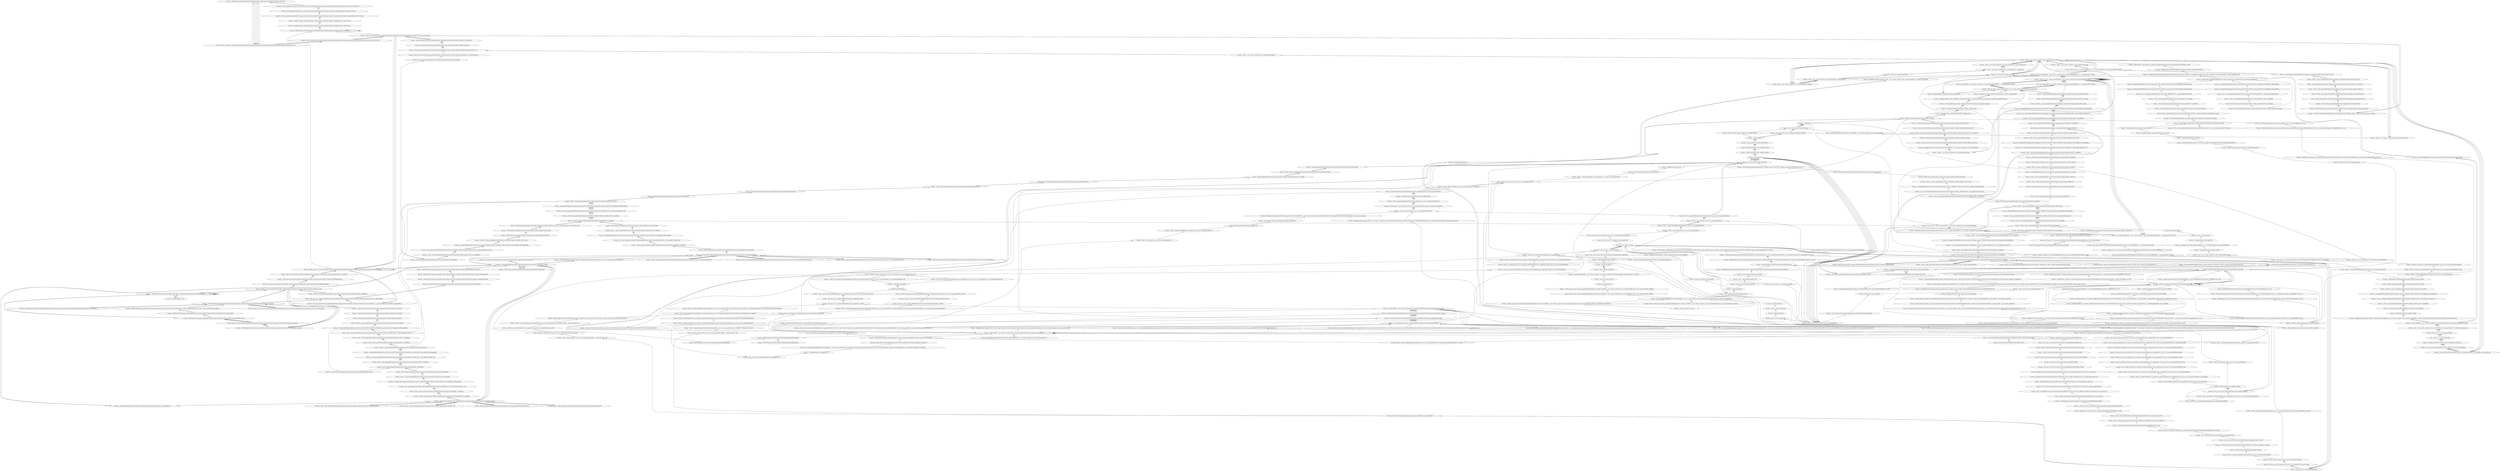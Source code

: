digraph {
	"Function- _ZNSt13move_iteratorIPSt10unique_ptrIN6spdlog7details14flag_formatterESt14default_deleteIS3_EEEC2ES7_"
	"Function- _ZSt32__make_move_if_noexcept_iteratorISt10unique_ptrIN6spdlog7details14flag_formatterESt14default_deleteIS3_EESt13move_iteratorIPS6_EET0_PT_"
	"Function- _ZSt32__make_move_if_noexcept_iteratorISt10unique_ptrIN6spdlog7details14flag_formatterESt14default_deleteIS3_EESt13move_iteratorIPS6_EET0_PT_" -> "Function- _ZNSt13move_iteratorIPSt10unique_ptrIN6spdlog7details14flag_formatterESt14default_deleteIS3_EEEC2ES7_" [dir=back]
	"Function- _ZSt34__uninitialized_move_if_noexcept_aIPSt10unique_ptrIN6spdlog7details14flag_formatterESt14default_deleteIS3_EES7_SaIS6_EET0_T_SA_S9_RT1_"
	"Function- _ZSt34__uninitialized_move_if_noexcept_aIPSt10unique_ptrIN6spdlog7details14flag_formatterESt14default_deleteIS3_EES7_SaIS6_EET0_T_SA_S9_RT1_" -> "Function- _ZSt32__make_move_if_noexcept_iteratorISt10unique_ptrIN6spdlog7details14flag_formatterESt14default_deleteIS3_EESt13move_iteratorIPS6_EET0_PT_" [dir=back]
	"Function- _ZNSt12_Vector_baseISt10unique_ptrIN6spdlog7details14flag_formatterESt14default_deleteIS3_EESaIS6_EE19_M_get_Tp_allocatorEv"
	"Function- _ZNSt12_Vector_baseISt10unique_ptrIN6spdlog7details14flag_formatterESt14default_deleteIS3_EESaIS6_EE19_M_get_Tp_allocatorEv" -> "Function- _ZSt34__uninitialized_move_if_noexcept_aIPSt10unique_ptrIN6spdlog7details14flag_formatterESt14default_deleteIS3_EES7_SaIS6_EET0_T_SA_S9_RT1_" [dir=back]
	"Function- _ZNK9__gnu_cxx17__normal_iteratorIPSt10unique_ptrIN6spdlog7details14flag_formatterESt14default_deleteIS4_EESt6vectorIS7_SaIS7_EEE4baseEv"
	"Function- _ZNK9__gnu_cxx17__normal_iteratorIPSt10unique_ptrIN6spdlog7details14flag_formatterESt14default_deleteIS4_EESt6vectorIS7_SaIS7_EEE4baseEv" -> "Function- _ZNSt12_Vector_baseISt10unique_ptrIN6spdlog7details14flag_formatterESt14default_deleteIS3_EESaIS6_EE19_M_get_Tp_allocatorEv" [dir=back]
	"Function- _ZSt7forwardIRPN6spdlog7details14flag_formatterEEOT_RNSt16remove_referenceIS5_E4typeE"
	"Function- _ZSt7forwardIRPN6spdlog7details14flag_formatterEEOT_RNSt16remove_referenceIS5_E4typeE" -> "Function- _ZNK9__gnu_cxx17__normal_iteratorIPSt10unique_ptrIN6spdlog7details14flag_formatterESt14default_deleteIS4_EESt6vectorIS7_SaIS7_EEE4baseEv" [dir=back]
	"Function- _ZNSt10_Head_baseILj0EPN6spdlog7details14flag_formatterELb0EEC2IRS3_EEOT_"
	"Function- _ZNSt10_Head_baseILj0EPN6spdlog7details14flag_formatterELb0EEC2IRS3_EEOT_" -> "Function- _ZSt7forwardIRPN6spdlog7details14flag_formatterEEOT_RNSt16remove_referenceIS5_E4typeE" [dir=back]
	"Function- _ZSt7forwardIRPN6spdlog7details14flag_formatterEEOT_RNSt16remove_referenceIS5_E4typeE"
	"Function- _ZSt7forwardIRPN6spdlog7details14flag_formatterEEOT_RNSt16remove_referenceIS5_E4typeE" -> "Function- _ZNSt10_Head_baseILj0EPN6spdlog7details14flag_formatterELb0EEC2IRS3_EEOT_" [dir=back]
	"Function- _ZSt7forwardISt14default_deleteIN6spdlog7details14flag_formatterEEEOT_RNSt16remove_referenceIS5_E4typeE"
	"Function- _ZSt7forwardISt14default_deleteIN6spdlog7details14flag_formatterEEEOT_RNSt16remove_referenceIS5_E4typeE" -> "Function- _ZSt7forwardIRPN6spdlog7details14flag_formatterEEOT_RNSt16remove_referenceIS5_E4typeE" [dir=back]
	"Function- _ZNSt10_Head_baseILj1ESt14default_deleteIN6spdlog7details14flag_formatterEELb1EEC2IS4_EEOT_"
	"Function- _ZNSt10_Head_baseILj1ESt14default_deleteIN6spdlog7details14flag_formatterEELb1EEC2IS4_EEOT_" -> "Function- _ZSt7forwardISt14default_deleteIN6spdlog7details14flag_formatterEEEOT_RNSt16remove_referenceIS5_E4typeE" [dir=back]
	"Function- _ZSt7forwardISt14default_deleteIN6spdlog7details14flag_formatterEEEOT_RNSt16remove_referenceIS5_E4typeE"
	"Function- _ZSt7forwardISt14default_deleteIN6spdlog7details14flag_formatterEEEOT_RNSt16remove_referenceIS5_E4typeE" -> "Function- _ZNSt10_Head_baseILj1ESt14default_deleteIN6spdlog7details14flag_formatterEELb1EEC2IS4_EEOT_" [dir=back]
	"Function- _ZNSt11_Tuple_implILj1EJSt14default_deleteIN6spdlog7details14flag_formatterEEEEC2IS4_EEOT_"
	"Function- _ZNSt11_Tuple_implILj1EJSt14default_deleteIN6spdlog7details14flag_formatterEEEEC2IS4_EEOT_" -> "Function- _ZSt7forwardISt14default_deleteIN6spdlog7details14flag_formatterEEEOT_RNSt16remove_referenceIS5_E4typeE" [dir=back]
	"Function- _ZSt7forwardISt14default_deleteIN6spdlog7details14flag_formatterEEEOT_RNSt16remove_referenceIS5_E4typeE"
	"Function- _ZSt7forwardISt14default_deleteIN6spdlog7details14flag_formatterEEEOT_RNSt16remove_referenceIS5_E4typeE" -> "Function- _ZNSt11_Tuple_implILj1EJSt14default_deleteIN6spdlog7details14flag_formatterEEEEC2IS4_EEOT_" [dir=back]
	"Function- _ZNSt11_Tuple_implILj0EJPN6spdlog7details14flag_formatterESt14default_deleteIS2_EEEC2IRS3_JS5_EvEEOT_DpOT0_"
	"Function- _ZNSt11_Tuple_implILj0EJPN6spdlog7details14flag_formatterESt14default_deleteIS2_EEEC2IRS3_JS5_EvEEOT_DpOT0_" -> "Function- _ZSt7forwardISt14default_deleteIN6spdlog7details14flag_formatterEEEOT_RNSt16remove_referenceIS5_E4typeE" [dir=back]
	"Function- _ZSt7forwardISt14default_deleteIN6spdlog7details14flag_formatterEEEOT_RNSt16remove_referenceIS5_E4typeE"
	"Function- _ZSt7forwardISt14default_deleteIN6spdlog7details14flag_formatterEEEOT_RNSt16remove_referenceIS5_E4typeE" -> "Function- _ZNSt11_Tuple_implILj0EJPN6spdlog7details14flag_formatterESt14default_deleteIS2_EEEC2IRS3_JS5_EvEEOT_DpOT0_" [dir=back]
	"Function- _ZSt7forwardIRPN6spdlog7details14flag_formatterEEOT_RNSt16remove_referenceIS5_E4typeE"
	"Function- _ZSt7forwardIRPN6spdlog7details14flag_formatterEEOT_RNSt16remove_referenceIS5_E4typeE" -> "Function- _ZSt7forwardISt14default_deleteIN6spdlog7details14flag_formatterEEEOT_RNSt16remove_referenceIS5_E4typeE" [dir=back]
	"Function- _ZNSt5tupleIJPN6spdlog7details14flag_formatterESt14default_deleteIS2_EEEC2IRS3_S5_Lb1EEEOT_OT0_"
	"Function- _ZNSt5tupleIJPN6spdlog7details14flag_formatterESt14default_deleteIS2_EEEC2IRS3_S5_Lb1EEEOT_OT0_" -> "Function- _ZSt7forwardIRPN6spdlog7details14flag_formatterEEOT_RNSt16remove_referenceIS5_E4typeE" [dir=back]
	"Function- _ZSt7forwardISt14default_deleteIN6spdlog7details14flag_formatterEEEOT_RNSt16remove_referenceIS5_E4typeE"
	"Function- _ZSt7forwardISt14default_deleteIN6spdlog7details14flag_formatterEEEOT_RNSt16remove_referenceIS5_E4typeE" -> "Function- _ZNSt5tupleIJPN6spdlog7details14flag_formatterESt14default_deleteIS2_EEEC2IRS3_S5_Lb1EEEOT_OT0_" [dir=back]
	"Function- _ZNSt15__uniq_ptr_implIN6spdlog7details14flag_formatterESt14default_deleteIS2_EEC2IS4_EEPS2_OT_"
	"Function- _ZNSt15__uniq_ptr_implIN6spdlog7details14flag_formatterESt14default_deleteIS2_EEC2IS4_EEPS2_OT_" -> "Function- _ZSt7forwardISt14default_deleteIN6spdlog7details14flag_formatterEEEOT_RNSt16remove_referenceIS5_E4typeE" [dir=back]
	"Function- _ZSt7forwardISt14default_deleteIN6spdlog7details14flag_formatterEEEOT_RNSt16remove_referenceIS5_E4typeE"
	"Function- _ZSt7forwardISt14default_deleteIN6spdlog7details14flag_formatterEEEOT_RNSt16remove_referenceIS5_E4typeE" -> "Function- _ZNSt15__uniq_ptr_implIN6spdlog7details14flag_formatterESt14default_deleteIS2_EEC2IS4_EEPS2_OT_" [dir=back]
	"Function- _ZNSt10_Head_baseILj1ESt14default_deleteIN6spdlog7details14flag_formatterEELb1EE7_M_headERS5_"
	"Function- _ZNSt10_Head_baseILj1ESt14default_deleteIN6spdlog7details14flag_formatterEELb1EE7_M_headERS5_" -> "Function- _ZSt7forwardISt14default_deleteIN6spdlog7details14flag_formatterEEEOT_RNSt16remove_referenceIS5_E4typeE" [dir=back]
	"Function- _ZNSt11_Tuple_implILj1EJSt14default_deleteIN6spdlog7details14flag_formatterEEEE7_M_headERS5_"
	"Function- _ZNSt11_Tuple_implILj1EJSt14default_deleteIN6spdlog7details14flag_formatterEEEE7_M_headERS5_" -> "Function- _ZNSt10_Head_baseILj1ESt14default_deleteIN6spdlog7details14flag_formatterEELb1EE7_M_headERS5_" [dir=back]
	"Function- _ZSt12__get_helperILj1ESt14default_deleteIN6spdlog7details14flag_formatterEEJEERT0_RSt11_Tuple_implIXT_EJS5_DpT1_EE"
	"Function- _ZSt12__get_helperILj1ESt14default_deleteIN6spdlog7details14flag_formatterEEJEERT0_RSt11_Tuple_implIXT_EJS5_DpT1_EE" -> "Function- _ZNSt11_Tuple_implILj1EJSt14default_deleteIN6spdlog7details14flag_formatterEEEE7_M_headERS5_" [dir=back]
	"Function- _ZSt3getILj1EJPN6spdlog7details14flag_formatterESt14default_deleteIS2_EEERNSt13tuple_elementIXT_ESt5tupleIJDpT0_EEE4typeERSA_"
	"Function- _ZSt3getILj1EJPN6spdlog7details14flag_formatterESt14default_deleteIS2_EEERNSt13tuple_elementIXT_ESt5tupleIJDpT0_EEE4typeERSA_" -> "Function- _ZSt12__get_helperILj1ESt14default_deleteIN6spdlog7details14flag_formatterEEJEERT0_RSt11_Tuple_implIXT_EJS5_DpT1_EE" [dir=back]
	"Function- _ZNSt15__uniq_ptr_implIN6spdlog7details14flag_formatterESt14default_deleteIS2_EE10_M_deleterEv"
	"Function- _ZNSt15__uniq_ptr_implIN6spdlog7details14flag_formatterESt14default_deleteIS2_EE10_M_deleterEv" -> "Function- _ZSt3getILj1EJPN6spdlog7details14flag_formatterESt14default_deleteIS2_EEERNSt13tuple_elementIXT_ESt5tupleIJDpT0_EEE4typeERSA_" [dir=back]
	"Function- _ZNSt10unique_ptrIN6spdlog7details14flag_formatterESt14default_deleteIS2_EE11get_deleterEv"
	"Function- _ZNSt10unique_ptrIN6spdlog7details14flag_formatterESt14default_deleteIS2_EE11get_deleterEv" -> "Function- _ZNSt15__uniq_ptr_implIN6spdlog7details14flag_formatterESt14default_deleteIS2_EE10_M_deleterEv" [dir=back]
	"Function- _ZNSt10_Head_baseILj0EPN6spdlog7details14flag_formatterELb0EE7_M_headERS4_"
	"Function- _ZNSt10_Head_baseILj0EPN6spdlog7details14flag_formatterELb0EE7_M_headERS4_" -> "Function- _ZNSt10unique_ptrIN6spdlog7details14flag_formatterESt14default_deleteIS2_EE11get_deleterEv" [dir=back]
	"Function- _ZNSt11_Tuple_implILj0EJPN6spdlog7details14flag_formatterESt14default_deleteIS2_EEE7_M_headERS6_"
	"Function- _ZNSt11_Tuple_implILj0EJPN6spdlog7details14flag_formatterESt14default_deleteIS2_EEE7_M_headERS6_" -> "Function- _ZNSt10_Head_baseILj0EPN6spdlog7details14flag_formatterELb0EE7_M_headERS4_" [dir=back]
	"Function- _ZSt12__get_helperILj0EPN6spdlog7details14flag_formatterEJSt14default_deleteIS2_EEERT0_RSt11_Tuple_implIXT_EJS6_DpT1_EE"
	"Function- _ZSt12__get_helperILj0EPN6spdlog7details14flag_formatterEJSt14default_deleteIS2_EEERT0_RSt11_Tuple_implIXT_EJS6_DpT1_EE" -> "Function- _ZNSt11_Tuple_implILj0EJPN6spdlog7details14flag_formatterESt14default_deleteIS2_EEE7_M_headERS6_" [dir=back]
	"Function- _ZSt3getILj0EJPN6spdlog7details14flag_formatterESt14default_deleteIS2_EEERNSt13tuple_elementIXT_ESt5tupleIJDpT0_EEE4typeERSA_"
	"Function- _ZSt3getILj0EJPN6spdlog7details14flag_formatterESt14default_deleteIS2_EEERNSt13tuple_elementIXT_ESt5tupleIJDpT0_EEE4typeERSA_" -> "Function- _ZSt12__get_helperILj0EPN6spdlog7details14flag_formatterEJSt14default_deleteIS2_EEERT0_RSt11_Tuple_implIXT_EJS6_DpT1_EE" [dir=back]
	"Function- _ZNSt15__uniq_ptr_implIN6spdlog7details14flag_formatterESt14default_deleteIS2_EE6_M_ptrEv"
	"Function- _ZNSt15__uniq_ptr_implIN6spdlog7details14flag_formatterESt14default_deleteIS2_EE6_M_ptrEv" -> "Function- _ZSt3getILj0EJPN6spdlog7details14flag_formatterESt14default_deleteIS2_EEERNSt13tuple_elementIXT_ESt5tupleIJDpT0_EEE4typeERSA_" [dir=back]
	"Function- _ZNSt10_Head_baseILj0EPN6spdlog7details14flag_formatterELb0EE7_M_headERKS4_"
	"Function- _ZNSt10_Head_baseILj0EPN6spdlog7details14flag_formatterELb0EE7_M_headERKS4_" -> "Function- _ZNSt15__uniq_ptr_implIN6spdlog7details14flag_formatterESt14default_deleteIS2_EE6_M_ptrEv" [dir=back]
	"Function- _ZNSt11_Tuple_implILj0EJPN6spdlog7details14flag_formatterESt14default_deleteIS2_EEE7_M_headERKS6_"
	"Function- _ZNSt11_Tuple_implILj0EJPN6spdlog7details14flag_formatterESt14default_deleteIS2_EEE7_M_headERKS6_" -> "Function- _ZNSt10_Head_baseILj0EPN6spdlog7details14flag_formatterELb0EE7_M_headERKS4_" [dir=back]
	"Function- _ZSt12__get_helperILj0EPN6spdlog7details14flag_formatterEJSt14default_deleteIS2_EEERKT0_RKSt11_Tuple_implIXT_EJS6_DpT1_EE"
	"Function- _ZSt12__get_helperILj0EPN6spdlog7details14flag_formatterEJSt14default_deleteIS2_EEERKT0_RKSt11_Tuple_implIXT_EJS6_DpT1_EE" -> "Function- _ZNSt11_Tuple_implILj0EJPN6spdlog7details14flag_formatterESt14default_deleteIS2_EEE7_M_headERKS6_" [dir=back]
	"Function- _ZSt3getILj0EJPN6spdlog7details14flag_formatterESt14default_deleteIS2_EEERKNSt13tuple_elementIXT_ESt5tupleIJDpT0_EEE4typeERKSA_"
	"Function- _ZSt3getILj0EJPN6spdlog7details14flag_formatterESt14default_deleteIS2_EEERKNSt13tuple_elementIXT_ESt5tupleIJDpT0_EEE4typeERKSA_" -> "Function- _ZSt12__get_helperILj0EPN6spdlog7details14flag_formatterEJSt14default_deleteIS2_EEERKT0_RKSt11_Tuple_implIXT_EJS6_DpT1_EE" [dir=back]
	"Function- _ZNKSt15__uniq_ptr_implIN6spdlog7details14flag_formatterESt14default_deleteIS2_EE6_M_ptrEv"
	"Function- _ZNKSt15__uniq_ptr_implIN6spdlog7details14flag_formatterESt14default_deleteIS2_EE6_M_ptrEv" -> "Function- _ZSt3getILj0EJPN6spdlog7details14flag_formatterESt14default_deleteIS2_EEERKNSt13tuple_elementIXT_ESt5tupleIJDpT0_EEE4typeERKSA_" [dir=back]
	"Function- _ZNKSt10unique_ptrIN6spdlog7details14flag_formatterESt14default_deleteIS2_EE3getEv"
	"Function- _ZNKSt10unique_ptrIN6spdlog7details14flag_formatterESt14default_deleteIS2_EE3getEv" -> "Function- _ZNKSt15__uniq_ptr_implIN6spdlog7details14flag_formatterESt14default_deleteIS2_EE6_M_ptrEv" [dir=back]
	"Function- _ZNSt10unique_ptrIN6spdlog7details14flag_formatterESt14default_deleteIS2_EE7releaseEv"
	"Function- _ZNSt10unique_ptrIN6spdlog7details14flag_formatterESt14default_deleteIS2_EE7releaseEv" -> "Function- _ZNKSt10unique_ptrIN6spdlog7details14flag_formatterESt14default_deleteIS2_EE3getEv" [dir=back]
	"Function- _ZNSt10unique_ptrIN6spdlog7details14flag_formatterESt14default_deleteIS2_EEC2EOS5_"
	"Function- _ZNSt10unique_ptrIN6spdlog7details14flag_formatterESt14default_deleteIS2_EEC2EOS5_" -> "Function- _ZNSt10unique_ptrIN6spdlog7details14flag_formatterESt14default_deleteIS2_EE7releaseEv" [dir=back]
	"Function- _ZSt7forwardISt10unique_ptrIN6spdlog7details14flag_formatterESt14default_deleteIS3_EEEOT_RNSt16remove_referenceIS7_E4typeE"
	"Function- _ZSt7forwardISt10unique_ptrIN6spdlog7details14flag_formatterESt14default_deleteIS3_EEEOT_RNSt16remove_referenceIS7_E4typeE" -> "Function- _ZNSt10unique_ptrIN6spdlog7details14flag_formatterESt14default_deleteIS2_EEC2EOS5_" [dir=back]
	"Function- _ZN9__gnu_cxx13new_allocatorISt10unique_ptrIN6spdlog7details14flag_formatterESt14default_deleteIS4_EEE9constructIS7_JS7_EEEvPT_DpOT0_"
	"Function- _ZN9__gnu_cxx13new_allocatorISt10unique_ptrIN6spdlog7details14flag_formatterESt14default_deleteIS4_EEE9constructIS7_JS7_EEEvPT_DpOT0_" -> "Function- _ZSt7forwardISt10unique_ptrIN6spdlog7details14flag_formatterESt14default_deleteIS3_EEEOT_RNSt16remove_referenceIS7_E4typeE" [dir=back]
	"Function- _ZSt7forwardISt10unique_ptrIN6spdlog7details14flag_formatterESt14default_deleteIS3_EEEOT_RNSt16remove_referenceIS7_E4typeE"
	"Function- _ZSt7forwardISt10unique_ptrIN6spdlog7details14flag_formatterESt14default_deleteIS3_EEEOT_RNSt16remove_referenceIS7_E4typeE" -> "Function- _ZN9__gnu_cxx13new_allocatorISt10unique_ptrIN6spdlog7details14flag_formatterESt14default_deleteIS4_EEE9constructIS7_JS7_EEEvPT_DpOT0_" [dir=back]
	"Function- _ZNSt16allocator_traitsISaISt10unique_ptrIN6spdlog7details14flag_formatterESt14default_deleteIS3_EEEE9constructIS6_JS6_EEEvRS7_PT_DpOT0_"
	"Function- _ZNSt16allocator_traitsISaISt10unique_ptrIN6spdlog7details14flag_formatterESt14default_deleteIS3_EEEE9constructIS6_JS6_EEEvRS7_PT_DpOT0_" -> "Function- _ZSt7forwardISt10unique_ptrIN6spdlog7details14flag_formatterESt14default_deleteIS3_EEEOT_RNSt16remove_referenceIS7_E4typeE" [dir=back]
	"Function- _ZSt7forwardISt10unique_ptrIN6spdlog7details14flag_formatterESt14default_deleteIS3_EEEOT_RNSt16remove_referenceIS7_E4typeE"
	"Function- _ZSt7forwardISt10unique_ptrIN6spdlog7details14flag_formatterESt14default_deleteIS3_EEEOT_RNSt16remove_referenceIS7_E4typeE" -> "Function- _ZNSt16allocator_traitsISaISt10unique_ptrIN6spdlog7details14flag_formatterESt14default_deleteIS3_EEEE9constructIS6_JS6_EEEvRS7_PT_DpOT0_" [dir=back]
	"Function- _ZNK9__gnu_cxx13new_allocatorISt10unique_ptrIN6spdlog7details14flag_formatterESt14default_deleteIS4_EEE8max_sizeEv"
	"Function- _ZNK9__gnu_cxx13new_allocatorISt10unique_ptrIN6spdlog7details14flag_formatterESt14default_deleteIS4_EEE8max_sizeEv" -> "Function- _ZSt7forwardISt10unique_ptrIN6spdlog7details14flag_formatterESt14default_deleteIS3_EEEOT_RNSt16remove_referenceIS7_E4typeE" [dir=back]
	"Function- _ZN9__gnu_cxx13new_allocatorISt10unique_ptrIN6spdlog7details14flag_formatterESt14default_deleteIS4_EEE8allocateEjPKv"
	"Function- _ZN9__gnu_cxx13new_allocatorISt10unique_ptrIN6spdlog7details14flag_formatterESt14default_deleteIS4_EEE8allocateEjPKv" -> "Function- _ZNK9__gnu_cxx13new_allocatorISt10unique_ptrIN6spdlog7details14flag_formatterESt14default_deleteIS4_EEE8max_sizeEv" [dir=back]
	"Function- _ZNSt16allocator_traitsISaISt10unique_ptrIN6spdlog7details14flag_formatterESt14default_deleteIS3_EEEE8allocateERS7_j"
	"Function- _ZNSt16allocator_traitsISaISt10unique_ptrIN6spdlog7details14flag_formatterESt14default_deleteIS3_EEEE8allocateERS7_j" -> "Function- _ZN9__gnu_cxx13new_allocatorISt10unique_ptrIN6spdlog7details14flag_formatterESt14default_deleteIS4_EEE8allocateEjPKv" [dir=back]
	"Function- _ZNSt12_Vector_baseISt10unique_ptrIN6spdlog7details14flag_formatterESt14default_deleteIS3_EESaIS6_EE11_M_allocateEj"
	"Function- _ZNSt12_Vector_baseISt10unique_ptrIN6spdlog7details14flag_formatterESt14default_deleteIS3_EESaIS6_EE11_M_allocateEj" -> "Function- _ZNSt16allocator_traitsISaISt10unique_ptrIN6spdlog7details14flag_formatterESt14default_deleteIS3_EEEE8allocateERS7_j" [dir=back]
	"Function- _ZNK9__gnu_cxx17__normal_iteratorIPSt10unique_ptrIN6spdlog7details14flag_formatterESt14default_deleteIS4_EESt6vectorIS7_SaIS7_EEE4baseEv"
	"Function- _ZNK9__gnu_cxx17__normal_iteratorIPSt10unique_ptrIN6spdlog7details14flag_formatterESt14default_deleteIS4_EESt6vectorIS7_SaIS7_EEE4baseEv" -> "Function- _ZNSt12_Vector_baseISt10unique_ptrIN6spdlog7details14flag_formatterESt14default_deleteIS3_EESaIS6_EE11_M_allocateEj" [dir=back]
	"Function- _ZNK9__gnu_cxx17__normal_iteratorIPSt10unique_ptrIN6spdlog7details14flag_formatterESt14default_deleteIS4_EESt6vectorIS7_SaIS7_EEE4baseEv"
	"Function- _ZNK9__gnu_cxx17__normal_iteratorIPSt10unique_ptrIN6spdlog7details14flag_formatterESt14default_deleteIS4_EESt6vectorIS7_SaIS7_EEE4baseEv" -> "Function- _ZNK9__gnu_cxx17__normal_iteratorIPSt10unique_ptrIN6spdlog7details14flag_formatterESt14default_deleteIS4_EESt6vectorIS7_SaIS7_EEE4baseEv" [dir=back]
	"Function- _ZN9__gnu_cxxmiIPSt10unique_ptrIN6spdlog7details14flag_formatterESt14default_deleteIS4_EESt6vectorIS7_SaIS7_EEEENS_17__normal_iteratorIT_T0_E15difference_typeERKSF_SI_"
	"Function- _ZN9__gnu_cxxmiIPSt10unique_ptrIN6spdlog7details14flag_formatterESt14default_deleteIS4_EESt6vectorIS7_SaIS7_EEEENS_17__normal_iteratorIT_T0_E15difference_typeERKSF_SI_" -> "Function- _ZNK9__gnu_cxx17__normal_iteratorIPSt10unique_ptrIN6spdlog7details14flag_formatterESt14default_deleteIS4_EESt6vectorIS7_SaIS7_EEE4baseEv" [dir=back]
	"Function- _ZN9__gnu_cxx17__normal_iteratorIPSt10unique_ptrIN6spdlog7details14flag_formatterESt14default_deleteIS4_EESt6vectorIS7_SaIS7_EEEC2ERKS8_"
	"Function- _ZN9__gnu_cxx17__normal_iteratorIPSt10unique_ptrIN6spdlog7details14flag_formatterESt14default_deleteIS4_EESt6vectorIS7_SaIS7_EEEC2ERKS8_" -> "Function- _ZN9__gnu_cxxmiIPSt10unique_ptrIN6spdlog7details14flag_formatterESt14default_deleteIS4_EESt6vectorIS7_SaIS7_EEEENS_17__normal_iteratorIT_T0_E15difference_typeERKSF_SI_" [dir=back]
	"Function- _ZNSt6vectorISt10unique_ptrIN6spdlog7details14flag_formatterESt14default_deleteIS3_EESaIS6_EE5beginEv"
	"Function- _ZNSt6vectorISt10unique_ptrIN6spdlog7details14flag_formatterESt14default_deleteIS3_EESaIS6_EE5beginEv" -> "Function- _ZN9__gnu_cxx17__normal_iteratorIPSt10unique_ptrIN6spdlog7details14flag_formatterESt14default_deleteIS4_EESt6vectorIS7_SaIS7_EEEC2ERKS8_" [dir=back]
	"Function- _ZNK9__gnu_cxx13new_allocatorISt10unique_ptrIN6spdlog7details14flag_formatterESt14default_deleteIS4_EEE8max_sizeEv"
	"Function- _ZNK9__gnu_cxx13new_allocatorISt10unique_ptrIN6spdlog7details14flag_formatterESt14default_deleteIS4_EEE8max_sizeEv" -> "Function- _ZNSt6vectorISt10unique_ptrIN6spdlog7details14flag_formatterESt14default_deleteIS3_EESaIS6_EE5beginEv" [dir=back]
	"Function- _ZNSt16allocator_traitsISaISt10unique_ptrIN6spdlog7details14flag_formatterESt14default_deleteIS3_EEEE8max_sizeERKS7_"
	"Function- _ZNSt16allocator_traitsISaISt10unique_ptrIN6spdlog7details14flag_formatterESt14default_deleteIS3_EEEE8max_sizeERKS7_" -> "Function- _ZNK9__gnu_cxx13new_allocatorISt10unique_ptrIN6spdlog7details14flag_formatterESt14default_deleteIS4_EEE8max_sizeEv" [dir=back]
	"Function- _ZNKSt12_Vector_baseISt10unique_ptrIN6spdlog7details14flag_formatterESt14default_deleteIS3_EESaIS6_EE19_M_get_Tp_allocatorEv"
	"Function- _ZNKSt12_Vector_baseISt10unique_ptrIN6spdlog7details14flag_formatterESt14default_deleteIS3_EESaIS6_EE19_M_get_Tp_allocatorEv" -> "Function- _ZNSt16allocator_traitsISaISt10unique_ptrIN6spdlog7details14flag_formatterESt14default_deleteIS3_EEEE8max_sizeERKS7_" [dir=back]
	"Function- _ZNKSt6vectorISt10unique_ptrIN6spdlog7details14flag_formatterESt14default_deleteIS3_EESaIS6_EE8max_sizeEv"
	"Function- _ZNKSt6vectorISt10unique_ptrIN6spdlog7details14flag_formatterESt14default_deleteIS3_EESaIS6_EE8max_sizeEv" -> "Function- _ZNKSt12_Vector_baseISt10unique_ptrIN6spdlog7details14flag_formatterESt14default_deleteIS3_EESaIS6_EE19_M_get_Tp_allocatorEv" [dir=back]
	"Function- _ZNKSt6vectorISt10unique_ptrIN6spdlog7details14flag_formatterESt14default_deleteIS3_EESaIS6_EE4sizeEv"
	"Function- _ZNKSt6vectorISt10unique_ptrIN6spdlog7details14flag_formatterESt14default_deleteIS3_EESaIS6_EE4sizeEv" -> "Function- _ZNKSt6vectorISt10unique_ptrIN6spdlog7details14flag_formatterESt14default_deleteIS3_EESaIS6_EE8max_sizeEv" [dir=back]
	"Function- _ZSt3maxIjERKT_S2_S2_"
	"Function- _ZSt3maxIjERKT_S2_S2_" -> "Function- _ZNKSt6vectorISt10unique_ptrIN6spdlog7details14flag_formatterESt14default_deleteIS3_EESaIS6_EE4sizeEv" [dir=back]
	"Function- _ZNKSt6vectorISt10unique_ptrIN6spdlog7details14flag_formatterESt14default_deleteIS3_EESaIS6_EE4sizeEv"
	"Function- _ZNKSt6vectorISt10unique_ptrIN6spdlog7details14flag_formatterESt14default_deleteIS3_EESaIS6_EE4sizeEv" -> "Function- _ZSt3maxIjERKT_S2_S2_" [dir=back]
	"Function- _ZNKSt6vectorISt10unique_ptrIN6spdlog7details14flag_formatterESt14default_deleteIS3_EESaIS6_EE4sizeEv"
	"Function- _ZNKSt6vectorISt10unique_ptrIN6spdlog7details14flag_formatterESt14default_deleteIS3_EESaIS6_EE4sizeEv" -> "Function- _ZNKSt6vectorISt10unique_ptrIN6spdlog7details14flag_formatterESt14default_deleteIS3_EESaIS6_EE4sizeEv" [dir=back]
	"Function- _ZNKSt6vectorISt10unique_ptrIN6spdlog7details14flag_formatterESt14default_deleteIS3_EESaIS6_EE4sizeEv"
	"Function- _ZNKSt6vectorISt10unique_ptrIN6spdlog7details14flag_formatterESt14default_deleteIS3_EESaIS6_EE4sizeEv" -> "Function- _ZNKSt6vectorISt10unique_ptrIN6spdlog7details14flag_formatterESt14default_deleteIS3_EESaIS6_EE4sizeEv" [dir=back]
	"Function- _ZNK9__gnu_cxx13new_allocatorISt10unique_ptrIN6spdlog7details14flag_formatterESt14default_deleteIS4_EEE8max_sizeEv"
	"Function- _ZNK9__gnu_cxx13new_allocatorISt10unique_ptrIN6spdlog7details14flag_formatterESt14default_deleteIS4_EEE8max_sizeEv" -> "Function- _ZNKSt6vectorISt10unique_ptrIN6spdlog7details14flag_formatterESt14default_deleteIS3_EESaIS6_EE4sizeEv" [dir=back]
	"Function- _ZNSt16allocator_traitsISaISt10unique_ptrIN6spdlog7details14flag_formatterESt14default_deleteIS3_EEEE8max_sizeERKS7_"
	"Function- _ZNSt16allocator_traitsISaISt10unique_ptrIN6spdlog7details14flag_formatterESt14default_deleteIS3_EEEE8max_sizeERKS7_" -> "Function- _ZNK9__gnu_cxx13new_allocatorISt10unique_ptrIN6spdlog7details14flag_formatterESt14default_deleteIS4_EEE8max_sizeEv" [dir=back]
	"Function- _ZNKSt12_Vector_baseISt10unique_ptrIN6spdlog7details14flag_formatterESt14default_deleteIS3_EESaIS6_EE19_M_get_Tp_allocatorEv"
	"Function- _ZNKSt12_Vector_baseISt10unique_ptrIN6spdlog7details14flag_formatterESt14default_deleteIS3_EESaIS6_EE19_M_get_Tp_allocatorEv" -> "Function- _ZNSt16allocator_traitsISaISt10unique_ptrIN6spdlog7details14flag_formatterESt14default_deleteIS3_EEEE8max_sizeERKS7_" [dir=back]
	"Function- _ZNKSt6vectorISt10unique_ptrIN6spdlog7details14flag_formatterESt14default_deleteIS3_EESaIS6_EE8max_sizeEv"
	"Function- _ZNKSt6vectorISt10unique_ptrIN6spdlog7details14flag_formatterESt14default_deleteIS3_EESaIS6_EE8max_sizeEv" -> "Function- _ZNKSt12_Vector_baseISt10unique_ptrIN6spdlog7details14flag_formatterESt14default_deleteIS3_EESaIS6_EE19_M_get_Tp_allocatorEv" [dir=back]
	"Function- _ZNKSt6vectorISt10unique_ptrIN6spdlog7details14flag_formatterESt14default_deleteIS3_EESaIS6_EE12_M_check_lenEjPKc"
	"Function- _ZNKSt6vectorISt10unique_ptrIN6spdlog7details14flag_formatterESt14default_deleteIS3_EESaIS6_EE12_M_check_lenEjPKc" -> "Function- _ZNKSt6vectorISt10unique_ptrIN6spdlog7details14flag_formatterESt14default_deleteIS3_EESaIS6_EE8max_sizeEv" [dir=back]
	"Function- _ZNSt6vectorISt10unique_ptrIN6spdlog7details14flag_formatterESt14default_deleteIS3_EESaIS6_EE17_M_realloc_insertIJS6_EEEvN9__gnu_cxx17__normal_iteratorIPS6_S8_EEDpOT_"
	"Function- _ZNSt6vectorISt10unique_ptrIN6spdlog7details14flag_formatterESt14default_deleteIS3_EESaIS6_EE17_M_realloc_insertIJS6_EEEvN9__gnu_cxx17__normal_iteratorIPS6_S8_EEDpOT_" -> "Function- _ZNKSt6vectorISt10unique_ptrIN6spdlog7details14flag_formatterESt14default_deleteIS3_EESaIS6_EE12_M_check_lenEjPKc" [dir=back]
	"Function- _ZSt7forwardISt10unique_ptrIN6spdlog7details14flag_formatterESt14default_deleteIS3_EEEOT_RNSt16remove_referenceIS7_E4typeE"
	"Function- _ZSt7forwardISt10unique_ptrIN6spdlog7details14flag_formatterESt14default_deleteIS3_EEEOT_RNSt16remove_referenceIS7_E4typeE" -> "Function- _ZNSt6vectorISt10unique_ptrIN6spdlog7details14flag_formatterESt14default_deleteIS3_EESaIS6_EE17_M_realloc_insertIJS6_EEEvN9__gnu_cxx17__normal_iteratorIPS6_S8_EEDpOT_" [dir=back]
	"Function- _ZN9__gnu_cxx17__normal_iteratorIPSt10unique_ptrIN6spdlog7details14flag_formatterESt14default_deleteIS4_EESt6vectorIS7_SaIS7_EEEC2ERKS8_"
	"Function- _ZN9__gnu_cxx17__normal_iteratorIPSt10unique_ptrIN6spdlog7details14flag_formatterESt14default_deleteIS4_EESt6vectorIS7_SaIS7_EEEC2ERKS8_" -> "Function- _ZSt7forwardISt10unique_ptrIN6spdlog7details14flag_formatterESt14default_deleteIS3_EEEOT_RNSt16remove_referenceIS7_E4typeE" [dir=back]
	"Function- _ZNSt6vectorISt10unique_ptrIN6spdlog7details14flag_formatterESt14default_deleteIS3_EESaIS6_EE3endEv"
	"Function- _ZNSt6vectorISt10unique_ptrIN6spdlog7details14flag_formatterESt14default_deleteIS3_EESaIS6_EE3endEv" -> "Function- _ZN9__gnu_cxx17__normal_iteratorIPSt10unique_ptrIN6spdlog7details14flag_formatterESt14default_deleteIS4_EESt6vectorIS7_SaIS7_EEEC2ERKS8_" [dir=back]
	"Function- _ZNSt6vectorISt10unique_ptrIN6spdlog7details14flag_formatterESt14default_deleteIS3_EESaIS6_EE12emplace_backIJS6_EEEvDpOT_"
	"Function- _ZNSt6vectorISt10unique_ptrIN6spdlog7details14flag_formatterESt14default_deleteIS3_EESaIS6_EE12emplace_backIJS6_EEEvDpOT_" -> "Function- _ZNSt6vectorISt10unique_ptrIN6spdlog7details14flag_formatterESt14default_deleteIS3_EESaIS6_EE3endEv" [dir=back]
	"Function- _ZSt4moveIRSt10unique_ptrIN6spdlog7details14flag_formatterESt14default_deleteIS3_EEEONSt16remove_referenceIT_E4typeEOS9_"
	"Function- _ZSt4moveIRSt10unique_ptrIN6spdlog7details14flag_formatterESt14default_deleteIS3_EEEONSt16remove_referenceIT_E4typeEOS9_" -> "Function- _ZNSt6vectorISt10unique_ptrIN6spdlog7details14flag_formatterESt14default_deleteIS3_EESaIS6_EE12emplace_backIJS6_EEEvDpOT_" [dir=back]
	"Function- _ZNSt6vectorISt10unique_ptrIN6spdlog7details14flag_formatterESt14default_deleteIS3_EESaIS6_EE9push_backEOS6_"
	"Function- _ZNSt6vectorISt10unique_ptrIN6spdlog7details14flag_formatterESt14default_deleteIS3_EESaIS6_EE9push_backEOS6_" -> "Function- _ZSt4moveIRSt10unique_ptrIN6spdlog7details14flag_formatterESt14default_deleteIS3_EEEONSt16remove_referenceIT_E4typeEOS9_" [dir=back]
	"Function- _ZSt7forwardIRPN6spdlog7details14flag_formatterEEOT_RNSt16remove_referenceIS5_E4typeE"
	"Function- _ZSt7forwardIRPN6spdlog7details14flag_formatterEEOT_RNSt16remove_referenceIS5_E4typeE" -> "Function- _ZNSt6vectorISt10unique_ptrIN6spdlog7details14flag_formatterESt14default_deleteIS3_EESaIS6_EE9push_backEOS6_" [dir=back]
	"Function- _ZNSt10_Head_baseILj0EPN6spdlog7details14flag_formatterELb0EEC2IRS3_EEOT_"
	"Function- _ZNSt10_Head_baseILj0EPN6spdlog7details14flag_formatterELb0EEC2IRS3_EEOT_" -> "Function- _ZSt7forwardIRPN6spdlog7details14flag_formatterEEOT_RNSt16remove_referenceIS5_E4typeE" [dir=back]
	"Function- _ZSt7forwardIRPN6spdlog7details14flag_formatterEEOT_RNSt16remove_referenceIS5_E4typeE"
	"Function- _ZSt7forwardIRPN6spdlog7details14flag_formatterEEOT_RNSt16remove_referenceIS5_E4typeE" -> "Function- _ZNSt10_Head_baseILj0EPN6spdlog7details14flag_formatterELb0EEC2IRS3_EEOT_" [dir=back]
	"Function- _ZNSt14default_deleteIN6spdlog7details14flag_formatterEEC2INS1_14full_formatterEvEERKS_IT_E"
	"Function- _ZNSt14default_deleteIN6spdlog7details14flag_formatterEEC2INS1_14full_formatterEvEERKS_IT_E" -> "Function- _ZSt7forwardIRPN6spdlog7details14flag_formatterEEOT_RNSt16remove_referenceIS5_E4typeE" [dir=back]
	"Function- _ZSt7forwardISt14default_deleteIN6spdlog7details14full_formatterEEEOT_RNSt16remove_referenceIS5_E4typeE"
	"Function- _ZSt7forwardISt14default_deleteIN6spdlog7details14full_formatterEEEOT_RNSt16remove_referenceIS5_E4typeE" -> "Function- _ZNSt14default_deleteIN6spdlog7details14flag_formatterEEC2INS1_14full_formatterEvEERKS_IT_E" [dir=back]
	"Function- _ZNSt10_Head_baseILj1ESt14default_deleteIN6spdlog7details14flag_formatterEELb1EEC2IS0_INS2_14full_formatterEEEEOT_"
	"Function- _ZNSt10_Head_baseILj1ESt14default_deleteIN6spdlog7details14flag_formatterEELb1EEC2IS0_INS2_14full_formatterEEEEOT_" -> "Function- _ZSt7forwardISt14default_deleteIN6spdlog7details14full_formatterEEEOT_RNSt16remove_referenceIS5_E4typeE" [dir=back]
	"Function- _ZSt7forwardISt14default_deleteIN6spdlog7details14full_formatterEEEOT_RNSt16remove_referenceIS5_E4typeE"
	"Function- _ZSt7forwardISt14default_deleteIN6spdlog7details14full_formatterEEEOT_RNSt16remove_referenceIS5_E4typeE" -> "Function- _ZNSt10_Head_baseILj1ESt14default_deleteIN6spdlog7details14flag_formatterEELb1EEC2IS0_INS2_14full_formatterEEEEOT_" [dir=back]
	"Function- _ZNSt11_Tuple_implILj1EJSt14default_deleteIN6spdlog7details14flag_formatterEEEEC2IS0_INS2_14full_formatterEEEEOT_"
	"Function- _ZNSt11_Tuple_implILj1EJSt14default_deleteIN6spdlog7details14flag_formatterEEEEC2IS0_INS2_14full_formatterEEEEOT_" -> "Function- _ZSt7forwardISt14default_deleteIN6spdlog7details14full_formatterEEEOT_RNSt16remove_referenceIS5_E4typeE" [dir=back]
	"Function- _ZSt7forwardISt14default_deleteIN6spdlog7details14full_formatterEEEOT_RNSt16remove_referenceIS5_E4typeE"
	"Function- _ZSt7forwardISt14default_deleteIN6spdlog7details14full_formatterEEEOT_RNSt16remove_referenceIS5_E4typeE" -> "Function- _ZNSt11_Tuple_implILj1EJSt14default_deleteIN6spdlog7details14flag_formatterEEEEC2IS0_INS2_14full_formatterEEEEOT_" [dir=back]
	"Function- _ZNSt11_Tuple_implILj0EJPN6spdlog7details14flag_formatterESt14default_deleteIS2_EEEC2IRS3_JS4_INS1_14full_formatterEEEvEEOT_DpOT0_"
	"Function- _ZNSt11_Tuple_implILj0EJPN6spdlog7details14flag_formatterESt14default_deleteIS2_EEEC2IRS3_JS4_INS1_14full_formatterEEEvEEOT_DpOT0_" -> "Function- _ZSt7forwardISt14default_deleteIN6spdlog7details14full_formatterEEEOT_RNSt16remove_referenceIS5_E4typeE" [dir=back]
	"Function- _ZSt7forwardISt14default_deleteIN6spdlog7details14full_formatterEEEOT_RNSt16remove_referenceIS5_E4typeE"
	"Function- _ZSt7forwardISt14default_deleteIN6spdlog7details14full_formatterEEEOT_RNSt16remove_referenceIS5_E4typeE" -> "Function- _ZNSt11_Tuple_implILj0EJPN6spdlog7details14flag_formatterESt14default_deleteIS2_EEEC2IRS3_JS4_INS1_14full_formatterEEEvEEOT_DpOT0_" [dir=back]
	"Function- _ZSt7forwardIRPN6spdlog7details14flag_formatterEEOT_RNSt16remove_referenceIS5_E4typeE"
	"Function- _ZSt7forwardIRPN6spdlog7details14flag_formatterEEOT_RNSt16remove_referenceIS5_E4typeE" -> "Function- _ZSt7forwardISt14default_deleteIN6spdlog7details14full_formatterEEEOT_RNSt16remove_referenceIS5_E4typeE" [dir=back]
	"Function- _ZNSt5tupleIJPN6spdlog7details14flag_formatterESt14default_deleteIS2_EEEC2IRS3_S4_INS1_14full_formatterEELb1EEEOT_OT0_"
	"Function- _ZNSt5tupleIJPN6spdlog7details14flag_formatterESt14default_deleteIS2_EEEC2IRS3_S4_INS1_14full_formatterEELb1EEEOT_OT0_" -> "Function- _ZSt7forwardIRPN6spdlog7details14flag_formatterEEOT_RNSt16remove_referenceIS5_E4typeE" [dir=back]
	"Function- _ZSt7forwardISt14default_deleteIN6spdlog7details14full_formatterEEEOT_RNSt16remove_referenceIS5_E4typeE"
	"Function- _ZSt7forwardISt14default_deleteIN6spdlog7details14full_formatterEEEOT_RNSt16remove_referenceIS5_E4typeE" -> "Function- _ZNSt5tupleIJPN6spdlog7details14flag_formatterESt14default_deleteIS2_EEEC2IRS3_S4_INS1_14full_formatterEELb1EEEOT_OT0_" [dir=back]
	"Function- _ZNSt15__uniq_ptr_implIN6spdlog7details14flag_formatterESt14default_deleteIS2_EEC2IS3_INS1_14full_formatterEEEEPS2_OT_"
	"Function- _ZNSt15__uniq_ptr_implIN6spdlog7details14flag_formatterESt14default_deleteIS2_EEC2IS3_INS1_14full_formatterEEEEPS2_OT_" -> "Function- _ZSt7forwardISt14default_deleteIN6spdlog7details14full_formatterEEEOT_RNSt16remove_referenceIS5_E4typeE" [dir=back]
	"Function- _ZSt7forwardISt14default_deleteIN6spdlog7details14full_formatterEEEOT_RNSt16remove_referenceIS5_E4typeE"
	"Function- _ZSt7forwardISt14default_deleteIN6spdlog7details14full_formatterEEEOT_RNSt16remove_referenceIS5_E4typeE" -> "Function- _ZNSt15__uniq_ptr_implIN6spdlog7details14flag_formatterESt14default_deleteIS2_EEC2IS3_INS1_14full_formatterEEEEPS2_OT_" [dir=back]
	"Function- _ZNSt10_Head_baseILj1ESt14default_deleteIN6spdlog7details14full_formatterEELb1EE7_M_headERS5_"
	"Function- _ZNSt10_Head_baseILj1ESt14default_deleteIN6spdlog7details14full_formatterEELb1EE7_M_headERS5_" -> "Function- _ZSt7forwardISt14default_deleteIN6spdlog7details14full_formatterEEEOT_RNSt16remove_referenceIS5_E4typeE" [dir=back]
	"Function- _ZNSt11_Tuple_implILj1EJSt14default_deleteIN6spdlog7details14full_formatterEEEE7_M_headERS5_"
	"Function- _ZNSt11_Tuple_implILj1EJSt14default_deleteIN6spdlog7details14full_formatterEEEE7_M_headERS5_" -> "Function- _ZNSt10_Head_baseILj1ESt14default_deleteIN6spdlog7details14full_formatterEELb1EE7_M_headERS5_" [dir=back]
	"Function- _ZSt12__get_helperILj1ESt14default_deleteIN6spdlog7details14full_formatterEEJEERT0_RSt11_Tuple_implIXT_EJS5_DpT1_EE"
	"Function- _ZSt12__get_helperILj1ESt14default_deleteIN6spdlog7details14full_formatterEEJEERT0_RSt11_Tuple_implIXT_EJS5_DpT1_EE" -> "Function- _ZNSt11_Tuple_implILj1EJSt14default_deleteIN6spdlog7details14full_formatterEEEE7_M_headERS5_" [dir=back]
	"Function- _ZSt3getILj1EJPN6spdlog7details14full_formatterESt14default_deleteIS2_EEERNSt13tuple_elementIXT_ESt5tupleIJDpT0_EEE4typeERSA_"
	"Function- _ZSt3getILj1EJPN6spdlog7details14full_formatterESt14default_deleteIS2_EEERNSt13tuple_elementIXT_ESt5tupleIJDpT0_EEE4typeERSA_" -> "Function- _ZSt12__get_helperILj1ESt14default_deleteIN6spdlog7details14full_formatterEEJEERT0_RSt11_Tuple_implIXT_EJS5_DpT1_EE" [dir=back]
	"Function- _ZNSt15__uniq_ptr_implIN6spdlog7details14full_formatterESt14default_deleteIS2_EE10_M_deleterEv"
	"Function- _ZNSt15__uniq_ptr_implIN6spdlog7details14full_formatterESt14default_deleteIS2_EE10_M_deleterEv" -> "Function- _ZSt3getILj1EJPN6spdlog7details14full_formatterESt14default_deleteIS2_EEERNSt13tuple_elementIXT_ESt5tupleIJDpT0_EEE4typeERSA_" [dir=back]
	"Function- _ZNSt10unique_ptrIN6spdlog7details14full_formatterESt14default_deleteIS2_EE11get_deleterEv"
	"Function- _ZNSt10unique_ptrIN6spdlog7details14full_formatterESt14default_deleteIS2_EE11get_deleterEv" -> "Function- _ZNSt15__uniq_ptr_implIN6spdlog7details14full_formatterESt14default_deleteIS2_EE10_M_deleterEv" [dir=back]
	"Function- _ZNSt10_Head_baseILj0EPN6spdlog7details14full_formatterELb0EE7_M_headERS4_"
	"Function- _ZNSt10_Head_baseILj0EPN6spdlog7details14full_formatterELb0EE7_M_headERS4_" -> "Function- _ZNSt10unique_ptrIN6spdlog7details14full_formatterESt14default_deleteIS2_EE11get_deleterEv" [dir=back]
	"Function- _ZNSt11_Tuple_implILj0EJPN6spdlog7details14full_formatterESt14default_deleteIS2_EEE7_M_headERS6_"
	"Function- _ZNSt11_Tuple_implILj0EJPN6spdlog7details14full_formatterESt14default_deleteIS2_EEE7_M_headERS6_" -> "Function- _ZNSt10_Head_baseILj0EPN6spdlog7details14full_formatterELb0EE7_M_headERS4_" [dir=back]
	"Function- _ZSt12__get_helperILj0EPN6spdlog7details14full_formatterEJSt14default_deleteIS2_EEERT0_RSt11_Tuple_implIXT_EJS6_DpT1_EE"
	"Function- _ZSt12__get_helperILj0EPN6spdlog7details14full_formatterEJSt14default_deleteIS2_EEERT0_RSt11_Tuple_implIXT_EJS6_DpT1_EE" -> "Function- _ZNSt11_Tuple_implILj0EJPN6spdlog7details14full_formatterESt14default_deleteIS2_EEE7_M_headERS6_" [dir=back]
	"Function- _ZSt3getILj0EJPN6spdlog7details14full_formatterESt14default_deleteIS2_EEERNSt13tuple_elementIXT_ESt5tupleIJDpT0_EEE4typeERSA_"
	"Function- _ZSt3getILj0EJPN6spdlog7details14full_formatterESt14default_deleteIS2_EEERNSt13tuple_elementIXT_ESt5tupleIJDpT0_EEE4typeERSA_" -> "Function- _ZSt12__get_helperILj0EPN6spdlog7details14full_formatterEJSt14default_deleteIS2_EEERT0_RSt11_Tuple_implIXT_EJS6_DpT1_EE" [dir=back]
	"Function- _ZNSt15__uniq_ptr_implIN6spdlog7details14full_formatterESt14default_deleteIS2_EE6_M_ptrEv"
	"Function- _ZNSt15__uniq_ptr_implIN6spdlog7details14full_formatterESt14default_deleteIS2_EE6_M_ptrEv" -> "Function- _ZSt3getILj0EJPN6spdlog7details14full_formatterESt14default_deleteIS2_EEERNSt13tuple_elementIXT_ESt5tupleIJDpT0_EEE4typeERSA_" [dir=back]
	"Function- _ZNSt10_Head_baseILj0EPN6spdlog7details14full_formatterELb0EE7_M_headERKS4_"
	"Function- _ZNSt10_Head_baseILj0EPN6spdlog7details14full_formatterELb0EE7_M_headERKS4_" -> "Function- _ZNSt15__uniq_ptr_implIN6spdlog7details14full_formatterESt14default_deleteIS2_EE6_M_ptrEv" [dir=back]
	"Function- _ZNSt11_Tuple_implILj0EJPN6spdlog7details14full_formatterESt14default_deleteIS2_EEE7_M_headERKS6_"
	"Function- _ZNSt11_Tuple_implILj0EJPN6spdlog7details14full_formatterESt14default_deleteIS2_EEE7_M_headERKS6_" -> "Function- _ZNSt10_Head_baseILj0EPN6spdlog7details14full_formatterELb0EE7_M_headERKS4_" [dir=back]
	"Function- _ZSt12__get_helperILj0EPN6spdlog7details14full_formatterEJSt14default_deleteIS2_EEERKT0_RKSt11_Tuple_implIXT_EJS6_DpT1_EE"
	"Function- _ZSt12__get_helperILj0EPN6spdlog7details14full_formatterEJSt14default_deleteIS2_EEERKT0_RKSt11_Tuple_implIXT_EJS6_DpT1_EE" -> "Function- _ZNSt11_Tuple_implILj0EJPN6spdlog7details14full_formatterESt14default_deleteIS2_EEE7_M_headERKS6_" [dir=back]
	"Function- _ZSt3getILj0EJPN6spdlog7details14full_formatterESt14default_deleteIS2_EEERKNSt13tuple_elementIXT_ESt5tupleIJDpT0_EEE4typeERKSA_"
	"Function- _ZSt3getILj0EJPN6spdlog7details14full_formatterESt14default_deleteIS2_EEERKNSt13tuple_elementIXT_ESt5tupleIJDpT0_EEE4typeERKSA_" -> "Function- _ZSt12__get_helperILj0EPN6spdlog7details14full_formatterEJSt14default_deleteIS2_EEERKT0_RKSt11_Tuple_implIXT_EJS6_DpT1_EE" [dir=back]
	"Function- _ZNKSt15__uniq_ptr_implIN6spdlog7details14full_formatterESt14default_deleteIS2_EE6_M_ptrEv"
	"Function- _ZNKSt15__uniq_ptr_implIN6spdlog7details14full_formatterESt14default_deleteIS2_EE6_M_ptrEv" -> "Function- _ZSt3getILj0EJPN6spdlog7details14full_formatterESt14default_deleteIS2_EEERKNSt13tuple_elementIXT_ESt5tupleIJDpT0_EEE4typeERKSA_" [dir=back]
	"Function- _ZNKSt10unique_ptrIN6spdlog7details14full_formatterESt14default_deleteIS2_EE3getEv"
	"Function- _ZNKSt10unique_ptrIN6spdlog7details14full_formatterESt14default_deleteIS2_EE3getEv" -> "Function- _ZNKSt15__uniq_ptr_implIN6spdlog7details14full_formatterESt14default_deleteIS2_EE6_M_ptrEv" [dir=back]
	"Function- _ZNSt10unique_ptrIN6spdlog7details14full_formatterESt14default_deleteIS2_EE7releaseEv"
	"Function- _ZNSt10unique_ptrIN6spdlog7details14full_formatterESt14default_deleteIS2_EE7releaseEv" -> "Function- _ZNKSt10unique_ptrIN6spdlog7details14full_formatterESt14default_deleteIS2_EE3getEv" [dir=back]
	"Function- _ZNSt10unique_ptrIN6spdlog7details14flag_formatterESt14default_deleteIS2_EEC2INS1_14full_formatterES3_IS7_EvEEOS_IT_T0_E"
	"Function- _ZNSt10unique_ptrIN6spdlog7details14flag_formatterESt14default_deleteIS2_EEC2INS1_14full_formatterES3_IS7_EvEEOS_IT_T0_E" -> "Function- _ZNSt10unique_ptrIN6spdlog7details14full_formatterESt14default_deleteIS2_EE7releaseEv" [dir=back]
	"Function- _ZNSt10_Head_baseILj0EPN6spdlog7details14full_formatterELb0EE7_M_headERS4_"
	"Function- _ZNSt10_Head_baseILj0EPN6spdlog7details14full_formatterELb0EE7_M_headERS4_" -> "Function- _ZNSt10unique_ptrIN6spdlog7details14flag_formatterESt14default_deleteIS2_EEC2INS1_14full_formatterES3_IS7_EvEEOS_IT_T0_E" [dir=back]
	"Function- _ZNSt11_Tuple_implILj0EJPN6spdlog7details14full_formatterESt14default_deleteIS2_EEE7_M_headERS6_"
	"Function- _ZNSt11_Tuple_implILj0EJPN6spdlog7details14full_formatterESt14default_deleteIS2_EEE7_M_headERS6_" -> "Function- _ZNSt10_Head_baseILj0EPN6spdlog7details14full_formatterELb0EE7_M_headERS4_" [dir=back]
	"Function- _ZSt12__get_helperILj0EPN6spdlog7details14full_formatterEJSt14default_deleteIS2_EEERT0_RSt11_Tuple_implIXT_EJS6_DpT1_EE"
	"Function- _ZSt12__get_helperILj0EPN6spdlog7details14full_formatterEJSt14default_deleteIS2_EEERT0_RSt11_Tuple_implIXT_EJS6_DpT1_EE" -> "Function- _ZNSt11_Tuple_implILj0EJPN6spdlog7details14full_formatterESt14default_deleteIS2_EEE7_M_headERS6_" [dir=back]
	"Function- _ZSt3getILj0EJPN6spdlog7details14full_formatterESt14default_deleteIS2_EEERNSt13tuple_elementIXT_ESt5tupleIJDpT0_EEE4typeERSA_"
	"Function- _ZSt3getILj0EJPN6spdlog7details14full_formatterESt14default_deleteIS2_EEERNSt13tuple_elementIXT_ESt5tupleIJDpT0_EEE4typeERSA_" -> "Function- _ZSt12__get_helperILj0EPN6spdlog7details14full_formatterEJSt14default_deleteIS2_EEERT0_RSt11_Tuple_implIXT_EJS6_DpT1_EE" [dir=back]
	"Function- _ZNSt15__uniq_ptr_implIN6spdlog7details14full_formatterESt14default_deleteIS2_EE6_M_ptrEv"
	"Function- _ZNSt15__uniq_ptr_implIN6spdlog7details14full_formatterESt14default_deleteIS2_EE6_M_ptrEv" -> "Function- _ZSt3getILj0EJPN6spdlog7details14full_formatterESt14default_deleteIS2_EEERNSt13tuple_elementIXT_ESt5tupleIJDpT0_EEE4typeERSA_" [dir=back]
	"Function- _ZNSt10_Head_baseILj0EPN6spdlog7details14full_formatterELb0EEC2Ev"
	"Function- _ZNSt10_Head_baseILj0EPN6spdlog7details14full_formatterELb0EEC2Ev" -> "Function- _ZNSt15__uniq_ptr_implIN6spdlog7details14full_formatterESt14default_deleteIS2_EE6_M_ptrEv" [dir=back]
	"Function- _ZNSt10_Head_baseILj1ESt14default_deleteIN6spdlog7details14full_formatterEELb1EEC2Ev"
	"Function- _ZNSt10_Head_baseILj1ESt14default_deleteIN6spdlog7details14full_formatterEELb1EEC2Ev" -> "Function- _ZNSt10_Head_baseILj0EPN6spdlog7details14full_formatterELb0EEC2Ev" [dir=back]
	"Function- _ZNSt11_Tuple_implILj1EJSt14default_deleteIN6spdlog7details14full_formatterEEEEC2Ev"
	"Function- _ZNSt11_Tuple_implILj1EJSt14default_deleteIN6spdlog7details14full_formatterEEEEC2Ev" -> "Function- _ZNSt10_Head_baseILj1ESt14default_deleteIN6spdlog7details14full_formatterEELb1EEC2Ev" [dir=back]
	"Function- _ZNSt11_Tuple_implILj0EJPN6spdlog7details14full_formatterESt14default_deleteIS2_EEEC2Ev"
	"Function- _ZNSt11_Tuple_implILj0EJPN6spdlog7details14full_formatterESt14default_deleteIS2_EEEC2Ev" -> "Function- _ZNSt11_Tuple_implILj1EJSt14default_deleteIN6spdlog7details14full_formatterEEEEC2Ev" [dir=back]
	"Function- _ZNSt5tupleIJPN6spdlog7details14full_formatterESt14default_deleteIS2_EEEC2IS3_S5_Lb1EEEv"
	"Function- _ZNSt5tupleIJPN6spdlog7details14full_formatterESt14default_deleteIS2_EEEC2IS3_S5_Lb1EEEv" -> "Function- _ZNSt11_Tuple_implILj0EJPN6spdlog7details14full_formatterESt14default_deleteIS2_EEEC2Ev" [dir=back]
	"Function- _ZNSt15__uniq_ptr_implIN6spdlog7details14full_formatterESt14default_deleteIS2_EEC2EPS2_"
	"Function- _ZNSt15__uniq_ptr_implIN6spdlog7details14full_formatterESt14default_deleteIS2_EEC2EPS2_" -> "Function- _ZNSt5tupleIJPN6spdlog7details14full_formatterESt14default_deleteIS2_EEEC2IS3_S5_Lb1EEEv" [dir=back]
	"Function- _ZNSt10unique_ptrIN6spdlog7details14full_formatterESt14default_deleteIS2_EEC2IS4_vEEPS2_"
	"Function- _ZNSt10unique_ptrIN6spdlog7details14full_formatterESt14default_deleteIS2_EEC2IS4_vEEPS2_" -> "Function- _ZNSt15__uniq_ptr_implIN6spdlog7details14full_formatterESt14default_deleteIS2_EEC2EPS2_" [dir=back]
	"Function- _ZN9__gnu_cxx13new_allocatorIcED2Ev"
	"Function- _ZN9__gnu_cxx13new_allocatorIcED2Ev" -> "Function- _ZNSt10unique_ptrIN6spdlog7details14full_formatterESt14default_deleteIS2_EEC2IS4_vEEPS2_" [dir=back]
	"Function- _ZNSaIcED2Ev"
	"Function- _ZNSaIcED2Ev" -> "Function- _ZN9__gnu_cxx13new_allocatorIcED2Ev" [dir=back]
	"Function- _ZN3fmt2v58internal12basic_bufferIcE3setEPcj"
	"Function- _ZN3fmt2v58internal12basic_bufferIcE3setEPcj" -> "Function- _ZNSaIcED2Ev" [dir=back]
	"Function- _ZN3fmt2v58internal12basic_bufferIcEC2EPcjj"
	"Function- _ZN3fmt2v58internal12basic_bufferIcEC2EPcjj" -> "Function- _ZN3fmt2v58internal12basic_bufferIcE3setEPcj" [dir=back]
	"Function- _ZN9__gnu_cxx13new_allocatorIcEC2ERKS1_"
	"Function- _ZN9__gnu_cxx13new_allocatorIcEC2ERKS1_" -> "Function- _ZN3fmt2v58internal12basic_bufferIcEC2EPcjj" [dir=back]
	"Function- _ZNSaIcEC2ERKS_"
	"Function- _ZNSaIcEC2ERKS_" -> "Function- _ZN9__gnu_cxx13new_allocatorIcEC2ERKS1_" [dir=back]
	"Function- _ZN3fmt2v519basic_memory_bufferIcLj128ESaIcEEC2ERKS2_"
	"Function- _ZN3fmt2v519basic_memory_bufferIcLj128ESaIcEEC2ERKS2_" -> "Function- _ZNSaIcEC2ERKS_" [dir=back]
	"Function- _ZN9__gnu_cxx13new_allocatorIcEC2Ev"
	"Function- _ZN9__gnu_cxx13new_allocatorIcEC2Ev" -> "Function- _ZN3fmt2v519basic_memory_bufferIcLj128ESaIcEEC2ERKS2_" [dir=back]
	"Function- _ZNSaIcEC2Ev"
	"Function- _ZNSaIcEC2Ev" -> "Function- _ZN9__gnu_cxx13new_allocatorIcEC2Ev" [dir=back]
	"Function- _ZNSt6chrono8durationIxSt5ratioILx1ELx1EEEC2IivEERKT_"
	"Function- _ZNSt6chrono8durationIxSt5ratioILx1ELx1EEEC2IivEERKT_" -> "Function- _ZNSaIcEC2Ev" [dir=back]
	"Function- _ZN6spdlog7details14flag_formatterC2ENS0_12padding_infoE"
	"Function- _ZN6spdlog7details14flag_formatterC2ENS0_12padding_infoE" -> "Function- _ZNSt6chrono8durationIxSt5ratioILx1ELx1EEEC2IivEERKT_" [dir=back]
	"Function- _ZN6spdlog7details14full_formatterC2ENS0_12padding_infoE"
	"Function- _ZN6spdlog7details14full_formatterC2ENS0_12padding_infoE" -> "Function- _ZN6spdlog7details14flag_formatterC2ENS0_12padding_infoE" [dir=back]
	"Function- _ZSt7forwardIRN6spdlog7details12padding_infoEEOT_RNSt16remove_referenceIS4_E4typeE"
	"Function- _ZSt7forwardIRN6spdlog7details12padding_infoEEOT_RNSt16remove_referenceIS4_E4typeE" -> "Function- _ZN6spdlog7details14full_formatterC2ENS0_12padding_infoE" [dir=back]
	"Function- _ZN6spdlog7details11make_uniqueINS0_14full_formatterEJRNS0_12padding_infoEEEESt10unique_ptrIT_St14default_deleteIS6_EEDpOT0_"
	"Function- _ZN6spdlog7details11make_uniqueINS0_14full_formatterEJRNS0_12padding_infoEEEESt10unique_ptrIT_St14default_deleteIS6_EEDpOT0_" -> "Function- _ZSt7forwardIRN6spdlog7details12padding_infoEEOT_RNSt16remove_referenceIS4_E4typeE" [dir=back]
	"Function- _ZN6spdlog17pattern_formatter12handle_flag_EcNS_7details12padding_infoE"
	"Function- _ZN6spdlog17pattern_formatter12handle_flag_EcNS_7details12padding_infoE" -> "Function- _ZN6spdlog7details11make_uniqueINS0_14full_formatterEJRNS0_12padding_infoEEEESt10unique_ptrIT_St14default_deleteIS6_EEDpOT0_" [dir=back]
	"Function- _ZNK9__gnu_cxx17__normal_iteratorIPKcNSt7__cxx1112basic_stringIcSt11char_traitsIcESaIcEEEEdeEv"
	"Function- _ZNK9__gnu_cxx17__normal_iteratorIPKcNSt7__cxx1112basic_stringIcSt11char_traitsIcESaIcEEEEdeEv" -> "Function- _ZN6spdlog17pattern_formatter12handle_flag_EcNS_7details12padding_infoE" [dir=back]
	_ZN9__gnu_cxxneIPKcNSt7__cxx1112basic_stringIcSt11char_traitsIcESaIcEEEEEbRKNS_17__normal_iteratorIT_T0_EESE_
	_ZN9__gnu_cxxneIPKcNSt7__cxx1112basic_stringIcSt11char_traitsIcESaIcEEEEEbRKNS_17__normal_iteratorIT_T0_EESE_ -> "Function- _ZNK9__gnu_cxx17__normal_iteratorIPKcNSt7__cxx1112basic_stringIcSt11char_traitsIcESaIcEEEEdeEv" [dir=back]
	"Function- _ZNK9__gnu_cxx17__normal_iteratorIPKcNSt7__cxx1112basic_stringIcSt11char_traitsIcESaIcEEEE4baseEv"
	"Function- _ZNK9__gnu_cxx17__normal_iteratorIPKcNSt7__cxx1112basic_stringIcSt11char_traitsIcESaIcEEEE4baseEv" -> _ZN9__gnu_cxxneIPKcNSt7__cxx1112basic_stringIcSt11char_traitsIcESaIcEEEEEbRKNS_17__normal_iteratorIT_T0_EESE_ [dir=back]
	"Function- _ZNK9__gnu_cxx17__normal_iteratorIPKcNSt7__cxx1112basic_stringIcSt11char_traitsIcESaIcEEEE4baseEv"
	"Function- _ZNK9__gnu_cxx17__normal_iteratorIPKcNSt7__cxx1112basic_stringIcSt11char_traitsIcESaIcEEEE4baseEv" -> "Function- _ZNK9__gnu_cxx17__normal_iteratorIPKcNSt7__cxx1112basic_stringIcSt11char_traitsIcESaIcEEEE4baseEv" [dir=back]
	"Function- _ZN9__gnu_cxxneIPKcNSt7__cxx1112basic_stringIcSt11char_traitsIcESaIcEEEEEbRKNS_17__normal_iteratorIT_T0_EESE_"
	"Function- _ZN9__gnu_cxxneIPKcNSt7__cxx1112basic_stringIcSt11char_traitsIcESaIcEEEEEbRKNS_17__normal_iteratorIT_T0_EESE_" -> "Function- _ZNK9__gnu_cxx17__normal_iteratorIPKcNSt7__cxx1112basic_stringIcSt11char_traitsIcESaIcEEEE4baseEv" [dir=back]
	"Function- _ZN6spdlog7details12padding_infoC2EjNS1_8pad_sideE"
	"Function- _ZN6spdlog7details12padding_infoC2EjNS1_8pad_sideE" -> "Function- _ZN9__gnu_cxxneIPKcNSt7__cxx1112basic_stringIcSt11char_traitsIcESaIcEEEEEbRKNS_17__normal_iteratorIT_T0_EESE_" [dir=back]
	"Function- _ZNK9__gnu_cxx17__normal_iteratorIPKcNSt7__cxx1112basic_stringIcSt11char_traitsIcESaIcEEEEdeEv"
	"Function- _ZNK9__gnu_cxx17__normal_iteratorIPKcNSt7__cxx1112basic_stringIcSt11char_traitsIcESaIcEEEEdeEv" -> "Function- _ZN6spdlog7details12padding_infoC2EjNS1_8pad_sideE" [dir=back]
	_ZN9__gnu_cxxeqIPKcNSt7__cxx1112basic_stringIcSt11char_traitsIcESaIcEEEEEbRKNS_17__normal_iteratorIT_T0_EESE_
	_ZN9__gnu_cxxeqIPKcNSt7__cxx1112basic_stringIcSt11char_traitsIcESaIcEEEEEbRKNS_17__normal_iteratorIT_T0_EESE_ -> "Function- _ZNK9__gnu_cxx17__normal_iteratorIPKcNSt7__cxx1112basic_stringIcSt11char_traitsIcESaIcEEEEdeEv" [dir=back]
	"Function- _ZNK9__gnu_cxx17__normal_iteratorIPKcNSt7__cxx1112basic_stringIcSt11char_traitsIcESaIcEEEE4baseEv"
	"Function- _ZNK9__gnu_cxx17__normal_iteratorIPKcNSt7__cxx1112basic_stringIcSt11char_traitsIcESaIcEEEE4baseEv" -> _ZN9__gnu_cxxeqIPKcNSt7__cxx1112basic_stringIcSt11char_traitsIcESaIcEEEEEbRKNS_17__normal_iteratorIT_T0_EESE_ [dir=back]
	"Function- _ZNK9__gnu_cxx17__normal_iteratorIPKcNSt7__cxx1112basic_stringIcSt11char_traitsIcESaIcEEEE4baseEv"
	"Function- _ZNK9__gnu_cxx17__normal_iteratorIPKcNSt7__cxx1112basic_stringIcSt11char_traitsIcESaIcEEEE4baseEv" -> "Function- _ZNK9__gnu_cxx17__normal_iteratorIPKcNSt7__cxx1112basic_stringIcSt11char_traitsIcESaIcEEEE4baseEv" [dir=back]
	"Function- _ZN9__gnu_cxxeqIPKcNSt7__cxx1112basic_stringIcSt11char_traitsIcESaIcEEEEEbRKNS_17__normal_iteratorIT_T0_EESE_"
	"Function- _ZN9__gnu_cxxeqIPKcNSt7__cxx1112basic_stringIcSt11char_traitsIcESaIcEEEEEbRKNS_17__normal_iteratorIT_T0_EESE_" -> "Function- _ZNK9__gnu_cxx17__normal_iteratorIPKcNSt7__cxx1112basic_stringIcSt11char_traitsIcESaIcEEEE4baseEv" [dir=back]
	"Function- _ZNK9__gnu_cxx17__normal_iteratorIPKcNSt7__cxx1112basic_stringIcSt11char_traitsIcESaIcEEEEdeEv"
	"Function- _ZNK9__gnu_cxx17__normal_iteratorIPKcNSt7__cxx1112basic_stringIcSt11char_traitsIcESaIcEEEEdeEv" -> "Function- _ZN9__gnu_cxxeqIPKcNSt7__cxx1112basic_stringIcSt11char_traitsIcESaIcEEEEEbRKNS_17__normal_iteratorIT_T0_EESE_" [dir=back]
	_ZN9__gnu_cxxeqIPKcNSt7__cxx1112basic_stringIcSt11char_traitsIcESaIcEEEEEbRKNS_17__normal_iteratorIT_T0_EESE_
	_ZN9__gnu_cxxeqIPKcNSt7__cxx1112basic_stringIcSt11char_traitsIcESaIcEEEEEbRKNS_17__normal_iteratorIT_T0_EESE_ -> "Function- _ZNK9__gnu_cxx17__normal_iteratorIPKcNSt7__cxx1112basic_stringIcSt11char_traitsIcESaIcEEEEdeEv" [dir=back]
	"Function- _ZNK9__gnu_cxx17__normal_iteratorIPKcNSt7__cxx1112basic_stringIcSt11char_traitsIcESaIcEEEE4baseEv"
	"Function- _ZNK9__gnu_cxx17__normal_iteratorIPKcNSt7__cxx1112basic_stringIcSt11char_traitsIcESaIcEEEE4baseEv" -> _ZN9__gnu_cxxeqIPKcNSt7__cxx1112basic_stringIcSt11char_traitsIcESaIcEEEEEbRKNS_17__normal_iteratorIT_T0_EESE_ [dir=back]
	"Function- _ZNK9__gnu_cxx17__normal_iteratorIPKcNSt7__cxx1112basic_stringIcSt11char_traitsIcESaIcEEEE4baseEv"
	"Function- _ZNK9__gnu_cxx17__normal_iteratorIPKcNSt7__cxx1112basic_stringIcSt11char_traitsIcESaIcEEEE4baseEv" -> "Function- _ZNK9__gnu_cxx17__normal_iteratorIPKcNSt7__cxx1112basic_stringIcSt11char_traitsIcESaIcEEEE4baseEv" [dir=back]
	"Function- _ZN9__gnu_cxxeqIPKcNSt7__cxx1112basic_stringIcSt11char_traitsIcESaIcEEEEEbRKNS_17__normal_iteratorIT_T0_EESE_"
	"Function- _ZN9__gnu_cxxeqIPKcNSt7__cxx1112basic_stringIcSt11char_traitsIcESaIcEEEEEbRKNS_17__normal_iteratorIT_T0_EESE_" -> "Function- _ZNK9__gnu_cxx17__normal_iteratorIPKcNSt7__cxx1112basic_stringIcSt11char_traitsIcESaIcEEEE4baseEv" [dir=back]
	"Function- _ZN6spdlog17pattern_formatter15handle_padspec_ERN9__gnu_cxx17__normal_iteratorIPKcNSt7__cxx1112basic_stringIcSt11char_traitsIcESaIcEEEEESB_"
	"Function- _ZN6spdlog17pattern_formatter15handle_padspec_ERN9__gnu_cxx17__normal_iteratorIPKcNSt7__cxx1112basic_stringIcSt11char_traitsIcESaIcEEEEESB_" -> "Function- _ZN9__gnu_cxxeqIPKcNSt7__cxx1112basic_stringIcSt11char_traitsIcESaIcEEEEEbRKNS_17__normal_iteratorIT_T0_EESE_" [dir=back]
	"Function- _ZN9__gnu_cxx17__normal_iteratorIPKcNSt7__cxx1112basic_stringIcSt11char_traitsIcESaIcEEEEppEv"
	"Function- _ZN9__gnu_cxx17__normal_iteratorIPKcNSt7__cxx1112basic_stringIcSt11char_traitsIcESaIcEEEEppEv" -> "Function- _ZN6spdlog17pattern_formatter15handle_padspec_ERN9__gnu_cxx17__normal_iteratorIPKcNSt7__cxx1112basic_stringIcSt11char_traitsIcESaIcEEEEESB_" [dir=back]
	_ZNKSt10unique_ptrIN6spdlog7details19aggregate_formatterESt14default_deleteIS2_EEcvbEv
	_ZNKSt10unique_ptrIN6spdlog7details19aggregate_formatterESt14default_deleteIS2_EEcvbEv -> "Function- _ZN9__gnu_cxx17__normal_iteratorIPKcNSt7__cxx1112basic_stringIcSt11char_traitsIcESaIcEEEEppEv" [dir=back]
	"Function- _ZNSt10_Head_baseILj0EPN6spdlog7details19aggregate_formatterELb0EE7_M_headERKS4_"
	"Function- _ZNSt10_Head_baseILj0EPN6spdlog7details19aggregate_formatterELb0EE7_M_headERKS4_" -> _ZNKSt10unique_ptrIN6spdlog7details19aggregate_formatterESt14default_deleteIS2_EEcvbEv [dir=back]
	"Function- _ZNSt11_Tuple_implILj0EJPN6spdlog7details19aggregate_formatterESt14default_deleteIS2_EEE7_M_headERKS6_"
	"Function- _ZNSt11_Tuple_implILj0EJPN6spdlog7details19aggregate_formatterESt14default_deleteIS2_EEE7_M_headERKS6_" -> "Function- _ZNSt10_Head_baseILj0EPN6spdlog7details19aggregate_formatterELb0EE7_M_headERKS4_" [dir=back]
	"Function- _ZSt12__get_helperILj0EPN6spdlog7details19aggregate_formatterEJSt14default_deleteIS2_EEERKT0_RKSt11_Tuple_implIXT_EJS6_DpT1_EE"
	"Function- _ZSt12__get_helperILj0EPN6spdlog7details19aggregate_formatterEJSt14default_deleteIS2_EEERKT0_RKSt11_Tuple_implIXT_EJS6_DpT1_EE" -> "Function- _ZNSt11_Tuple_implILj0EJPN6spdlog7details19aggregate_formatterESt14default_deleteIS2_EEE7_M_headERKS6_" [dir=back]
	"Function- _ZSt3getILj0EJPN6spdlog7details19aggregate_formatterESt14default_deleteIS2_EEERKNSt13tuple_elementIXT_ESt5tupleIJDpT0_EEE4typeERKSA_"
	"Function- _ZSt3getILj0EJPN6spdlog7details19aggregate_formatterESt14default_deleteIS2_EEERKNSt13tuple_elementIXT_ESt5tupleIJDpT0_EEE4typeERKSA_" -> "Function- _ZSt12__get_helperILj0EPN6spdlog7details19aggregate_formatterEJSt14default_deleteIS2_EEERKT0_RKSt11_Tuple_implIXT_EJS6_DpT1_EE" [dir=back]
	"Function- _ZNKSt15__uniq_ptr_implIN6spdlog7details19aggregate_formatterESt14default_deleteIS2_EE6_M_ptrEv"
	"Function- _ZNKSt15__uniq_ptr_implIN6spdlog7details19aggregate_formatterESt14default_deleteIS2_EE6_M_ptrEv" -> "Function- _ZSt3getILj0EJPN6spdlog7details19aggregate_formatterESt14default_deleteIS2_EEERKNSt13tuple_elementIXT_ESt5tupleIJDpT0_EEE4typeERKSA_" [dir=back]
	"Function- _ZNKSt10unique_ptrIN6spdlog7details19aggregate_formatterESt14default_deleteIS2_EE3getEv"
	"Function- _ZNKSt10unique_ptrIN6spdlog7details19aggregate_formatterESt14default_deleteIS2_EE3getEv" -> "Function- _ZNKSt15__uniq_ptr_implIN6spdlog7details19aggregate_formatterESt14default_deleteIS2_EE6_M_ptrEv" [dir=back]
	"Function- _ZNKSt10unique_ptrIN6spdlog7details19aggregate_formatterESt14default_deleteIS2_EEcvbEv"
	"Function- _ZNKSt10unique_ptrIN6spdlog7details19aggregate_formatterESt14default_deleteIS2_EEcvbEv" -> "Function- _ZNKSt10unique_ptrIN6spdlog7details19aggregate_formatterESt14default_deleteIS2_EE3getEv" [dir=back]
	"Function- _ZNK9__gnu_cxx17__normal_iteratorIPKcNSt7__cxx1112basic_stringIcSt11char_traitsIcESaIcEEEEdeEv"
	"Function- _ZNK9__gnu_cxx17__normal_iteratorIPKcNSt7__cxx1112basic_stringIcSt11char_traitsIcESaIcEEEEdeEv" -> "Function- _ZNKSt10unique_ptrIN6spdlog7details19aggregate_formatterESt14default_deleteIS2_EEcvbEv" [dir=back]
	_ZN9__gnu_cxxneIPKcNSt7__cxx1112basic_stringIcSt11char_traitsIcESaIcEEEEEbRKNS_17__normal_iteratorIT_T0_EESE_
	_ZN9__gnu_cxxneIPKcNSt7__cxx1112basic_stringIcSt11char_traitsIcESaIcEEEEEbRKNS_17__normal_iteratorIT_T0_EESE_ -> "Function- _ZNK9__gnu_cxx17__normal_iteratorIPKcNSt7__cxx1112basic_stringIcSt11char_traitsIcESaIcEEEEdeEv" [dir=back]
	"Function- _ZNK9__gnu_cxx17__normal_iteratorIPKcNSt7__cxx1112basic_stringIcSt11char_traitsIcESaIcEEEE4baseEv"
	"Function- _ZNK9__gnu_cxx17__normal_iteratorIPKcNSt7__cxx1112basic_stringIcSt11char_traitsIcESaIcEEEE4baseEv" -> _ZN9__gnu_cxxneIPKcNSt7__cxx1112basic_stringIcSt11char_traitsIcESaIcEEEEEbRKNS_17__normal_iteratorIT_T0_EESE_ [dir=back]
	"Function- _ZNK9__gnu_cxx17__normal_iteratorIPKcNSt7__cxx1112basic_stringIcSt11char_traitsIcESaIcEEEE4baseEv"
	"Function- _ZNK9__gnu_cxx17__normal_iteratorIPKcNSt7__cxx1112basic_stringIcSt11char_traitsIcESaIcEEEE4baseEv" -> "Function- _ZNK9__gnu_cxx17__normal_iteratorIPKcNSt7__cxx1112basic_stringIcSt11char_traitsIcESaIcEEEE4baseEv" [dir=back]
	"Function- _ZN9__gnu_cxxneIPKcNSt7__cxx1112basic_stringIcSt11char_traitsIcESaIcEEEEEbRKNS_17__normal_iteratorIT_T0_EESE_"
	"Function- _ZN9__gnu_cxxneIPKcNSt7__cxx1112basic_stringIcSt11char_traitsIcESaIcEEEEEbRKNS_17__normal_iteratorIT_T0_EESE_" -> "Function- _ZNK9__gnu_cxx17__normal_iteratorIPKcNSt7__cxx1112basic_stringIcSt11char_traitsIcESaIcEEEE4baseEv" [dir=back]
	"Function- _ZN9__gnu_cxx17__normal_iteratorIPKcNSt7__cxx1112basic_stringIcSt11char_traitsIcESaIcEEEEC2ERKS2_"
	"Function- _ZN9__gnu_cxx17__normal_iteratorIPKcNSt7__cxx1112basic_stringIcSt11char_traitsIcESaIcEEEEC2ERKS2_" -> "Function- _ZN9__gnu_cxxneIPKcNSt7__cxx1112basic_stringIcSt11char_traitsIcESaIcEEEEEbRKNS_17__normal_iteratorIT_T0_EESE_" [dir=back]
	"Function- _ZNKSt7__cxx1112basic_stringIcSt11char_traitsIcESaIcEE7_M_dataEv"
	"Function- _ZNKSt7__cxx1112basic_stringIcSt11char_traitsIcESaIcEE7_M_dataEv" -> "Function- _ZN9__gnu_cxx17__normal_iteratorIPKcNSt7__cxx1112basic_stringIcSt11char_traitsIcESaIcEEEEC2ERKS2_" [dir=back]
	"Function- _ZNKSt7__cxx1112basic_stringIcSt11char_traitsIcESaIcEE5beginEv"
	"Function- _ZNKSt7__cxx1112basic_stringIcSt11char_traitsIcESaIcEE5beginEv" -> "Function- _ZNKSt7__cxx1112basic_stringIcSt11char_traitsIcESaIcEE7_M_dataEv" [dir=back]
	"Function- _ZNSt12_Destroy_auxILb0EE9__destroyIPSt10unique_ptrIN6spdlog7details14flag_formatterESt14default_deleteIS5_EEEEvT_SA_"
	"Function- _ZNSt12_Destroy_auxILb0EE9__destroyIPSt10unique_ptrIN6spdlog7details14flag_formatterESt14default_deleteIS5_EEEEvT_SA_" -> "Function- _ZNKSt7__cxx1112basic_stringIcSt11char_traitsIcESaIcEE5beginEv" [dir=back]
	"Function- _ZSt8_DestroyIPSt10unique_ptrIN6spdlog7details14flag_formatterESt14default_deleteIS3_EEEvT_S8_"
	"Function- _ZSt8_DestroyIPSt10unique_ptrIN6spdlog7details14flag_formatterESt14default_deleteIS3_EEEvT_S8_" -> "Function- _ZNSt12_Destroy_auxILb0EE9__destroyIPSt10unique_ptrIN6spdlog7details14flag_formatterESt14default_deleteIS5_EEEEvT_SA_" [dir=back]
	"Function- _ZSt8_DestroyIPSt10unique_ptrIN6spdlog7details14flag_formatterESt14default_deleteIS3_EES6_EvT_S8_RSaIT0_E"
	"Function- _ZSt8_DestroyIPSt10unique_ptrIN6spdlog7details14flag_formatterESt14default_deleteIS3_EES6_EvT_S8_RSaIT0_E" -> "Function- _ZSt8_DestroyIPSt10unique_ptrIN6spdlog7details14flag_formatterESt14default_deleteIS3_EEEvT_S8_" [dir=back]
	"Function- _ZNSt12_Vector_baseISt10unique_ptrIN6spdlog7details14flag_formatterESt14default_deleteIS3_EESaIS6_EE19_M_get_Tp_allocatorEv"
	"Function- _ZNSt12_Vector_baseISt10unique_ptrIN6spdlog7details14flag_formatterESt14default_deleteIS3_EESaIS6_EE19_M_get_Tp_allocatorEv" -> "Function- _ZSt8_DestroyIPSt10unique_ptrIN6spdlog7details14flag_formatterESt14default_deleteIS3_EES6_EvT_S8_RSaIT0_E" [dir=back]
	"Function- _ZNSt6vectorISt10unique_ptrIN6spdlog7details14flag_formatterESt14default_deleteIS3_EESaIS6_EE15_M_erase_at_endEPS6_"
	"Function- _ZNSt6vectorISt10unique_ptrIN6spdlog7details14flag_formatterESt14default_deleteIS3_EESaIS6_EE15_M_erase_at_endEPS6_" -> "Function- _ZNSt12_Vector_baseISt10unique_ptrIN6spdlog7details14flag_formatterESt14default_deleteIS3_EESaIS6_EE19_M_get_Tp_allocatorEv" [dir=back]
	"Function- _ZNSt6vectorISt10unique_ptrIN6spdlog7details14flag_formatterESt14default_deleteIS3_EESaIS6_EE5clearEv"
	"Function- _ZNSt6vectorISt10unique_ptrIN6spdlog7details14flag_formatterESt14default_deleteIS3_EESaIS6_EE5clearEv" -> "Function- _ZNSt6vectorISt10unique_ptrIN6spdlog7details14flag_formatterESt14default_deleteIS3_EESaIS6_EE15_M_erase_at_endEPS6_" [dir=back]
	"Function- _ZNSt10_Head_baseILj0EPN6spdlog7details19aggregate_formatterELb0EEC2Ev"
	"Function- _ZNSt10_Head_baseILj0EPN6spdlog7details19aggregate_formatterELb0EEC2Ev" -> "Function- _ZNSt6vectorISt10unique_ptrIN6spdlog7details14flag_formatterESt14default_deleteIS3_EESaIS6_EE5clearEv" [dir=back]
	"Function- _ZNSt10_Head_baseILj1ESt14default_deleteIN6spdlog7details19aggregate_formatterEELb1EEC2Ev"
	"Function- _ZNSt10_Head_baseILj1ESt14default_deleteIN6spdlog7details19aggregate_formatterEELb1EEC2Ev" -> "Function- _ZNSt10_Head_baseILj0EPN6spdlog7details19aggregate_formatterELb0EEC2Ev" [dir=back]
	"Function- _ZNSt11_Tuple_implILj1EJSt14default_deleteIN6spdlog7details19aggregate_formatterEEEEC2Ev"
	"Function- _ZNSt11_Tuple_implILj1EJSt14default_deleteIN6spdlog7details19aggregate_formatterEEEEC2Ev" -> "Function- _ZNSt10_Head_baseILj1ESt14default_deleteIN6spdlog7details19aggregate_formatterEELb1EEC2Ev" [dir=back]
	"Function- _ZNSt11_Tuple_implILj0EJPN6spdlog7details19aggregate_formatterESt14default_deleteIS2_EEEC2Ev"
	"Function- _ZNSt11_Tuple_implILj0EJPN6spdlog7details19aggregate_formatterESt14default_deleteIS2_EEEC2Ev" -> "Function- _ZNSt11_Tuple_implILj1EJSt14default_deleteIN6spdlog7details19aggregate_formatterEEEEC2Ev" [dir=back]
	"Function- _ZNSt5tupleIJPN6spdlog7details19aggregate_formatterESt14default_deleteIS2_EEEC2IS3_S5_Lb1EEEv"
	"Function- _ZNSt5tupleIJPN6spdlog7details19aggregate_formatterESt14default_deleteIS2_EEEC2IS3_S5_Lb1EEEv" -> "Function- _ZNSt11_Tuple_implILj0EJPN6spdlog7details19aggregate_formatterESt14default_deleteIS2_EEEC2Ev" [dir=back]
	"Function- _ZNSt15__uniq_ptr_implIN6spdlog7details19aggregate_formatterESt14default_deleteIS2_EEC2Ev"
	"Function- _ZNSt15__uniq_ptr_implIN6spdlog7details19aggregate_formatterESt14default_deleteIS2_EEC2Ev" -> "Function- _ZNSt5tupleIJPN6spdlog7details19aggregate_formatterESt14default_deleteIS2_EEEC2IS3_S5_Lb1EEEv" [dir=back]
	"Function- _ZNSt10unique_ptrIN6spdlog7details19aggregate_formatterESt14default_deleteIS2_EEC2IS4_vEEv"
	"Function- _ZNSt10unique_ptrIN6spdlog7details19aggregate_formatterESt14default_deleteIS2_EEC2IS4_vEEv" -> "Function- _ZNSt15__uniq_ptr_implIN6spdlog7details19aggregate_formatterESt14default_deleteIS2_EEC2Ev" [dir=back]
	"Function- _ZN9__gnu_cxx17__normal_iteratorIPKcNSt7__cxx1112basic_stringIcSt11char_traitsIcESaIcEEEEC2ERKS2_"
	"Function- _ZN9__gnu_cxx17__normal_iteratorIPKcNSt7__cxx1112basic_stringIcSt11char_traitsIcESaIcEEEEC2ERKS2_" -> "Function- _ZNSt10unique_ptrIN6spdlog7details19aggregate_formatterESt14default_deleteIS2_EEC2IS4_vEEv" [dir=back]
	"Function- _ZNKSt7__cxx1112basic_stringIcSt11char_traitsIcESaIcEE4sizeEv"
	"Function- _ZNKSt7__cxx1112basic_stringIcSt11char_traitsIcESaIcEE4sizeEv" -> "Function- _ZN9__gnu_cxx17__normal_iteratorIPKcNSt7__cxx1112basic_stringIcSt11char_traitsIcESaIcEEEEC2ERKS2_" [dir=back]
	"Function- _ZNKSt7__cxx1112basic_stringIcSt11char_traitsIcESaIcEE7_M_dataEv"
	"Function- _ZNKSt7__cxx1112basic_stringIcSt11char_traitsIcESaIcEE7_M_dataEv" -> "Function- _ZNKSt7__cxx1112basic_stringIcSt11char_traitsIcESaIcEE4sizeEv" [dir=back]
	"Function- _ZNKSt7__cxx1112basic_stringIcSt11char_traitsIcESaIcEE3endEv"
	"Function- _ZNKSt7__cxx1112basic_stringIcSt11char_traitsIcESaIcEE3endEv" -> "Function- _ZNKSt7__cxx1112basic_stringIcSt11char_traitsIcESaIcEE7_M_dataEv" [dir=back]
	"Function- _ZN6spdlog17pattern_formatter16compile_pattern_ERKNSt7__cxx1112basic_stringIcSt11char_traitsIcESaIcEEE"
	"Function- _ZN6spdlog17pattern_formatter16compile_pattern_ERKNSt7__cxx1112basic_stringIcSt11char_traitsIcESaIcEEE" -> "Function- _ZNKSt7__cxx1112basic_stringIcSt11char_traitsIcESaIcEE3endEv" [dir=back]
	"Function- _ZN9__gnu_cxx13new_allocatorISt10unique_ptrIN6spdlog7details14flag_formatterESt14default_deleteIS4_EEEC2Ev"
	"Function- _ZN9__gnu_cxx13new_allocatorISt10unique_ptrIN6spdlog7details14flag_formatterESt14default_deleteIS4_EEEC2Ev" -> "Function- _ZN6spdlog17pattern_formatter16compile_pattern_ERKNSt7__cxx1112basic_stringIcSt11char_traitsIcESaIcEEE" [dir=back]
	"Function- _ZNSaISt10unique_ptrIN6spdlog7details14flag_formatterESt14default_deleteIS2_EEEC2Ev"
	"Function- _ZNSaISt10unique_ptrIN6spdlog7details14flag_formatterESt14default_deleteIS2_EEEC2Ev" -> "Function- _ZN9__gnu_cxx13new_allocatorISt10unique_ptrIN6spdlog7details14flag_formatterESt14default_deleteIS4_EEEC2Ev" [dir=back]
	"Function- _ZNSt12_Vector_baseISt10unique_ptrIN6spdlog7details14flag_formatterESt14default_deleteIS3_EESaIS6_EE12_Vector_implC2Ev"
	"Function- _ZNSt12_Vector_baseISt10unique_ptrIN6spdlog7details14flag_formatterESt14default_deleteIS3_EESaIS6_EE12_Vector_implC2Ev" -> "Function- _ZNSaISt10unique_ptrIN6spdlog7details14flag_formatterESt14default_deleteIS2_EEEC2Ev" [dir=back]
	"Function- _ZNSt12_Vector_baseISt10unique_ptrIN6spdlog7details14flag_formatterESt14default_deleteIS3_EESaIS6_EEC2Ev"
	"Function- _ZNSt12_Vector_baseISt10unique_ptrIN6spdlog7details14flag_formatterESt14default_deleteIS3_EESaIS6_EEC2Ev" -> "Function- _ZNSt12_Vector_baseISt10unique_ptrIN6spdlog7details14flag_formatterESt14default_deleteIS3_EESaIS6_EE12_Vector_implC2Ev" [dir=back]
	"Function- _ZNSt6vectorISt10unique_ptrIN6spdlog7details14flag_formatterESt14default_deleteIS3_EESaIS6_EEC2Ev"
	"Function- _ZNSt6vectorISt10unique_ptrIN6spdlog7details14flag_formatterESt14default_deleteIS3_EESaIS6_EEC2Ev" -> "Function- _ZNSt12_Vector_baseISt10unique_ptrIN6spdlog7details14flag_formatterESt14default_deleteIS3_EESaIS6_EEC2Ev" [dir=back]
	"Function- _ZNSt6chrono8durationIxSt5ratioILx1ELx1EEEC2IivEERKT_"
	"Function- _ZNSt6chrono8durationIxSt5ratioILx1ELx1EEEC2IivEERKT_" -> "Function- _ZNSt6vectorISt10unique_ptrIN6spdlog7details14flag_formatterESt14default_deleteIS3_EESaIS6_EEC2Ev" [dir=back]
	"Function- _ZSt4moveIRNSt7__cxx1112basic_stringIcSt11char_traitsIcESaIcEEEEONSt16remove_referenceIT_E4typeEOS8_"
	"Function- _ZSt4moveIRNSt7__cxx1112basic_stringIcSt11char_traitsIcESaIcEEEEONSt16remove_referenceIT_E4typeEOS8_" -> "Function- _ZNSt6chrono8durationIxSt5ratioILx1ELx1EEEC2IivEERKT_" [dir=back]
	"Function- _ZSt4moveIRNSt7__cxx1112basic_stringIcSt11char_traitsIcESaIcEEEEONSt16remove_referenceIT_E4typeEOS8_"
	"Function- _ZSt4moveIRNSt7__cxx1112basic_stringIcSt11char_traitsIcESaIcEEEEONSt16remove_referenceIT_E4typeEOS8_" -> "Function- _ZSt4moveIRNSt7__cxx1112basic_stringIcSt11char_traitsIcESaIcEEEEONSt16remove_referenceIT_E4typeEOS8_" [dir=back]
	"Function- _ZN6spdlog9formatterC2Ev"
	"Function- _ZN6spdlog9formatterC2Ev" -> "Function- _ZSt4moveIRNSt7__cxx1112basic_stringIcSt11char_traitsIcESaIcEEEEONSt16remove_referenceIT_E4typeEOS8_" [dir=back]
	"Function- _ZN6spdlog17pattern_formatterC2ENSt7__cxx1112basic_stringIcSt11char_traitsIcESaIcEEENS_17pattern_time_typeES6_"
	"Function- _ZN6spdlog17pattern_formatterC2ENSt7__cxx1112basic_stringIcSt11char_traitsIcESaIcEEENS_17pattern_time_typeES6_" -> "Function- _ZN6spdlog9formatterC2Ev" [dir=back]
	"Function- _ZNSt11char_traitsIcE6assignERcRKc"
	"Function- _ZNSt11char_traitsIcE6assignERcRKc" -> "Function- _ZN6spdlog17pattern_formatterC2ENSt7__cxx1112basic_stringIcSt11char_traitsIcESaIcEEENS_17pattern_time_typeES6_" [dir=back]
	"Function- _ZNKSt7__cxx1112basic_stringIcSt11char_traitsIcESaIcEE7_M_dataEv"
	"Function- _ZNKSt7__cxx1112basic_stringIcSt11char_traitsIcESaIcEE7_M_dataEv" -> "Function- _ZNSt11char_traitsIcE6assignERcRKc" [dir=back]
	"Function- _ZNSt7__cxx1112basic_stringIcSt11char_traitsIcESaIcEE9_M_lengthEj"
	"Function- _ZNSt7__cxx1112basic_stringIcSt11char_traitsIcESaIcEE9_M_lengthEj" -> "Function- _ZNKSt7__cxx1112basic_stringIcSt11char_traitsIcESaIcEE7_M_dataEv" [dir=back]
	"Function- _ZNSt7__cxx1112basic_stringIcSt11char_traitsIcESaIcEE13_M_set_lengthEj"
	"Function- _ZNSt7__cxx1112basic_stringIcSt11char_traitsIcESaIcEE13_M_set_lengthEj" -> "Function- _ZNSt7__cxx1112basic_stringIcSt11char_traitsIcESaIcEE9_M_lengthEj" [dir=back]
	"Function- _ZNSt11char_traitsIcE6assignERcRKc"
	"Function- _ZNSt11char_traitsIcE6assignERcRKc" -> "Function- _ZNSt7__cxx1112basic_stringIcSt11char_traitsIcESaIcEE13_M_set_lengthEj" [dir=back]
	"Function- _ZNSt7__cxx1112basic_stringIcSt11char_traitsIcESaIcEE7_S_copyEPcPKcj"
	"Function- _ZNSt7__cxx1112basic_stringIcSt11char_traitsIcESaIcEE7_S_copyEPcPKcj" -> "Function- _ZNSt11char_traitsIcE6assignERcRKc" [dir=back]
	"Function- _ZNSt7__cxx1112basic_stringIcSt11char_traitsIcESaIcEE13_S_copy_charsEPcS5_S5_"
	"Function- _ZNSt7__cxx1112basic_stringIcSt11char_traitsIcESaIcEE13_S_copy_charsEPcS5_S5_" -> "Function- _ZNSt7__cxx1112basic_stringIcSt11char_traitsIcESaIcEE7_S_copyEPcPKcj" [dir=back]
	"Function- _ZNKSt7__cxx1112basic_stringIcSt11char_traitsIcESaIcEE7_M_dataEv"
	"Function- _ZNKSt7__cxx1112basic_stringIcSt11char_traitsIcESaIcEE7_M_dataEv" -> "Function- _ZNSt7__cxx1112basic_stringIcSt11char_traitsIcESaIcEE13_S_copy_charsEPcS5_S5_" [dir=back]
	"Function- _ZSt10__distanceIPcENSt15iterator_traitsIT_E15difference_typeES2_S2_St26random_access_iterator_tag"
	"Function- _ZSt10__distanceIPcENSt15iterator_traitsIT_E15difference_typeES2_S2_St26random_access_iterator_tag" -> "Function- _ZNKSt7__cxx1112basic_stringIcSt11char_traitsIcESaIcEE7_M_dataEv" [dir=back]
	"Function- _ZSt19__iterator_categoryIPcENSt15iterator_traitsIT_E17iterator_categoryERKS2_"
	"Function- _ZSt19__iterator_categoryIPcENSt15iterator_traitsIT_E17iterator_categoryERKS2_" -> "Function- _ZSt10__distanceIPcENSt15iterator_traitsIT_E15difference_typeES2_S2_St26random_access_iterator_tag" [dir=back]
	"Function- _ZSt8distanceIPcENSt15iterator_traitsIT_E15difference_typeES2_S2_"
	"Function- _ZSt8distanceIPcENSt15iterator_traitsIT_E15difference_typeES2_S2_" -> "Function- _ZSt19__iterator_categoryIPcENSt15iterator_traitsIT_E17iterator_categoryERKS2_" [dir=back]
	_ZN9__gnu_cxx17__is_null_pointerIcEEbPT_
	_ZN9__gnu_cxx17__is_null_pointerIcEEbPT_ -> "Function- _ZSt8distanceIPcENSt15iterator_traitsIT_E15difference_typeES2_S2_" [dir=back]
	"Function- _ZN9__gnu_cxx17__is_null_pointerIcEEbPT_"
	"Function- _ZN9__gnu_cxx17__is_null_pointerIcEEbPT_" -> _ZN9__gnu_cxx17__is_null_pointerIcEEbPT_ [dir=back]
	"Function- _ZNSt7__cxx1112basic_stringIcSt11char_traitsIcESaIcEE12_M_constructIPcEEvT_S7_St20forward_iterator_tag"
	"Function- _ZNSt7__cxx1112basic_stringIcSt11char_traitsIcESaIcEE12_M_constructIPcEEvT_S7_St20forward_iterator_tag" -> "Function- _ZN9__gnu_cxx17__is_null_pointerIcEEbPT_" [dir=back]
	"Function- _ZSt7forwardIRKNSt7__cxx1112basic_stringIcSt11char_traitsIcESaIcEEEEOT_RNSt16remove_referenceIS8_E4typeE"
	"Function- _ZSt7forwardIRKNSt7__cxx1112basic_stringIcSt11char_traitsIcESaIcEEEEOT_RNSt16remove_referenceIS8_E4typeE" -> "Function- _ZNSt7__cxx1112basic_stringIcSt11char_traitsIcESaIcEE12_M_constructIPcEEvT_S7_St20forward_iterator_tag" [dir=back]
	"Function- _ZSt7forwardIRKN6spdlog17pattern_time_typeEEOT_RNSt16remove_referenceIS4_E4typeE"
	"Function- _ZSt7forwardIRKN6spdlog17pattern_time_typeEEOT_RNSt16remove_referenceIS4_E4typeE" -> "Function- _ZSt7forwardIRKNSt7__cxx1112basic_stringIcSt11char_traitsIcESaIcEEEEOT_RNSt16remove_referenceIS8_E4typeE" [dir=back]
	"Function- _ZNSt11char_traitsIcE6assignERcRKc"
	"Function- _ZNSt11char_traitsIcE6assignERcRKc" -> "Function- _ZSt7forwardIRKN6spdlog17pattern_time_typeEEOT_RNSt16remove_referenceIS4_E4typeE" [dir=back]
	"Function- _ZNKSt7__cxx1112basic_stringIcSt11char_traitsIcESaIcEE7_M_dataEv"
	"Function- _ZNKSt7__cxx1112basic_stringIcSt11char_traitsIcESaIcEE7_M_dataEv" -> "Function- _ZNSt11char_traitsIcE6assignERcRKc" [dir=back]
	"Function- _ZNSt7__cxx1112basic_stringIcSt11char_traitsIcESaIcEE9_M_lengthEj"
	"Function- _ZNSt7__cxx1112basic_stringIcSt11char_traitsIcESaIcEE9_M_lengthEj" -> "Function- _ZNKSt7__cxx1112basic_stringIcSt11char_traitsIcESaIcEE7_M_dataEv" [dir=back]
	"Function- _ZNSt7__cxx1112basic_stringIcSt11char_traitsIcESaIcEE13_M_set_lengthEj"
	"Function- _ZNSt7__cxx1112basic_stringIcSt11char_traitsIcESaIcEE13_M_set_lengthEj" -> "Function- _ZNSt7__cxx1112basic_stringIcSt11char_traitsIcESaIcEE9_M_lengthEj" [dir=back]
	"Function- _ZNSt11char_traitsIcE4copyEPcPKcj"
	"Function- _ZNSt11char_traitsIcE4copyEPcPKcj" -> "Function- _ZNSt7__cxx1112basic_stringIcSt11char_traitsIcESaIcEE13_M_set_lengthEj" [dir=back]
	"Function- _ZNSt7__cxx1112basic_stringIcSt11char_traitsIcESaIcEE7_S_copyEPcPKcj"
	"Function- _ZNSt7__cxx1112basic_stringIcSt11char_traitsIcESaIcEE7_S_copyEPcPKcj" -> "Function- _ZNSt11char_traitsIcE4copyEPcPKcj" [dir=back]
	"Function- _ZNSt7__cxx1112basic_stringIcSt11char_traitsIcESaIcEE13_S_copy_charsEPcS5_S5_"
	"Function- _ZNSt7__cxx1112basic_stringIcSt11char_traitsIcESaIcEE13_S_copy_charsEPcS5_S5_" -> "Function- _ZNSt7__cxx1112basic_stringIcSt11char_traitsIcESaIcEE7_S_copyEPcPKcj" [dir=back]
	"Function- _ZNKSt7__cxx1112basic_stringIcSt11char_traitsIcESaIcEE7_M_dataEv"
	"Function- _ZNKSt7__cxx1112basic_stringIcSt11char_traitsIcESaIcEE7_M_dataEv" -> "Function- _ZNSt7__cxx1112basic_stringIcSt11char_traitsIcESaIcEE13_S_copy_charsEPcS5_S5_" [dir=back]
	"Function- _ZSt10__distanceIPcENSt15iterator_traitsIT_E15difference_typeES2_S2_St26random_access_iterator_tag"
	"Function- _ZSt10__distanceIPcENSt15iterator_traitsIT_E15difference_typeES2_S2_St26random_access_iterator_tag" -> "Function- _ZNKSt7__cxx1112basic_stringIcSt11char_traitsIcESaIcEE7_M_dataEv" [dir=back]
	"Function- _ZSt19__iterator_categoryIPcENSt15iterator_traitsIT_E17iterator_categoryERKS2_"
	"Function- _ZSt19__iterator_categoryIPcENSt15iterator_traitsIT_E17iterator_categoryERKS2_" -> "Function- _ZSt10__distanceIPcENSt15iterator_traitsIT_E15difference_typeES2_S2_St26random_access_iterator_tag" [dir=back]
	"Function- _ZSt8distanceIPcENSt15iterator_traitsIT_E15difference_typeES2_S2_"
	"Function- _ZSt8distanceIPcENSt15iterator_traitsIT_E15difference_typeES2_S2_" -> "Function- _ZSt19__iterator_categoryIPcENSt15iterator_traitsIT_E17iterator_categoryERKS2_" [dir=back]
	_ZN9__gnu_cxx17__is_null_pointerIcEEbPT_
	_ZN9__gnu_cxx17__is_null_pointerIcEEbPT_ -> "Function- _ZSt8distanceIPcENSt15iterator_traitsIT_E15difference_typeES2_S2_" [dir=back]
	"Function- _ZN9__gnu_cxx17__is_null_pointerIcEEbPT_"
	"Function- _ZN9__gnu_cxx17__is_null_pointerIcEEbPT_" -> _ZN9__gnu_cxx17__is_null_pointerIcEEbPT_ [dir=back]
	"Function- _ZNSt7__cxx1112basic_stringIcSt11char_traitsIcESaIcEE12_M_constructIPcEEvT_S7_St20forward_iterator_tag"
	"Function- _ZNSt7__cxx1112basic_stringIcSt11char_traitsIcESaIcEE12_M_constructIPcEEvT_S7_St20forward_iterator_tag" -> "Function- _ZN9__gnu_cxx17__is_null_pointerIcEEbPT_" [dir=back]
	"Function- _ZSt7forwardIRKNSt7__cxx1112basic_stringIcSt11char_traitsIcESaIcEEEEOT_RNSt16remove_referenceIS8_E4typeE"
	"Function- _ZSt7forwardIRKNSt7__cxx1112basic_stringIcSt11char_traitsIcESaIcEEEEOT_RNSt16remove_referenceIS8_E4typeE" -> "Function- _ZNSt7__cxx1112basic_stringIcSt11char_traitsIcESaIcEE12_M_constructIPcEEvT_S7_St20forward_iterator_tag" [dir=back]
	"Function- _ZN6spdlog7details11make_uniqueINS_17pattern_formatterEJRKNSt7__cxx1112basic_stringIcSt11char_traitsIcESaIcEEERKNS_17pattern_time_typeESA_EEESt10unique_ptrIT_St14default_deleteISF_EEDpOT0_"
	"Function- _ZN6spdlog7details11make_uniqueINS_17pattern_formatterEJRKNSt7__cxx1112basic_stringIcSt11char_traitsIcESaIcEEERKNS_17pattern_time_typeESA_EEESt10unique_ptrIT_St14default_deleteISF_EEDpOT0_" -> "Function- _ZSt7forwardIRKNSt7__cxx1112basic_stringIcSt11char_traitsIcESaIcEEEEOT_RNSt16remove_referenceIS8_E4typeE" [dir=back]
	"Function- _ZNK6spdlog17pattern_formatter5cloneEv"
	"Function- _ZNK6spdlog17pattern_formatter5cloneEv" -> "Function- _ZN6spdlog7details11make_uniqueINS_17pattern_formatterEJRKNSt7__cxx1112basic_stringIcSt11char_traitsIcESaIcEEERKNS_17pattern_time_typeESA_EEESt10unique_ptrIT_St14default_deleteISF_EEDpOT0_" [dir=back]
	"Function- _ZNSt10_Head_baseILj0EPN6spdlog9formatterELb0EE7_M_headERKS3_"
	"Function- _ZNSt10_Head_baseILj0EPN6spdlog9formatterELb0EE7_M_headERKS3_" -> "Function- _ZNK6spdlog17pattern_formatter5cloneEv" [dir=back]
	"Function- _ZNSt11_Tuple_implILj0EJPN6spdlog9formatterESt14default_deleteIS1_EEE7_M_headERKS5_"
	"Function- _ZNSt11_Tuple_implILj0EJPN6spdlog9formatterESt14default_deleteIS1_EEE7_M_headERKS5_" -> "Function- _ZNSt10_Head_baseILj0EPN6spdlog9formatterELb0EE7_M_headERKS3_" [dir=back]
	"Function- _ZSt12__get_helperILj0EPN6spdlog9formatterEJSt14default_deleteIS1_EEERKT0_RKSt11_Tuple_implIXT_EJS5_DpT1_EE"
	"Function- _ZSt12__get_helperILj0EPN6spdlog9formatterEJSt14default_deleteIS1_EEERKT0_RKSt11_Tuple_implIXT_EJS5_DpT1_EE" -> "Function- _ZNSt11_Tuple_implILj0EJPN6spdlog9formatterESt14default_deleteIS1_EEE7_M_headERKS5_" [dir=back]
	"Function- _ZSt3getILj0EJPN6spdlog9formatterESt14default_deleteIS1_EEERKNSt13tuple_elementIXT_ESt5tupleIJDpT0_EEE4typeERKS9_"
	"Function- _ZSt3getILj0EJPN6spdlog9formatterESt14default_deleteIS1_EEERKNSt13tuple_elementIXT_ESt5tupleIJDpT0_EEE4typeERKS9_" -> "Function- _ZSt12__get_helperILj0EPN6spdlog9formatterEJSt14default_deleteIS1_EEERKT0_RKSt11_Tuple_implIXT_EJS5_DpT1_EE" [dir=back]
	"Function- _ZNKSt15__uniq_ptr_implIN6spdlog9formatterESt14default_deleteIS1_EE6_M_ptrEv"
	"Function- _ZNKSt15__uniq_ptr_implIN6spdlog9formatterESt14default_deleteIS1_EE6_M_ptrEv" -> "Function- _ZSt3getILj0EJPN6spdlog9formatterESt14default_deleteIS1_EEERKNSt13tuple_elementIXT_ESt5tupleIJDpT0_EEE4typeERKS9_" [dir=back]
	"Function- _ZNKSt10unique_ptrIN6spdlog9formatterESt14default_deleteIS1_EE3getEv"
	"Function- _ZNKSt10unique_ptrIN6spdlog9formatterESt14default_deleteIS1_EE3getEv" -> "Function- _ZNKSt15__uniq_ptr_implIN6spdlog9formatterESt14default_deleteIS1_EE6_M_ptrEv" [dir=back]
	"Function- _ZNKSt10unique_ptrIN6spdlog9formatterESt14default_deleteIS1_EEptEv"
	"Function- _ZNKSt10unique_ptrIN6spdlog9formatterESt14default_deleteIS1_EEptEv" -> "Function- _ZNKSt10unique_ptrIN6spdlog9formatterESt14default_deleteIS1_EE3getEv" [dir=back]
	"Function- _ZNKSt12__shared_ptrIN6spdlog5sinks4sinkELN9__gnu_cxx12_Lock_policyE2EE3getEv"
	"Function- _ZNKSt12__shared_ptrIN6spdlog5sinks4sinkELN9__gnu_cxx12_Lock_policyE2EE3getEv" -> "Function- _ZNKSt10unique_ptrIN6spdlog9formatterESt14default_deleteIS1_EEptEv" [dir=back]
	"Function- _ZNKSt19__shared_ptr_accessIN6spdlog5sinks4sinkELN9__gnu_cxx12_Lock_policyE2ELb0ELb0EE6_M_getEv"
	"Function- _ZNKSt19__shared_ptr_accessIN6spdlog5sinks4sinkELN9__gnu_cxx12_Lock_policyE2ELb0ELb0EE6_M_getEv" -> "Function- _ZNKSt12__shared_ptrIN6spdlog5sinks4sinkELN9__gnu_cxx12_Lock_policyE2EE3getEv" [dir=back]
	"Function- _ZNKSt19__shared_ptr_accessIN6spdlog5sinks4sinkELN9__gnu_cxx12_Lock_policyE2ELb0ELb0EEptEv"
	"Function- _ZNKSt19__shared_ptr_accessIN6spdlog5sinks4sinkELN9__gnu_cxx12_Lock_policyE2ELb0ELb0EEptEv" -> "Function- _ZNKSt19__shared_ptr_accessIN6spdlog5sinks4sinkELN9__gnu_cxx12_Lock_policyE2ELb0ELb0EE6_M_getEv" [dir=back]
	"Function- _ZNK9__gnu_cxx17__normal_iteratorIPSt10shared_ptrIN6spdlog5sinks4sinkEESt6vectorIS5_SaIS5_EEEdeEv"
	"Function- _ZNK9__gnu_cxx17__normal_iteratorIPSt10shared_ptrIN6spdlog5sinks4sinkEESt6vectorIS5_SaIS5_EEEdeEv" -> "Function- _ZNKSt19__shared_ptr_accessIN6spdlog5sinks4sinkELN9__gnu_cxx12_Lock_policyE2ELb0ELb0EEptEv" [dir=back]
	_ZN9__gnu_cxxneIPSt10shared_ptrIN6spdlog5sinks4sinkEESt6vectorIS5_SaIS5_EEEEbRKNS_17__normal_iteratorIT_T0_EESF_
	_ZN9__gnu_cxxneIPSt10shared_ptrIN6spdlog5sinks4sinkEESt6vectorIS5_SaIS5_EEEEbRKNS_17__normal_iteratorIT_T0_EESF_ -> "Function- _ZNK9__gnu_cxx17__normal_iteratorIPSt10shared_ptrIN6spdlog5sinks4sinkEESt6vectorIS5_SaIS5_EEEdeEv" [dir=back]
	"Function- _ZNK9__gnu_cxx17__normal_iteratorIPSt10shared_ptrIN6spdlog5sinks4sinkEESt6vectorIS5_SaIS5_EEE4baseEv"
	"Function- _ZNK9__gnu_cxx17__normal_iteratorIPSt10shared_ptrIN6spdlog5sinks4sinkEESt6vectorIS5_SaIS5_EEE4baseEv" -> _ZN9__gnu_cxxneIPSt10shared_ptrIN6spdlog5sinks4sinkEESt6vectorIS5_SaIS5_EEEEbRKNS_17__normal_iteratorIT_T0_EESF_ [dir=back]
	"Function- _ZNK9__gnu_cxx17__normal_iteratorIPSt10shared_ptrIN6spdlog5sinks4sinkEESt6vectorIS5_SaIS5_EEE4baseEv"
	"Function- _ZNK9__gnu_cxx17__normal_iteratorIPSt10shared_ptrIN6spdlog5sinks4sinkEESt6vectorIS5_SaIS5_EEE4baseEv" -> "Function- _ZNK9__gnu_cxx17__normal_iteratorIPSt10shared_ptrIN6spdlog5sinks4sinkEESt6vectorIS5_SaIS5_EEE4baseEv" [dir=back]
	"Function- _ZN9__gnu_cxxneIPSt10shared_ptrIN6spdlog5sinks4sinkEESt6vectorIS5_SaIS5_EEEEbRKNS_17__normal_iteratorIT_T0_EESF_"
	"Function- _ZN9__gnu_cxxneIPSt10shared_ptrIN6spdlog5sinks4sinkEESt6vectorIS5_SaIS5_EEEEbRKNS_17__normal_iteratorIT_T0_EESF_" -> "Function- _ZNK9__gnu_cxx17__normal_iteratorIPSt10shared_ptrIN6spdlog5sinks4sinkEESt6vectorIS5_SaIS5_EEE4baseEv" [dir=back]
	"Function- _ZN9__gnu_cxx17__normal_iteratorIPSt10shared_ptrIN6spdlog5sinks4sinkEESt6vectorIS5_SaIS5_EEEC2ERKS6_"
	"Function- _ZN9__gnu_cxx17__normal_iteratorIPSt10shared_ptrIN6spdlog5sinks4sinkEESt6vectorIS5_SaIS5_EEEC2ERKS6_" -> "Function- _ZN9__gnu_cxxneIPSt10shared_ptrIN6spdlog5sinks4sinkEESt6vectorIS5_SaIS5_EEEEbRKNS_17__normal_iteratorIT_T0_EESF_" [dir=back]
	"Function- _ZNSt6vectorISt10shared_ptrIN6spdlog5sinks4sinkEESaIS4_EE3endEv"
	"Function- _ZNSt6vectorISt10shared_ptrIN6spdlog5sinks4sinkEESaIS4_EE3endEv" -> "Function- _ZN9__gnu_cxx17__normal_iteratorIPSt10shared_ptrIN6spdlog5sinks4sinkEESt6vectorIS5_SaIS5_EEEC2ERKS6_" [dir=back]
	"Function- _ZN9__gnu_cxx17__normal_iteratorIPSt10shared_ptrIN6spdlog5sinks4sinkEESt6vectorIS5_SaIS5_EEEC2ERKS6_"
	"Function- _ZN9__gnu_cxx17__normal_iteratorIPSt10shared_ptrIN6spdlog5sinks4sinkEESt6vectorIS5_SaIS5_EEEC2ERKS6_" -> "Function- _ZNSt6vectorISt10shared_ptrIN6spdlog5sinks4sinkEESaIS4_EE3endEv" [dir=back]
	"Function- _ZNSt6vectorISt10shared_ptrIN6spdlog5sinks4sinkEESaIS4_EE5beginEv"
	"Function- _ZNSt6vectorISt10shared_ptrIN6spdlog5sinks4sinkEESaIS4_EE5beginEv" -> "Function- _ZN9__gnu_cxx17__normal_iteratorIPSt10shared_ptrIN6spdlog5sinks4sinkEESt6vectorIS5_SaIS5_EEEC2ERKS6_" [dir=back]
	"Function- _ZN6spdlog6logger13set_formatterESt10unique_ptrINS_9formatterESt14default_deleteIS2_EE"
	"Function- _ZN6spdlog6logger13set_formatterESt10unique_ptrINS_9formatterESt14default_deleteIS2_EE" -> "Function- _ZNSt6vectorISt10shared_ptrIN6spdlog5sinks4sinkEESaIS4_EE5beginEv" [dir=back]
	"Function- _ZNSt10_Head_baseILj0EPN6spdlog17pattern_formatterELb0EE7_M_headERS3_"
	"Function- _ZNSt10_Head_baseILj0EPN6spdlog17pattern_formatterELb0EE7_M_headERS3_" -> "Function- _ZN6spdlog6logger13set_formatterESt10unique_ptrINS_9formatterESt14default_deleteIS2_EE" [dir=back]
	"Function- _ZNSt11_Tuple_implILj0EJPN6spdlog17pattern_formatterESt14default_deleteIS1_EEE7_M_headERS5_"
	"Function- _ZNSt11_Tuple_implILj0EJPN6spdlog17pattern_formatterESt14default_deleteIS1_EEE7_M_headERS5_" -> "Function- _ZNSt10_Head_baseILj0EPN6spdlog17pattern_formatterELb0EE7_M_headERS3_" [dir=back]
	"Function- _ZSt12__get_helperILj0EPN6spdlog17pattern_formatterEJSt14default_deleteIS1_EEERT0_RSt11_Tuple_implIXT_EJS5_DpT1_EE"
	"Function- _ZSt12__get_helperILj0EPN6spdlog17pattern_formatterEJSt14default_deleteIS1_EEERT0_RSt11_Tuple_implIXT_EJS5_DpT1_EE" -> "Function- _ZNSt11_Tuple_implILj0EJPN6spdlog17pattern_formatterESt14default_deleteIS1_EEE7_M_headERS5_" [dir=back]
	"Function- _ZSt3getILj0EJPN6spdlog17pattern_formatterESt14default_deleteIS1_EEERNSt13tuple_elementIXT_ESt5tupleIJDpT0_EEE4typeERS9_"
	"Function- _ZSt3getILj0EJPN6spdlog17pattern_formatterESt14default_deleteIS1_EEERNSt13tuple_elementIXT_ESt5tupleIJDpT0_EEE4typeERS9_" -> "Function- _ZSt12__get_helperILj0EPN6spdlog17pattern_formatterEJSt14default_deleteIS1_EEERT0_RSt11_Tuple_implIXT_EJS5_DpT1_EE" [dir=back]
	"Function- _ZNSt15__uniq_ptr_implIN6spdlog17pattern_formatterESt14default_deleteIS1_EE6_M_ptrEv"
	"Function- _ZNSt15__uniq_ptr_implIN6spdlog17pattern_formatterESt14default_deleteIS1_EE6_M_ptrEv" -> "Function- _ZSt3getILj0EJPN6spdlog17pattern_formatterESt14default_deleteIS1_EEERNSt13tuple_elementIXT_ESt5tupleIJDpT0_EEE4typeERS9_" [dir=back]
	"Function- _ZNSt10unique_ptrIN6spdlog17pattern_formatterESt14default_deleteIS1_EED2Ev"
	"Function- _ZNSt10unique_ptrIN6spdlog17pattern_formatterESt14default_deleteIS1_EED2Ev" -> "Function- _ZNSt15__uniq_ptr_implIN6spdlog17pattern_formatterESt14default_deleteIS1_EE6_M_ptrEv" [dir=back]
	"Function- _ZSt7forwardIRPN6spdlog9formatterEEOT_RNSt16remove_referenceIS4_E4typeE"
	"Function- _ZSt7forwardIRPN6spdlog9formatterEEOT_RNSt16remove_referenceIS4_E4typeE" -> "Function- _ZNSt10unique_ptrIN6spdlog17pattern_formatterESt14default_deleteIS1_EED2Ev" [dir=back]
	"Function- _ZNSt10_Head_baseILj0EPN6spdlog9formatterELb0EEC2IRS2_EEOT_"
	"Function- _ZNSt10_Head_baseILj0EPN6spdlog9formatterELb0EEC2IRS2_EEOT_" -> "Function- _ZSt7forwardIRPN6spdlog9formatterEEOT_RNSt16remove_referenceIS4_E4typeE" [dir=back]
	"Function- _ZSt7forwardIRPN6spdlog9formatterEEOT_RNSt16remove_referenceIS4_E4typeE"
	"Function- _ZSt7forwardIRPN6spdlog9formatterEEOT_RNSt16remove_referenceIS4_E4typeE" -> "Function- _ZNSt10_Head_baseILj0EPN6spdlog9formatterELb0EEC2IRS2_EEOT_" [dir=back]
	"Function- _ZNSt14default_deleteIN6spdlog9formatterEEC2INS0_17pattern_formatterEvEERKS_IT_E"
	"Function- _ZNSt14default_deleteIN6spdlog9formatterEEC2INS0_17pattern_formatterEvEERKS_IT_E" -> "Function- _ZSt7forwardIRPN6spdlog9formatterEEOT_RNSt16remove_referenceIS4_E4typeE" [dir=back]
	"Function- _ZSt7forwardISt14default_deleteIN6spdlog17pattern_formatterEEEOT_RNSt16remove_referenceIS4_E4typeE"
	"Function- _ZSt7forwardISt14default_deleteIN6spdlog17pattern_formatterEEEOT_RNSt16remove_referenceIS4_E4typeE" -> "Function- _ZNSt14default_deleteIN6spdlog9formatterEEC2INS0_17pattern_formatterEvEERKS_IT_E" [dir=back]
	"Function- _ZNSt10_Head_baseILj1ESt14default_deleteIN6spdlog9formatterEELb1EEC2IS0_INS1_17pattern_formatterEEEEOT_"
	"Function- _ZNSt10_Head_baseILj1ESt14default_deleteIN6spdlog9formatterEELb1EEC2IS0_INS1_17pattern_formatterEEEEOT_" -> "Function- _ZSt7forwardISt14default_deleteIN6spdlog17pattern_formatterEEEOT_RNSt16remove_referenceIS4_E4typeE" [dir=back]
	"Function- _ZSt7forwardISt14default_deleteIN6spdlog17pattern_formatterEEEOT_RNSt16remove_referenceIS4_E4typeE"
	"Function- _ZSt7forwardISt14default_deleteIN6spdlog17pattern_formatterEEEOT_RNSt16remove_referenceIS4_E4typeE" -> "Function- _ZNSt10_Head_baseILj1ESt14default_deleteIN6spdlog9formatterEELb1EEC2IS0_INS1_17pattern_formatterEEEEOT_" [dir=back]
	"Function- _ZNSt11_Tuple_implILj1EJSt14default_deleteIN6spdlog9formatterEEEEC2IS0_INS1_17pattern_formatterEEEEOT_"
	"Function- _ZNSt11_Tuple_implILj1EJSt14default_deleteIN6spdlog9formatterEEEEC2IS0_INS1_17pattern_formatterEEEEOT_" -> "Function- _ZSt7forwardISt14default_deleteIN6spdlog17pattern_formatterEEEOT_RNSt16remove_referenceIS4_E4typeE" [dir=back]
	"Function- _ZSt7forwardISt14default_deleteIN6spdlog17pattern_formatterEEEOT_RNSt16remove_referenceIS4_E4typeE"
	"Function- _ZSt7forwardISt14default_deleteIN6spdlog17pattern_formatterEEEOT_RNSt16remove_referenceIS4_E4typeE" -> "Function- _ZNSt11_Tuple_implILj1EJSt14default_deleteIN6spdlog9formatterEEEEC2IS0_INS1_17pattern_formatterEEEEOT_" [dir=back]
	"Function- _ZNSt11_Tuple_implILj0EJPN6spdlog9formatterESt14default_deleteIS1_EEEC2IRS2_JS3_INS0_17pattern_formatterEEEvEEOT_DpOT0_"
	"Function- _ZNSt11_Tuple_implILj0EJPN6spdlog9formatterESt14default_deleteIS1_EEEC2IRS2_JS3_INS0_17pattern_formatterEEEvEEOT_DpOT0_" -> "Function- _ZSt7forwardISt14default_deleteIN6spdlog17pattern_formatterEEEOT_RNSt16remove_referenceIS4_E4typeE" [dir=back]
	"Function- _ZSt7forwardISt14default_deleteIN6spdlog17pattern_formatterEEEOT_RNSt16remove_referenceIS4_E4typeE"
	"Function- _ZSt7forwardISt14default_deleteIN6spdlog17pattern_formatterEEEOT_RNSt16remove_referenceIS4_E4typeE" -> "Function- _ZNSt11_Tuple_implILj0EJPN6spdlog9formatterESt14default_deleteIS1_EEEC2IRS2_JS3_INS0_17pattern_formatterEEEvEEOT_DpOT0_" [dir=back]
	"Function- _ZSt7forwardIRPN6spdlog9formatterEEOT_RNSt16remove_referenceIS4_E4typeE"
	"Function- _ZSt7forwardIRPN6spdlog9formatterEEOT_RNSt16remove_referenceIS4_E4typeE" -> "Function- _ZSt7forwardISt14default_deleteIN6spdlog17pattern_formatterEEEOT_RNSt16remove_referenceIS4_E4typeE" [dir=back]
	"Function- _ZNSt5tupleIJPN6spdlog9formatterESt14default_deleteIS1_EEEC2IRS2_S3_INS0_17pattern_formatterEELb1EEEOT_OT0_"
	"Function- _ZNSt5tupleIJPN6spdlog9formatterESt14default_deleteIS1_EEEC2IRS2_S3_INS0_17pattern_formatterEELb1EEEOT_OT0_" -> "Function- _ZSt7forwardIRPN6spdlog9formatterEEOT_RNSt16remove_referenceIS4_E4typeE" [dir=back]
	"Function- _ZSt7forwardISt14default_deleteIN6spdlog17pattern_formatterEEEOT_RNSt16remove_referenceIS4_E4typeE"
	"Function- _ZSt7forwardISt14default_deleteIN6spdlog17pattern_formatterEEEOT_RNSt16remove_referenceIS4_E4typeE" -> "Function- _ZNSt5tupleIJPN6spdlog9formatterESt14default_deleteIS1_EEEC2IRS2_S3_INS0_17pattern_formatterEELb1EEEOT_OT0_" [dir=back]
	"Function- _ZNSt15__uniq_ptr_implIN6spdlog9formatterESt14default_deleteIS1_EEC2IS2_INS0_17pattern_formatterEEEEPS1_OT_"
	"Function- _ZNSt15__uniq_ptr_implIN6spdlog9formatterESt14default_deleteIS1_EEC2IS2_INS0_17pattern_formatterEEEEPS1_OT_" -> "Function- _ZSt7forwardISt14default_deleteIN6spdlog17pattern_formatterEEEOT_RNSt16remove_referenceIS4_E4typeE" [dir=back]
	"Function- _ZSt7forwardISt14default_deleteIN6spdlog17pattern_formatterEEEOT_RNSt16remove_referenceIS4_E4typeE"
	"Function- _ZSt7forwardISt14default_deleteIN6spdlog17pattern_formatterEEEOT_RNSt16remove_referenceIS4_E4typeE" -> "Function- _ZNSt15__uniq_ptr_implIN6spdlog9formatterESt14default_deleteIS1_EEC2IS2_INS0_17pattern_formatterEEEEPS1_OT_" [dir=back]
	"Function- _ZNSt10_Head_baseILj1ESt14default_deleteIN6spdlog17pattern_formatterEELb1EE7_M_headERS4_"
	"Function- _ZNSt10_Head_baseILj1ESt14default_deleteIN6spdlog17pattern_formatterEELb1EE7_M_headERS4_" -> "Function- _ZSt7forwardISt14default_deleteIN6spdlog17pattern_formatterEEEOT_RNSt16remove_referenceIS4_E4typeE" [dir=back]
	"Function- _ZNSt11_Tuple_implILj1EJSt14default_deleteIN6spdlog17pattern_formatterEEEE7_M_headERS4_"
	"Function- _ZNSt11_Tuple_implILj1EJSt14default_deleteIN6spdlog17pattern_formatterEEEE7_M_headERS4_" -> "Function- _ZNSt10_Head_baseILj1ESt14default_deleteIN6spdlog17pattern_formatterEELb1EE7_M_headERS4_" [dir=back]
	"Function- _ZSt12__get_helperILj1ESt14default_deleteIN6spdlog17pattern_formatterEEJEERT0_RSt11_Tuple_implIXT_EJS4_DpT1_EE"
	"Function- _ZSt12__get_helperILj1ESt14default_deleteIN6spdlog17pattern_formatterEEJEERT0_RSt11_Tuple_implIXT_EJS4_DpT1_EE" -> "Function- _ZNSt11_Tuple_implILj1EJSt14default_deleteIN6spdlog17pattern_formatterEEEE7_M_headERS4_" [dir=back]
	"Function- _ZSt3getILj1EJPN6spdlog17pattern_formatterESt14default_deleteIS1_EEERNSt13tuple_elementIXT_ESt5tupleIJDpT0_EEE4typeERS9_"
	"Function- _ZSt3getILj1EJPN6spdlog17pattern_formatterESt14default_deleteIS1_EEERNSt13tuple_elementIXT_ESt5tupleIJDpT0_EEE4typeERS9_" -> "Function- _ZSt12__get_helperILj1ESt14default_deleteIN6spdlog17pattern_formatterEEJEERT0_RSt11_Tuple_implIXT_EJS4_DpT1_EE" [dir=back]
	"Function- _ZNSt15__uniq_ptr_implIN6spdlog17pattern_formatterESt14default_deleteIS1_EE10_M_deleterEv"
	"Function- _ZNSt15__uniq_ptr_implIN6spdlog17pattern_formatterESt14default_deleteIS1_EE10_M_deleterEv" -> "Function- _ZSt3getILj1EJPN6spdlog17pattern_formatterESt14default_deleteIS1_EEERNSt13tuple_elementIXT_ESt5tupleIJDpT0_EEE4typeERS9_" [dir=back]
	"Function- _ZNSt10unique_ptrIN6spdlog17pattern_formatterESt14default_deleteIS1_EE11get_deleterEv"
	"Function- _ZNSt10unique_ptrIN6spdlog17pattern_formatterESt14default_deleteIS1_EE11get_deleterEv" -> "Function- _ZNSt15__uniq_ptr_implIN6spdlog17pattern_formatterESt14default_deleteIS1_EE10_M_deleterEv" [dir=back]
	"Function- _ZNSt10_Head_baseILj0EPN6spdlog17pattern_formatterELb0EE7_M_headERS3_"
	"Function- _ZNSt10_Head_baseILj0EPN6spdlog17pattern_formatterELb0EE7_M_headERS3_" -> "Function- _ZNSt10unique_ptrIN6spdlog17pattern_formatterESt14default_deleteIS1_EE11get_deleterEv" [dir=back]
	"Function- _ZNSt11_Tuple_implILj0EJPN6spdlog17pattern_formatterESt14default_deleteIS1_EEE7_M_headERS5_"
	"Function- _ZNSt11_Tuple_implILj0EJPN6spdlog17pattern_formatterESt14default_deleteIS1_EEE7_M_headERS5_" -> "Function- _ZNSt10_Head_baseILj0EPN6spdlog17pattern_formatterELb0EE7_M_headERS3_" [dir=back]
	"Function- _ZSt12__get_helperILj0EPN6spdlog17pattern_formatterEJSt14default_deleteIS1_EEERT0_RSt11_Tuple_implIXT_EJS5_DpT1_EE"
	"Function- _ZSt12__get_helperILj0EPN6spdlog17pattern_formatterEJSt14default_deleteIS1_EEERT0_RSt11_Tuple_implIXT_EJS5_DpT1_EE" -> "Function- _ZNSt11_Tuple_implILj0EJPN6spdlog17pattern_formatterESt14default_deleteIS1_EEE7_M_headERS5_" [dir=back]
	"Function- _ZSt3getILj0EJPN6spdlog17pattern_formatterESt14default_deleteIS1_EEERNSt13tuple_elementIXT_ESt5tupleIJDpT0_EEE4typeERS9_"
	"Function- _ZSt3getILj0EJPN6spdlog17pattern_formatterESt14default_deleteIS1_EEERNSt13tuple_elementIXT_ESt5tupleIJDpT0_EEE4typeERS9_" -> "Function- _ZSt12__get_helperILj0EPN6spdlog17pattern_formatterEJSt14default_deleteIS1_EEERT0_RSt11_Tuple_implIXT_EJS5_DpT1_EE" [dir=back]
	"Function- _ZNSt15__uniq_ptr_implIN6spdlog17pattern_formatterESt14default_deleteIS1_EE6_M_ptrEv"
	"Function- _ZNSt15__uniq_ptr_implIN6spdlog17pattern_formatterESt14default_deleteIS1_EE6_M_ptrEv" -> "Function- _ZSt3getILj0EJPN6spdlog17pattern_formatterESt14default_deleteIS1_EEERNSt13tuple_elementIXT_ESt5tupleIJDpT0_EEE4typeERS9_" [dir=back]
	"Function- _ZNSt10_Head_baseILj0EPN6spdlog17pattern_formatterELb0EE7_M_headERKS3_"
	"Function- _ZNSt10_Head_baseILj0EPN6spdlog17pattern_formatterELb0EE7_M_headERKS3_" -> "Function- _ZNSt15__uniq_ptr_implIN6spdlog17pattern_formatterESt14default_deleteIS1_EE6_M_ptrEv" [dir=back]
	"Function- _ZNSt11_Tuple_implILj0EJPN6spdlog17pattern_formatterESt14default_deleteIS1_EEE7_M_headERKS5_"
	"Function- _ZNSt11_Tuple_implILj0EJPN6spdlog17pattern_formatterESt14default_deleteIS1_EEE7_M_headERKS5_" -> "Function- _ZNSt10_Head_baseILj0EPN6spdlog17pattern_formatterELb0EE7_M_headERKS3_" [dir=back]
	"Function- _ZSt12__get_helperILj0EPN6spdlog17pattern_formatterEJSt14default_deleteIS1_EEERKT0_RKSt11_Tuple_implIXT_EJS5_DpT1_EE"
	"Function- _ZSt12__get_helperILj0EPN6spdlog17pattern_formatterEJSt14default_deleteIS1_EEERKT0_RKSt11_Tuple_implIXT_EJS5_DpT1_EE" -> "Function- _ZNSt11_Tuple_implILj0EJPN6spdlog17pattern_formatterESt14default_deleteIS1_EEE7_M_headERKS5_" [dir=back]
	"Function- _ZSt3getILj0EJPN6spdlog17pattern_formatterESt14default_deleteIS1_EEERKNSt13tuple_elementIXT_ESt5tupleIJDpT0_EEE4typeERKS9_"
	"Function- _ZSt3getILj0EJPN6spdlog17pattern_formatterESt14default_deleteIS1_EEERKNSt13tuple_elementIXT_ESt5tupleIJDpT0_EEE4typeERKS9_" -> "Function- _ZSt12__get_helperILj0EPN6spdlog17pattern_formatterEJSt14default_deleteIS1_EEERKT0_RKSt11_Tuple_implIXT_EJS5_DpT1_EE" [dir=back]
	"Function- _ZNKSt15__uniq_ptr_implIN6spdlog17pattern_formatterESt14default_deleteIS1_EE6_M_ptrEv"
	"Function- _ZNKSt15__uniq_ptr_implIN6spdlog17pattern_formatterESt14default_deleteIS1_EE6_M_ptrEv" -> "Function- _ZSt3getILj0EJPN6spdlog17pattern_formatterESt14default_deleteIS1_EEERKNSt13tuple_elementIXT_ESt5tupleIJDpT0_EEE4typeERKS9_" [dir=back]
	"Function- _ZNKSt10unique_ptrIN6spdlog17pattern_formatterESt14default_deleteIS1_EE3getEv"
	"Function- _ZNKSt10unique_ptrIN6spdlog17pattern_formatterESt14default_deleteIS1_EE3getEv" -> "Function- _ZNKSt15__uniq_ptr_implIN6spdlog17pattern_formatterESt14default_deleteIS1_EE6_M_ptrEv" [dir=back]
	"Function- _ZNSt10unique_ptrIN6spdlog17pattern_formatterESt14default_deleteIS1_EE7releaseEv"
	"Function- _ZNSt10unique_ptrIN6spdlog17pattern_formatterESt14default_deleteIS1_EE7releaseEv" -> "Function- _ZNKSt10unique_ptrIN6spdlog17pattern_formatterESt14default_deleteIS1_EE3getEv" [dir=back]
	"Function- _ZNSt10unique_ptrIN6spdlog9formatterESt14default_deleteIS1_EEC2INS0_17pattern_formatterES2_IS6_EvEEOS_IT_T0_E"
	"Function- _ZNSt10unique_ptrIN6spdlog9formatterESt14default_deleteIS1_EEC2INS0_17pattern_formatterES2_IS6_EvEEOS_IT_T0_E" -> "Function- _ZNSt10unique_ptrIN6spdlog17pattern_formatterESt14default_deleteIS1_EE7releaseEv" [dir=back]
	"Function- _ZN9__gnu_cxx13new_allocatorIcED2Ev"
	"Function- _ZN9__gnu_cxx13new_allocatorIcED2Ev" -> "Function- _ZNSt10unique_ptrIN6spdlog9formatterESt14default_deleteIS1_EEC2INS0_17pattern_formatterES2_IS6_EvEEOS_IT_T0_E" [dir=back]
	"Function- _ZNSaIcED2Ev"
	"Function- _ZNSaIcED2Ev" -> "Function- _ZN9__gnu_cxx13new_allocatorIcED2Ev" [dir=back]
	"Function- _ZNSt7__cxx1112basic_stringIcSt11char_traitsIcESaIcEED2Ev"
	"Function- _ZNSt7__cxx1112basic_stringIcSt11char_traitsIcESaIcEED2Ev" -> "Function- _ZNSaIcED2Ev" [dir=back]
	"Function- _ZN9__gnu_cxx13new_allocatorIcED2Ev"
	"Function- _ZN9__gnu_cxx13new_allocatorIcED2Ev" -> "Function- _ZNSt7__cxx1112basic_stringIcSt11char_traitsIcESaIcEED2Ev" [dir=back]
	"Function- _ZNSaIcED2Ev"
	"Function- _ZNSaIcED2Ev" -> "Function- _ZN9__gnu_cxx13new_allocatorIcED2Ev" [dir=back]
	"Function- _ZNSt7__cxx1112basic_stringIcSt11char_traitsIcESaIcEED2Ev"
	"Function- _ZNSt7__cxx1112basic_stringIcSt11char_traitsIcESaIcEED2Ev" -> "Function- _ZNSaIcED2Ev" [dir=back]
	"Function- _ZNSt10_Head_baseILj0EPN6spdlog17pattern_formatterELb0EE7_M_headERS3_"
	"Function- _ZNSt10_Head_baseILj0EPN6spdlog17pattern_formatterELb0EE7_M_headERS3_" -> "Function- _ZNSt7__cxx1112basic_stringIcSt11char_traitsIcESaIcEED2Ev" [dir=back]
	"Function- _ZNSt11_Tuple_implILj0EJPN6spdlog17pattern_formatterESt14default_deleteIS1_EEE7_M_headERS5_"
	"Function- _ZNSt11_Tuple_implILj0EJPN6spdlog17pattern_formatterESt14default_deleteIS1_EEE7_M_headERS5_" -> "Function- _ZNSt10_Head_baseILj0EPN6spdlog17pattern_formatterELb0EE7_M_headERS3_" [dir=back]
	"Function- _ZSt12__get_helperILj0EPN6spdlog17pattern_formatterEJSt14default_deleteIS1_EEERT0_RSt11_Tuple_implIXT_EJS5_DpT1_EE"
	"Function- _ZSt12__get_helperILj0EPN6spdlog17pattern_formatterEJSt14default_deleteIS1_EEERT0_RSt11_Tuple_implIXT_EJS5_DpT1_EE" -> "Function- _ZNSt11_Tuple_implILj0EJPN6spdlog17pattern_formatterESt14default_deleteIS1_EEE7_M_headERS5_" [dir=back]
	"Function- _ZSt3getILj0EJPN6spdlog17pattern_formatterESt14default_deleteIS1_EEERNSt13tuple_elementIXT_ESt5tupleIJDpT0_EEE4typeERS9_"
	"Function- _ZSt3getILj0EJPN6spdlog17pattern_formatterESt14default_deleteIS1_EEERNSt13tuple_elementIXT_ESt5tupleIJDpT0_EEE4typeERS9_" -> "Function- _ZSt12__get_helperILj0EPN6spdlog17pattern_formatterEJSt14default_deleteIS1_EEERT0_RSt11_Tuple_implIXT_EJS5_DpT1_EE" [dir=back]
	"Function- _ZNSt15__uniq_ptr_implIN6spdlog17pattern_formatterESt14default_deleteIS1_EE6_M_ptrEv"
	"Function- _ZNSt15__uniq_ptr_implIN6spdlog17pattern_formatterESt14default_deleteIS1_EE6_M_ptrEv" -> "Function- _ZSt3getILj0EJPN6spdlog17pattern_formatterESt14default_deleteIS1_EEERNSt13tuple_elementIXT_ESt5tupleIJDpT0_EEE4typeERS9_" [dir=back]
	"Function- _ZNSt10_Head_baseILj0EPN6spdlog17pattern_formatterELb0EEC2Ev"
	"Function- _ZNSt10_Head_baseILj0EPN6spdlog17pattern_formatterELb0EEC2Ev" -> "Function- _ZNSt15__uniq_ptr_implIN6spdlog17pattern_formatterESt14default_deleteIS1_EE6_M_ptrEv" [dir=back]
	"Function- _ZNSt10_Head_baseILj1ESt14default_deleteIN6spdlog17pattern_formatterEELb1EEC2Ev"
	"Function- _ZNSt10_Head_baseILj1ESt14default_deleteIN6spdlog17pattern_formatterEELb1EEC2Ev" -> "Function- _ZNSt10_Head_baseILj0EPN6spdlog17pattern_formatterELb0EEC2Ev" [dir=back]
	"Function- _ZNSt11_Tuple_implILj1EJSt14default_deleteIN6spdlog17pattern_formatterEEEEC2Ev"
	"Function- _ZNSt11_Tuple_implILj1EJSt14default_deleteIN6spdlog17pattern_formatterEEEEC2Ev" -> "Function- _ZNSt10_Head_baseILj1ESt14default_deleteIN6spdlog17pattern_formatterEELb1EEC2Ev" [dir=back]
	"Function- _ZNSt11_Tuple_implILj0EJPN6spdlog17pattern_formatterESt14default_deleteIS1_EEEC2Ev"
	"Function- _ZNSt11_Tuple_implILj0EJPN6spdlog17pattern_formatterESt14default_deleteIS1_EEEC2Ev" -> "Function- _ZNSt11_Tuple_implILj1EJSt14default_deleteIN6spdlog17pattern_formatterEEEEC2Ev" [dir=back]
	"Function- _ZNSt5tupleIJPN6spdlog17pattern_formatterESt14default_deleteIS1_EEEC2IS2_S4_Lb1EEEv"
	"Function- _ZNSt5tupleIJPN6spdlog17pattern_formatterESt14default_deleteIS1_EEEC2IS2_S4_Lb1EEEv" -> "Function- _ZNSt11_Tuple_implILj0EJPN6spdlog17pattern_formatterESt14default_deleteIS1_EEEC2Ev" [dir=back]
	"Function- _ZNSt15__uniq_ptr_implIN6spdlog17pattern_formatterESt14default_deleteIS1_EEC2EPS1_"
	"Function- _ZNSt15__uniq_ptr_implIN6spdlog17pattern_formatterESt14default_deleteIS1_EEC2EPS1_" -> "Function- _ZNSt5tupleIJPN6spdlog17pattern_formatterESt14default_deleteIS1_EEEC2IS2_S4_Lb1EEEv" [dir=back]
	"Function- _ZNSt10unique_ptrIN6spdlog17pattern_formatterESt14default_deleteIS1_EEC2IS3_vEEPS1_"
	"Function- _ZNSt10unique_ptrIN6spdlog17pattern_formatterESt14default_deleteIS1_EEC2IS3_vEEPS1_" -> "Function- _ZNSt15__uniq_ptr_implIN6spdlog17pattern_formatterESt14default_deleteIS1_EEC2EPS1_" [dir=back]
	"Function- _ZNSt10_Head_baseILj0EPN6spdlog7details19aggregate_formatterELb0EE7_M_headERS4_"
	"Function- _ZNSt10_Head_baseILj0EPN6spdlog7details19aggregate_formatterELb0EE7_M_headERS4_" -> "Function- _ZNSt10unique_ptrIN6spdlog17pattern_formatterESt14default_deleteIS1_EEC2IS3_vEEPS1_" [dir=back]
	"Function- _ZNSt11_Tuple_implILj0EJPN6spdlog7details19aggregate_formatterESt14default_deleteIS2_EEE7_M_headERS6_"
	"Function- _ZNSt11_Tuple_implILj0EJPN6spdlog7details19aggregate_formatterESt14default_deleteIS2_EEE7_M_headERS6_" -> "Function- _ZNSt10_Head_baseILj0EPN6spdlog7details19aggregate_formatterELb0EE7_M_headERS4_" [dir=back]
	"Function- _ZSt12__get_helperILj0EPN6spdlog7details19aggregate_formatterEJSt14default_deleteIS2_EEERT0_RSt11_Tuple_implIXT_EJS6_DpT1_EE"
	"Function- _ZSt12__get_helperILj0EPN6spdlog7details19aggregate_formatterEJSt14default_deleteIS2_EEERT0_RSt11_Tuple_implIXT_EJS6_DpT1_EE" -> "Function- _ZNSt11_Tuple_implILj0EJPN6spdlog7details19aggregate_formatterESt14default_deleteIS2_EEE7_M_headERS6_" [dir=back]
	"Function- _ZSt3getILj0EJPN6spdlog7details19aggregate_formatterESt14default_deleteIS2_EEERNSt13tuple_elementIXT_ESt5tupleIJDpT0_EEE4typeERSA_"
	"Function- _ZSt3getILj0EJPN6spdlog7details19aggregate_formatterESt14default_deleteIS2_EEERNSt13tuple_elementIXT_ESt5tupleIJDpT0_EEE4typeERSA_" -> "Function- _ZSt12__get_helperILj0EPN6spdlog7details19aggregate_formatterEJSt14default_deleteIS2_EEERT0_RSt11_Tuple_implIXT_EJS6_DpT1_EE" [dir=back]
	"Function- _ZNSt15__uniq_ptr_implIN6spdlog7details19aggregate_formatterESt14default_deleteIS2_EE6_M_ptrEv"
	"Function- _ZNSt15__uniq_ptr_implIN6spdlog7details19aggregate_formatterESt14default_deleteIS2_EE6_M_ptrEv" -> "Function- _ZSt3getILj0EJPN6spdlog7details19aggregate_formatterESt14default_deleteIS2_EEERNSt13tuple_elementIXT_ESt5tupleIJDpT0_EEE4typeERSA_" [dir=back]
	"Function- _ZNSt10unique_ptrIN6spdlog7details19aggregate_formatterESt14default_deleteIS2_EED2Ev"
	"Function- _ZNSt10unique_ptrIN6spdlog7details19aggregate_formatterESt14default_deleteIS2_EED2Ev" -> "Function- _ZNSt15__uniq_ptr_implIN6spdlog7details19aggregate_formatterESt14default_deleteIS2_EE6_M_ptrEv" [dir=back]
	_ZNKSt10unique_ptrIN6spdlog7details19aggregate_formatterESt14default_deleteIS2_EEcvbEv
	_ZNKSt10unique_ptrIN6spdlog7details19aggregate_formatterESt14default_deleteIS2_EEcvbEv -> "Function- _ZNSt10unique_ptrIN6spdlog7details19aggregate_formatterESt14default_deleteIS2_EED2Ev" [dir=back]
	"Function- _ZNSt10_Head_baseILj0EPN6spdlog7details19aggregate_formatterELb0EE7_M_headERKS4_"
	"Function- _ZNSt10_Head_baseILj0EPN6spdlog7details19aggregate_formatterELb0EE7_M_headERKS4_" -> _ZNKSt10unique_ptrIN6spdlog7details19aggregate_formatterESt14default_deleteIS2_EEcvbEv [dir=back]
	"Function- _ZNSt11_Tuple_implILj0EJPN6spdlog7details19aggregate_formatterESt14default_deleteIS2_EEE7_M_headERKS6_"
	"Function- _ZNSt11_Tuple_implILj0EJPN6spdlog7details19aggregate_formatterESt14default_deleteIS2_EEE7_M_headERKS6_" -> "Function- _ZNSt10_Head_baseILj0EPN6spdlog7details19aggregate_formatterELb0EE7_M_headERKS4_" [dir=back]
	"Function- _ZSt12__get_helperILj0EPN6spdlog7details19aggregate_formatterEJSt14default_deleteIS2_EEERKT0_RKSt11_Tuple_implIXT_EJS6_DpT1_EE"
	"Function- _ZSt12__get_helperILj0EPN6spdlog7details19aggregate_formatterEJSt14default_deleteIS2_EEERKT0_RKSt11_Tuple_implIXT_EJS6_DpT1_EE" -> "Function- _ZNSt11_Tuple_implILj0EJPN6spdlog7details19aggregate_formatterESt14default_deleteIS2_EEE7_M_headERKS6_" [dir=back]
	"Function- _ZSt3getILj0EJPN6spdlog7details19aggregate_formatterESt14default_deleteIS2_EEERKNSt13tuple_elementIXT_ESt5tupleIJDpT0_EEE4typeERKSA_"
	"Function- _ZSt3getILj0EJPN6spdlog7details19aggregate_formatterESt14default_deleteIS2_EEERKNSt13tuple_elementIXT_ESt5tupleIJDpT0_EEE4typeERKSA_" -> "Function- _ZSt12__get_helperILj0EPN6spdlog7details19aggregate_formatterEJSt14default_deleteIS2_EEERKT0_RKSt11_Tuple_implIXT_EJS6_DpT1_EE" [dir=back]
	"Function- _ZNKSt15__uniq_ptr_implIN6spdlog7details19aggregate_formatterESt14default_deleteIS2_EE6_M_ptrEv"
	"Function- _ZNKSt15__uniq_ptr_implIN6spdlog7details19aggregate_formatterESt14default_deleteIS2_EE6_M_ptrEv" -> "Function- _ZSt3getILj0EJPN6spdlog7details19aggregate_formatterESt14default_deleteIS2_EEERKNSt13tuple_elementIXT_ESt5tupleIJDpT0_EEE4typeERKSA_" [dir=back]
	"Function- _ZNKSt10unique_ptrIN6spdlog7details19aggregate_formatterESt14default_deleteIS2_EE3getEv"
	"Function- _ZNKSt10unique_ptrIN6spdlog7details19aggregate_formatterESt14default_deleteIS2_EE3getEv" -> "Function- _ZNKSt15__uniq_ptr_implIN6spdlog7details19aggregate_formatterESt14default_deleteIS2_EE6_M_ptrEv" [dir=back]
	"Function- _ZNKSt10unique_ptrIN6spdlog7details19aggregate_formatterESt14default_deleteIS2_EEcvbEv"
	"Function- _ZNKSt10unique_ptrIN6spdlog7details19aggregate_formatterESt14default_deleteIS2_EEcvbEv" -> "Function- _ZNKSt10unique_ptrIN6spdlog7details19aggregate_formatterESt14default_deleteIS2_EE3getEv" [dir=back]
	_ZN9__gnu_cxxneIPKcNSt7__cxx1112basic_stringIcSt11char_traitsIcESaIcEEEEEbRKNS_17__normal_iteratorIT_T0_EESE_
	_ZN9__gnu_cxxneIPKcNSt7__cxx1112basic_stringIcSt11char_traitsIcESaIcEEEEEbRKNS_17__normal_iteratorIT_T0_EESE_ -> "Function- _ZNKSt10unique_ptrIN6spdlog7details19aggregate_formatterESt14default_deleteIS2_EEcvbEv" [dir=back]
	"Function- _ZNK9__gnu_cxx17__normal_iteratorIPKcNSt7__cxx1112basic_stringIcSt11char_traitsIcESaIcEEEE4baseEv"
	"Function- _ZNK9__gnu_cxx17__normal_iteratorIPKcNSt7__cxx1112basic_stringIcSt11char_traitsIcESaIcEEEE4baseEv" -> _ZN9__gnu_cxxneIPKcNSt7__cxx1112basic_stringIcSt11char_traitsIcESaIcEEEEEbRKNS_17__normal_iteratorIT_T0_EESE_ [dir=back]
	"Function- _ZNK9__gnu_cxx17__normal_iteratorIPKcNSt7__cxx1112basic_stringIcSt11char_traitsIcESaIcEEEE4baseEv"
	"Function- _ZNK9__gnu_cxx17__normal_iteratorIPKcNSt7__cxx1112basic_stringIcSt11char_traitsIcESaIcEEEE4baseEv" -> "Function- _ZNK9__gnu_cxx17__normal_iteratorIPKcNSt7__cxx1112basic_stringIcSt11char_traitsIcESaIcEEEE4baseEv" [dir=back]
	"Function- _ZN9__gnu_cxxneIPKcNSt7__cxx1112basic_stringIcSt11char_traitsIcESaIcEEEEEbRKNS_17__normal_iteratorIT_T0_EESE_"
	"Function- _ZN9__gnu_cxxneIPKcNSt7__cxx1112basic_stringIcSt11char_traitsIcESaIcEEEEEbRKNS_17__normal_iteratorIT_T0_EESE_" -> "Function- _ZNK9__gnu_cxx17__normal_iteratorIPKcNSt7__cxx1112basic_stringIcSt11char_traitsIcESaIcEEEE4baseEv" [dir=back]
	"Function- _ZN9__gnu_cxx17__normal_iteratorIPKcNSt7__cxx1112basic_stringIcSt11char_traitsIcESaIcEEEEppEv"
	"Function- _ZN9__gnu_cxx17__normal_iteratorIPKcNSt7__cxx1112basic_stringIcSt11char_traitsIcESaIcEEEEppEv" -> "Function- _ZN9__gnu_cxxneIPKcNSt7__cxx1112basic_stringIcSt11char_traitsIcESaIcEEEEEbRKNS_17__normal_iteratorIT_T0_EESE_" [dir=back]
	"Function- _ZNSt10_Head_baseILj0EPN6spdlog7details14full_formatterELb0EE7_M_headERS4_"
	"Function- _ZNSt10_Head_baseILj0EPN6spdlog7details14full_formatterELb0EE7_M_headERS4_" -> "Function- _ZN9__gnu_cxx17__normal_iteratorIPKcNSt7__cxx1112basic_stringIcSt11char_traitsIcESaIcEEEEppEv" [dir=back]
	"Function- _ZNSt11_Tuple_implILj0EJPN6spdlog7details14full_formatterESt14default_deleteIS2_EEE7_M_headERS6_"
	"Function- _ZNSt11_Tuple_implILj0EJPN6spdlog7details14full_formatterESt14default_deleteIS2_EEE7_M_headERS6_" -> "Function- _ZNSt10_Head_baseILj0EPN6spdlog7details14full_formatterELb0EE7_M_headERS4_" [dir=back]
	"Function- _ZSt12__get_helperILj0EPN6spdlog7details14full_formatterEJSt14default_deleteIS2_EEERT0_RSt11_Tuple_implIXT_EJS6_DpT1_EE"
	"Function- _ZSt12__get_helperILj0EPN6spdlog7details14full_formatterEJSt14default_deleteIS2_EEERT0_RSt11_Tuple_implIXT_EJS6_DpT1_EE" -> "Function- _ZNSt11_Tuple_implILj0EJPN6spdlog7details14full_formatterESt14default_deleteIS2_EEE7_M_headERS6_" [dir=back]
	"Function- _ZSt3getILj0EJPN6spdlog7details14full_formatterESt14default_deleteIS2_EEERNSt13tuple_elementIXT_ESt5tupleIJDpT0_EEE4typeERSA_"
	"Function- _ZSt3getILj0EJPN6spdlog7details14full_formatterESt14default_deleteIS2_EEERNSt13tuple_elementIXT_ESt5tupleIJDpT0_EEE4typeERSA_" -> "Function- _ZSt12__get_helperILj0EPN6spdlog7details14full_formatterEJSt14default_deleteIS2_EEERT0_RSt11_Tuple_implIXT_EJS6_DpT1_EE" [dir=back]
	"Function- _ZNSt15__uniq_ptr_implIN6spdlog7details14full_formatterESt14default_deleteIS2_EE6_M_ptrEv"
	"Function- _ZNSt15__uniq_ptr_implIN6spdlog7details14full_formatterESt14default_deleteIS2_EE6_M_ptrEv" -> "Function- _ZSt3getILj0EJPN6spdlog7details14full_formatterESt14default_deleteIS2_EEERNSt13tuple_elementIXT_ESt5tupleIJDpT0_EEE4typeERSA_" [dir=back]
	"Function- _ZNSt10unique_ptrIN6spdlog7details14full_formatterESt14default_deleteIS2_EED2Ev"
	"Function- _ZNSt10unique_ptrIN6spdlog7details14full_formatterESt14default_deleteIS2_EED2Ev" -> "Function- _ZNSt15__uniq_ptr_implIN6spdlog7details14full_formatterESt14default_deleteIS2_EE6_M_ptrEv" [dir=back]
	"Function- _ZNSt10_Head_baseILj0EPN6spdlog7details14flag_formatterELb0EE7_M_headERS4_"
	"Function- _ZNSt10_Head_baseILj0EPN6spdlog7details14flag_formatterELb0EE7_M_headERS4_" -> "Function- _ZNSt10unique_ptrIN6spdlog7details14full_formatterESt14default_deleteIS2_EED2Ev" [dir=back]
	"Function- _ZNSt11_Tuple_implILj0EJPN6spdlog7details14flag_formatterESt14default_deleteIS2_EEE7_M_headERS6_"
	"Function- _ZNSt11_Tuple_implILj0EJPN6spdlog7details14flag_formatterESt14default_deleteIS2_EEE7_M_headERS6_" -> "Function- _ZNSt10_Head_baseILj0EPN6spdlog7details14flag_formatterELb0EE7_M_headERS4_" [dir=back]
	"Function- _ZSt12__get_helperILj0EPN6spdlog7details14flag_formatterEJSt14default_deleteIS2_EEERT0_RSt11_Tuple_implIXT_EJS6_DpT1_EE"
	"Function- _ZSt12__get_helperILj0EPN6spdlog7details14flag_formatterEJSt14default_deleteIS2_EEERT0_RSt11_Tuple_implIXT_EJS6_DpT1_EE" -> "Function- _ZNSt11_Tuple_implILj0EJPN6spdlog7details14flag_formatterESt14default_deleteIS2_EEE7_M_headERS6_" [dir=back]
	"Function- _ZSt3getILj0EJPN6spdlog7details14flag_formatterESt14default_deleteIS2_EEERNSt13tuple_elementIXT_ESt5tupleIJDpT0_EEE4typeERSA_"
	"Function- _ZSt3getILj0EJPN6spdlog7details14flag_formatterESt14default_deleteIS2_EEERNSt13tuple_elementIXT_ESt5tupleIJDpT0_EEE4typeERSA_" -> "Function- _ZSt12__get_helperILj0EPN6spdlog7details14flag_formatterEJSt14default_deleteIS2_EEERT0_RSt11_Tuple_implIXT_EJS6_DpT1_EE" [dir=back]
	"Function- _ZNSt15__uniq_ptr_implIN6spdlog7details14flag_formatterESt14default_deleteIS2_EE6_M_ptrEv"
	"Function- _ZNSt15__uniq_ptr_implIN6spdlog7details14flag_formatterESt14default_deleteIS2_EE6_M_ptrEv" -> "Function- _ZSt3getILj0EJPN6spdlog7details14flag_formatterESt14default_deleteIS2_EEERNSt13tuple_elementIXT_ESt5tupleIJDpT0_EEE4typeERSA_" [dir=back]
	"Function- _ZNSt10unique_ptrIN6spdlog7details14flag_formatterESt14default_deleteIS2_EED2Ev"
	"Function- _ZNSt10unique_ptrIN6spdlog7details14flag_formatterESt14default_deleteIS2_EED2Ev" -> "Function- _ZNSt15__uniq_ptr_implIN6spdlog7details14flag_formatterESt14default_deleteIS2_EE6_M_ptrEv" [dir=back]
	"Function- _ZNSt12_Vector_baseISt10unique_ptrIN6spdlog7details14flag_formatterESt14default_deleteIS3_EESaIS6_EE13_M_deallocateEPS6_j"
	"Function- _ZNSt12_Vector_baseISt10unique_ptrIN6spdlog7details14flag_formatterESt14default_deleteIS3_EESaIS6_EE13_M_deallocateEPS6_j" -> "Function- _ZNSt10unique_ptrIN6spdlog7details14flag_formatterESt14default_deleteIS2_EED2Ev" [dir=back]
	"Function- _ZNSt12_Destroy_auxILb0EE9__destroyIPSt10unique_ptrIN6spdlog7details14flag_formatterESt14default_deleteIS5_EEEEvT_SA_"
	"Function- _ZNSt12_Destroy_auxILb0EE9__destroyIPSt10unique_ptrIN6spdlog7details14flag_formatterESt14default_deleteIS5_EEEEvT_SA_" -> "Function- _ZNSt12_Vector_baseISt10unique_ptrIN6spdlog7details14flag_formatterESt14default_deleteIS3_EESaIS6_EE13_M_deallocateEPS6_j" [dir=back]
	"Function- _ZSt8_DestroyIPSt10unique_ptrIN6spdlog7details14flag_formatterESt14default_deleteIS3_EEEvT_S8_"
	"Function- _ZSt8_DestroyIPSt10unique_ptrIN6spdlog7details14flag_formatterESt14default_deleteIS3_EEEvT_S8_" -> "Function- _ZNSt12_Destroy_auxILb0EE9__destroyIPSt10unique_ptrIN6spdlog7details14flag_formatterESt14default_deleteIS5_EEEEvT_SA_" [dir=back]
	"Function- _ZSt8_DestroyIPSt10unique_ptrIN6spdlog7details14flag_formatterESt14default_deleteIS3_EES6_EvT_S8_RSaIT0_E"
	"Function- _ZSt8_DestroyIPSt10unique_ptrIN6spdlog7details14flag_formatterESt14default_deleteIS3_EES6_EvT_S8_RSaIT0_E" -> "Function- _ZSt8_DestroyIPSt10unique_ptrIN6spdlog7details14flag_formatterESt14default_deleteIS3_EEEvT_S8_" [dir=back]
	"Function- _ZNSt12_Vector_baseISt10unique_ptrIN6spdlog7details14flag_formatterESt14default_deleteIS3_EESaIS6_EE19_M_get_Tp_allocatorEv"
	"Function- _ZNSt12_Vector_baseISt10unique_ptrIN6spdlog7details14flag_formatterESt14default_deleteIS3_EESaIS6_EE19_M_get_Tp_allocatorEv" -> "Function- _ZSt8_DestroyIPSt10unique_ptrIN6spdlog7details14flag_formatterESt14default_deleteIS3_EES6_EvT_S8_RSaIT0_E" [dir=back]
	"Function- _ZNKSt13move_iteratorIPSt10unique_ptrIN6spdlog7details14flag_formatterESt14default_deleteIS3_EEE4baseEv"
	"Function- _ZNKSt13move_iteratorIPSt10unique_ptrIN6spdlog7details14flag_formatterESt14default_deleteIS3_EEE4baseEv" -> "Function- _ZNSt12_Vector_baseISt10unique_ptrIN6spdlog7details14flag_formatterESt14default_deleteIS3_EESaIS6_EE19_M_get_Tp_allocatorEv" [dir=back]
	"Function- _ZNKSt13move_iteratorIPSt10unique_ptrIN6spdlog7details14flag_formatterESt14default_deleteIS3_EEE4baseEv"
	"Function- _ZNKSt13move_iteratorIPSt10unique_ptrIN6spdlog7details14flag_formatterESt14default_deleteIS3_EEE4baseEv" -> "Function- _ZNKSt13move_iteratorIPSt10unique_ptrIN6spdlog7details14flag_formatterESt14default_deleteIS3_EEE4baseEv" [dir=back]
	"Function- _ZSteqIPSt10unique_ptrIN6spdlog7details14flag_formatterESt14default_deleteIS3_EEEbRKSt13move_iteratorIT_ESC_"
	"Function- _ZSteqIPSt10unique_ptrIN6spdlog7details14flag_formatterESt14default_deleteIS3_EEEbRKSt13move_iteratorIT_ESC_" -> "Function- _ZNKSt13move_iteratorIPSt10unique_ptrIN6spdlog7details14flag_formatterESt14default_deleteIS3_EEE4baseEv" [dir=back]
	"Function- _ZStneIPSt10unique_ptrIN6spdlog7details14flag_formatterESt14default_deleteIS3_EEEbRKSt13move_iteratorIT_ESC_"
	"Function- _ZStneIPSt10unique_ptrIN6spdlog7details14flag_formatterESt14default_deleteIS3_EEEbRKSt13move_iteratorIT_ESC_" -> "Function- _ZSteqIPSt10unique_ptrIN6spdlog7details14flag_formatterESt14default_deleteIS3_EEEbRKSt13move_iteratorIT_ESC_" [dir=back]
	"Function- _ZNSt20__uninitialized_copyILb0EE13__uninit_copyISt13move_iteratorIPSt10unique_ptrIN6spdlog7details14flag_formatterESt14default_deleteIS6_EEESA_EET0_T_SD_SC_"
	"Function- _ZNSt20__uninitialized_copyILb0EE13__uninit_copyISt13move_iteratorIPSt10unique_ptrIN6spdlog7details14flag_formatterESt14default_deleteIS6_EEESA_EET0_T_SD_SC_" -> "Function- _ZStneIPSt10unique_ptrIN6spdlog7details14flag_formatterESt14default_deleteIS3_EEEbRKSt13move_iteratorIT_ESC_" [dir=back]
	"Function- _ZSt18uninitialized_copyISt13move_iteratorIPSt10unique_ptrIN6spdlog7details14flag_formatterESt14default_deleteIS4_EEES8_ET0_T_SB_SA_"
	"Function- _ZSt18uninitialized_copyISt13move_iteratorIPSt10unique_ptrIN6spdlog7details14flag_formatterESt14default_deleteIS4_EEES8_ET0_T_SB_SA_" -> "Function- _ZNSt20__uninitialized_copyILb0EE13__uninit_copyISt13move_iteratorIPSt10unique_ptrIN6spdlog7details14flag_formatterESt14default_deleteIS6_EEESA_EET0_T_SD_SC_" [dir=back]
	"Function- _ZSt22__uninitialized_copy_aISt13move_iteratorIPSt10unique_ptrIN6spdlog7details14flag_formatterESt14default_deleteIS4_EEES8_S7_ET0_T_SB_SA_RSaIT1_E"
	"Function- _ZSt22__uninitialized_copy_aISt13move_iteratorIPSt10unique_ptrIN6spdlog7details14flag_formatterESt14default_deleteIS4_EEES8_S7_ET0_T_SB_SA_RSaIT1_E" -> "Function- _ZSt18uninitialized_copyISt13move_iteratorIPSt10unique_ptrIN6spdlog7details14flag_formatterESt14default_deleteIS4_EEES8_ET0_T_SB_SA_" [dir=back]
	"Function- _ZNSt13move_iteratorIPSt10unique_ptrIN6spdlog7details14flag_formatterESt14default_deleteIS3_EEEC2ES7_"
	"Function- _ZNSt13move_iteratorIPSt10unique_ptrIN6spdlog7details14flag_formatterESt14default_deleteIS3_EEEC2ES7_" -> "Function- _ZSt22__uninitialized_copy_aISt13move_iteratorIPSt10unique_ptrIN6spdlog7details14flag_formatterESt14default_deleteIS4_EEES8_S7_ET0_T_SB_SA_RSaIT1_E" [dir=back]
	"Function- _ZSt32__make_move_if_noexcept_iteratorISt10unique_ptrIN6spdlog7details14flag_formatterESt14default_deleteIS3_EESt13move_iteratorIPS6_EET0_PT_"
	"Function- _ZSt32__make_move_if_noexcept_iteratorISt10unique_ptrIN6spdlog7details14flag_formatterESt14default_deleteIS3_EESt13move_iteratorIPS6_EET0_PT_" -> "Function- _ZNSt13move_iteratorIPSt10unique_ptrIN6spdlog7details14flag_formatterESt14default_deleteIS3_EEEC2ES7_" [dir=back]
	"Function- _ZNSt13move_iteratorIPSt10unique_ptrIN6spdlog7details14flag_formatterESt14default_deleteIS3_EEEC2ES7_"
	"Function- _ZNSt13move_iteratorIPSt10unique_ptrIN6spdlog7details14flag_formatterESt14default_deleteIS3_EEEC2ES7_" -> "Function- _ZSt32__make_move_if_noexcept_iteratorISt10unique_ptrIN6spdlog7details14flag_formatterESt14default_deleteIS3_EESt13move_iteratorIPS6_EET0_PT_" [dir=back]
	"Function- _ZSt32__make_move_if_noexcept_iteratorISt10unique_ptrIN6spdlog7details14flag_formatterESt14default_deleteIS3_EESt13move_iteratorIPS6_EET0_PT_"
	"Function- _ZSt32__make_move_if_noexcept_iteratorISt10unique_ptrIN6spdlog7details14flag_formatterESt14default_deleteIS3_EESt13move_iteratorIPS6_EET0_PT_" -> "Function- _ZNSt13move_iteratorIPSt10unique_ptrIN6spdlog7details14flag_formatterESt14default_deleteIS3_EEEC2ES7_" [dir=back]
	"Function- _ZSt34__uninitialized_move_if_noexcept_aIPSt10unique_ptrIN6spdlog7details14flag_formatterESt14default_deleteIS3_EES7_SaIS6_EET0_T_SA_S9_RT1_"
	"Function- _ZSt34__uninitialized_move_if_noexcept_aIPSt10unique_ptrIN6spdlog7details14flag_formatterESt14default_deleteIS3_EES7_SaIS6_EET0_T_SA_S9_RT1_" -> "Function- _ZSt32__make_move_if_noexcept_iteratorISt10unique_ptrIN6spdlog7details14flag_formatterESt14default_deleteIS3_EESt13move_iteratorIPS6_EET0_PT_" [dir=back]
	"Function- _ZNSt12_Vector_baseISt10unique_ptrIN6spdlog7details14flag_formatterESt14default_deleteIS3_EESaIS6_EE19_M_get_Tp_allocatorEv"
	"Function- _ZNSt12_Vector_baseISt10unique_ptrIN6spdlog7details14flag_formatterESt14default_deleteIS3_EESaIS6_EE19_M_get_Tp_allocatorEv" -> "Function- _ZSt34__uninitialized_move_if_noexcept_aIPSt10unique_ptrIN6spdlog7details14flag_formatterESt14default_deleteIS3_EES7_SaIS6_EET0_T_SA_S9_RT1_" [dir=back]
	"Function- _ZNK9__gnu_cxx17__normal_iteratorIPSt10unique_ptrIN6spdlog7details14flag_formatterESt14default_deleteIS4_EESt6vectorIS7_SaIS7_EEE4baseEv"
	"Function- _ZNK9__gnu_cxx17__normal_iteratorIPSt10unique_ptrIN6spdlog7details14flag_formatterESt14default_deleteIS4_EESt6vectorIS7_SaIS7_EEE4baseEv" -> "Function- _ZNSt12_Vector_baseISt10unique_ptrIN6spdlog7details14flag_formatterESt14default_deleteIS3_EESaIS6_EE19_M_get_Tp_allocatorEv" [dir=back]
	"Function- _ZNKSt13move_iteratorIPSt10unique_ptrIN6spdlog7details14flag_formatterESt14default_deleteIS3_EEE4baseEv"
	"Function- _ZNKSt13move_iteratorIPSt10unique_ptrIN6spdlog7details14flag_formatterESt14default_deleteIS3_EEE4baseEv" -> "Function- _ZNK9__gnu_cxx17__normal_iteratorIPSt10unique_ptrIN6spdlog7details14flag_formatterESt14default_deleteIS4_EESt6vectorIS7_SaIS7_EEE4baseEv" [dir=back]
	"Function- _ZNKSt13move_iteratorIPSt10unique_ptrIN6spdlog7details14flag_formatterESt14default_deleteIS3_EEE4baseEv"
	"Function- _ZNKSt13move_iteratorIPSt10unique_ptrIN6spdlog7details14flag_formatterESt14default_deleteIS3_EEE4baseEv" -> "Function- _ZNKSt13move_iteratorIPSt10unique_ptrIN6spdlog7details14flag_formatterESt14default_deleteIS3_EEE4baseEv" [dir=back]
	"Function- _ZSteqIPSt10unique_ptrIN6spdlog7details14flag_formatterESt14default_deleteIS3_EEEbRKSt13move_iteratorIT_ESC_"
	"Function- _ZSteqIPSt10unique_ptrIN6spdlog7details14flag_formatterESt14default_deleteIS3_EEEbRKSt13move_iteratorIT_ESC_" -> "Function- _ZNKSt13move_iteratorIPSt10unique_ptrIN6spdlog7details14flag_formatterESt14default_deleteIS3_EEE4baseEv" [dir=back]
	"Function- _ZStneIPSt10unique_ptrIN6spdlog7details14flag_formatterESt14default_deleteIS3_EEEbRKSt13move_iteratorIT_ESC_"
	"Function- _ZStneIPSt10unique_ptrIN6spdlog7details14flag_formatterESt14default_deleteIS3_EEEbRKSt13move_iteratorIT_ESC_" -> "Function- _ZSteqIPSt10unique_ptrIN6spdlog7details14flag_formatterESt14default_deleteIS3_EEEbRKSt13move_iteratorIT_ESC_" [dir=back]
	"Function- _ZNSt20__uninitialized_copyILb0EE13__uninit_copyISt13move_iteratorIPSt10unique_ptrIN6spdlog7details14flag_formatterESt14default_deleteIS6_EEESA_EET0_T_SD_SC_"
	"Function- _ZNSt20__uninitialized_copyILb0EE13__uninit_copyISt13move_iteratorIPSt10unique_ptrIN6spdlog7details14flag_formatterESt14default_deleteIS6_EEESA_EET0_T_SD_SC_" -> "Function- _ZStneIPSt10unique_ptrIN6spdlog7details14flag_formatterESt14default_deleteIS3_EEEbRKSt13move_iteratorIT_ESC_" [dir=back]
	"Function- _ZSt18uninitialized_copyISt13move_iteratorIPSt10unique_ptrIN6spdlog7details14flag_formatterESt14default_deleteIS4_EEES8_ET0_T_SB_SA_"
	"Function- _ZSt18uninitialized_copyISt13move_iteratorIPSt10unique_ptrIN6spdlog7details14flag_formatterESt14default_deleteIS4_EEES8_ET0_T_SB_SA_" -> "Function- _ZNSt20__uninitialized_copyILb0EE13__uninit_copyISt13move_iteratorIPSt10unique_ptrIN6spdlog7details14flag_formatterESt14default_deleteIS6_EEESA_EET0_T_SD_SC_" [dir=back]
	"Function- _ZSt22__uninitialized_copy_aISt13move_iteratorIPSt10unique_ptrIN6spdlog7details14flag_formatterESt14default_deleteIS4_EEES8_S7_ET0_T_SB_SA_RSaIT1_E"
	"Function- _ZSt22__uninitialized_copy_aISt13move_iteratorIPSt10unique_ptrIN6spdlog7details14flag_formatterESt14default_deleteIS4_EEES8_S7_ET0_T_SB_SA_RSaIT1_E" -> "Function- _ZSt18uninitialized_copyISt13move_iteratorIPSt10unique_ptrIN6spdlog7details14flag_formatterESt14default_deleteIS4_EEES8_ET0_T_SB_SA_" [dir=back]
	"Function- _ZNSt13move_iteratorIPSt10unique_ptrIN6spdlog7details14flag_formatterESt14default_deleteIS3_EEEC2ES7_"
	"Function- _ZNSt13move_iteratorIPSt10unique_ptrIN6spdlog7details14flag_formatterESt14default_deleteIS3_EEEC2ES7_" -> "Function- _ZSt22__uninitialized_copy_aISt13move_iteratorIPSt10unique_ptrIN6spdlog7details14flag_formatterESt14default_deleteIS4_EEES8_S7_ET0_T_SB_SA_RSaIT1_E" [dir=back]
	"Function- _ZSt32__make_move_if_noexcept_iteratorISt10unique_ptrIN6spdlog7details14flag_formatterESt14default_deleteIS3_EESt13move_iteratorIPS6_EET0_PT_"
	"Function- _ZSt32__make_move_if_noexcept_iteratorISt10unique_ptrIN6spdlog7details14flag_formatterESt14default_deleteIS3_EESt13move_iteratorIPS6_EET0_PT_" -> "Function- _ZNSt13move_iteratorIPSt10unique_ptrIN6spdlog7details14flag_formatterESt14default_deleteIS3_EEEC2ES7_" [dir=back]
	"Function- _ZNSt13move_iteratorIPSt10unique_ptrIN6spdlog7details14flag_formatterESt14default_deleteIS3_EEEC2ES7_"
	"Function- _ZNSt13move_iteratorIPSt10unique_ptrIN6spdlog7details14flag_formatterESt14default_deleteIS3_EEEC2ES7_" -> "Function- _ZSt32__make_move_if_noexcept_iteratorISt10unique_ptrIN6spdlog7details14flag_formatterESt14default_deleteIS3_EESt13move_iteratorIPS6_EET0_PT_" [dir=back]
	"Function- _ZSt32__make_move_if_noexcept_iteratorISt10unique_ptrIN6spdlog7details14flag_formatterESt14default_deleteIS3_EESt13move_iteratorIPS6_EET0_PT_"
	"Function- _ZSt32__make_move_if_noexcept_iteratorISt10unique_ptrIN6spdlog7details14flag_formatterESt14default_deleteIS3_EESt13move_iteratorIPS6_EET0_PT_" -> "Function- _ZNSt13move_iteratorIPSt10unique_ptrIN6spdlog7details14flag_formatterESt14default_deleteIS3_EEEC2ES7_" [dir=back]
	"Function- _ZSt34__uninitialized_move_if_noexcept_aIPSt10unique_ptrIN6spdlog7details14flag_formatterESt14default_deleteIS3_EES7_SaIS6_EET0_T_SA_S9_RT1_"
	"Function- _ZSt34__uninitialized_move_if_noexcept_aIPSt10unique_ptrIN6spdlog7details14flag_formatterESt14default_deleteIS3_EES7_SaIS6_EET0_T_SA_S9_RT1_" -> "Function- _ZSt32__make_move_if_noexcept_iteratorISt10unique_ptrIN6spdlog7details14flag_formatterESt14default_deleteIS3_EESt13move_iteratorIPS6_EET0_PT_" [dir=back]
	"Function- _ZNSt12_Vector_baseISt10unique_ptrIN6spdlog7details14flag_formatterESt14default_deleteIS3_EESaIS6_EE19_M_get_Tp_allocatorEv"
	"Function- _ZNSt12_Vector_baseISt10unique_ptrIN6spdlog7details14flag_formatterESt14default_deleteIS3_EESaIS6_EE19_M_get_Tp_allocatorEv" -> "Function- _ZSt34__uninitialized_move_if_noexcept_aIPSt10unique_ptrIN6spdlog7details14flag_formatterESt14default_deleteIS3_EES7_SaIS6_EET0_T_SA_S9_RT1_" [dir=back]
	"Function- _ZNK9__gnu_cxx17__normal_iteratorIPSt10unique_ptrIN6spdlog7details14flag_formatterESt14default_deleteIS4_EESt6vectorIS7_SaIS7_EEE4baseEv"
	"Function- _ZNK9__gnu_cxx17__normal_iteratorIPSt10unique_ptrIN6spdlog7details14flag_formatterESt14default_deleteIS4_EESt6vectorIS7_SaIS7_EEE4baseEv" -> "Function- _ZNSt12_Vector_baseISt10unique_ptrIN6spdlog7details14flag_formatterESt14default_deleteIS3_EESaIS6_EE19_M_get_Tp_allocatorEv" [dir=back]
	"Function- _ZSt7forwardIRPN6spdlog7details14flag_formatterEEOT_RNSt16remove_referenceIS5_E4typeE"
	"Function- _ZSt7forwardIRPN6spdlog7details14flag_formatterEEOT_RNSt16remove_referenceIS5_E4typeE" -> "Function- _ZNK9__gnu_cxx17__normal_iteratorIPSt10unique_ptrIN6spdlog7details14flag_formatterESt14default_deleteIS4_EESt6vectorIS7_SaIS7_EEE4baseEv" [dir=back]
	"Function- _ZNSt10_Head_baseILj0EPN6spdlog7details14flag_formatterELb0EEC2IRS3_EEOT_"
	"Function- _ZNSt10_Head_baseILj0EPN6spdlog7details14flag_formatterELb0EEC2IRS3_EEOT_" -> "Function- _ZSt7forwardIRPN6spdlog7details14flag_formatterEEOT_RNSt16remove_referenceIS5_E4typeE" [dir=back]
	"Function- _ZSt7forwardIRPN6spdlog7details14flag_formatterEEOT_RNSt16remove_referenceIS5_E4typeE"
	"Function- _ZSt7forwardIRPN6spdlog7details14flag_formatterEEOT_RNSt16remove_referenceIS5_E4typeE" -> "Function- _ZNSt10_Head_baseILj0EPN6spdlog7details14flag_formatterELb0EEC2IRS3_EEOT_" [dir=back]
	"Function- _ZSt7forwardISt14default_deleteIN6spdlog7details14flag_formatterEEEOT_RNSt16remove_referenceIS5_E4typeE"
	"Function- _ZSt7forwardISt14default_deleteIN6spdlog7details14flag_formatterEEEOT_RNSt16remove_referenceIS5_E4typeE" -> "Function- _ZSt7forwardIRPN6spdlog7details14flag_formatterEEOT_RNSt16remove_referenceIS5_E4typeE" [dir=back]
	"Function- _ZNSt10_Head_baseILj1ESt14default_deleteIN6spdlog7details14flag_formatterEELb1EEC2IS4_EEOT_"
	"Function- _ZNSt10_Head_baseILj1ESt14default_deleteIN6spdlog7details14flag_formatterEELb1EEC2IS4_EEOT_" -> "Function- _ZSt7forwardISt14default_deleteIN6spdlog7details14flag_formatterEEEOT_RNSt16remove_referenceIS5_E4typeE" [dir=back]
	"Function- _ZSt7forwardISt14default_deleteIN6spdlog7details14flag_formatterEEEOT_RNSt16remove_referenceIS5_E4typeE"
	"Function- _ZSt7forwardISt14default_deleteIN6spdlog7details14flag_formatterEEEOT_RNSt16remove_referenceIS5_E4typeE" -> "Function- _ZNSt10_Head_baseILj1ESt14default_deleteIN6spdlog7details14flag_formatterEELb1EEC2IS4_EEOT_" [dir=back]
	"Function- _ZNSt11_Tuple_implILj1EJSt14default_deleteIN6spdlog7details14flag_formatterEEEEC2IS4_EEOT_"
	"Function- _ZNSt11_Tuple_implILj1EJSt14default_deleteIN6spdlog7details14flag_formatterEEEEC2IS4_EEOT_" -> "Function- _ZSt7forwardISt14default_deleteIN6spdlog7details14flag_formatterEEEOT_RNSt16remove_referenceIS5_E4typeE" [dir=back]
	"Function- _ZSt7forwardISt14default_deleteIN6spdlog7details14flag_formatterEEEOT_RNSt16remove_referenceIS5_E4typeE"
	"Function- _ZSt7forwardISt14default_deleteIN6spdlog7details14flag_formatterEEEOT_RNSt16remove_referenceIS5_E4typeE" -> "Function- _ZNSt11_Tuple_implILj1EJSt14default_deleteIN6spdlog7details14flag_formatterEEEEC2IS4_EEOT_" [dir=back]
	"Function- _ZNSt11_Tuple_implILj0EJPN6spdlog7details14flag_formatterESt14default_deleteIS2_EEEC2IRS3_JS5_EvEEOT_DpOT0_"
	"Function- _ZNSt11_Tuple_implILj0EJPN6spdlog7details14flag_formatterESt14default_deleteIS2_EEEC2IRS3_JS5_EvEEOT_DpOT0_" -> "Function- _ZSt7forwardISt14default_deleteIN6spdlog7details14flag_formatterEEEOT_RNSt16remove_referenceIS5_E4typeE" [dir=back]
	"Function- _ZSt7forwardISt14default_deleteIN6spdlog7details14flag_formatterEEEOT_RNSt16remove_referenceIS5_E4typeE"
	"Function- _ZSt7forwardISt14default_deleteIN6spdlog7details14flag_formatterEEEOT_RNSt16remove_referenceIS5_E4typeE" -> "Function- _ZNSt11_Tuple_implILj0EJPN6spdlog7details14flag_formatterESt14default_deleteIS2_EEEC2IRS3_JS5_EvEEOT_DpOT0_" [dir=back]
	"Function- _ZSt7forwardIRPN6spdlog7details14flag_formatterEEOT_RNSt16remove_referenceIS5_E4typeE"
	"Function- _ZSt7forwardIRPN6spdlog7details14flag_formatterEEOT_RNSt16remove_referenceIS5_E4typeE" -> "Function- _ZSt7forwardISt14default_deleteIN6spdlog7details14flag_formatterEEEOT_RNSt16remove_referenceIS5_E4typeE" [dir=back]
	"Function- _ZNSt5tupleIJPN6spdlog7details14flag_formatterESt14default_deleteIS2_EEEC2IRS3_S5_Lb1EEEOT_OT0_"
	"Function- _ZNSt5tupleIJPN6spdlog7details14flag_formatterESt14default_deleteIS2_EEEC2IRS3_S5_Lb1EEEOT_OT0_" -> "Function- _ZSt7forwardIRPN6spdlog7details14flag_formatterEEOT_RNSt16remove_referenceIS5_E4typeE" [dir=back]
	"Function- _ZSt7forwardISt14default_deleteIN6spdlog7details14flag_formatterEEEOT_RNSt16remove_referenceIS5_E4typeE"
	"Function- _ZSt7forwardISt14default_deleteIN6spdlog7details14flag_formatterEEEOT_RNSt16remove_referenceIS5_E4typeE" -> "Function- _ZNSt5tupleIJPN6spdlog7details14flag_formatterESt14default_deleteIS2_EEEC2IRS3_S5_Lb1EEEOT_OT0_" [dir=back]
	"Function- _ZNSt15__uniq_ptr_implIN6spdlog7details14flag_formatterESt14default_deleteIS2_EEC2IS4_EEPS2_OT_"
	"Function- _ZNSt15__uniq_ptr_implIN6spdlog7details14flag_formatterESt14default_deleteIS2_EEC2IS4_EEPS2_OT_" -> "Function- _ZSt7forwardISt14default_deleteIN6spdlog7details14flag_formatterEEEOT_RNSt16remove_referenceIS5_E4typeE" [dir=back]
	"Function- _ZSt7forwardISt14default_deleteIN6spdlog7details14flag_formatterEEEOT_RNSt16remove_referenceIS5_E4typeE"
	"Function- _ZSt7forwardISt14default_deleteIN6spdlog7details14flag_formatterEEEOT_RNSt16remove_referenceIS5_E4typeE" -> "Function- _ZNSt15__uniq_ptr_implIN6spdlog7details14flag_formatterESt14default_deleteIS2_EEC2IS4_EEPS2_OT_" [dir=back]
	"Function- _ZNSt10_Head_baseILj1ESt14default_deleteIN6spdlog7details14flag_formatterEELb1EE7_M_headERS5_"
	"Function- _ZNSt10_Head_baseILj1ESt14default_deleteIN6spdlog7details14flag_formatterEELb1EE7_M_headERS5_" -> "Function- _ZSt7forwardISt14default_deleteIN6spdlog7details14flag_formatterEEEOT_RNSt16remove_referenceIS5_E4typeE" [dir=back]
	"Function- _ZNSt11_Tuple_implILj1EJSt14default_deleteIN6spdlog7details14flag_formatterEEEE7_M_headERS5_"
	"Function- _ZNSt11_Tuple_implILj1EJSt14default_deleteIN6spdlog7details14flag_formatterEEEE7_M_headERS5_" -> "Function- _ZNSt10_Head_baseILj1ESt14default_deleteIN6spdlog7details14flag_formatterEELb1EE7_M_headERS5_" [dir=back]
	"Function- _ZSt12__get_helperILj1ESt14default_deleteIN6spdlog7details14flag_formatterEEJEERT0_RSt11_Tuple_implIXT_EJS5_DpT1_EE"
	"Function- _ZSt12__get_helperILj1ESt14default_deleteIN6spdlog7details14flag_formatterEEJEERT0_RSt11_Tuple_implIXT_EJS5_DpT1_EE" -> "Function- _ZNSt11_Tuple_implILj1EJSt14default_deleteIN6spdlog7details14flag_formatterEEEE7_M_headERS5_" [dir=back]
	"Function- _ZSt3getILj1EJPN6spdlog7details14flag_formatterESt14default_deleteIS2_EEERNSt13tuple_elementIXT_ESt5tupleIJDpT0_EEE4typeERSA_"
	"Function- _ZSt3getILj1EJPN6spdlog7details14flag_formatterESt14default_deleteIS2_EEERNSt13tuple_elementIXT_ESt5tupleIJDpT0_EEE4typeERSA_" -> "Function- _ZSt12__get_helperILj1ESt14default_deleteIN6spdlog7details14flag_formatterEEJEERT0_RSt11_Tuple_implIXT_EJS5_DpT1_EE" [dir=back]
	"Function- _ZNSt15__uniq_ptr_implIN6spdlog7details14flag_formatterESt14default_deleteIS2_EE10_M_deleterEv"
	"Function- _ZNSt15__uniq_ptr_implIN6spdlog7details14flag_formatterESt14default_deleteIS2_EE10_M_deleterEv" -> "Function- _ZSt3getILj1EJPN6spdlog7details14flag_formatterESt14default_deleteIS2_EEERNSt13tuple_elementIXT_ESt5tupleIJDpT0_EEE4typeERSA_" [dir=back]
	"Function- _ZNSt10unique_ptrIN6spdlog7details14flag_formatterESt14default_deleteIS2_EE11get_deleterEv"
	"Function- _ZNSt10unique_ptrIN6spdlog7details14flag_formatterESt14default_deleteIS2_EE11get_deleterEv" -> "Function- _ZNSt15__uniq_ptr_implIN6spdlog7details14flag_formatterESt14default_deleteIS2_EE10_M_deleterEv" [dir=back]
	"Function- _ZNSt10_Head_baseILj0EPN6spdlog7details14flag_formatterELb0EE7_M_headERS4_"
	"Function- _ZNSt10_Head_baseILj0EPN6spdlog7details14flag_formatterELb0EE7_M_headERS4_" -> "Function- _ZNSt10unique_ptrIN6spdlog7details14flag_formatterESt14default_deleteIS2_EE11get_deleterEv" [dir=back]
	"Function- _ZNSt11_Tuple_implILj0EJPN6spdlog7details14flag_formatterESt14default_deleteIS2_EEE7_M_headERS6_"
	"Function- _ZNSt11_Tuple_implILj0EJPN6spdlog7details14flag_formatterESt14default_deleteIS2_EEE7_M_headERS6_" -> "Function- _ZNSt10_Head_baseILj0EPN6spdlog7details14flag_formatterELb0EE7_M_headERS4_" [dir=back]
	"Function- _ZSt12__get_helperILj0EPN6spdlog7details14flag_formatterEJSt14default_deleteIS2_EEERT0_RSt11_Tuple_implIXT_EJS6_DpT1_EE"
	"Function- _ZSt12__get_helperILj0EPN6spdlog7details14flag_formatterEJSt14default_deleteIS2_EEERT0_RSt11_Tuple_implIXT_EJS6_DpT1_EE" -> "Function- _ZNSt11_Tuple_implILj0EJPN6spdlog7details14flag_formatterESt14default_deleteIS2_EEE7_M_headERS6_" [dir=back]
	"Function- _ZSt3getILj0EJPN6spdlog7details14flag_formatterESt14default_deleteIS2_EEERNSt13tuple_elementIXT_ESt5tupleIJDpT0_EEE4typeERSA_"
	"Function- _ZSt3getILj0EJPN6spdlog7details14flag_formatterESt14default_deleteIS2_EEERNSt13tuple_elementIXT_ESt5tupleIJDpT0_EEE4typeERSA_" -> "Function- _ZSt12__get_helperILj0EPN6spdlog7details14flag_formatterEJSt14default_deleteIS2_EEERT0_RSt11_Tuple_implIXT_EJS6_DpT1_EE" [dir=back]
	"Function- _ZNSt15__uniq_ptr_implIN6spdlog7details14flag_formatterESt14default_deleteIS2_EE6_M_ptrEv"
	"Function- _ZNSt15__uniq_ptr_implIN6spdlog7details14flag_formatterESt14default_deleteIS2_EE6_M_ptrEv" -> "Function- _ZSt3getILj0EJPN6spdlog7details14flag_formatterESt14default_deleteIS2_EEERNSt13tuple_elementIXT_ESt5tupleIJDpT0_EEE4typeERSA_" [dir=back]
	"Function- _ZNSt10_Head_baseILj0EPN6spdlog7details14flag_formatterELb0EE7_M_headERKS4_"
	"Function- _ZNSt10_Head_baseILj0EPN6spdlog7details14flag_formatterELb0EE7_M_headERKS4_" -> "Function- _ZNSt15__uniq_ptr_implIN6spdlog7details14flag_formatterESt14default_deleteIS2_EE6_M_ptrEv" [dir=back]
	"Function- _ZNSt11_Tuple_implILj0EJPN6spdlog7details14flag_formatterESt14default_deleteIS2_EEE7_M_headERKS6_"
	"Function- _ZNSt11_Tuple_implILj0EJPN6spdlog7details14flag_formatterESt14default_deleteIS2_EEE7_M_headERKS6_" -> "Function- _ZNSt10_Head_baseILj0EPN6spdlog7details14flag_formatterELb0EE7_M_headERKS4_" [dir=back]
	"Function- _ZSt12__get_helperILj0EPN6spdlog7details14flag_formatterEJSt14default_deleteIS2_EEERKT0_RKSt11_Tuple_implIXT_EJS6_DpT1_EE"
	"Function- _ZSt12__get_helperILj0EPN6spdlog7details14flag_formatterEJSt14default_deleteIS2_EEERKT0_RKSt11_Tuple_implIXT_EJS6_DpT1_EE" -> "Function- _ZNSt11_Tuple_implILj0EJPN6spdlog7details14flag_formatterESt14default_deleteIS2_EEE7_M_headERKS6_" [dir=back]
	"Function- _ZSt3getILj0EJPN6spdlog7details14flag_formatterESt14default_deleteIS2_EEERKNSt13tuple_elementIXT_ESt5tupleIJDpT0_EEE4typeERKSA_"
	"Function- _ZSt3getILj0EJPN6spdlog7details14flag_formatterESt14default_deleteIS2_EEERKNSt13tuple_elementIXT_ESt5tupleIJDpT0_EEE4typeERKSA_" -> "Function- _ZSt12__get_helperILj0EPN6spdlog7details14flag_formatterEJSt14default_deleteIS2_EEERKT0_RKSt11_Tuple_implIXT_EJS6_DpT1_EE" [dir=back]
	"Function- _ZNKSt15__uniq_ptr_implIN6spdlog7details14flag_formatterESt14default_deleteIS2_EE6_M_ptrEv"
	"Function- _ZNKSt15__uniq_ptr_implIN6spdlog7details14flag_formatterESt14default_deleteIS2_EE6_M_ptrEv" -> "Function- _ZSt3getILj0EJPN6spdlog7details14flag_formatterESt14default_deleteIS2_EEERKNSt13tuple_elementIXT_ESt5tupleIJDpT0_EEE4typeERKSA_" [dir=back]
	"Function- _ZNKSt10unique_ptrIN6spdlog7details14flag_formatterESt14default_deleteIS2_EE3getEv"
	"Function- _ZNKSt10unique_ptrIN6spdlog7details14flag_formatterESt14default_deleteIS2_EE3getEv" -> "Function- _ZNKSt15__uniq_ptr_implIN6spdlog7details14flag_formatterESt14default_deleteIS2_EE6_M_ptrEv" [dir=back]
	"Function- _ZNSt10unique_ptrIN6spdlog7details14flag_formatterESt14default_deleteIS2_EE7releaseEv"
	"Function- _ZNSt10unique_ptrIN6spdlog7details14flag_formatterESt14default_deleteIS2_EE7releaseEv" -> "Function- _ZNKSt10unique_ptrIN6spdlog7details14flag_formatterESt14default_deleteIS2_EE3getEv" [dir=back]
	"Function- _ZNSt10unique_ptrIN6spdlog7details14flag_formatterESt14default_deleteIS2_EEC2EOS5_"
	"Function- _ZNSt10unique_ptrIN6spdlog7details14flag_formatterESt14default_deleteIS2_EEC2EOS5_" -> "Function- _ZNSt10unique_ptrIN6spdlog7details14flag_formatterESt14default_deleteIS2_EE7releaseEv" [dir=back]
	"Function- _ZSt7forwardISt10unique_ptrIN6spdlog7details14flag_formatterESt14default_deleteIS3_EEEOT_RNSt16remove_referenceIS7_E4typeE"
	"Function- _ZSt7forwardISt10unique_ptrIN6spdlog7details14flag_formatterESt14default_deleteIS3_EEEOT_RNSt16remove_referenceIS7_E4typeE" -> "Function- _ZNSt10unique_ptrIN6spdlog7details14flag_formatterESt14default_deleteIS2_EEC2EOS5_" [dir=back]
	"Function- _ZN9__gnu_cxx13new_allocatorISt10unique_ptrIN6spdlog7details14flag_formatterESt14default_deleteIS4_EEE9constructIS7_JS7_EEEvPT_DpOT0_"
	"Function- _ZN9__gnu_cxx13new_allocatorISt10unique_ptrIN6spdlog7details14flag_formatterESt14default_deleteIS4_EEE9constructIS7_JS7_EEEvPT_DpOT0_" -> "Function- _ZSt7forwardISt10unique_ptrIN6spdlog7details14flag_formatterESt14default_deleteIS3_EEEOT_RNSt16remove_referenceIS7_E4typeE" [dir=back]
	"Function- _ZSt7forwardISt10unique_ptrIN6spdlog7details14flag_formatterESt14default_deleteIS3_EEEOT_RNSt16remove_referenceIS7_E4typeE"
	"Function- _ZSt7forwardISt10unique_ptrIN6spdlog7details14flag_formatterESt14default_deleteIS3_EEEOT_RNSt16remove_referenceIS7_E4typeE" -> "Function- _ZN9__gnu_cxx13new_allocatorISt10unique_ptrIN6spdlog7details14flag_formatterESt14default_deleteIS4_EEE9constructIS7_JS7_EEEvPT_DpOT0_" [dir=back]
	"Function- _ZNSt16allocator_traitsISaISt10unique_ptrIN6spdlog7details14flag_formatterESt14default_deleteIS3_EEEE9constructIS6_JS6_EEEvRS7_PT_DpOT0_"
	"Function- _ZNSt16allocator_traitsISaISt10unique_ptrIN6spdlog7details14flag_formatterESt14default_deleteIS3_EEEE9constructIS6_JS6_EEEvRS7_PT_DpOT0_" -> "Function- _ZSt7forwardISt10unique_ptrIN6spdlog7details14flag_formatterESt14default_deleteIS3_EEEOT_RNSt16remove_referenceIS7_E4typeE" [dir=back]
	"Function- _ZSt7forwardISt10unique_ptrIN6spdlog7details14flag_formatterESt14default_deleteIS3_EEEOT_RNSt16remove_referenceIS7_E4typeE"
	"Function- _ZSt7forwardISt10unique_ptrIN6spdlog7details14flag_formatterESt14default_deleteIS3_EEEOT_RNSt16remove_referenceIS7_E4typeE" -> "Function- _ZNSt16allocator_traitsISaISt10unique_ptrIN6spdlog7details14flag_formatterESt14default_deleteIS3_EEEE9constructIS6_JS6_EEEvRS7_PT_DpOT0_" [dir=back]
	"Function- _ZNK9__gnu_cxx13new_allocatorISt10unique_ptrIN6spdlog7details14flag_formatterESt14default_deleteIS4_EEE8max_sizeEv"
	"Function- _ZNK9__gnu_cxx13new_allocatorISt10unique_ptrIN6spdlog7details14flag_formatterESt14default_deleteIS4_EEE8max_sizeEv" -> "Function- _ZSt7forwardISt10unique_ptrIN6spdlog7details14flag_formatterESt14default_deleteIS3_EEEOT_RNSt16remove_referenceIS7_E4typeE" [dir=back]
	"Function- _ZN9__gnu_cxx13new_allocatorISt10unique_ptrIN6spdlog7details14flag_formatterESt14default_deleteIS4_EEE8allocateEjPKv"
	"Function- _ZN9__gnu_cxx13new_allocatorISt10unique_ptrIN6spdlog7details14flag_formatterESt14default_deleteIS4_EEE8allocateEjPKv" -> "Function- _ZNK9__gnu_cxx13new_allocatorISt10unique_ptrIN6spdlog7details14flag_formatterESt14default_deleteIS4_EEE8max_sizeEv" [dir=back]
	"Function- _ZNSt16allocator_traitsISaISt10unique_ptrIN6spdlog7details14flag_formatterESt14default_deleteIS3_EEEE8allocateERS7_j"
	"Function- _ZNSt16allocator_traitsISaISt10unique_ptrIN6spdlog7details14flag_formatterESt14default_deleteIS3_EEEE8allocateERS7_j" -> "Function- _ZN9__gnu_cxx13new_allocatorISt10unique_ptrIN6spdlog7details14flag_formatterESt14default_deleteIS4_EEE8allocateEjPKv" [dir=back]
	"Function- _ZNSt12_Vector_baseISt10unique_ptrIN6spdlog7details14flag_formatterESt14default_deleteIS3_EESaIS6_EE11_M_allocateEj"
	"Function- _ZNSt12_Vector_baseISt10unique_ptrIN6spdlog7details14flag_formatterESt14default_deleteIS3_EESaIS6_EE11_M_allocateEj" -> "Function- _ZNSt16allocator_traitsISaISt10unique_ptrIN6spdlog7details14flag_formatterESt14default_deleteIS3_EEEE8allocateERS7_j" [dir=back]
	"Function- _ZNK9__gnu_cxx17__normal_iteratorIPSt10unique_ptrIN6spdlog7details14flag_formatterESt14default_deleteIS4_EESt6vectorIS7_SaIS7_EEE4baseEv"
	"Function- _ZNK9__gnu_cxx17__normal_iteratorIPSt10unique_ptrIN6spdlog7details14flag_formatterESt14default_deleteIS4_EESt6vectorIS7_SaIS7_EEE4baseEv" -> "Function- _ZNSt12_Vector_baseISt10unique_ptrIN6spdlog7details14flag_formatterESt14default_deleteIS3_EESaIS6_EE11_M_allocateEj" [dir=back]
	"Function- _ZNK9__gnu_cxx17__normal_iteratorIPSt10unique_ptrIN6spdlog7details14flag_formatterESt14default_deleteIS4_EESt6vectorIS7_SaIS7_EEE4baseEv"
	"Function- _ZNK9__gnu_cxx17__normal_iteratorIPSt10unique_ptrIN6spdlog7details14flag_formatterESt14default_deleteIS4_EESt6vectorIS7_SaIS7_EEE4baseEv" -> "Function- _ZNK9__gnu_cxx17__normal_iteratorIPSt10unique_ptrIN6spdlog7details14flag_formatterESt14default_deleteIS4_EESt6vectorIS7_SaIS7_EEE4baseEv" [dir=back]
	"Function- _ZN9__gnu_cxxmiIPSt10unique_ptrIN6spdlog7details14flag_formatterESt14default_deleteIS4_EESt6vectorIS7_SaIS7_EEEENS_17__normal_iteratorIT_T0_E15difference_typeERKSF_SI_"
	"Function- _ZN9__gnu_cxxmiIPSt10unique_ptrIN6spdlog7details14flag_formatterESt14default_deleteIS4_EESt6vectorIS7_SaIS7_EEEENS_17__normal_iteratorIT_T0_E15difference_typeERKSF_SI_" -> "Function- _ZNK9__gnu_cxx17__normal_iteratorIPSt10unique_ptrIN6spdlog7details14flag_formatterESt14default_deleteIS4_EESt6vectorIS7_SaIS7_EEE4baseEv" [dir=back]
	"Function- _ZN9__gnu_cxx17__normal_iteratorIPSt10unique_ptrIN6spdlog7details14flag_formatterESt14default_deleteIS4_EESt6vectorIS7_SaIS7_EEEC2ERKS8_"
	"Function- _ZN9__gnu_cxx17__normal_iteratorIPSt10unique_ptrIN6spdlog7details14flag_formatterESt14default_deleteIS4_EESt6vectorIS7_SaIS7_EEEC2ERKS8_" -> "Function- _ZN9__gnu_cxxmiIPSt10unique_ptrIN6spdlog7details14flag_formatterESt14default_deleteIS4_EESt6vectorIS7_SaIS7_EEEENS_17__normal_iteratorIT_T0_E15difference_typeERKSF_SI_" [dir=back]
	"Function- _ZNSt6vectorISt10unique_ptrIN6spdlog7details14flag_formatterESt14default_deleteIS3_EESaIS6_EE5beginEv"
	"Function- _ZNSt6vectorISt10unique_ptrIN6spdlog7details14flag_formatterESt14default_deleteIS3_EESaIS6_EE5beginEv" -> "Function- _ZN9__gnu_cxx17__normal_iteratorIPSt10unique_ptrIN6spdlog7details14flag_formatterESt14default_deleteIS4_EESt6vectorIS7_SaIS7_EEEC2ERKS8_" [dir=back]
	"Function- _ZNK9__gnu_cxx13new_allocatorISt10unique_ptrIN6spdlog7details14flag_formatterESt14default_deleteIS4_EEE8max_sizeEv"
	"Function- _ZNK9__gnu_cxx13new_allocatorISt10unique_ptrIN6spdlog7details14flag_formatterESt14default_deleteIS4_EEE8max_sizeEv" -> "Function- _ZNSt6vectorISt10unique_ptrIN6spdlog7details14flag_formatterESt14default_deleteIS3_EESaIS6_EE5beginEv" [dir=back]
	"Function- _ZNSt16allocator_traitsISaISt10unique_ptrIN6spdlog7details14flag_formatterESt14default_deleteIS3_EEEE8max_sizeERKS7_"
	"Function- _ZNSt16allocator_traitsISaISt10unique_ptrIN6spdlog7details14flag_formatterESt14default_deleteIS3_EEEE8max_sizeERKS7_" -> "Function- _ZNK9__gnu_cxx13new_allocatorISt10unique_ptrIN6spdlog7details14flag_formatterESt14default_deleteIS4_EEE8max_sizeEv" [dir=back]
	"Function- _ZNKSt12_Vector_baseISt10unique_ptrIN6spdlog7details14flag_formatterESt14default_deleteIS3_EESaIS6_EE19_M_get_Tp_allocatorEv"
	"Function- _ZNKSt12_Vector_baseISt10unique_ptrIN6spdlog7details14flag_formatterESt14default_deleteIS3_EESaIS6_EE19_M_get_Tp_allocatorEv" -> "Function- _ZNSt16allocator_traitsISaISt10unique_ptrIN6spdlog7details14flag_formatterESt14default_deleteIS3_EEEE8max_sizeERKS7_" [dir=back]
	"Function- _ZNKSt6vectorISt10unique_ptrIN6spdlog7details14flag_formatterESt14default_deleteIS3_EESaIS6_EE8max_sizeEv"
	"Function- _ZNKSt6vectorISt10unique_ptrIN6spdlog7details14flag_formatterESt14default_deleteIS3_EESaIS6_EE8max_sizeEv" -> "Function- _ZNKSt12_Vector_baseISt10unique_ptrIN6spdlog7details14flag_formatterESt14default_deleteIS3_EESaIS6_EE19_M_get_Tp_allocatorEv" [dir=back]
	"Function- _ZNKSt6vectorISt10unique_ptrIN6spdlog7details14flag_formatterESt14default_deleteIS3_EESaIS6_EE4sizeEv"
	"Function- _ZNKSt6vectorISt10unique_ptrIN6spdlog7details14flag_formatterESt14default_deleteIS3_EESaIS6_EE4sizeEv" -> "Function- _ZNKSt6vectorISt10unique_ptrIN6spdlog7details14flag_formatterESt14default_deleteIS3_EESaIS6_EE8max_sizeEv" [dir=back]
	"Function- _ZSt3maxIjERKT_S2_S2_"
	"Function- _ZSt3maxIjERKT_S2_S2_" -> "Function- _ZNKSt6vectorISt10unique_ptrIN6spdlog7details14flag_formatterESt14default_deleteIS3_EESaIS6_EE4sizeEv" [dir=back]
	"Function- _ZNKSt6vectorISt10unique_ptrIN6spdlog7details14flag_formatterESt14default_deleteIS3_EESaIS6_EE4sizeEv"
	"Function- _ZNKSt6vectorISt10unique_ptrIN6spdlog7details14flag_formatterESt14default_deleteIS3_EESaIS6_EE4sizeEv" -> "Function- _ZSt3maxIjERKT_S2_S2_" [dir=back]
	"Function- _ZNKSt6vectorISt10unique_ptrIN6spdlog7details14flag_formatterESt14default_deleteIS3_EESaIS6_EE4sizeEv"
	"Function- _ZNKSt6vectorISt10unique_ptrIN6spdlog7details14flag_formatterESt14default_deleteIS3_EESaIS6_EE4sizeEv" -> "Function- _ZNKSt6vectorISt10unique_ptrIN6spdlog7details14flag_formatterESt14default_deleteIS3_EESaIS6_EE4sizeEv" [dir=back]
	"Function- _ZNKSt6vectorISt10unique_ptrIN6spdlog7details14flag_formatterESt14default_deleteIS3_EESaIS6_EE4sizeEv"
	"Function- _ZNKSt6vectorISt10unique_ptrIN6spdlog7details14flag_formatterESt14default_deleteIS3_EESaIS6_EE4sizeEv" -> "Function- _ZNKSt6vectorISt10unique_ptrIN6spdlog7details14flag_formatterESt14default_deleteIS3_EESaIS6_EE4sizeEv" [dir=back]
	"Function- _ZNK9__gnu_cxx13new_allocatorISt10unique_ptrIN6spdlog7details14flag_formatterESt14default_deleteIS4_EEE8max_sizeEv"
	"Function- _ZNK9__gnu_cxx13new_allocatorISt10unique_ptrIN6spdlog7details14flag_formatterESt14default_deleteIS4_EEE8max_sizeEv" -> "Function- _ZNKSt6vectorISt10unique_ptrIN6spdlog7details14flag_formatterESt14default_deleteIS3_EESaIS6_EE4sizeEv" [dir=back]
	"Function- _ZNSt16allocator_traitsISaISt10unique_ptrIN6spdlog7details14flag_formatterESt14default_deleteIS3_EEEE8max_sizeERKS7_"
	"Function- _ZNSt16allocator_traitsISaISt10unique_ptrIN6spdlog7details14flag_formatterESt14default_deleteIS3_EEEE8max_sizeERKS7_" -> "Function- _ZNK9__gnu_cxx13new_allocatorISt10unique_ptrIN6spdlog7details14flag_formatterESt14default_deleteIS4_EEE8max_sizeEv" [dir=back]
	"Function- _ZNKSt12_Vector_baseISt10unique_ptrIN6spdlog7details14flag_formatterESt14default_deleteIS3_EESaIS6_EE19_M_get_Tp_allocatorEv"
	"Function- _ZNKSt12_Vector_baseISt10unique_ptrIN6spdlog7details14flag_formatterESt14default_deleteIS3_EESaIS6_EE19_M_get_Tp_allocatorEv" -> "Function- _ZNSt16allocator_traitsISaISt10unique_ptrIN6spdlog7details14flag_formatterESt14default_deleteIS3_EEEE8max_sizeERKS7_" [dir=back]
	"Function- _ZNKSt6vectorISt10unique_ptrIN6spdlog7details14flag_formatterESt14default_deleteIS3_EESaIS6_EE8max_sizeEv"
	"Function- _ZNKSt6vectorISt10unique_ptrIN6spdlog7details14flag_formatterESt14default_deleteIS3_EESaIS6_EE8max_sizeEv" -> "Function- _ZNKSt12_Vector_baseISt10unique_ptrIN6spdlog7details14flag_formatterESt14default_deleteIS3_EESaIS6_EE19_M_get_Tp_allocatorEv" [dir=back]
	"Function- _ZNKSt6vectorISt10unique_ptrIN6spdlog7details14flag_formatterESt14default_deleteIS3_EESaIS6_EE12_M_check_lenEjPKc"
	"Function- _ZNKSt6vectorISt10unique_ptrIN6spdlog7details14flag_formatterESt14default_deleteIS3_EESaIS6_EE12_M_check_lenEjPKc" -> "Function- _ZNKSt6vectorISt10unique_ptrIN6spdlog7details14flag_formatterESt14default_deleteIS3_EESaIS6_EE8max_sizeEv" [dir=back]
	"Function- _ZNSt6vectorISt10unique_ptrIN6spdlog7details14flag_formatterESt14default_deleteIS3_EESaIS6_EE17_M_realloc_insertIJS6_EEEvN9__gnu_cxx17__normal_iteratorIPS6_S8_EEDpOT_"
	"Function- _ZNSt6vectorISt10unique_ptrIN6spdlog7details14flag_formatterESt14default_deleteIS3_EESaIS6_EE17_M_realloc_insertIJS6_EEEvN9__gnu_cxx17__normal_iteratorIPS6_S8_EEDpOT_" -> "Function- _ZNKSt6vectorISt10unique_ptrIN6spdlog7details14flag_formatterESt14default_deleteIS3_EESaIS6_EE12_M_check_lenEjPKc" [dir=back]
	"Function- _ZSt7forwardISt10unique_ptrIN6spdlog7details14flag_formatterESt14default_deleteIS3_EEEOT_RNSt16remove_referenceIS7_E4typeE"
	"Function- _ZSt7forwardISt10unique_ptrIN6spdlog7details14flag_formatterESt14default_deleteIS3_EEEOT_RNSt16remove_referenceIS7_E4typeE" -> "Function- _ZNSt6vectorISt10unique_ptrIN6spdlog7details14flag_formatterESt14default_deleteIS3_EESaIS6_EE17_M_realloc_insertIJS6_EEEvN9__gnu_cxx17__normal_iteratorIPS6_S8_EEDpOT_" [dir=back]
	"Function- _ZN9__gnu_cxx17__normal_iteratorIPSt10unique_ptrIN6spdlog7details14flag_formatterESt14default_deleteIS4_EESt6vectorIS7_SaIS7_EEEC2ERKS8_"
	"Function- _ZN9__gnu_cxx17__normal_iteratorIPSt10unique_ptrIN6spdlog7details14flag_formatterESt14default_deleteIS4_EESt6vectorIS7_SaIS7_EEEC2ERKS8_" -> "Function- _ZSt7forwardISt10unique_ptrIN6spdlog7details14flag_formatterESt14default_deleteIS3_EEEOT_RNSt16remove_referenceIS7_E4typeE" [dir=back]
	"Function- _ZNSt6vectorISt10unique_ptrIN6spdlog7details14flag_formatterESt14default_deleteIS3_EESaIS6_EE3endEv"
	"Function- _ZNSt6vectorISt10unique_ptrIN6spdlog7details14flag_formatterESt14default_deleteIS3_EESaIS6_EE3endEv" -> "Function- _ZN9__gnu_cxx17__normal_iteratorIPSt10unique_ptrIN6spdlog7details14flag_formatterESt14default_deleteIS4_EESt6vectorIS7_SaIS7_EEEC2ERKS8_" [dir=back]
	"Function- _ZNSt6vectorISt10unique_ptrIN6spdlog7details14flag_formatterESt14default_deleteIS3_EESaIS6_EE12emplace_backIJS6_EEEvDpOT_"
	"Function- _ZNSt6vectorISt10unique_ptrIN6spdlog7details14flag_formatterESt14default_deleteIS3_EESaIS6_EE12emplace_backIJS6_EEEvDpOT_" -> "Function- _ZNSt6vectorISt10unique_ptrIN6spdlog7details14flag_formatterESt14default_deleteIS3_EESaIS6_EE3endEv" [dir=back]
	"Function- _ZSt4moveIRSt10unique_ptrIN6spdlog7details14flag_formatterESt14default_deleteIS3_EEEONSt16remove_referenceIT_E4typeEOS9_"
	"Function- _ZSt4moveIRSt10unique_ptrIN6spdlog7details14flag_formatterESt14default_deleteIS3_EEEONSt16remove_referenceIT_E4typeEOS9_" -> "Function- _ZNSt6vectorISt10unique_ptrIN6spdlog7details14flag_formatterESt14default_deleteIS3_EESaIS6_EE12emplace_backIJS6_EEEvDpOT_" [dir=back]
	"Function- _ZNSt6vectorISt10unique_ptrIN6spdlog7details14flag_formatterESt14default_deleteIS3_EESaIS6_EE9push_backEOS6_"
	"Function- _ZNSt6vectorISt10unique_ptrIN6spdlog7details14flag_formatterESt14default_deleteIS3_EESaIS6_EE9push_backEOS6_" -> "Function- _ZSt4moveIRSt10unique_ptrIN6spdlog7details14flag_formatterESt14default_deleteIS3_EEEONSt16remove_referenceIT_E4typeEOS9_" [dir=back]
	"Function- _ZSt7forwardIRPN6spdlog7details14flag_formatterEEOT_RNSt16remove_referenceIS5_E4typeE"
	"Function- _ZSt7forwardIRPN6spdlog7details14flag_formatterEEOT_RNSt16remove_referenceIS5_E4typeE" -> "Function- _ZNSt6vectorISt10unique_ptrIN6spdlog7details14flag_formatterESt14default_deleteIS3_EESaIS6_EE9push_backEOS6_" [dir=back]
	"Function- _ZNSt10_Head_baseILj0EPN6spdlog7details14flag_formatterELb0EEC2IRS3_EEOT_"
	"Function- _ZNSt10_Head_baseILj0EPN6spdlog7details14flag_formatterELb0EEC2IRS3_EEOT_" -> "Function- _ZSt7forwardIRPN6spdlog7details14flag_formatterEEOT_RNSt16remove_referenceIS5_E4typeE" [dir=back]
	"Function- _ZSt7forwardIRPN6spdlog7details14flag_formatterEEOT_RNSt16remove_referenceIS5_E4typeE"
	"Function- _ZSt7forwardIRPN6spdlog7details14flag_formatterEEOT_RNSt16remove_referenceIS5_E4typeE" -> "Function- _ZNSt10_Head_baseILj0EPN6spdlog7details14flag_formatterELb0EEC2IRS3_EEOT_" [dir=back]
	"Function- _ZNSt14default_deleteIN6spdlog7details14flag_formatterEEC2INS1_14full_formatterEvEERKS_IT_E"
	"Function- _ZNSt14default_deleteIN6spdlog7details14flag_formatterEEC2INS1_14full_formatterEvEERKS_IT_E" -> "Function- _ZSt7forwardIRPN6spdlog7details14flag_formatterEEOT_RNSt16remove_referenceIS5_E4typeE" [dir=back]
	"Function- _ZSt7forwardISt14default_deleteIN6spdlog7details14full_formatterEEEOT_RNSt16remove_referenceIS5_E4typeE"
	"Function- _ZSt7forwardISt14default_deleteIN6spdlog7details14full_formatterEEEOT_RNSt16remove_referenceIS5_E4typeE" -> "Function- _ZNSt14default_deleteIN6spdlog7details14flag_formatterEEC2INS1_14full_formatterEvEERKS_IT_E" [dir=back]
	"Function- _ZNSt10_Head_baseILj1ESt14default_deleteIN6spdlog7details14flag_formatterEELb1EEC2IS0_INS2_14full_formatterEEEEOT_"
	"Function- _ZNSt10_Head_baseILj1ESt14default_deleteIN6spdlog7details14flag_formatterEELb1EEC2IS0_INS2_14full_formatterEEEEOT_" -> "Function- _ZSt7forwardISt14default_deleteIN6spdlog7details14full_formatterEEEOT_RNSt16remove_referenceIS5_E4typeE" [dir=back]
	"Function- _ZSt7forwardISt14default_deleteIN6spdlog7details14full_formatterEEEOT_RNSt16remove_referenceIS5_E4typeE"
	"Function- _ZSt7forwardISt14default_deleteIN6spdlog7details14full_formatterEEEOT_RNSt16remove_referenceIS5_E4typeE" -> "Function- _ZNSt10_Head_baseILj1ESt14default_deleteIN6spdlog7details14flag_formatterEELb1EEC2IS0_INS2_14full_formatterEEEEOT_" [dir=back]
	"Function- _ZNSt11_Tuple_implILj1EJSt14default_deleteIN6spdlog7details14flag_formatterEEEEC2IS0_INS2_14full_formatterEEEEOT_"
	"Function- _ZNSt11_Tuple_implILj1EJSt14default_deleteIN6spdlog7details14flag_formatterEEEEC2IS0_INS2_14full_formatterEEEEOT_" -> "Function- _ZSt7forwardISt14default_deleteIN6spdlog7details14full_formatterEEEOT_RNSt16remove_referenceIS5_E4typeE" [dir=back]
	"Function- _ZSt7forwardISt14default_deleteIN6spdlog7details14full_formatterEEEOT_RNSt16remove_referenceIS5_E4typeE"
	"Function- _ZSt7forwardISt14default_deleteIN6spdlog7details14full_formatterEEEOT_RNSt16remove_referenceIS5_E4typeE" -> "Function- _ZNSt11_Tuple_implILj1EJSt14default_deleteIN6spdlog7details14flag_formatterEEEEC2IS0_INS2_14full_formatterEEEEOT_" [dir=back]
	"Function- _ZNSt11_Tuple_implILj0EJPN6spdlog7details14flag_formatterESt14default_deleteIS2_EEEC2IRS3_JS4_INS1_14full_formatterEEEvEEOT_DpOT0_"
	"Function- _ZNSt11_Tuple_implILj0EJPN6spdlog7details14flag_formatterESt14default_deleteIS2_EEEC2IRS3_JS4_INS1_14full_formatterEEEvEEOT_DpOT0_" -> "Function- _ZSt7forwardISt14default_deleteIN6spdlog7details14full_formatterEEEOT_RNSt16remove_referenceIS5_E4typeE" [dir=back]
	"Function- _ZSt7forwardISt14default_deleteIN6spdlog7details14full_formatterEEEOT_RNSt16remove_referenceIS5_E4typeE"
	"Function- _ZSt7forwardISt14default_deleteIN6spdlog7details14full_formatterEEEOT_RNSt16remove_referenceIS5_E4typeE" -> "Function- _ZNSt11_Tuple_implILj0EJPN6spdlog7details14flag_formatterESt14default_deleteIS2_EEEC2IRS3_JS4_INS1_14full_formatterEEEvEEOT_DpOT0_" [dir=back]
	"Function- _ZSt7forwardIRPN6spdlog7details14flag_formatterEEOT_RNSt16remove_referenceIS5_E4typeE"
	"Function- _ZSt7forwardIRPN6spdlog7details14flag_formatterEEOT_RNSt16remove_referenceIS5_E4typeE" -> "Function- _ZSt7forwardISt14default_deleteIN6spdlog7details14full_formatterEEEOT_RNSt16remove_referenceIS5_E4typeE" [dir=back]
	"Function- _ZNSt5tupleIJPN6spdlog7details14flag_formatterESt14default_deleteIS2_EEEC2IRS3_S4_INS1_14full_formatterEELb1EEEOT_OT0_"
	"Function- _ZNSt5tupleIJPN6spdlog7details14flag_formatterESt14default_deleteIS2_EEEC2IRS3_S4_INS1_14full_formatterEELb1EEEOT_OT0_" -> "Function- _ZSt7forwardIRPN6spdlog7details14flag_formatterEEOT_RNSt16remove_referenceIS5_E4typeE" [dir=back]
	"Function- _ZSt7forwardISt14default_deleteIN6spdlog7details14full_formatterEEEOT_RNSt16remove_referenceIS5_E4typeE"
	"Function- _ZSt7forwardISt14default_deleteIN6spdlog7details14full_formatterEEEOT_RNSt16remove_referenceIS5_E4typeE" -> "Function- _ZNSt5tupleIJPN6spdlog7details14flag_formatterESt14default_deleteIS2_EEEC2IRS3_S4_INS1_14full_formatterEELb1EEEOT_OT0_" [dir=back]
	"Function- _ZNSt15__uniq_ptr_implIN6spdlog7details14flag_formatterESt14default_deleteIS2_EEC2IS3_INS1_14full_formatterEEEEPS2_OT_"
	"Function- _ZNSt15__uniq_ptr_implIN6spdlog7details14flag_formatterESt14default_deleteIS2_EEC2IS3_INS1_14full_formatterEEEEPS2_OT_" -> "Function- _ZSt7forwardISt14default_deleteIN6spdlog7details14full_formatterEEEOT_RNSt16remove_referenceIS5_E4typeE" [dir=back]
	"Function- _ZSt7forwardISt14default_deleteIN6spdlog7details14full_formatterEEEOT_RNSt16remove_referenceIS5_E4typeE"
	"Function- _ZSt7forwardISt14default_deleteIN6spdlog7details14full_formatterEEEOT_RNSt16remove_referenceIS5_E4typeE" -> "Function- _ZNSt15__uniq_ptr_implIN6spdlog7details14flag_formatterESt14default_deleteIS2_EEC2IS3_INS1_14full_formatterEEEEPS2_OT_" [dir=back]
	"Function- _ZNSt10_Head_baseILj1ESt14default_deleteIN6spdlog7details14full_formatterEELb1EE7_M_headERS5_"
	"Function- _ZNSt10_Head_baseILj1ESt14default_deleteIN6spdlog7details14full_formatterEELb1EE7_M_headERS5_" -> "Function- _ZSt7forwardISt14default_deleteIN6spdlog7details14full_formatterEEEOT_RNSt16remove_referenceIS5_E4typeE" [dir=back]
	"Function- _ZNSt11_Tuple_implILj1EJSt14default_deleteIN6spdlog7details14full_formatterEEEE7_M_headERS5_"
	"Function- _ZNSt11_Tuple_implILj1EJSt14default_deleteIN6spdlog7details14full_formatterEEEE7_M_headERS5_" -> "Function- _ZNSt10_Head_baseILj1ESt14default_deleteIN6spdlog7details14full_formatterEELb1EE7_M_headERS5_" [dir=back]
	"Function- _ZSt12__get_helperILj1ESt14default_deleteIN6spdlog7details14full_formatterEEJEERT0_RSt11_Tuple_implIXT_EJS5_DpT1_EE"
	"Function- _ZSt12__get_helperILj1ESt14default_deleteIN6spdlog7details14full_formatterEEJEERT0_RSt11_Tuple_implIXT_EJS5_DpT1_EE" -> "Function- _ZNSt11_Tuple_implILj1EJSt14default_deleteIN6spdlog7details14full_formatterEEEE7_M_headERS5_" [dir=back]
	"Function- _ZSt3getILj1EJPN6spdlog7details14full_formatterESt14default_deleteIS2_EEERNSt13tuple_elementIXT_ESt5tupleIJDpT0_EEE4typeERSA_"
	"Function- _ZSt3getILj1EJPN6spdlog7details14full_formatterESt14default_deleteIS2_EEERNSt13tuple_elementIXT_ESt5tupleIJDpT0_EEE4typeERSA_" -> "Function- _ZSt12__get_helperILj1ESt14default_deleteIN6spdlog7details14full_formatterEEJEERT0_RSt11_Tuple_implIXT_EJS5_DpT1_EE" [dir=back]
	"Function- _ZNSt15__uniq_ptr_implIN6spdlog7details14full_formatterESt14default_deleteIS2_EE10_M_deleterEv"
	"Function- _ZNSt15__uniq_ptr_implIN6spdlog7details14full_formatterESt14default_deleteIS2_EE10_M_deleterEv" -> "Function- _ZSt3getILj1EJPN6spdlog7details14full_formatterESt14default_deleteIS2_EEERNSt13tuple_elementIXT_ESt5tupleIJDpT0_EEE4typeERSA_" [dir=back]
	"Function- _ZNSt10unique_ptrIN6spdlog7details14full_formatterESt14default_deleteIS2_EE11get_deleterEv"
	"Function- _ZNSt10unique_ptrIN6spdlog7details14full_formatterESt14default_deleteIS2_EE11get_deleterEv" -> "Function- _ZNSt15__uniq_ptr_implIN6spdlog7details14full_formatterESt14default_deleteIS2_EE10_M_deleterEv" [dir=back]
	"Function- _ZNSt10_Head_baseILj0EPN6spdlog7details14full_formatterELb0EE7_M_headERS4_"
	"Function- _ZNSt10_Head_baseILj0EPN6spdlog7details14full_formatterELb0EE7_M_headERS4_" -> "Function- _ZNSt10unique_ptrIN6spdlog7details14full_formatterESt14default_deleteIS2_EE11get_deleterEv" [dir=back]
	"Function- _ZNSt11_Tuple_implILj0EJPN6spdlog7details14full_formatterESt14default_deleteIS2_EEE7_M_headERS6_"
	"Function- _ZNSt11_Tuple_implILj0EJPN6spdlog7details14full_formatterESt14default_deleteIS2_EEE7_M_headERS6_" -> "Function- _ZNSt10_Head_baseILj0EPN6spdlog7details14full_formatterELb0EE7_M_headERS4_" [dir=back]
	"Function- _ZSt12__get_helperILj0EPN6spdlog7details14full_formatterEJSt14default_deleteIS2_EEERT0_RSt11_Tuple_implIXT_EJS6_DpT1_EE"
	"Function- _ZSt12__get_helperILj0EPN6spdlog7details14full_formatterEJSt14default_deleteIS2_EEERT0_RSt11_Tuple_implIXT_EJS6_DpT1_EE" -> "Function- _ZNSt11_Tuple_implILj0EJPN6spdlog7details14full_formatterESt14default_deleteIS2_EEE7_M_headERS6_" [dir=back]
	"Function- _ZSt3getILj0EJPN6spdlog7details14full_formatterESt14default_deleteIS2_EEERNSt13tuple_elementIXT_ESt5tupleIJDpT0_EEE4typeERSA_"
	"Function- _ZSt3getILj0EJPN6spdlog7details14full_formatterESt14default_deleteIS2_EEERNSt13tuple_elementIXT_ESt5tupleIJDpT0_EEE4typeERSA_" -> "Function- _ZSt12__get_helperILj0EPN6spdlog7details14full_formatterEJSt14default_deleteIS2_EEERT0_RSt11_Tuple_implIXT_EJS6_DpT1_EE" [dir=back]
	"Function- _ZNSt15__uniq_ptr_implIN6spdlog7details14full_formatterESt14default_deleteIS2_EE6_M_ptrEv"
	"Function- _ZNSt15__uniq_ptr_implIN6spdlog7details14full_formatterESt14default_deleteIS2_EE6_M_ptrEv" -> "Function- _ZSt3getILj0EJPN6spdlog7details14full_formatterESt14default_deleteIS2_EEERNSt13tuple_elementIXT_ESt5tupleIJDpT0_EEE4typeERSA_" [dir=back]
	"Function- _ZNSt10_Head_baseILj0EPN6spdlog7details14full_formatterELb0EE7_M_headERKS4_"
	"Function- _ZNSt10_Head_baseILj0EPN6spdlog7details14full_formatterELb0EE7_M_headERKS4_" -> "Function- _ZNSt15__uniq_ptr_implIN6spdlog7details14full_formatterESt14default_deleteIS2_EE6_M_ptrEv" [dir=back]
	"Function- _ZNSt11_Tuple_implILj0EJPN6spdlog7details14full_formatterESt14default_deleteIS2_EEE7_M_headERKS6_"
	"Function- _ZNSt11_Tuple_implILj0EJPN6spdlog7details14full_formatterESt14default_deleteIS2_EEE7_M_headERKS6_" -> "Function- _ZNSt10_Head_baseILj0EPN6spdlog7details14full_formatterELb0EE7_M_headERKS4_" [dir=back]
	"Function- _ZSt12__get_helperILj0EPN6spdlog7details14full_formatterEJSt14default_deleteIS2_EEERKT0_RKSt11_Tuple_implIXT_EJS6_DpT1_EE"
	"Function- _ZSt12__get_helperILj0EPN6spdlog7details14full_formatterEJSt14default_deleteIS2_EEERKT0_RKSt11_Tuple_implIXT_EJS6_DpT1_EE" -> "Function- _ZNSt11_Tuple_implILj0EJPN6spdlog7details14full_formatterESt14default_deleteIS2_EEE7_M_headERKS6_" [dir=back]
	"Function- _ZSt3getILj0EJPN6spdlog7details14full_formatterESt14default_deleteIS2_EEERKNSt13tuple_elementIXT_ESt5tupleIJDpT0_EEE4typeERKSA_"
	"Function- _ZSt3getILj0EJPN6spdlog7details14full_formatterESt14default_deleteIS2_EEERKNSt13tuple_elementIXT_ESt5tupleIJDpT0_EEE4typeERKSA_" -> "Function- _ZSt12__get_helperILj0EPN6spdlog7details14full_formatterEJSt14default_deleteIS2_EEERKT0_RKSt11_Tuple_implIXT_EJS6_DpT1_EE" [dir=back]
	"Function- _ZNKSt15__uniq_ptr_implIN6spdlog7details14full_formatterESt14default_deleteIS2_EE6_M_ptrEv"
	"Function- _ZNKSt15__uniq_ptr_implIN6spdlog7details14full_formatterESt14default_deleteIS2_EE6_M_ptrEv" -> "Function- _ZSt3getILj0EJPN6spdlog7details14full_formatterESt14default_deleteIS2_EEERKNSt13tuple_elementIXT_ESt5tupleIJDpT0_EEE4typeERKSA_" [dir=back]
	"Function- _ZNKSt10unique_ptrIN6spdlog7details14full_formatterESt14default_deleteIS2_EE3getEv"
	"Function- _ZNKSt10unique_ptrIN6spdlog7details14full_formatterESt14default_deleteIS2_EE3getEv" -> "Function- _ZNKSt15__uniq_ptr_implIN6spdlog7details14full_formatterESt14default_deleteIS2_EE6_M_ptrEv" [dir=back]
	"Function- _ZNSt10unique_ptrIN6spdlog7details14full_formatterESt14default_deleteIS2_EE7releaseEv"
	"Function- _ZNSt10unique_ptrIN6spdlog7details14full_formatterESt14default_deleteIS2_EE7releaseEv" -> "Function- _ZNKSt10unique_ptrIN6spdlog7details14full_formatterESt14default_deleteIS2_EE3getEv" [dir=back]
	"Function- _ZNSt10unique_ptrIN6spdlog7details14flag_formatterESt14default_deleteIS2_EEC2INS1_14full_formatterES3_IS7_EvEEOS_IT_T0_E"
	"Function- _ZNSt10unique_ptrIN6spdlog7details14flag_formatterESt14default_deleteIS2_EEC2INS1_14full_formatterES3_IS7_EvEEOS_IT_T0_E" -> "Function- _ZNSt10unique_ptrIN6spdlog7details14full_formatterESt14default_deleteIS2_EE7releaseEv" [dir=back]
	"Function- _ZNSt10_Head_baseILj0EPN6spdlog7details14full_formatterELb0EE7_M_headERS4_"
	"Function- _ZNSt10_Head_baseILj0EPN6spdlog7details14full_formatterELb0EE7_M_headERS4_" -> "Function- _ZNSt10unique_ptrIN6spdlog7details14flag_formatterESt14default_deleteIS2_EEC2INS1_14full_formatterES3_IS7_EvEEOS_IT_T0_E" [dir=back]
	"Function- _ZNSt11_Tuple_implILj0EJPN6spdlog7details14full_formatterESt14default_deleteIS2_EEE7_M_headERS6_"
	"Function- _ZNSt11_Tuple_implILj0EJPN6spdlog7details14full_formatterESt14default_deleteIS2_EEE7_M_headERS6_" -> "Function- _ZNSt10_Head_baseILj0EPN6spdlog7details14full_formatterELb0EE7_M_headERS4_" [dir=back]
	"Function- _ZSt12__get_helperILj0EPN6spdlog7details14full_formatterEJSt14default_deleteIS2_EEERT0_RSt11_Tuple_implIXT_EJS6_DpT1_EE"
	"Function- _ZSt12__get_helperILj0EPN6spdlog7details14full_formatterEJSt14default_deleteIS2_EEERT0_RSt11_Tuple_implIXT_EJS6_DpT1_EE" -> "Function- _ZNSt11_Tuple_implILj0EJPN6spdlog7details14full_formatterESt14default_deleteIS2_EEE7_M_headERS6_" [dir=back]
	"Function- _ZSt3getILj0EJPN6spdlog7details14full_formatterESt14default_deleteIS2_EEERNSt13tuple_elementIXT_ESt5tupleIJDpT0_EEE4typeERSA_"
	"Function- _ZSt3getILj0EJPN6spdlog7details14full_formatterESt14default_deleteIS2_EEERNSt13tuple_elementIXT_ESt5tupleIJDpT0_EEE4typeERSA_" -> "Function- _ZSt12__get_helperILj0EPN6spdlog7details14full_formatterEJSt14default_deleteIS2_EEERT0_RSt11_Tuple_implIXT_EJS6_DpT1_EE" [dir=back]
	"Function- _ZNSt15__uniq_ptr_implIN6spdlog7details14full_formatterESt14default_deleteIS2_EE6_M_ptrEv"
	"Function- _ZNSt15__uniq_ptr_implIN6spdlog7details14full_formatterESt14default_deleteIS2_EE6_M_ptrEv" -> "Function- _ZSt3getILj0EJPN6spdlog7details14full_formatterESt14default_deleteIS2_EEERNSt13tuple_elementIXT_ESt5tupleIJDpT0_EEE4typeERSA_" [dir=back]
	"Function- _ZNSt10_Head_baseILj0EPN6spdlog7details14full_formatterELb0EEC2Ev"
	"Function- _ZNSt10_Head_baseILj0EPN6spdlog7details14full_formatterELb0EEC2Ev" -> "Function- _ZNSt15__uniq_ptr_implIN6spdlog7details14full_formatterESt14default_deleteIS2_EE6_M_ptrEv" [dir=back]
	"Function- _ZNSt10_Head_baseILj1ESt14default_deleteIN6spdlog7details14full_formatterEELb1EEC2Ev"
	"Function- _ZNSt10_Head_baseILj1ESt14default_deleteIN6spdlog7details14full_formatterEELb1EEC2Ev" -> "Function- _ZNSt10_Head_baseILj0EPN6spdlog7details14full_formatterELb0EEC2Ev" [dir=back]
	"Function- _ZNSt11_Tuple_implILj1EJSt14default_deleteIN6spdlog7details14full_formatterEEEEC2Ev"
	"Function- _ZNSt11_Tuple_implILj1EJSt14default_deleteIN6spdlog7details14full_formatterEEEEC2Ev" -> "Function- _ZNSt10_Head_baseILj1ESt14default_deleteIN6spdlog7details14full_formatterEELb1EEC2Ev" [dir=back]
	"Function- _ZNSt11_Tuple_implILj0EJPN6spdlog7details14full_formatterESt14default_deleteIS2_EEEC2Ev"
	"Function- _ZNSt11_Tuple_implILj0EJPN6spdlog7details14full_formatterESt14default_deleteIS2_EEEC2Ev" -> "Function- _ZNSt11_Tuple_implILj1EJSt14default_deleteIN6spdlog7details14full_formatterEEEEC2Ev" [dir=back]
	"Function- _ZNSt5tupleIJPN6spdlog7details14full_formatterESt14default_deleteIS2_EEEC2IS3_S5_Lb1EEEv"
	"Function- _ZNSt5tupleIJPN6spdlog7details14full_formatterESt14default_deleteIS2_EEEC2IS3_S5_Lb1EEEv" -> "Function- _ZNSt11_Tuple_implILj0EJPN6spdlog7details14full_formatterESt14default_deleteIS2_EEEC2Ev" [dir=back]
	"Function- _ZNSt15__uniq_ptr_implIN6spdlog7details14full_formatterESt14default_deleteIS2_EEC2EPS2_"
	"Function- _ZNSt15__uniq_ptr_implIN6spdlog7details14full_formatterESt14default_deleteIS2_EEC2EPS2_" -> "Function- _ZNSt5tupleIJPN6spdlog7details14full_formatterESt14default_deleteIS2_EEEC2IS3_S5_Lb1EEEv" [dir=back]
	"Function- _ZNSt10unique_ptrIN6spdlog7details14full_formatterESt14default_deleteIS2_EEC2IS4_vEEPS2_"
	"Function- _ZNSt10unique_ptrIN6spdlog7details14full_formatterESt14default_deleteIS2_EEC2IS4_vEEPS2_" -> "Function- _ZNSt15__uniq_ptr_implIN6spdlog7details14full_formatterESt14default_deleteIS2_EEC2EPS2_" [dir=back]
	"Function- _ZN9__gnu_cxx13new_allocatorIcED2Ev"
	"Function- _ZN9__gnu_cxx13new_allocatorIcED2Ev" -> "Function- _ZNSt10unique_ptrIN6spdlog7details14full_formatterESt14default_deleteIS2_EEC2IS4_vEEPS2_" [dir=back]
	"Function- _ZNSaIcED2Ev"
	"Function- _ZNSaIcED2Ev" -> "Function- _ZN9__gnu_cxx13new_allocatorIcED2Ev" [dir=back]
	"Function- _ZN3fmt2v58internal12basic_bufferIcE3setEPcj"
	"Function- _ZN3fmt2v58internal12basic_bufferIcE3setEPcj" -> "Function- _ZNSaIcED2Ev" [dir=back]
	"Function- _ZN3fmt2v58internal12basic_bufferIcEC2EPcjj"
	"Function- _ZN3fmt2v58internal12basic_bufferIcEC2EPcjj" -> "Function- _ZN3fmt2v58internal12basic_bufferIcE3setEPcj" [dir=back]
	"Function- _ZN9__gnu_cxx13new_allocatorIcEC2ERKS1_"
	"Function- _ZN9__gnu_cxx13new_allocatorIcEC2ERKS1_" -> "Function- _ZN3fmt2v58internal12basic_bufferIcEC2EPcjj" [dir=back]
	"Function- _ZNSaIcEC2ERKS_"
	"Function- _ZNSaIcEC2ERKS_" -> "Function- _ZN9__gnu_cxx13new_allocatorIcEC2ERKS1_" [dir=back]
	"Function- _ZN3fmt2v519basic_memory_bufferIcLj128ESaIcEEC2ERKS2_"
	"Function- _ZN3fmt2v519basic_memory_bufferIcLj128ESaIcEEC2ERKS2_" -> "Function- _ZNSaIcEC2ERKS_" [dir=back]
	"Function- _ZN9__gnu_cxx13new_allocatorIcEC2Ev"
	"Function- _ZN9__gnu_cxx13new_allocatorIcEC2Ev" -> "Function- _ZN3fmt2v519basic_memory_bufferIcLj128ESaIcEEC2ERKS2_" [dir=back]
	"Function- _ZNSaIcEC2Ev"
	"Function- _ZNSaIcEC2Ev" -> "Function- _ZN9__gnu_cxx13new_allocatorIcEC2Ev" [dir=back]
	"Function- _ZNSt6chrono8durationIxSt5ratioILx1ELx1EEEC2IivEERKT_"
	"Function- _ZNSt6chrono8durationIxSt5ratioILx1ELx1EEEC2IivEERKT_" -> "Function- _ZNSaIcEC2Ev" [dir=back]
	"Function- _ZN6spdlog7details14flag_formatterC2ENS0_12padding_infoE"
	"Function- _ZN6spdlog7details14flag_formatterC2ENS0_12padding_infoE" -> "Function- _ZNSt6chrono8durationIxSt5ratioILx1ELx1EEEC2IivEERKT_" [dir=back]
	"Function- _ZN6spdlog7details14full_formatterC2ENS0_12padding_infoE"
	"Function- _ZN6spdlog7details14full_formatterC2ENS0_12padding_infoE" -> "Function- _ZN6spdlog7details14flag_formatterC2ENS0_12padding_infoE" [dir=back]
	"Function- _ZSt7forwardIRN6spdlog7details12padding_infoEEOT_RNSt16remove_referenceIS4_E4typeE"
	"Function- _ZSt7forwardIRN6spdlog7details12padding_infoEEOT_RNSt16remove_referenceIS4_E4typeE" -> "Function- _ZN6spdlog7details14full_formatterC2ENS0_12padding_infoE" [dir=back]
	"Function- _ZN6spdlog7details11make_uniqueINS0_14full_formatterEJRNS0_12padding_infoEEEESt10unique_ptrIT_St14default_deleteIS6_EEDpOT0_"
	"Function- _ZN6spdlog7details11make_uniqueINS0_14full_formatterEJRNS0_12padding_infoEEEESt10unique_ptrIT_St14default_deleteIS6_EEDpOT0_" -> "Function- _ZSt7forwardIRN6spdlog7details12padding_infoEEOT_RNSt16remove_referenceIS4_E4typeE" [dir=back]
	"Function- _ZN6spdlog17pattern_formatter12handle_flag_EcNS_7details12padding_infoE"
	"Function- _ZN6spdlog17pattern_formatter12handle_flag_EcNS_7details12padding_infoE" -> "Function- _ZN6spdlog7details11make_uniqueINS0_14full_formatterEJRNS0_12padding_infoEEEESt10unique_ptrIT_St14default_deleteIS6_EEDpOT0_" [dir=back]
	"Function- _ZNK9__gnu_cxx17__normal_iteratorIPKcNSt7__cxx1112basic_stringIcSt11char_traitsIcESaIcEEEEdeEv"
	"Function- _ZNK9__gnu_cxx17__normal_iteratorIPKcNSt7__cxx1112basic_stringIcSt11char_traitsIcESaIcEEEEdeEv" -> "Function- _ZN6spdlog17pattern_formatter12handle_flag_EcNS_7details12padding_infoE" [dir=back]
	_ZN9__gnu_cxxneIPKcNSt7__cxx1112basic_stringIcSt11char_traitsIcESaIcEEEEEbRKNS_17__normal_iteratorIT_T0_EESE_
	_ZN9__gnu_cxxneIPKcNSt7__cxx1112basic_stringIcSt11char_traitsIcESaIcEEEEEbRKNS_17__normal_iteratorIT_T0_EESE_ -> "Function- _ZNK9__gnu_cxx17__normal_iteratorIPKcNSt7__cxx1112basic_stringIcSt11char_traitsIcESaIcEEEEdeEv" [dir=back]
	"Function- _ZNK9__gnu_cxx17__normal_iteratorIPKcNSt7__cxx1112basic_stringIcSt11char_traitsIcESaIcEEEE4baseEv"
	"Function- _ZNK9__gnu_cxx17__normal_iteratorIPKcNSt7__cxx1112basic_stringIcSt11char_traitsIcESaIcEEEE4baseEv" -> _ZN9__gnu_cxxneIPKcNSt7__cxx1112basic_stringIcSt11char_traitsIcESaIcEEEEEbRKNS_17__normal_iteratorIT_T0_EESE_ [dir=back]
	"Function- _ZNK9__gnu_cxx17__normal_iteratorIPKcNSt7__cxx1112basic_stringIcSt11char_traitsIcESaIcEEEE4baseEv"
	"Function- _ZNK9__gnu_cxx17__normal_iteratorIPKcNSt7__cxx1112basic_stringIcSt11char_traitsIcESaIcEEEE4baseEv" -> "Function- _ZNK9__gnu_cxx17__normal_iteratorIPKcNSt7__cxx1112basic_stringIcSt11char_traitsIcESaIcEEEE4baseEv" [dir=back]
	"Function- _ZN9__gnu_cxxneIPKcNSt7__cxx1112basic_stringIcSt11char_traitsIcESaIcEEEEEbRKNS_17__normal_iteratorIT_T0_EESE_"
	"Function- _ZN9__gnu_cxxneIPKcNSt7__cxx1112basic_stringIcSt11char_traitsIcESaIcEEEEEbRKNS_17__normal_iteratorIT_T0_EESE_" -> "Function- _ZNK9__gnu_cxx17__normal_iteratorIPKcNSt7__cxx1112basic_stringIcSt11char_traitsIcESaIcEEEE4baseEv" [dir=back]
	"Function- _ZN6spdlog7details12padding_infoC2EjNS1_8pad_sideE"
	"Function- _ZN6spdlog7details12padding_infoC2EjNS1_8pad_sideE" -> "Function- _ZN9__gnu_cxxneIPKcNSt7__cxx1112basic_stringIcSt11char_traitsIcESaIcEEEEEbRKNS_17__normal_iteratorIT_T0_EESE_" [dir=back]
	"Function- _ZNK9__gnu_cxx17__normal_iteratorIPKcNSt7__cxx1112basic_stringIcSt11char_traitsIcESaIcEEEEdeEv"
	"Function- _ZNK9__gnu_cxx17__normal_iteratorIPKcNSt7__cxx1112basic_stringIcSt11char_traitsIcESaIcEEEEdeEv" -> "Function- _ZN6spdlog7details12padding_infoC2EjNS1_8pad_sideE" [dir=back]
	_ZN9__gnu_cxxeqIPKcNSt7__cxx1112basic_stringIcSt11char_traitsIcESaIcEEEEEbRKNS_17__normal_iteratorIT_T0_EESE_
	_ZN9__gnu_cxxeqIPKcNSt7__cxx1112basic_stringIcSt11char_traitsIcESaIcEEEEEbRKNS_17__normal_iteratorIT_T0_EESE_ -> "Function- _ZNK9__gnu_cxx17__normal_iteratorIPKcNSt7__cxx1112basic_stringIcSt11char_traitsIcESaIcEEEEdeEv" [dir=back]
	"Function- _ZNK9__gnu_cxx17__normal_iteratorIPKcNSt7__cxx1112basic_stringIcSt11char_traitsIcESaIcEEEE4baseEv"
	"Function- _ZNK9__gnu_cxx17__normal_iteratorIPKcNSt7__cxx1112basic_stringIcSt11char_traitsIcESaIcEEEE4baseEv" -> _ZN9__gnu_cxxeqIPKcNSt7__cxx1112basic_stringIcSt11char_traitsIcESaIcEEEEEbRKNS_17__normal_iteratorIT_T0_EESE_ [dir=back]
	"Function- _ZNK9__gnu_cxx17__normal_iteratorIPKcNSt7__cxx1112basic_stringIcSt11char_traitsIcESaIcEEEE4baseEv"
	"Function- _ZNK9__gnu_cxx17__normal_iteratorIPKcNSt7__cxx1112basic_stringIcSt11char_traitsIcESaIcEEEE4baseEv" -> "Function- _ZNK9__gnu_cxx17__normal_iteratorIPKcNSt7__cxx1112basic_stringIcSt11char_traitsIcESaIcEEEE4baseEv" [dir=back]
	"Function- _ZN9__gnu_cxxeqIPKcNSt7__cxx1112basic_stringIcSt11char_traitsIcESaIcEEEEEbRKNS_17__normal_iteratorIT_T0_EESE_"
	"Function- _ZN9__gnu_cxxeqIPKcNSt7__cxx1112basic_stringIcSt11char_traitsIcESaIcEEEEEbRKNS_17__normal_iteratorIT_T0_EESE_" -> "Function- _ZNK9__gnu_cxx17__normal_iteratorIPKcNSt7__cxx1112basic_stringIcSt11char_traitsIcESaIcEEEE4baseEv" [dir=back]
	"Function- _ZNK9__gnu_cxx17__normal_iteratorIPKcNSt7__cxx1112basic_stringIcSt11char_traitsIcESaIcEEEEdeEv"
	"Function- _ZNK9__gnu_cxx17__normal_iteratorIPKcNSt7__cxx1112basic_stringIcSt11char_traitsIcESaIcEEEEdeEv" -> "Function- _ZN9__gnu_cxxeqIPKcNSt7__cxx1112basic_stringIcSt11char_traitsIcESaIcEEEEEbRKNS_17__normal_iteratorIT_T0_EESE_" [dir=back]
	_ZN9__gnu_cxxeqIPKcNSt7__cxx1112basic_stringIcSt11char_traitsIcESaIcEEEEEbRKNS_17__normal_iteratorIT_T0_EESE_
	_ZN9__gnu_cxxeqIPKcNSt7__cxx1112basic_stringIcSt11char_traitsIcESaIcEEEEEbRKNS_17__normal_iteratorIT_T0_EESE_ -> "Function- _ZNK9__gnu_cxx17__normal_iteratorIPKcNSt7__cxx1112basic_stringIcSt11char_traitsIcESaIcEEEEdeEv" [dir=back]
	"Function- _ZNK9__gnu_cxx17__normal_iteratorIPKcNSt7__cxx1112basic_stringIcSt11char_traitsIcESaIcEEEE4baseEv"
	"Function- _ZNK9__gnu_cxx17__normal_iteratorIPKcNSt7__cxx1112basic_stringIcSt11char_traitsIcESaIcEEEE4baseEv" -> _ZN9__gnu_cxxeqIPKcNSt7__cxx1112basic_stringIcSt11char_traitsIcESaIcEEEEEbRKNS_17__normal_iteratorIT_T0_EESE_ [dir=back]
	"Function- _ZNK9__gnu_cxx17__normal_iteratorIPKcNSt7__cxx1112basic_stringIcSt11char_traitsIcESaIcEEEE4baseEv"
	"Function- _ZNK9__gnu_cxx17__normal_iteratorIPKcNSt7__cxx1112basic_stringIcSt11char_traitsIcESaIcEEEE4baseEv" -> "Function- _ZNK9__gnu_cxx17__normal_iteratorIPKcNSt7__cxx1112basic_stringIcSt11char_traitsIcESaIcEEEE4baseEv" [dir=back]
	"Function- _ZN9__gnu_cxxeqIPKcNSt7__cxx1112basic_stringIcSt11char_traitsIcESaIcEEEEEbRKNS_17__normal_iteratorIT_T0_EESE_"
	"Function- _ZN9__gnu_cxxeqIPKcNSt7__cxx1112basic_stringIcSt11char_traitsIcESaIcEEEEEbRKNS_17__normal_iteratorIT_T0_EESE_" -> "Function- _ZNK9__gnu_cxx17__normal_iteratorIPKcNSt7__cxx1112basic_stringIcSt11char_traitsIcESaIcEEEE4baseEv" [dir=back]
	"Function- _ZN6spdlog17pattern_formatter15handle_padspec_ERN9__gnu_cxx17__normal_iteratorIPKcNSt7__cxx1112basic_stringIcSt11char_traitsIcESaIcEEEEESB_"
	"Function- _ZN6spdlog17pattern_formatter15handle_padspec_ERN9__gnu_cxx17__normal_iteratorIPKcNSt7__cxx1112basic_stringIcSt11char_traitsIcESaIcEEEEESB_" -> "Function- _ZN9__gnu_cxxeqIPKcNSt7__cxx1112basic_stringIcSt11char_traitsIcESaIcEEEEEbRKNS_17__normal_iteratorIT_T0_EESE_" [dir=back]
	"Function- _ZN9__gnu_cxx17__normal_iteratorIPKcNSt7__cxx1112basic_stringIcSt11char_traitsIcESaIcEEEEppEv"
	"Function- _ZN9__gnu_cxx17__normal_iteratorIPKcNSt7__cxx1112basic_stringIcSt11char_traitsIcESaIcEEEEppEv" -> "Function- _ZN6spdlog17pattern_formatter15handle_padspec_ERN9__gnu_cxx17__normal_iteratorIPKcNSt7__cxx1112basic_stringIcSt11char_traitsIcESaIcEEEEESB_" [dir=back]
	_ZNKSt10unique_ptrIN6spdlog7details19aggregate_formatterESt14default_deleteIS2_EEcvbEv
	_ZNKSt10unique_ptrIN6spdlog7details19aggregate_formatterESt14default_deleteIS2_EEcvbEv -> "Function- _ZN9__gnu_cxx17__normal_iteratorIPKcNSt7__cxx1112basic_stringIcSt11char_traitsIcESaIcEEEEppEv" [dir=back]
	"Function- _ZNSt10_Head_baseILj0EPN6spdlog7details19aggregate_formatterELb0EE7_M_headERKS4_"
	"Function- _ZNSt10_Head_baseILj0EPN6spdlog7details19aggregate_formatterELb0EE7_M_headERKS4_" -> _ZNKSt10unique_ptrIN6spdlog7details19aggregate_formatterESt14default_deleteIS2_EEcvbEv [dir=back]
	"Function- _ZNSt11_Tuple_implILj0EJPN6spdlog7details19aggregate_formatterESt14default_deleteIS2_EEE7_M_headERKS6_"
	"Function- _ZNSt11_Tuple_implILj0EJPN6spdlog7details19aggregate_formatterESt14default_deleteIS2_EEE7_M_headERKS6_" -> "Function- _ZNSt10_Head_baseILj0EPN6spdlog7details19aggregate_formatterELb0EE7_M_headERKS4_" [dir=back]
	"Function- _ZSt12__get_helperILj0EPN6spdlog7details19aggregate_formatterEJSt14default_deleteIS2_EEERKT0_RKSt11_Tuple_implIXT_EJS6_DpT1_EE"
	"Function- _ZSt12__get_helperILj0EPN6spdlog7details19aggregate_formatterEJSt14default_deleteIS2_EEERKT0_RKSt11_Tuple_implIXT_EJS6_DpT1_EE" -> "Function- _ZNSt11_Tuple_implILj0EJPN6spdlog7details19aggregate_formatterESt14default_deleteIS2_EEE7_M_headERKS6_" [dir=back]
	"Function- _ZSt3getILj0EJPN6spdlog7details19aggregate_formatterESt14default_deleteIS2_EEERKNSt13tuple_elementIXT_ESt5tupleIJDpT0_EEE4typeERKSA_"
	"Function- _ZSt3getILj0EJPN6spdlog7details19aggregate_formatterESt14default_deleteIS2_EEERKNSt13tuple_elementIXT_ESt5tupleIJDpT0_EEE4typeERKSA_" -> "Function- _ZSt12__get_helperILj0EPN6spdlog7details19aggregate_formatterEJSt14default_deleteIS2_EEERKT0_RKSt11_Tuple_implIXT_EJS6_DpT1_EE" [dir=back]
	"Function- _ZNKSt15__uniq_ptr_implIN6spdlog7details19aggregate_formatterESt14default_deleteIS2_EE6_M_ptrEv"
	"Function- _ZNKSt15__uniq_ptr_implIN6spdlog7details19aggregate_formatterESt14default_deleteIS2_EE6_M_ptrEv" -> "Function- _ZSt3getILj0EJPN6spdlog7details19aggregate_formatterESt14default_deleteIS2_EEERKNSt13tuple_elementIXT_ESt5tupleIJDpT0_EEE4typeERKSA_" [dir=back]
	"Function- _ZNKSt10unique_ptrIN6spdlog7details19aggregate_formatterESt14default_deleteIS2_EE3getEv"
	"Function- _ZNKSt10unique_ptrIN6spdlog7details19aggregate_formatterESt14default_deleteIS2_EE3getEv" -> "Function- _ZNKSt15__uniq_ptr_implIN6spdlog7details19aggregate_formatterESt14default_deleteIS2_EE6_M_ptrEv" [dir=back]
	"Function- _ZNKSt10unique_ptrIN6spdlog7details19aggregate_formatterESt14default_deleteIS2_EEcvbEv"
	"Function- _ZNKSt10unique_ptrIN6spdlog7details19aggregate_formatterESt14default_deleteIS2_EEcvbEv" -> "Function- _ZNKSt10unique_ptrIN6spdlog7details19aggregate_formatterESt14default_deleteIS2_EE3getEv" [dir=back]
	"Function- _ZNK9__gnu_cxx17__normal_iteratorIPKcNSt7__cxx1112basic_stringIcSt11char_traitsIcESaIcEEEEdeEv"
	"Function- _ZNK9__gnu_cxx17__normal_iteratorIPKcNSt7__cxx1112basic_stringIcSt11char_traitsIcESaIcEEEEdeEv" -> "Function- _ZNKSt10unique_ptrIN6spdlog7details19aggregate_formatterESt14default_deleteIS2_EEcvbEv" [dir=back]
	_ZN9__gnu_cxxneIPKcNSt7__cxx1112basic_stringIcSt11char_traitsIcESaIcEEEEEbRKNS_17__normal_iteratorIT_T0_EESE_
	_ZN9__gnu_cxxneIPKcNSt7__cxx1112basic_stringIcSt11char_traitsIcESaIcEEEEEbRKNS_17__normal_iteratorIT_T0_EESE_ -> "Function- _ZNK9__gnu_cxx17__normal_iteratorIPKcNSt7__cxx1112basic_stringIcSt11char_traitsIcESaIcEEEEdeEv" [dir=back]
	"Function- _ZNK9__gnu_cxx17__normal_iteratorIPKcNSt7__cxx1112basic_stringIcSt11char_traitsIcESaIcEEEE4baseEv"
	"Function- _ZNK9__gnu_cxx17__normal_iteratorIPKcNSt7__cxx1112basic_stringIcSt11char_traitsIcESaIcEEEE4baseEv" -> _ZN9__gnu_cxxneIPKcNSt7__cxx1112basic_stringIcSt11char_traitsIcESaIcEEEEEbRKNS_17__normal_iteratorIT_T0_EESE_ [dir=back]
	"Function- _ZNK9__gnu_cxx17__normal_iteratorIPKcNSt7__cxx1112basic_stringIcSt11char_traitsIcESaIcEEEE4baseEv"
	"Function- _ZNK9__gnu_cxx17__normal_iteratorIPKcNSt7__cxx1112basic_stringIcSt11char_traitsIcESaIcEEEE4baseEv" -> "Function- _ZNK9__gnu_cxx17__normal_iteratorIPKcNSt7__cxx1112basic_stringIcSt11char_traitsIcESaIcEEEE4baseEv" [dir=back]
	"Function- _ZN9__gnu_cxxneIPKcNSt7__cxx1112basic_stringIcSt11char_traitsIcESaIcEEEEEbRKNS_17__normal_iteratorIT_T0_EESE_"
	"Function- _ZN9__gnu_cxxneIPKcNSt7__cxx1112basic_stringIcSt11char_traitsIcESaIcEEEEEbRKNS_17__normal_iteratorIT_T0_EESE_" -> "Function- _ZNK9__gnu_cxx17__normal_iteratorIPKcNSt7__cxx1112basic_stringIcSt11char_traitsIcESaIcEEEE4baseEv" [dir=back]
	"Function- _ZN9__gnu_cxx17__normal_iteratorIPKcNSt7__cxx1112basic_stringIcSt11char_traitsIcESaIcEEEEC2ERKS2_"
	"Function- _ZN9__gnu_cxx17__normal_iteratorIPKcNSt7__cxx1112basic_stringIcSt11char_traitsIcESaIcEEEEC2ERKS2_" -> "Function- _ZN9__gnu_cxxneIPKcNSt7__cxx1112basic_stringIcSt11char_traitsIcESaIcEEEEEbRKNS_17__normal_iteratorIT_T0_EESE_" [dir=back]
	"Function- _ZNKSt7__cxx1112basic_stringIcSt11char_traitsIcESaIcEE7_M_dataEv"
	"Function- _ZNKSt7__cxx1112basic_stringIcSt11char_traitsIcESaIcEE7_M_dataEv" -> "Function- _ZN9__gnu_cxx17__normal_iteratorIPKcNSt7__cxx1112basic_stringIcSt11char_traitsIcESaIcEEEEC2ERKS2_" [dir=back]
	"Function- _ZNKSt7__cxx1112basic_stringIcSt11char_traitsIcESaIcEE5beginEv"
	"Function- _ZNKSt7__cxx1112basic_stringIcSt11char_traitsIcESaIcEE5beginEv" -> "Function- _ZNKSt7__cxx1112basic_stringIcSt11char_traitsIcESaIcEE7_M_dataEv" [dir=back]
	"Function- _ZNSt12_Destroy_auxILb0EE9__destroyIPSt10unique_ptrIN6spdlog7details14flag_formatterESt14default_deleteIS5_EEEEvT_SA_"
	"Function- _ZNSt12_Destroy_auxILb0EE9__destroyIPSt10unique_ptrIN6spdlog7details14flag_formatterESt14default_deleteIS5_EEEEvT_SA_" -> "Function- _ZNKSt7__cxx1112basic_stringIcSt11char_traitsIcESaIcEE5beginEv" [dir=back]
	"Function- _ZSt8_DestroyIPSt10unique_ptrIN6spdlog7details14flag_formatterESt14default_deleteIS3_EEEvT_S8_"
	"Function- _ZSt8_DestroyIPSt10unique_ptrIN6spdlog7details14flag_formatterESt14default_deleteIS3_EEEvT_S8_" -> "Function- _ZNSt12_Destroy_auxILb0EE9__destroyIPSt10unique_ptrIN6spdlog7details14flag_formatterESt14default_deleteIS5_EEEEvT_SA_" [dir=back]
	"Function- _ZSt8_DestroyIPSt10unique_ptrIN6spdlog7details14flag_formatterESt14default_deleteIS3_EES6_EvT_S8_RSaIT0_E"
	"Function- _ZSt8_DestroyIPSt10unique_ptrIN6spdlog7details14flag_formatterESt14default_deleteIS3_EES6_EvT_S8_RSaIT0_E" -> "Function- _ZSt8_DestroyIPSt10unique_ptrIN6spdlog7details14flag_formatterESt14default_deleteIS3_EEEvT_S8_" [dir=back]
	"Function- _ZNSt12_Vector_baseISt10unique_ptrIN6spdlog7details14flag_formatterESt14default_deleteIS3_EESaIS6_EE19_M_get_Tp_allocatorEv"
	"Function- _ZNSt12_Vector_baseISt10unique_ptrIN6spdlog7details14flag_formatterESt14default_deleteIS3_EESaIS6_EE19_M_get_Tp_allocatorEv" -> "Function- _ZSt8_DestroyIPSt10unique_ptrIN6spdlog7details14flag_formatterESt14default_deleteIS3_EES6_EvT_S8_RSaIT0_E" [dir=back]
	"Function- _ZNSt6vectorISt10unique_ptrIN6spdlog7details14flag_formatterESt14default_deleteIS3_EESaIS6_EE15_M_erase_at_endEPS6_"
	"Function- _ZNSt6vectorISt10unique_ptrIN6spdlog7details14flag_formatterESt14default_deleteIS3_EESaIS6_EE15_M_erase_at_endEPS6_" -> "Function- _ZNSt12_Vector_baseISt10unique_ptrIN6spdlog7details14flag_formatterESt14default_deleteIS3_EESaIS6_EE19_M_get_Tp_allocatorEv" [dir=back]
	"Function- _ZNSt6vectorISt10unique_ptrIN6spdlog7details14flag_formatterESt14default_deleteIS3_EESaIS6_EE5clearEv"
	"Function- _ZNSt6vectorISt10unique_ptrIN6spdlog7details14flag_formatterESt14default_deleteIS3_EESaIS6_EE5clearEv" -> "Function- _ZNSt6vectorISt10unique_ptrIN6spdlog7details14flag_formatterESt14default_deleteIS3_EESaIS6_EE15_M_erase_at_endEPS6_" [dir=back]
	"Function- _ZNSt10_Head_baseILj0EPN6spdlog7details19aggregate_formatterELb0EEC2Ev"
	"Function- _ZNSt10_Head_baseILj0EPN6spdlog7details19aggregate_formatterELb0EEC2Ev" -> "Function- _ZNSt6vectorISt10unique_ptrIN6spdlog7details14flag_formatterESt14default_deleteIS3_EESaIS6_EE5clearEv" [dir=back]
	"Function- _ZNSt10_Head_baseILj1ESt14default_deleteIN6spdlog7details19aggregate_formatterEELb1EEC2Ev"
	"Function- _ZNSt10_Head_baseILj1ESt14default_deleteIN6spdlog7details19aggregate_formatterEELb1EEC2Ev" -> "Function- _ZNSt10_Head_baseILj0EPN6spdlog7details19aggregate_formatterELb0EEC2Ev" [dir=back]
	"Function- _ZNSt11_Tuple_implILj1EJSt14default_deleteIN6spdlog7details19aggregate_formatterEEEEC2Ev"
	"Function- _ZNSt11_Tuple_implILj1EJSt14default_deleteIN6spdlog7details19aggregate_formatterEEEEC2Ev" -> "Function- _ZNSt10_Head_baseILj1ESt14default_deleteIN6spdlog7details19aggregate_formatterEELb1EEC2Ev" [dir=back]
	"Function- _ZNSt11_Tuple_implILj0EJPN6spdlog7details19aggregate_formatterESt14default_deleteIS2_EEEC2Ev"
	"Function- _ZNSt11_Tuple_implILj0EJPN6spdlog7details19aggregate_formatterESt14default_deleteIS2_EEEC2Ev" -> "Function- _ZNSt11_Tuple_implILj1EJSt14default_deleteIN6spdlog7details19aggregate_formatterEEEEC2Ev" [dir=back]
	"Function- _ZNSt5tupleIJPN6spdlog7details19aggregate_formatterESt14default_deleteIS2_EEEC2IS3_S5_Lb1EEEv"
	"Function- _ZNSt5tupleIJPN6spdlog7details19aggregate_formatterESt14default_deleteIS2_EEEC2IS3_S5_Lb1EEEv" -> "Function- _ZNSt11_Tuple_implILj0EJPN6spdlog7details19aggregate_formatterESt14default_deleteIS2_EEEC2Ev" [dir=back]
	"Function- _ZNSt15__uniq_ptr_implIN6spdlog7details19aggregate_formatterESt14default_deleteIS2_EEC2Ev"
	"Function- _ZNSt15__uniq_ptr_implIN6spdlog7details19aggregate_formatterESt14default_deleteIS2_EEC2Ev" -> "Function- _ZNSt5tupleIJPN6spdlog7details19aggregate_formatterESt14default_deleteIS2_EEEC2IS3_S5_Lb1EEEv" [dir=back]
	"Function- _ZNSt10unique_ptrIN6spdlog7details19aggregate_formatterESt14default_deleteIS2_EEC2IS4_vEEv"
	"Function- _ZNSt10unique_ptrIN6spdlog7details19aggregate_formatterESt14default_deleteIS2_EEC2IS4_vEEv" -> "Function- _ZNSt15__uniq_ptr_implIN6spdlog7details19aggregate_formatterESt14default_deleteIS2_EEC2Ev" [dir=back]
	"Function- _ZN9__gnu_cxx17__normal_iteratorIPKcNSt7__cxx1112basic_stringIcSt11char_traitsIcESaIcEEEEC2ERKS2_"
	"Function- _ZN9__gnu_cxx17__normal_iteratorIPKcNSt7__cxx1112basic_stringIcSt11char_traitsIcESaIcEEEEC2ERKS2_" -> "Function- _ZNSt10unique_ptrIN6spdlog7details19aggregate_formatterESt14default_deleteIS2_EEC2IS4_vEEv" [dir=back]
	"Function- _ZNKSt7__cxx1112basic_stringIcSt11char_traitsIcESaIcEE4sizeEv"
	"Function- _ZNKSt7__cxx1112basic_stringIcSt11char_traitsIcESaIcEE4sizeEv" -> "Function- _ZN9__gnu_cxx17__normal_iteratorIPKcNSt7__cxx1112basic_stringIcSt11char_traitsIcESaIcEEEEC2ERKS2_" [dir=back]
	"Function- _ZNKSt7__cxx1112basic_stringIcSt11char_traitsIcESaIcEE7_M_dataEv"
	"Function- _ZNKSt7__cxx1112basic_stringIcSt11char_traitsIcESaIcEE7_M_dataEv" -> "Function- _ZNKSt7__cxx1112basic_stringIcSt11char_traitsIcESaIcEE4sizeEv" [dir=back]
	"Function- _ZNKSt7__cxx1112basic_stringIcSt11char_traitsIcESaIcEE3endEv"
	"Function- _ZNKSt7__cxx1112basic_stringIcSt11char_traitsIcESaIcEE3endEv" -> "Function- _ZNKSt7__cxx1112basic_stringIcSt11char_traitsIcESaIcEE7_M_dataEv" [dir=back]
	"Function- _ZN6spdlog17pattern_formatter16compile_pattern_ERKNSt7__cxx1112basic_stringIcSt11char_traitsIcESaIcEEE"
	"Function- _ZN6spdlog17pattern_formatter16compile_pattern_ERKNSt7__cxx1112basic_stringIcSt11char_traitsIcESaIcEEE" -> "Function- _ZNKSt7__cxx1112basic_stringIcSt11char_traitsIcESaIcEE3endEv" [dir=back]
	"Function- _ZN9__gnu_cxx13new_allocatorISt10unique_ptrIN6spdlog7details14flag_formatterESt14default_deleteIS4_EEEC2Ev"
	"Function- _ZN9__gnu_cxx13new_allocatorISt10unique_ptrIN6spdlog7details14flag_formatterESt14default_deleteIS4_EEEC2Ev" -> "Function- _ZN6spdlog17pattern_formatter16compile_pattern_ERKNSt7__cxx1112basic_stringIcSt11char_traitsIcESaIcEEE" [dir=back]
	"Function- _ZNSaISt10unique_ptrIN6spdlog7details14flag_formatterESt14default_deleteIS2_EEEC2Ev"
	"Function- _ZNSaISt10unique_ptrIN6spdlog7details14flag_formatterESt14default_deleteIS2_EEEC2Ev" -> "Function- _ZN9__gnu_cxx13new_allocatorISt10unique_ptrIN6spdlog7details14flag_formatterESt14default_deleteIS4_EEEC2Ev" [dir=back]
	"Function- _ZNSt12_Vector_baseISt10unique_ptrIN6spdlog7details14flag_formatterESt14default_deleteIS3_EESaIS6_EE12_Vector_implC2Ev"
	"Function- _ZNSt12_Vector_baseISt10unique_ptrIN6spdlog7details14flag_formatterESt14default_deleteIS3_EESaIS6_EE12_Vector_implC2Ev" -> "Function- _ZNSaISt10unique_ptrIN6spdlog7details14flag_formatterESt14default_deleteIS2_EEEC2Ev" [dir=back]
	"Function- _ZNSt12_Vector_baseISt10unique_ptrIN6spdlog7details14flag_formatterESt14default_deleteIS3_EESaIS6_EEC2Ev"
	"Function- _ZNSt12_Vector_baseISt10unique_ptrIN6spdlog7details14flag_formatterESt14default_deleteIS3_EESaIS6_EEC2Ev" -> "Function- _ZNSt12_Vector_baseISt10unique_ptrIN6spdlog7details14flag_formatterESt14default_deleteIS3_EESaIS6_EE12_Vector_implC2Ev" [dir=back]
	"Function- _ZNSt6vectorISt10unique_ptrIN6spdlog7details14flag_formatterESt14default_deleteIS3_EESaIS6_EEC2Ev"
	"Function- _ZNSt6vectorISt10unique_ptrIN6spdlog7details14flag_formatterESt14default_deleteIS3_EESaIS6_EEC2Ev" -> "Function- _ZNSt12_Vector_baseISt10unique_ptrIN6spdlog7details14flag_formatterESt14default_deleteIS3_EESaIS6_EEC2Ev" [dir=back]
	"Function- _ZNSt6chrono8durationIxSt5ratioILx1ELx1EEEC2IivEERKT_"
	"Function- _ZNSt6chrono8durationIxSt5ratioILx1ELx1EEEC2IivEERKT_" -> "Function- _ZNSt6vectorISt10unique_ptrIN6spdlog7details14flag_formatterESt14default_deleteIS3_EESaIS6_EEC2Ev" [dir=back]
	"Function- _ZSt4moveIRNSt7__cxx1112basic_stringIcSt11char_traitsIcESaIcEEEEONSt16remove_referenceIT_E4typeEOS8_"
	"Function- _ZSt4moveIRNSt7__cxx1112basic_stringIcSt11char_traitsIcESaIcEEEEONSt16remove_referenceIT_E4typeEOS8_" -> "Function- _ZNSt6chrono8durationIxSt5ratioILx1ELx1EEEC2IivEERKT_" [dir=back]
	"Function- _ZSt4moveIRNSt7__cxx1112basic_stringIcSt11char_traitsIcESaIcEEEEONSt16remove_referenceIT_E4typeEOS8_"
	"Function- _ZSt4moveIRNSt7__cxx1112basic_stringIcSt11char_traitsIcESaIcEEEEONSt16remove_referenceIT_E4typeEOS8_" -> "Function- _ZSt4moveIRNSt7__cxx1112basic_stringIcSt11char_traitsIcESaIcEEEEONSt16remove_referenceIT_E4typeEOS8_" [dir=back]
	"Function- _ZN6spdlog9formatterC2Ev"
	"Function- _ZN6spdlog9formatterC2Ev" -> "Function- _ZSt4moveIRNSt7__cxx1112basic_stringIcSt11char_traitsIcESaIcEEEEONSt16remove_referenceIT_E4typeEOS8_" [dir=back]
	"Function- _ZN6spdlog17pattern_formatterC2ENSt7__cxx1112basic_stringIcSt11char_traitsIcESaIcEEENS_17pattern_time_typeES6_"
	"Function- _ZN6spdlog17pattern_formatterC2ENSt7__cxx1112basic_stringIcSt11char_traitsIcESaIcEEENS_17pattern_time_typeES6_" -> "Function- _ZN6spdlog9formatterC2Ev" [dir=back]
	"Function- _ZNSt11char_traitsIcE6assignERcRKc"
	"Function- _ZNSt11char_traitsIcE6assignERcRKc" -> "Function- _ZN6spdlog17pattern_formatterC2ENSt7__cxx1112basic_stringIcSt11char_traitsIcESaIcEEENS_17pattern_time_typeES6_" [dir=back]
	"Function- _ZNKSt7__cxx1112basic_stringIcSt11char_traitsIcESaIcEE7_M_dataEv"
	"Function- _ZNKSt7__cxx1112basic_stringIcSt11char_traitsIcESaIcEE7_M_dataEv" -> "Function- _ZNSt11char_traitsIcE6assignERcRKc" [dir=back]
	"Function- _ZNSt7__cxx1112basic_stringIcSt11char_traitsIcESaIcEE9_M_lengthEj"
	"Function- _ZNSt7__cxx1112basic_stringIcSt11char_traitsIcESaIcEE9_M_lengthEj" -> "Function- _ZNKSt7__cxx1112basic_stringIcSt11char_traitsIcESaIcEE7_M_dataEv" [dir=back]
	"Function- _ZNSt7__cxx1112basic_stringIcSt11char_traitsIcESaIcEE13_M_set_lengthEj"
	"Function- _ZNSt7__cxx1112basic_stringIcSt11char_traitsIcESaIcEE13_M_set_lengthEj" -> "Function- _ZNSt7__cxx1112basic_stringIcSt11char_traitsIcESaIcEE9_M_lengthEj" [dir=back]
	"Function- _ZNSt11char_traitsIcE6assignERcRKc"
	"Function- _ZNSt11char_traitsIcE6assignERcRKc" -> "Function- _ZNSt7__cxx1112basic_stringIcSt11char_traitsIcESaIcEE13_M_set_lengthEj" [dir=back]
	"Function- _ZNSt7__cxx1112basic_stringIcSt11char_traitsIcESaIcEE7_S_copyEPcPKcj"
	"Function- _ZNSt7__cxx1112basic_stringIcSt11char_traitsIcESaIcEE7_S_copyEPcPKcj" -> "Function- _ZNSt11char_traitsIcE6assignERcRKc" [dir=back]
	"Function- _ZNSt7__cxx1112basic_stringIcSt11char_traitsIcESaIcEE13_S_copy_charsEPcS5_S5_"
	"Function- _ZNSt7__cxx1112basic_stringIcSt11char_traitsIcESaIcEE13_S_copy_charsEPcS5_S5_" -> "Function- _ZNSt7__cxx1112basic_stringIcSt11char_traitsIcESaIcEE7_S_copyEPcPKcj" [dir=back]
	"Function- _ZNKSt7__cxx1112basic_stringIcSt11char_traitsIcESaIcEE7_M_dataEv"
	"Function- _ZNKSt7__cxx1112basic_stringIcSt11char_traitsIcESaIcEE7_M_dataEv" -> "Function- _ZNSt7__cxx1112basic_stringIcSt11char_traitsIcESaIcEE13_S_copy_charsEPcS5_S5_" [dir=back]
	"Function- _ZSt10__distanceIPcENSt15iterator_traitsIT_E15difference_typeES2_S2_St26random_access_iterator_tag"
	"Function- _ZSt10__distanceIPcENSt15iterator_traitsIT_E15difference_typeES2_S2_St26random_access_iterator_tag" -> "Function- _ZNKSt7__cxx1112basic_stringIcSt11char_traitsIcESaIcEE7_M_dataEv" [dir=back]
	"Function- _ZSt19__iterator_categoryIPcENSt15iterator_traitsIT_E17iterator_categoryERKS2_"
	"Function- _ZSt19__iterator_categoryIPcENSt15iterator_traitsIT_E17iterator_categoryERKS2_" -> "Function- _ZSt10__distanceIPcENSt15iterator_traitsIT_E15difference_typeES2_S2_St26random_access_iterator_tag" [dir=back]
	"Function- _ZSt8distanceIPcENSt15iterator_traitsIT_E15difference_typeES2_S2_"
	"Function- _ZSt8distanceIPcENSt15iterator_traitsIT_E15difference_typeES2_S2_" -> "Function- _ZSt19__iterator_categoryIPcENSt15iterator_traitsIT_E17iterator_categoryERKS2_" [dir=back]
	_ZN9__gnu_cxx17__is_null_pointerIcEEbPT_
	_ZN9__gnu_cxx17__is_null_pointerIcEEbPT_ -> "Function- _ZSt8distanceIPcENSt15iterator_traitsIT_E15difference_typeES2_S2_" [dir=back]
	"Function- _ZN9__gnu_cxx17__is_null_pointerIcEEbPT_"
	"Function- _ZN9__gnu_cxx17__is_null_pointerIcEEbPT_" -> _ZN9__gnu_cxx17__is_null_pointerIcEEbPT_ [dir=back]
	"Function- _ZNSt7__cxx1112basic_stringIcSt11char_traitsIcESaIcEE12_M_constructIPcEEvT_S7_St20forward_iterator_tag"
	"Function- _ZNSt7__cxx1112basic_stringIcSt11char_traitsIcESaIcEE12_M_constructIPcEEvT_S7_St20forward_iterator_tag" -> "Function- _ZN9__gnu_cxx17__is_null_pointerIcEEbPT_" [dir=back]
	"Function- _ZSt7forwardIRKNSt7__cxx1112basic_stringIcSt11char_traitsIcESaIcEEEEOT_RNSt16remove_referenceIS8_E4typeE"
	"Function- _ZSt7forwardIRKNSt7__cxx1112basic_stringIcSt11char_traitsIcESaIcEEEEOT_RNSt16remove_referenceIS8_E4typeE" -> "Function- _ZNSt7__cxx1112basic_stringIcSt11char_traitsIcESaIcEE12_M_constructIPcEEvT_S7_St20forward_iterator_tag" [dir=back]
	"Function- _ZSt7forwardIRKN6spdlog17pattern_time_typeEEOT_RNSt16remove_referenceIS4_E4typeE"
	"Function- _ZSt7forwardIRKN6spdlog17pattern_time_typeEEOT_RNSt16remove_referenceIS4_E4typeE" -> "Function- _ZSt7forwardIRKNSt7__cxx1112basic_stringIcSt11char_traitsIcESaIcEEEEOT_RNSt16remove_referenceIS8_E4typeE" [dir=back]
	"Function- _ZNSt11char_traitsIcE6assignERcRKc"
	"Function- _ZNSt11char_traitsIcE6assignERcRKc" -> "Function- _ZSt7forwardIRKN6spdlog17pattern_time_typeEEOT_RNSt16remove_referenceIS4_E4typeE" [dir=back]
	"Function- _ZNKSt7__cxx1112basic_stringIcSt11char_traitsIcESaIcEE7_M_dataEv"
	"Function- _ZNKSt7__cxx1112basic_stringIcSt11char_traitsIcESaIcEE7_M_dataEv" -> "Function- _ZNSt11char_traitsIcE6assignERcRKc" [dir=back]
	"Function- _ZNSt7__cxx1112basic_stringIcSt11char_traitsIcESaIcEE9_M_lengthEj"
	"Function- _ZNSt7__cxx1112basic_stringIcSt11char_traitsIcESaIcEE9_M_lengthEj" -> "Function- _ZNKSt7__cxx1112basic_stringIcSt11char_traitsIcESaIcEE7_M_dataEv" [dir=back]
	"Function- _ZNSt7__cxx1112basic_stringIcSt11char_traitsIcESaIcEE13_M_set_lengthEj"
	"Function- _ZNSt7__cxx1112basic_stringIcSt11char_traitsIcESaIcEE13_M_set_lengthEj" -> "Function- _ZNSt7__cxx1112basic_stringIcSt11char_traitsIcESaIcEE9_M_lengthEj" [dir=back]
	"Function- _ZNSt11char_traitsIcE4copyEPcPKcj"
	"Function- _ZNSt11char_traitsIcE4copyEPcPKcj" -> "Function- _ZNSt7__cxx1112basic_stringIcSt11char_traitsIcESaIcEE13_M_set_lengthEj" [dir=back]
	"Function- _ZNSt7__cxx1112basic_stringIcSt11char_traitsIcESaIcEE7_S_copyEPcPKcj"
	"Function- _ZNSt7__cxx1112basic_stringIcSt11char_traitsIcESaIcEE7_S_copyEPcPKcj" -> "Function- _ZNSt11char_traitsIcE4copyEPcPKcj" [dir=back]
	"Function- _ZNSt7__cxx1112basic_stringIcSt11char_traitsIcESaIcEE13_S_copy_charsEPcS5_S5_"
	"Function- _ZNSt7__cxx1112basic_stringIcSt11char_traitsIcESaIcEE13_S_copy_charsEPcS5_S5_" -> "Function- _ZNSt7__cxx1112basic_stringIcSt11char_traitsIcESaIcEE7_S_copyEPcPKcj" [dir=back]
	"Function- _ZNKSt7__cxx1112basic_stringIcSt11char_traitsIcESaIcEE7_M_dataEv"
	"Function- _ZNKSt7__cxx1112basic_stringIcSt11char_traitsIcESaIcEE7_M_dataEv" -> "Function- _ZNSt7__cxx1112basic_stringIcSt11char_traitsIcESaIcEE13_S_copy_charsEPcS5_S5_" [dir=back]
	"Function- _ZSt10__distanceIPcENSt15iterator_traitsIT_E15difference_typeES2_S2_St26random_access_iterator_tag"
	"Function- _ZSt10__distanceIPcENSt15iterator_traitsIT_E15difference_typeES2_S2_St26random_access_iterator_tag" -> "Function- _ZNKSt7__cxx1112basic_stringIcSt11char_traitsIcESaIcEE7_M_dataEv" [dir=back]
	"Function- _ZSt19__iterator_categoryIPcENSt15iterator_traitsIT_E17iterator_categoryERKS2_"
	"Function- _ZSt19__iterator_categoryIPcENSt15iterator_traitsIT_E17iterator_categoryERKS2_" -> "Function- _ZSt10__distanceIPcENSt15iterator_traitsIT_E15difference_typeES2_S2_St26random_access_iterator_tag" [dir=back]
	"Function- _ZSt8distanceIPcENSt15iterator_traitsIT_E15difference_typeES2_S2_"
	"Function- _ZSt8distanceIPcENSt15iterator_traitsIT_E15difference_typeES2_S2_" -> "Function- _ZSt19__iterator_categoryIPcENSt15iterator_traitsIT_E17iterator_categoryERKS2_" [dir=back]
	_ZN9__gnu_cxx17__is_null_pointerIcEEbPT_
	_ZN9__gnu_cxx17__is_null_pointerIcEEbPT_ -> "Function- _ZSt8distanceIPcENSt15iterator_traitsIT_E15difference_typeES2_S2_" [dir=back]
	"Function- _ZN9__gnu_cxx17__is_null_pointerIcEEbPT_"
	"Function- _ZN9__gnu_cxx17__is_null_pointerIcEEbPT_" -> _ZN9__gnu_cxx17__is_null_pointerIcEEbPT_ [dir=back]
	"Function- _ZNSt7__cxx1112basic_stringIcSt11char_traitsIcESaIcEE12_M_constructIPcEEvT_S7_St20forward_iterator_tag"
	"Function- _ZNSt7__cxx1112basic_stringIcSt11char_traitsIcESaIcEE12_M_constructIPcEEvT_S7_St20forward_iterator_tag" -> "Function- _ZN9__gnu_cxx17__is_null_pointerIcEEbPT_" [dir=back]
	"Function- _ZSt7forwardIRKNSt7__cxx1112basic_stringIcSt11char_traitsIcESaIcEEEEOT_RNSt16remove_referenceIS8_E4typeE"
	"Function- _ZSt7forwardIRKNSt7__cxx1112basic_stringIcSt11char_traitsIcESaIcEEEEOT_RNSt16remove_referenceIS8_E4typeE" -> "Function- _ZNSt7__cxx1112basic_stringIcSt11char_traitsIcESaIcEE12_M_constructIPcEEvT_S7_St20forward_iterator_tag" [dir=back]
	"Function- _ZN6spdlog7details11make_uniqueINS_17pattern_formatterEJRKNSt7__cxx1112basic_stringIcSt11char_traitsIcESaIcEEERKNS_17pattern_time_typeESA_EEESt10unique_ptrIT_St14default_deleteISF_EEDpOT0_"
	"Function- _ZN6spdlog7details11make_uniqueINS_17pattern_formatterEJRKNSt7__cxx1112basic_stringIcSt11char_traitsIcESaIcEEERKNS_17pattern_time_typeESA_EEESt10unique_ptrIT_St14default_deleteISF_EEDpOT0_" -> "Function- _ZSt7forwardIRKNSt7__cxx1112basic_stringIcSt11char_traitsIcESaIcEEEEOT_RNSt16remove_referenceIS8_E4typeE" [dir=back]
	"Function- _ZNK6spdlog17pattern_formatter5cloneEv"
	"Function- _ZNK6spdlog17pattern_formatter5cloneEv" -> "Function- _ZN6spdlog7details11make_uniqueINS_17pattern_formatterEJRKNSt7__cxx1112basic_stringIcSt11char_traitsIcESaIcEEERKNS_17pattern_time_typeESA_EEESt10unique_ptrIT_St14default_deleteISF_EEDpOT0_" [dir=back]
	"Function- _ZNSt10_Head_baseILj0EPN6spdlog9formatterELb0EE7_M_headERKS3_"
	"Function- _ZNSt10_Head_baseILj0EPN6spdlog9formatterELb0EE7_M_headERKS3_" -> "Function- _ZNK6spdlog17pattern_formatter5cloneEv" [dir=back]
	"Function- _ZNSt11_Tuple_implILj0EJPN6spdlog9formatterESt14default_deleteIS1_EEE7_M_headERKS5_"
	"Function- _ZNSt11_Tuple_implILj0EJPN6spdlog9formatterESt14default_deleteIS1_EEE7_M_headERKS5_" -> "Function- _ZNSt10_Head_baseILj0EPN6spdlog9formatterELb0EE7_M_headERKS3_" [dir=back]
	"Function- _ZSt12__get_helperILj0EPN6spdlog9formatterEJSt14default_deleteIS1_EEERKT0_RKSt11_Tuple_implIXT_EJS5_DpT1_EE"
	"Function- _ZSt12__get_helperILj0EPN6spdlog9formatterEJSt14default_deleteIS1_EEERKT0_RKSt11_Tuple_implIXT_EJS5_DpT1_EE" -> "Function- _ZNSt11_Tuple_implILj0EJPN6spdlog9formatterESt14default_deleteIS1_EEE7_M_headERKS5_" [dir=back]
	"Function- _ZSt3getILj0EJPN6spdlog9formatterESt14default_deleteIS1_EEERKNSt13tuple_elementIXT_ESt5tupleIJDpT0_EEE4typeERKS9_"
	"Function- _ZSt3getILj0EJPN6spdlog9formatterESt14default_deleteIS1_EEERKNSt13tuple_elementIXT_ESt5tupleIJDpT0_EEE4typeERKS9_" -> "Function- _ZSt12__get_helperILj0EPN6spdlog9formatterEJSt14default_deleteIS1_EEERKT0_RKSt11_Tuple_implIXT_EJS5_DpT1_EE" [dir=back]
	"Function- _ZNKSt15__uniq_ptr_implIN6spdlog9formatterESt14default_deleteIS1_EE6_M_ptrEv"
	"Function- _ZNKSt15__uniq_ptr_implIN6spdlog9formatterESt14default_deleteIS1_EE6_M_ptrEv" -> "Function- _ZSt3getILj0EJPN6spdlog9formatterESt14default_deleteIS1_EEERKNSt13tuple_elementIXT_ESt5tupleIJDpT0_EEE4typeERKS9_" [dir=back]
	"Function- _ZNKSt10unique_ptrIN6spdlog9formatterESt14default_deleteIS1_EE3getEv"
	"Function- _ZNKSt10unique_ptrIN6spdlog9formatterESt14default_deleteIS1_EE3getEv" -> "Function- _ZNKSt15__uniq_ptr_implIN6spdlog9formatterESt14default_deleteIS1_EE6_M_ptrEv" [dir=back]
	"Function- _ZNKSt10unique_ptrIN6spdlog9formatterESt14default_deleteIS1_EEptEv"
	"Function- _ZNKSt10unique_ptrIN6spdlog9formatterESt14default_deleteIS1_EEptEv" -> "Function- _ZNKSt10unique_ptrIN6spdlog9formatterESt14default_deleteIS1_EE3getEv" [dir=back]
	"Function- _ZNKSt12__shared_ptrIN6spdlog6loggerELN9__gnu_cxx12_Lock_policyE2EE3getEv"
	"Function- _ZNKSt12__shared_ptrIN6spdlog6loggerELN9__gnu_cxx12_Lock_policyE2EE3getEv" -> "Function- _ZNKSt10unique_ptrIN6spdlog9formatterESt14default_deleteIS1_EEptEv" [dir=back]
	"Function- _ZNKSt19__shared_ptr_accessIN6spdlog6loggerELN9__gnu_cxx12_Lock_policyE2ELb0ELb0EE6_M_getEv"
	"Function- _ZNKSt19__shared_ptr_accessIN6spdlog6loggerELN9__gnu_cxx12_Lock_policyE2ELb0ELb0EE6_M_getEv" -> "Function- _ZNKSt12__shared_ptrIN6spdlog6loggerELN9__gnu_cxx12_Lock_policyE2EE3getEv" [dir=back]
	"Function- _ZNKSt19__shared_ptr_accessIN6spdlog6loggerELN9__gnu_cxx12_Lock_policyE2ELb0ELb0EEptEv"
	"Function- _ZNKSt19__shared_ptr_accessIN6spdlog6loggerELN9__gnu_cxx12_Lock_policyE2ELb0ELb0EEptEv" -> "Function- _ZNKSt19__shared_ptr_accessIN6spdlog6loggerELN9__gnu_cxx12_Lock_policyE2ELb0ELb0EE6_M_getEv" [dir=back]
	"Function- _ZL18__gthread_active_pv"
	"Function- _ZL18__gthread_active_pv" -> "Function- _ZNKSt19__shared_ptr_accessIN6spdlog6loggerELN9__gnu_cxx12_Lock_policyE2ELb0ELb0EEptEv" [dir=back]
	"Function- _ZL20__gthread_mutex_lockP15pthread_mutex_t"
	"Function- _ZL20__gthread_mutex_lockP15pthread_mutex_t" -> "Function- _ZL18__gthread_active_pv" [dir=back]
	"Function- _ZNSt5mutex4lockEv"
	"Function- _ZNSt5mutex4lockEv" -> "Function- _ZL20__gthread_mutex_lockP15pthread_mutex_t" [dir=back]
	"Function- _ZNSt10lock_guardISt5mutexEC2ERS0_"
	"Function- _ZNSt10lock_guardISt5mutexEC2ERS0_" -> "Function- _ZNSt5mutex4lockEv" [dir=back]
	"Function- _ZN6spdlog7details8registry17initialize_loggerESt10shared_ptrINS_6loggerEE"
	"Function- _ZN6spdlog7details8registry17initialize_loggerESt10shared_ptrINS_6loggerEE" -> "Function- _ZNSt10lock_guardISt5mutexEC2ERS0_" [dir=back]
	"Function- _ZN9__gnu_cxxL12__atomic_addEPVii"
	"Function- _ZN9__gnu_cxxL12__atomic_addEPVii" -> "Function- _ZN6spdlog7details8registry17initialize_loggerESt10shared_ptrINS_6loggerEE" [dir=back]
	"Function- _ZL18__gthread_active_pv"
	"Function- _ZL18__gthread_active_pv" -> "Function- _ZN9__gnu_cxxL12__atomic_addEPVii" [dir=back]
	"Function- _ZN9__gnu_cxxL21__atomic_add_dispatchEPii"
	"Function- _ZN9__gnu_cxxL21__atomic_add_dispatchEPii" -> "Function- _ZL18__gthread_active_pv" [dir=back]
	"Function- _ZNSt16_Sp_counted_baseILN9__gnu_cxx12_Lock_policyE2EE15_M_add_ref_copyEv"
	"Function- _ZNSt16_Sp_counted_baseILN9__gnu_cxx12_Lock_policyE2EE15_M_add_ref_copyEv" -> "Function- _ZN9__gnu_cxxL21__atomic_add_dispatchEPii" [dir=back]
	"Function- _ZNSt14__shared_countILN9__gnu_cxx12_Lock_policyE2EEC2ERKS2_"
	"Function- _ZNSt14__shared_countILN9__gnu_cxx12_Lock_policyE2EEC2ERKS2_" -> "Function- _ZNSt16_Sp_counted_baseILN9__gnu_cxx12_Lock_policyE2EE15_M_add_ref_copyEv" [dir=back]
	"Function- _ZNSt12__shared_ptrIN6spdlog6loggerELN9__gnu_cxx12_Lock_policyE2EEC2INS0_12async_loggerEvEERKS_IT_LS3_2EE"
	"Function- _ZNSt12__shared_ptrIN6spdlog6loggerELN9__gnu_cxx12_Lock_policyE2EEC2INS0_12async_loggerEvEERKS_IT_LS3_2EE" -> "Function- _ZNSt14__shared_countILN9__gnu_cxx12_Lock_policyE2EEC2ERKS2_" [dir=back]
	"Function- _ZNSt10shared_ptrIN6spdlog6loggerEEC2INS0_12async_loggerEvEERKS_IT_E"
	"Function- _ZNSt10shared_ptrIN6spdlog6loggerEEC2INS0_12async_loggerEvEERKS_IT_E" -> "Function- _ZNSt12__shared_ptrIN6spdlog6loggerELN9__gnu_cxx12_Lock_policyE2EEC2INS0_12async_loggerEvEERKS_IT_LS3_2EE" [dir=back]
	"Function- _ZN9__gnu_cxx13new_allocatorIN6spdlog12async_loggerEED2Ev"
	"Function- _ZN9__gnu_cxx13new_allocatorIN6spdlog12async_loggerEED2Ev" -> "Function- _ZNSt10shared_ptrIN6spdlog6loggerEEC2INS0_12async_loggerEvEERKS_IT_E" [dir=back]
	"Function- _ZN9__gnu_cxxL12__atomic_addEPVii"
	"Function- _ZN9__gnu_cxxL12__atomic_addEPVii" -> "Function- _ZN9__gnu_cxx13new_allocatorIN6spdlog12async_loggerEED2Ev" [dir=back]
	"Function- _ZL18__gthread_active_pv"
	"Function- _ZL18__gthread_active_pv" -> "Function- _ZN9__gnu_cxxL12__atomic_addEPVii" [dir=back]
	"Function- _ZN9__gnu_cxxL21__atomic_add_dispatchEPii"
	"Function- _ZN9__gnu_cxxL21__atomic_add_dispatchEPii" -> "Function- _ZL18__gthread_active_pv" [dir=back]
	"Function- _ZNSt16_Sp_counted_baseILN9__gnu_cxx12_Lock_policyE2EE15_M_weak_add_refEv"
	"Function- _ZNSt16_Sp_counted_baseILN9__gnu_cxx12_Lock_policyE2EE15_M_weak_add_refEv" -> "Function- _ZN9__gnu_cxxL21__atomic_add_dispatchEPii" [dir=back]
	"Function- _ZNSt12__weak_countILN9__gnu_cxx12_Lock_policyE2EEaSERKSt14__shared_countILS1_2EE"
	"Function- _ZNSt12__weak_countILN9__gnu_cxx12_Lock_policyE2EEaSERKSt14__shared_countILS1_2EE" -> "Function- _ZNSt16_Sp_counted_baseILN9__gnu_cxx12_Lock_policyE2EE15_M_weak_add_refEv" [dir=back]
	"Function- _ZNKSt12__weak_countILN9__gnu_cxx12_Lock_policyE2EE16_M_get_use_countEv"
	"Function- _ZNKSt12__weak_countILN9__gnu_cxx12_Lock_policyE2EE16_M_get_use_countEv" -> "Function- _ZNSt12__weak_countILN9__gnu_cxx12_Lock_policyE2EEaSERKSt14__shared_countILS1_2EE" [dir=back]
	"Function- _ZNKSt10__weak_ptrIN6spdlog12async_loggerELN9__gnu_cxx12_Lock_policyE2EE9use_countEv"
	"Function- _ZNKSt10__weak_ptrIN6spdlog12async_loggerELN9__gnu_cxx12_Lock_policyE2EE9use_countEv" -> "Function- _ZNKSt12__weak_countILN9__gnu_cxx12_Lock_policyE2EE16_M_get_use_countEv" [dir=back]
	"Function- _ZNSt10__weak_ptrIN6spdlog12async_loggerELN9__gnu_cxx12_Lock_policyE2EE9_M_assignEPS1_RKSt14__shared_countILS3_2EE"
	"Function- _ZNSt10__weak_ptrIN6spdlog12async_loggerELN9__gnu_cxx12_Lock_policyE2EE9_M_assignEPS1_RKSt14__shared_countILS3_2EE" -> "Function- _ZNKSt10__weak_ptrIN6spdlog12async_loggerELN9__gnu_cxx12_Lock_policyE2EE9use_countEv" [dir=back]
	"Function- _ZNKSt23enable_shared_from_thisIN6spdlog12async_loggerEE14_M_weak_assignIS1_EEvPT_RKSt14__shared_countILN9__gnu_cxx12_Lock_policyE2EE"
	"Function- _ZNKSt23enable_shared_from_thisIN6spdlog12async_loggerEE14_M_weak_assignIS1_EEvPT_RKSt14__shared_countILN9__gnu_cxx12_Lock_policyE2EE" -> "Function- _ZNSt10__weak_ptrIN6spdlog12async_loggerELN9__gnu_cxx12_Lock_policyE2EE9_M_assignEPS1_RKSt14__shared_countILS3_2EE" [dir=back]
	"Function- _ZSt30__enable_shared_from_this_baseRKSt14__shared_countILN9__gnu_cxx12_Lock_policyE2EEPKSt23enable_shared_from_thisIN6spdlog12async_loggerEE"
	"Function- _ZSt30__enable_shared_from_this_baseRKSt14__shared_countILN9__gnu_cxx12_Lock_policyE2EEPKSt23enable_shared_from_thisIN6spdlog12async_loggerEE" -> "Function- _ZNKSt23enable_shared_from_thisIN6spdlog12async_loggerEE14_M_weak_assignIS1_EEvPT_RKSt14__shared_countILN9__gnu_cxx12_Lock_policyE2EE" [dir=back]
	"Function- _ZNSt12__shared_ptrIN6spdlog12async_loggerELN9__gnu_cxx12_Lock_policyE2EE31_M_enable_shared_from_this_withIS1_S1_EENSt9enable_ifIXsr15__has_esft_baseIT0_EE5valueEvE4typeEPT_"
	"Function- _ZNSt12__shared_ptrIN6spdlog12async_loggerELN9__gnu_cxx12_Lock_policyE2EE31_M_enable_shared_from_this_withIS1_S1_EENSt9enable_ifIXsr15__has_esft_baseIT0_EE5valueEvE4typeEPT_" -> "Function- _ZSt30__enable_shared_from_this_baseRKSt14__shared_countILN9__gnu_cxx12_Lock_policyE2EEPKSt23enable_shared_from_thisIN6spdlog12async_loggerEE" [dir=back]
	"Function- _ZN9__gnu_cxx16__aligned_bufferIN6spdlog12async_loggerEE7_M_addrEv"
	"Function- _ZN9__gnu_cxx16__aligned_bufferIN6spdlog12async_loggerEE7_M_addrEv" -> "Function- _ZNSt12__shared_ptrIN6spdlog12async_loggerELN9__gnu_cxx12_Lock_policyE2EE31_M_enable_shared_from_this_withIS1_S1_EENSt9enable_ifIXsr15__has_esft_baseIT0_EE5valueEvE4typeEPT_" [dir=back]
	"Function- _ZN9__gnu_cxx16__aligned_bufferIN6spdlog12async_loggerEE6_M_ptrEv"
	"Function- _ZN9__gnu_cxx16__aligned_bufferIN6spdlog12async_loggerEE6_M_ptrEv" -> "Function- _ZN9__gnu_cxx16__aligned_bufferIN6spdlog12async_loggerEE7_M_addrEv" [dir=back]
	"Function- _ZNSt23_Sp_counted_ptr_inplaceIN6spdlog12async_loggerESaIS1_ELN9__gnu_cxx12_Lock_policyE2EE6_M_ptrEv"
	"Function- _ZNSt23_Sp_counted_ptr_inplaceIN6spdlog12async_loggerESaIS1_ELN9__gnu_cxx12_Lock_policyE2EE6_M_ptrEv" -> "Function- _ZN9__gnu_cxx16__aligned_bufferIN6spdlog12async_loggerEE6_M_ptrEv" [dir=back]
	_ZNKSt9type_infoeqERKS_
	_ZNKSt9type_infoeqERKS_ -> "Function- _ZNSt23_Sp_counted_ptr_inplaceIN6spdlog12async_loggerESaIS1_ELN9__gnu_cxx12_Lock_policyE2EE6_M_ptrEv" [dir=back]
	"Function- _ZNKSt9type_infoeqERKS_"
	"Function- _ZNKSt9type_infoeqERKS_" -> _ZNKSt9type_infoeqERKS_ [dir=back]
	"Function- _ZNSt23_Sp_counted_ptr_inplaceIN6spdlog12async_loggerESaIS1_ELN9__gnu_cxx12_Lock_policyE2EE14_M_get_deleterERKSt9type_info"
	"Function- _ZNSt23_Sp_counted_ptr_inplaceIN6spdlog12async_loggerESaIS1_ELN9__gnu_cxx12_Lock_policyE2EE14_M_get_deleterERKSt9type_info" -> "Function- _ZNKSt9type_infoeqERKS_" [dir=back]
	"Function- _ZNKSt14__shared_countILN9__gnu_cxx12_Lock_policyE2EE14_M_get_deleterERKSt9type_info"
	"Function- _ZNKSt14__shared_countILN9__gnu_cxx12_Lock_policyE2EE14_M_get_deleterERKSt9type_info" -> "Function- _ZNSt23_Sp_counted_ptr_inplaceIN6spdlog12async_loggerESaIS1_ELN9__gnu_cxx12_Lock_policyE2EE14_M_get_deleterERKSt9type_info" [dir=back]
	"Function- _ZN9__gnu_cxx13new_allocatorISt23_Sp_counted_ptr_inplaceIN6spdlog12async_loggerESaIS3_ELNS_12_Lock_policyE2EEED2Ev"
	"Function- _ZN9__gnu_cxx13new_allocatorISt23_Sp_counted_ptr_inplaceIN6spdlog12async_loggerESaIS3_ELNS_12_Lock_policyE2EEED2Ev" -> "Function- _ZNKSt14__shared_countILN9__gnu_cxx12_Lock_policyE2EE14_M_get_deleterERKSt9type_info" [dir=back]
	"Function- _ZNSt15__allocated_ptrISaISt23_Sp_counted_ptr_inplaceIN6spdlog12async_loggerESaIS2_ELN9__gnu_cxx12_Lock_policyE2EEEED2Ev"
	"Function- _ZNSt15__allocated_ptrISaISt23_Sp_counted_ptr_inplaceIN6spdlog12async_loggerESaIS2_ELN9__gnu_cxx12_Lock_policyE2EEEED2Ev" -> "Function- _ZN9__gnu_cxx13new_allocatorISt23_Sp_counted_ptr_inplaceIN6spdlog12async_loggerESaIS3_ELNS_12_Lock_policyE2EEED2Ev" [dir=back]
	"Function- _ZNSt15__allocated_ptrISaISt23_Sp_counted_ptr_inplaceIN6spdlog12async_loggerESaIS2_ELN9__gnu_cxx12_Lock_policyE2EEEEaSEDn"
	"Function- _ZNSt15__allocated_ptrISaISt23_Sp_counted_ptr_inplaceIN6spdlog12async_loggerESaIS2_ELN9__gnu_cxx12_Lock_policyE2EEEEaSEDn" -> "Function- _ZNSt15__allocated_ptrISaISt23_Sp_counted_ptr_inplaceIN6spdlog12async_loggerESaIS2_ELN9__gnu_cxx12_Lock_policyE2EEEED2Ev" [dir=back]
	"Function- _ZN9__gnu_cxx13new_allocatorIN6spdlog12async_loggerEED2Ev"
	"Function- _ZN9__gnu_cxx13new_allocatorIN6spdlog12async_loggerEED2Ev" -> "Function- _ZNSt15__allocated_ptrISaISt23_Sp_counted_ptr_inplaceIN6spdlog12async_loggerESaIS2_ELN9__gnu_cxx12_Lock_policyE2EEEEaSEDn" [dir=back]
	"Function- _ZN9__gnu_cxx13new_allocatorIcED2Ev"
	"Function- _ZN9__gnu_cxx13new_allocatorIcED2Ev" -> "Function- _ZN9__gnu_cxx13new_allocatorIN6spdlog12async_loggerEED2Ev" [dir=back]
	"Function- _ZNSaIcED2Ev"
	"Function- _ZNSaIcED2Ev" -> "Function- _ZN9__gnu_cxx13new_allocatorIcED2Ev" [dir=back]
	"Function- _ZNSt7__cxx1112basic_stringIcSt11char_traitsIcESaIcEED2Ev"
	"Function- _ZNSt7__cxx1112basic_stringIcSt11char_traitsIcESaIcEED2Ev" -> "Function- _ZNSaIcED2Ev" [dir=back]
	"Function- _ZNSt14__shared_countILN9__gnu_cxx12_Lock_policyE2EED2Ev"
	"Function- _ZNSt14__shared_countILN9__gnu_cxx12_Lock_policyE2EED2Ev" -> "Function- _ZNSt7__cxx1112basic_stringIcSt11char_traitsIcESaIcEED2Ev" [dir=back]
	"Function- _ZNSt12__shared_ptrIN6spdlog5sinks4sinkELN9__gnu_cxx12_Lock_policyE2EED2Ev"
	"Function- _ZNSt12__shared_ptrIN6spdlog5sinks4sinkELN9__gnu_cxx12_Lock_policyE2EED2Ev" -> "Function- _ZNSt14__shared_countILN9__gnu_cxx12_Lock_policyE2EED2Ev" [dir=back]
	"Function- _ZNSt12__weak_countILN9__gnu_cxx12_Lock_policyE2EED2Ev"
	"Function- _ZNSt12__weak_countILN9__gnu_cxx12_Lock_policyE2EED2Ev" -> "Function- _ZNSt12__shared_ptrIN6spdlog5sinks4sinkELN9__gnu_cxx12_Lock_policyE2EED2Ev" [dir=back]
	"Function- _ZNSt10__weak_ptrIN6spdlog7details11thread_poolELN9__gnu_cxx12_Lock_policyE2EED2Ev"
	"Function- _ZNSt10__weak_ptrIN6spdlog7details11thread_poolELN9__gnu_cxx12_Lock_policyE2EED2Ev" -> "Function- _ZNSt12__weak_countILN9__gnu_cxx12_Lock_policyE2EED2Ev" [dir=back]
	"Function- _ZN9__gnu_cxx13new_allocatorIcED2Ev"
	"Function- _ZN9__gnu_cxx13new_allocatorIcED2Ev" -> "Function- _ZNSt10__weak_ptrIN6spdlog7details11thread_poolELN9__gnu_cxx12_Lock_policyE2EED2Ev" [dir=back]
	"Function- _ZNSaIcED2Ev"
	"Function- _ZNSaIcED2Ev" -> "Function- _ZN9__gnu_cxx13new_allocatorIcED2Ev" [dir=back]
	"Function- _ZNSt7__cxx1112basic_stringIcSt11char_traitsIcESaIcEED2Ev"
	"Function- _ZNSt7__cxx1112basic_stringIcSt11char_traitsIcESaIcEED2Ev" -> "Function- _ZNSaIcED2Ev" [dir=back]
	"Function- _ZN9__gnu_cxxL18__exchange_and_addEPVii"
	"Function- _ZN9__gnu_cxxL18__exchange_and_addEPVii" -> "Function- _ZNSt7__cxx1112basic_stringIcSt11char_traitsIcESaIcEED2Ev" [dir=back]
	"Function- _ZL18__gthread_active_pv"
	"Function- _ZL18__gthread_active_pv" -> "Function- _ZN9__gnu_cxxL18__exchange_and_addEPVii" [dir=back]
	"Function- _ZN9__gnu_cxxL27__exchange_and_add_dispatchEPii"
	"Function- _ZN9__gnu_cxxL27__exchange_and_add_dispatchEPii" -> "Function- _ZL18__gthread_active_pv" [dir=back]
	"Function- _ZNSt16_Sp_counted_baseILN9__gnu_cxx12_Lock_policyE2EE10_M_releaseEv"
	"Function- _ZNSt16_Sp_counted_baseILN9__gnu_cxx12_Lock_policyE2EE10_M_releaseEv" -> "Function- _ZN9__gnu_cxxL27__exchange_and_add_dispatchEPii" [dir=back]
	"Function- _ZNSt14__shared_countILN9__gnu_cxx12_Lock_policyE2EED2Ev"
	"Function- _ZNSt14__shared_countILN9__gnu_cxx12_Lock_policyE2EED2Ev" -> "Function- _ZNSt16_Sp_counted_baseILN9__gnu_cxx12_Lock_policyE2EE10_M_releaseEv" [dir=back]
	"Function- _ZNSt12__shared_ptrIN6spdlog5sinks4sinkELN9__gnu_cxx12_Lock_policyE2EED2Ev"
	"Function- _ZNSt12__shared_ptrIN6spdlog5sinks4sinkELN9__gnu_cxx12_Lock_policyE2EED2Ev" -> "Function- _ZNSt14__shared_countILN9__gnu_cxx12_Lock_policyE2EED2Ev" [dir=back]
	"Function- _ZNSt12__weak_countILN9__gnu_cxx12_Lock_policyE2EED2Ev"
	"Function- _ZNSt12__weak_countILN9__gnu_cxx12_Lock_policyE2EED2Ev" -> "Function- _ZNSt12__shared_ptrIN6spdlog5sinks4sinkELN9__gnu_cxx12_Lock_policyE2EED2Ev" [dir=back]
	"Function- _ZNSt10__weak_ptrIN6spdlog7details11thread_poolELN9__gnu_cxx12_Lock_policyE2EED2Ev"
	"Function- _ZNSt10__weak_ptrIN6spdlog7details11thread_poolELN9__gnu_cxx12_Lock_policyE2EED2Ev" -> "Function- _ZNSt12__weak_countILN9__gnu_cxx12_Lock_policyE2EED2Ev" [dir=back]
	"Function- _ZN9__gnu_cxx13new_allocatorIcED2Ev"
	"Function- _ZN9__gnu_cxx13new_allocatorIcED2Ev" -> "Function- _ZNSt10__weak_ptrIN6spdlog7details11thread_poolELN9__gnu_cxx12_Lock_policyE2EED2Ev" [dir=back]
	"Function- _ZNSaIcED2Ev"
	"Function- _ZNSaIcED2Ev" -> "Function- _ZN9__gnu_cxx13new_allocatorIcED2Ev" [dir=back]
	"Function- _ZNSt7__cxx1112basic_stringIcSt11char_traitsIcESaIcEED2Ev"
	"Function- _ZNSt7__cxx1112basic_stringIcSt11char_traitsIcESaIcEED2Ev" -> "Function- _ZNSaIcED2Ev" [dir=back]
	"Function- _ZNSt12__weak_countILN9__gnu_cxx12_Lock_policyE2EED2Ev"
	"Function- _ZNSt12__weak_countILN9__gnu_cxx12_Lock_policyE2EED2Ev" -> "Function- _ZNSt7__cxx1112basic_stringIcSt11char_traitsIcESaIcEED2Ev" [dir=back]
	"Function- _ZNSt10__weak_ptrIN6spdlog7details11thread_poolELN9__gnu_cxx12_Lock_policyE2EED2Ev"
	"Function- _ZNSt10__weak_ptrIN6spdlog7details11thread_poolELN9__gnu_cxx12_Lock_policyE2EED2Ev" -> "Function- _ZNSt12__weak_countILN9__gnu_cxx12_Lock_policyE2EED2Ev" [dir=back]
	"Function- _ZNSt12__weak_countILN9__gnu_cxx12_Lock_policyE2EEC2EOS2_"
	"Function- _ZNSt12__weak_countILN9__gnu_cxx12_Lock_policyE2EEC2EOS2_" -> "Function- _ZNSt10__weak_ptrIN6spdlog7details11thread_poolELN9__gnu_cxx12_Lock_policyE2EED2Ev" [dir=back]
	"Function- _ZSt4moveIRSt12__weak_countILN9__gnu_cxx12_Lock_policyE2EEEONSt16remove_referenceIT_E4typeEOS6_"
	"Function- _ZSt4moveIRSt12__weak_countILN9__gnu_cxx12_Lock_policyE2EEEONSt16remove_referenceIT_E4typeEOS6_" -> "Function- _ZNSt12__weak_countILN9__gnu_cxx12_Lock_policyE2EEC2EOS2_" [dir=back]
	"Function- _ZNSt10__weak_ptrIN6spdlog7details11thread_poolELN9__gnu_cxx12_Lock_policyE2EEC2EOS5_"
	"Function- _ZNSt10__weak_ptrIN6spdlog7details11thread_poolELN9__gnu_cxx12_Lock_policyE2EEC2EOS5_" -> "Function- _ZSt4moveIRSt12__weak_countILN9__gnu_cxx12_Lock_policyE2EEEONSt16remove_referenceIT_E4typeEOS6_" [dir=back]
	"Function- _ZNSt8weak_ptrIN6spdlog7details11thread_poolEEC2EOS3_"
	"Function- _ZNSt8weak_ptrIN6spdlog7details11thread_poolEEC2EOS3_" -> "Function- _ZNSt10__weak_ptrIN6spdlog7details11thread_poolELN9__gnu_cxx12_Lock_policyE2EEC2EOS5_" [dir=back]
	"Function- _ZSt4moveIRSt8weak_ptrIN6spdlog7details11thread_poolEEEONSt16remove_referenceIT_E4typeEOS7_"
	"Function- _ZSt4moveIRSt8weak_ptrIN6spdlog7details11thread_poolEEEONSt16remove_referenceIT_E4typeEOS7_" -> "Function- _ZNSt8weak_ptrIN6spdlog7details11thread_poolEEC2EOS3_" [dir=back]
	"Function- _ZN9__gnu_cxx13new_allocatorIcED2Ev"
	"Function- _ZN9__gnu_cxx13new_allocatorIcED2Ev" -> "Function- _ZSt4moveIRSt8weak_ptrIN6spdlog7details11thread_poolEEEONSt16remove_referenceIT_E4typeEOS7_" [dir=back]
	"Function- _ZNSaIcED2Ev"
	"Function- _ZNSaIcED2Ev" -> "Function- _ZN9__gnu_cxx13new_allocatorIcED2Ev" [dir=back]
	"Function- _ZNSt7__cxx1112basic_stringIcSt11char_traitsIcESaIcEED2Ev"
	"Function- _ZNSt7__cxx1112basic_stringIcSt11char_traitsIcESaIcEED2Ev" -> "Function- _ZNSaIcED2Ev" [dir=back]
	"Function- _ZNSt13__atomic_baseIjEC2Ej"
	"Function- _ZNSt13__atomic_baseIjEC2Ej" -> "Function- _ZNSt7__cxx1112basic_stringIcSt11char_traitsIcESaIcEED2Ev" [dir=back]
	"Function- _ZNSt6atomicIjEC2Ej"
	"Function- _ZNSt6atomicIjEC2Ej" -> "Function- _ZNSt13__atomic_baseIjEC2Ej" [dir=back]
	"Function- _ZNSt13__atomic_baseIlEC2El"
	"Function- _ZNSt13__atomic_baseIlEC2El" -> "Function- _ZNSt6atomicIjEC2Ej" [dir=back]
	"Function- _ZNSt6atomicIlEC2El"
	"Function- _ZNSt6atomicIlEC2El" -> "Function- _ZNSt13__atomic_baseIlEC2El" [dir=back]
	"Function- _ZSt4moveIRN6spdlog6logger12err_handler_MUlRKNSt7__cxx1112basic_stringIcSt11char_traitsIcESaIcEEEE_EEONSt16remove_referenceIT_E4typeEOSE_"
	"Function- _ZSt4moveIRN6spdlog6logger12err_handler_MUlRKNSt7__cxx1112basic_stringIcSt11char_traitsIcESaIcEEEE_EEONSt16remove_referenceIT_E4typeEOSE_" -> "Function- _ZNSt6atomicIlEC2El" [dir=back]
	"Function- _ZNSt9_Any_data9_M_accessEv"
	"Function- _ZNSt9_Any_data9_M_accessEv" -> "Function- _ZSt4moveIRN6spdlog6logger12err_handler_MUlRKNSt7__cxx1112basic_stringIcSt11char_traitsIcESaIcEEEE_EEONSt16remove_referenceIT_E4typeEOSE_" [dir=back]
	"Function- _ZNSt14_Function_base13_Base_managerIN6spdlog6logger12err_handler_MUlRKNSt7__cxx1112basic_stringIcSt11char_traitsIcESaIcEEEE_EE15_M_init_functorERSt9_Any_dataOSC_St17integral_constantIbLb1EE"
	"Function- _ZNSt14_Function_base13_Base_managerIN6spdlog6logger12err_handler_MUlRKNSt7__cxx1112basic_stringIcSt11char_traitsIcESaIcEEEE_EE15_M_init_functorERSt9_Any_dataOSC_St17integral_constantIbLb1EE" -> "Function- _ZNSt9_Any_data9_M_accessEv" [dir=back]
	"Function- _ZSt4moveIRN6spdlog6logger12err_handler_MUlRKNSt7__cxx1112basic_stringIcSt11char_traitsIcESaIcEEEE_EEONSt16remove_referenceIT_E4typeEOSE_"
	"Function- _ZSt4moveIRN6spdlog6logger12err_handler_MUlRKNSt7__cxx1112basic_stringIcSt11char_traitsIcESaIcEEEE_EEONSt16remove_referenceIT_E4typeEOSE_" -> "Function- _ZNSt14_Function_base13_Base_managerIN6spdlog6logger12err_handler_MUlRKNSt7__cxx1112basic_stringIcSt11char_traitsIcESaIcEEEE_EE15_M_init_functorERSt9_Any_dataOSC_St17integral_constantIbLb1EE" [dir=back]
	"Function- _ZNSt14_Function_base13_Base_managerIN6spdlog6logger12err_handler_MUlRKNSt7__cxx1112basic_stringIcSt11char_traitsIcESaIcEEEE_EE15_M_init_functorERSt9_Any_dataOSC_"
	"Function- _ZNSt14_Function_base13_Base_managerIN6spdlog6logger12err_handler_MUlRKNSt7__cxx1112basic_stringIcSt11char_traitsIcESaIcEEEE_EE15_M_init_functorERSt9_Any_dataOSC_" -> "Function- _ZSt4moveIRN6spdlog6logger12err_handler_MUlRKNSt7__cxx1112basic_stringIcSt11char_traitsIcESaIcEEEE_EEONSt16remove_referenceIT_E4typeEOSE_" [dir=back]
	"Function- _ZSt4moveIRN6spdlog6logger12err_handler_MUlRKNSt7__cxx1112basic_stringIcSt11char_traitsIcESaIcEEEE_EEONSt16remove_referenceIT_E4typeEOSE_"
	"Function- _ZSt4moveIRN6spdlog6logger12err_handler_MUlRKNSt7__cxx1112basic_stringIcSt11char_traitsIcESaIcEEEE_EEONSt16remove_referenceIT_E4typeEOSE_" -> "Function- _ZNSt14_Function_base13_Base_managerIN6spdlog6logger12err_handler_MUlRKNSt7__cxx1112basic_stringIcSt11char_traitsIcESaIcEEEE_EE15_M_init_functorERSt9_Any_dataOSC_" [dir=back]
	_ZNSt14_Function_base13_Base_managerIN6spdlog6logger12err_handler_MUlRKNSt7__cxx1112basic_stringIcSt11char_traitsIcESaIcEEEE_EE21_M_not_empty_functionISC_EEbRKT_
	_ZNSt14_Function_base13_Base_managerIN6spdlog6logger12err_handler_MUlRKNSt7__cxx1112basic_stringIcSt11char_traitsIcESaIcEEEE_EE21_M_not_empty_functionISC_EEbRKT_ -> "Function- _ZSt4moveIRN6spdlog6logger12err_handler_MUlRKNSt7__cxx1112basic_stringIcSt11char_traitsIcESaIcEEEE_EEONSt16remove_referenceIT_E4typeEOSE_" [dir=back]
	"Function- _ZNSt14_Function_base13_Base_managerIN6spdlog6logger12err_handler_MUlRKNSt7__cxx1112basic_stringIcSt11char_traitsIcESaIcEEEE_EE21_M_not_empty_functionISC_EEbRKT_"
	"Function- _ZNSt14_Function_base13_Base_managerIN6spdlog6logger12err_handler_MUlRKNSt7__cxx1112basic_stringIcSt11char_traitsIcESaIcEEEE_EE21_M_not_empty_functionISC_EEbRKT_" -> _ZNSt14_Function_base13_Base_managerIN6spdlog6logger12err_handler_MUlRKNSt7__cxx1112basic_stringIcSt11char_traitsIcESaIcEEEE_EE21_M_not_empty_functionISC_EEbRKT_ [dir=back]
	_ZNSt14_Function_baseC2Ev
	_ZNSt14_Function_baseC2Ev -> "Function- _ZNSt14_Function_base13_Base_managerIN6spdlog6logger12err_handler_MUlRKNSt7__cxx1112basic_stringIcSt11char_traitsIcESaIcEEEE_EE21_M_not_empty_functionISC_EEbRKT_" [dir=back]
	"Function- _ZNSt14_Function_baseC2Ev"
	"Function- _ZNSt14_Function_baseC2Ev" -> _ZNSt14_Function_baseC2Ev [dir=back]
	"Function- _ZNSt8functionIFvRKNSt7__cxx1112basic_stringIcSt11char_traitsIcESaIcEEEEEC2IN6spdlog6logger12err_handler_MUlS7_E_EvvEET_"
	"Function- _ZNSt8functionIFvRKNSt7__cxx1112basic_stringIcSt11char_traitsIcESaIcEEEEEC2IN6spdlog6logger12err_handler_MUlS7_E_EvvEET_" -> "Function- _ZNSt14_Function_baseC2Ev" [dir=back]
	"Function- _ZNSt13__atomic_baseIiEC2Ei"
	"Function- _ZNSt13__atomic_baseIiEC2Ei" -> "Function- _ZNSt8functionIFvRKNSt7__cxx1112basic_stringIcSt11char_traitsIcESaIcEEEEEC2IN6spdlog6logger12err_handler_MUlS7_E_EvvEET_" [dir=back]
	"Function- _ZNSt6atomicIiEC2Ei"
	"Function- _ZNSt6atomicIiEC2Ei" -> "Function- _ZNSt13__atomic_baseIiEC2Ei" [dir=back]
	"Function- _ZNSt13__atomic_baseIiEC2Ei"
	"Function- _ZNSt13__atomic_baseIiEC2Ei" -> "Function- _ZNSt6atomicIiEC2Ei" [dir=back]
	"Function- _ZNSt6atomicIiEC2Ei"
	"Function- _ZNSt6atomicIiEC2Ei" -> "Function- _ZNSt13__atomic_baseIiEC2Ei" [dir=back]
	"Function- _ZN6spdlog6logger13default_levelEv"
	"Function- _ZN6spdlog6logger13default_levelEv" -> "Function- _ZNSt6atomicIiEC2Ei" [dir=back]
	"Function- _ZN9__gnu_cxx13new_allocatorISt10shared_ptrIN6spdlog5sinks4sinkEEED2Ev"
	"Function- _ZN9__gnu_cxx13new_allocatorISt10shared_ptrIN6spdlog5sinks4sinkEEED2Ev" -> "Function- _ZN6spdlog6logger13default_levelEv" [dir=back]
	"Function- _ZN9__gnu_cxxL12__atomic_addEPVii"
	"Function- _ZN9__gnu_cxxL12__atomic_addEPVii" -> "Function- _ZN9__gnu_cxx13new_allocatorISt10shared_ptrIN6spdlog5sinks4sinkEEED2Ev" [dir=back]
	"Function- _ZL18__gthread_active_pv"
	"Function- _ZL18__gthread_active_pv" -> "Function- _ZN9__gnu_cxxL12__atomic_addEPVii" [dir=back]
	"Function- _ZN9__gnu_cxxL21__atomic_add_dispatchEPii"
	"Function- _ZN9__gnu_cxxL21__atomic_add_dispatchEPii" -> "Function- _ZL18__gthread_active_pv" [dir=back]
	"Function- _ZNSt16_Sp_counted_baseILN9__gnu_cxx12_Lock_policyE2EE15_M_add_ref_copyEv"
	"Function- _ZNSt16_Sp_counted_baseILN9__gnu_cxx12_Lock_policyE2EE15_M_add_ref_copyEv" -> "Function- _ZN9__gnu_cxxL21__atomic_add_dispatchEPii" [dir=back]
	"Function- _ZNSt14__shared_countILN9__gnu_cxx12_Lock_policyE2EEC2ERKS2_"
	"Function- _ZNSt14__shared_countILN9__gnu_cxx12_Lock_policyE2EEC2ERKS2_" -> "Function- _ZNSt16_Sp_counted_baseILN9__gnu_cxx12_Lock_policyE2EE15_M_add_ref_copyEv" [dir=back]
	"Function- _ZNSt12__shared_ptrIN6spdlog5sinks4sinkELN9__gnu_cxx12_Lock_policyE2EEC2ERKS5_"
	"Function- _ZNSt12__shared_ptrIN6spdlog5sinks4sinkELN9__gnu_cxx12_Lock_policyE2EEC2ERKS5_" -> "Function- _ZNSt14__shared_countILN9__gnu_cxx12_Lock_policyE2EEC2ERKS2_" [dir=back]
	"Function- _ZNSt10shared_ptrIN6spdlog5sinks4sinkEEC2ERKS3_"
	"Function- _ZNSt10shared_ptrIN6spdlog5sinks4sinkEEC2ERKS3_" -> "Function- _ZNSt12__shared_ptrIN6spdlog5sinks4sinkELN9__gnu_cxx12_Lock_policyE2EEC2ERKS5_" [dir=back]
	"Function- _ZSt7forwardIRKSt10shared_ptrIN6spdlog5sinks4sinkEEEOT_RNSt16remove_referenceIS7_E4typeE"
	"Function- _ZSt7forwardIRKSt10shared_ptrIN6spdlog5sinks4sinkEEEOT_RNSt16remove_referenceIS7_E4typeE" -> "Function- _ZNSt10shared_ptrIN6spdlog5sinks4sinkEEC2ERKS3_" [dir=back]
	"Function- _ZSt10_ConstructISt10shared_ptrIN6spdlog5sinks4sinkEEJRKS4_EEvPT_DpOT0_"
	"Function- _ZSt10_ConstructISt10shared_ptrIN6spdlog5sinks4sinkEEJRKS4_EEvPT_DpOT0_" -> "Function- _ZSt7forwardIRKSt10shared_ptrIN6spdlog5sinks4sinkEEEOT_RNSt16remove_referenceIS7_E4typeE" [dir=back]
	"Function- _ZSt11__addressofISt10shared_ptrIN6spdlog5sinks4sinkEEEPT_RS5_"
	"Function- _ZSt11__addressofISt10shared_ptrIN6spdlog5sinks4sinkEEEPT_RS5_" -> "Function- _ZSt10_ConstructISt10shared_ptrIN6spdlog5sinks4sinkEEJRKS4_EEvPT_DpOT0_" [dir=back]
	"Function- _ZNSt20__uninitialized_copyILb0EE13__uninit_copyIPKSt10shared_ptrIN6spdlog5sinks4sinkEEPS6_EET0_T_SB_SA_"
	"Function- _ZNSt20__uninitialized_copyILb0EE13__uninit_copyIPKSt10shared_ptrIN6spdlog5sinks4sinkEEPS6_EET0_T_SB_SA_" -> "Function- _ZSt11__addressofISt10shared_ptrIN6spdlog5sinks4sinkEEEPT_RS5_" [dir=back]
	"Function- _ZSt18uninitialized_copyIPKSt10shared_ptrIN6spdlog5sinks4sinkEEPS4_ET0_T_S9_S8_"
	"Function- _ZSt18uninitialized_copyIPKSt10shared_ptrIN6spdlog5sinks4sinkEEPS4_ET0_T_S9_S8_" -> "Function- _ZNSt20__uninitialized_copyILb0EE13__uninit_copyIPKSt10shared_ptrIN6spdlog5sinks4sinkEEPS6_EET0_T_SB_SA_" [dir=back]
	"Function- _ZSt22__uninitialized_copy_aIPKSt10shared_ptrIN6spdlog5sinks4sinkEEPS4_S4_ET0_T_S9_S8_RSaIT1_E"
	"Function- _ZSt22__uninitialized_copy_aIPKSt10shared_ptrIN6spdlog5sinks4sinkEEPS4_S4_ET0_T_S9_S8_RSaIT1_E" -> "Function- _ZSt18uninitialized_copyIPKSt10shared_ptrIN6spdlog5sinks4sinkEEPS4_ET0_T_S9_S8_" [dir=back]
	"Function- _ZNSt12_Vector_baseISt10shared_ptrIN6spdlog5sinks4sinkEESaIS4_EE19_M_get_Tp_allocatorEv"
	"Function- _ZNSt12_Vector_baseISt10shared_ptrIN6spdlog5sinks4sinkEESaIS4_EE19_M_get_Tp_allocatorEv" -> "Function- _ZSt22__uninitialized_copy_aIPKSt10shared_ptrIN6spdlog5sinks4sinkEEPS4_S4_ET0_T_S9_S8_RSaIT1_E" [dir=back]
	"Function- _ZNK9__gnu_cxx13new_allocatorISt10shared_ptrIN6spdlog5sinks4sinkEEE8max_sizeEv"
	"Function- _ZNK9__gnu_cxx13new_allocatorISt10shared_ptrIN6spdlog5sinks4sinkEEE8max_sizeEv" -> "Function- _ZNSt12_Vector_baseISt10shared_ptrIN6spdlog5sinks4sinkEESaIS4_EE19_M_get_Tp_allocatorEv" [dir=back]
	"Function- _ZN9__gnu_cxx13new_allocatorISt10shared_ptrIN6spdlog5sinks4sinkEEE8allocateEjPKv"
	"Function- _ZN9__gnu_cxx13new_allocatorISt10shared_ptrIN6spdlog5sinks4sinkEEE8allocateEjPKv" -> "Function- _ZNK9__gnu_cxx13new_allocatorISt10shared_ptrIN6spdlog5sinks4sinkEEE8max_sizeEv" [dir=back]
	"Function- _ZNSt16allocator_traitsISaISt10shared_ptrIN6spdlog5sinks4sinkEEEE8allocateERS5_j"
	"Function- _ZNSt16allocator_traitsISaISt10shared_ptrIN6spdlog5sinks4sinkEEEE8allocateERS5_j" -> "Function- _ZN9__gnu_cxx13new_allocatorISt10shared_ptrIN6spdlog5sinks4sinkEEE8allocateEjPKv" [dir=back]
	"Function- _ZNSt12_Vector_baseISt10shared_ptrIN6spdlog5sinks4sinkEESaIS4_EE11_M_allocateEj"
	"Function- _ZNSt12_Vector_baseISt10shared_ptrIN6spdlog5sinks4sinkEESaIS4_EE11_M_allocateEj" -> "Function- _ZNSt16allocator_traitsISaISt10shared_ptrIN6spdlog5sinks4sinkEEEE8allocateERS5_j" [dir=back]
	"Function- _ZSt10__distanceIPKSt10shared_ptrIN6spdlog5sinks4sinkEEENSt15iterator_traitsIT_E15difference_typeES8_S8_St26random_access_iterator_tag"
	"Function- _ZSt10__distanceIPKSt10shared_ptrIN6spdlog5sinks4sinkEEENSt15iterator_traitsIT_E15difference_typeES8_S8_St26random_access_iterator_tag" -> "Function- _ZNSt12_Vector_baseISt10shared_ptrIN6spdlog5sinks4sinkEESaIS4_EE11_M_allocateEj" [dir=back]
	"Function- _ZSt19__iterator_categoryIPKSt10shared_ptrIN6spdlog5sinks4sinkEEENSt15iterator_traitsIT_E17iterator_categoryERKS8_"
	"Function- _ZSt19__iterator_categoryIPKSt10shared_ptrIN6spdlog5sinks4sinkEEENSt15iterator_traitsIT_E17iterator_categoryERKS8_" -> "Function- _ZSt10__distanceIPKSt10shared_ptrIN6spdlog5sinks4sinkEEENSt15iterator_traitsIT_E15difference_typeES8_S8_St26random_access_iterator_tag" [dir=back]
	"Function- _ZSt8distanceIPKSt10shared_ptrIN6spdlog5sinks4sinkEEENSt15iterator_traitsIT_E15difference_typeES8_S8_"
	"Function- _ZSt8distanceIPKSt10shared_ptrIN6spdlog5sinks4sinkEEENSt15iterator_traitsIT_E15difference_typeES8_S8_" -> "Function- _ZSt19__iterator_categoryIPKSt10shared_ptrIN6spdlog5sinks4sinkEEENSt15iterator_traitsIT_E17iterator_categoryERKS8_" [dir=back]
	"Function- _ZNSt6vectorISt10shared_ptrIN6spdlog5sinks4sinkEESaIS4_EE19_M_range_initializeIPKS4_EEvT_SA_St20forward_iterator_tag"
	"Function- _ZNSt6vectorISt10shared_ptrIN6spdlog5sinks4sinkEESaIS4_EE19_M_range_initializeIPKS4_EEvT_SA_St20forward_iterator_tag" -> "Function- _ZSt8distanceIPKSt10shared_ptrIN6spdlog5sinks4sinkEEENSt15iterator_traitsIT_E15difference_typeES8_S8_" [dir=back]
	"Function- _ZNSt6vectorISt10shared_ptrIN6spdlog5sinks4sinkEESaIS4_EE22_M_initialize_dispatchIPKS4_EEvT_SA_St12__false_type"
	"Function- _ZNSt6vectorISt10shared_ptrIN6spdlog5sinks4sinkEESaIS4_EE22_M_initialize_dispatchIPKS4_EEvT_SA_St12__false_type" -> "Function- _ZNSt6vectorISt10shared_ptrIN6spdlog5sinks4sinkEESaIS4_EE19_M_range_initializeIPKS4_EEvT_SA_St20forward_iterator_tag" [dir=back]
	"Function- _ZN9__gnu_cxx13new_allocatorISt10shared_ptrIN6spdlog5sinks4sinkEEEC2ERKS6_"
	"Function- _ZN9__gnu_cxx13new_allocatorISt10shared_ptrIN6spdlog5sinks4sinkEEEC2ERKS6_" -> "Function- _ZNSt6vectorISt10shared_ptrIN6spdlog5sinks4sinkEESaIS4_EE22_M_initialize_dispatchIPKS4_EEvT_SA_St12__false_type" [dir=back]
	"Function- _ZNSaISt10shared_ptrIN6spdlog5sinks4sinkEEEC2ERKS4_"
	"Function- _ZNSaISt10shared_ptrIN6spdlog5sinks4sinkEEEC2ERKS4_" -> "Function- _ZN9__gnu_cxx13new_allocatorISt10shared_ptrIN6spdlog5sinks4sinkEEEC2ERKS6_" [dir=back]
	"Function- _ZNSt12_Vector_baseISt10shared_ptrIN6spdlog5sinks4sinkEESaIS4_EE12_Vector_implC2ERKS5_"
	"Function- _ZNSt12_Vector_baseISt10shared_ptrIN6spdlog5sinks4sinkEESaIS4_EE12_Vector_implC2ERKS5_" -> "Function- _ZNSaISt10shared_ptrIN6spdlog5sinks4sinkEEEC2ERKS4_" [dir=back]
	"Function- _ZNSt12_Vector_baseISt10shared_ptrIN6spdlog5sinks4sinkEESaIS4_EEC2ERKS5_"
	"Function- _ZNSt12_Vector_baseISt10shared_ptrIN6spdlog5sinks4sinkEESaIS4_EEC2ERKS5_" -> "Function- _ZNSt12_Vector_baseISt10shared_ptrIN6spdlog5sinks4sinkEESaIS4_EE12_Vector_implC2ERKS5_" [dir=back]
	"Function- _ZNSt6vectorISt10shared_ptrIN6spdlog5sinks4sinkEESaIS4_EEC2IPKS4_vEET_SA_RKS5_"
	"Function- _ZNSt6vectorISt10shared_ptrIN6spdlog5sinks4sinkEESaIS4_EEC2IPKS4_vEET_SA_RKS5_" -> "Function- _ZNSt12_Vector_baseISt10shared_ptrIN6spdlog5sinks4sinkEESaIS4_EEC2ERKS5_" [dir=back]
	"Function- _ZN9__gnu_cxx13new_allocatorISt10shared_ptrIN6spdlog5sinks4sinkEEEC2Ev"
	"Function- _ZN9__gnu_cxx13new_allocatorISt10shared_ptrIN6spdlog5sinks4sinkEEEC2Ev" -> "Function- _ZNSt6vectorISt10shared_ptrIN6spdlog5sinks4sinkEESaIS4_EEC2IPKS4_vEET_SA_RKS5_" [dir=back]
	"Function- _ZNSaISt10shared_ptrIN6spdlog5sinks4sinkEEEC2Ev"
	"Function- _ZNSaISt10shared_ptrIN6spdlog5sinks4sinkEEEC2Ev" -> "Function- _ZN9__gnu_cxx13new_allocatorISt10shared_ptrIN6spdlog5sinks4sinkEEEC2Ev" [dir=back]
	"Function- _ZSt4moveIRNSt7__cxx1112basic_stringIcSt11char_traitsIcESaIcEEEEONSt16remove_referenceIT_E4typeEOS8_"
	"Function- _ZSt4moveIRNSt7__cxx1112basic_stringIcSt11char_traitsIcESaIcEEEEONSt16remove_referenceIT_E4typeEOS8_" -> "Function- _ZNSaISt10shared_ptrIN6spdlog5sinks4sinkEEEC2Ev" [dir=back]
	"Function- _ZN6spdlog6loggerC2IPKSt10shared_ptrINS_5sinks4sinkEEEENSt7__cxx1112basic_stringIcSt11char_traitsIcESaIcEEET_SE_"
	"Function- _ZN6spdlog6loggerC2IPKSt10shared_ptrINS_5sinks4sinkEEEENSt7__cxx1112basic_stringIcSt11char_traitsIcESaIcEEET_SE_" -> "Function- _ZSt4moveIRNSt7__cxx1112basic_stringIcSt11char_traitsIcESaIcEEEEONSt16remove_referenceIT_E4typeEOS8_" [dir=back]
	"Function- _ZSt4moveIRNSt7__cxx1112basic_stringIcSt11char_traitsIcESaIcEEEEONSt16remove_referenceIT_E4typeEOS8_"
	"Function- _ZSt4moveIRNSt7__cxx1112basic_stringIcSt11char_traitsIcESaIcEEEEONSt16remove_referenceIT_E4typeEOS8_" -> "Function- _ZN6spdlog6loggerC2IPKSt10shared_ptrINS_5sinks4sinkEEEENSt7__cxx1112basic_stringIcSt11char_traitsIcESaIcEEET_SE_" [dir=back]
	"Function- _ZNSt12__weak_countILN9__gnu_cxx12_Lock_policyE2EEC2Ev"
	"Function- _ZNSt12__weak_countILN9__gnu_cxx12_Lock_policyE2EEC2Ev" -> "Function- _ZSt4moveIRNSt7__cxx1112basic_stringIcSt11char_traitsIcESaIcEEEEONSt16remove_referenceIT_E4typeEOS8_" [dir=back]
	"Function- _ZNSt10__weak_ptrIN6spdlog12async_loggerELN9__gnu_cxx12_Lock_policyE2EEC2Ev"
	"Function- _ZNSt10__weak_ptrIN6spdlog12async_loggerELN9__gnu_cxx12_Lock_policyE2EEC2Ev" -> "Function- _ZNSt12__weak_countILN9__gnu_cxx12_Lock_policyE2EEC2Ev" [dir=back]
	"Function- _ZNSt8weak_ptrIN6spdlog12async_loggerEEC2Ev"
	"Function- _ZNSt8weak_ptrIN6spdlog12async_loggerEEC2Ev" -> "Function- _ZNSt10__weak_ptrIN6spdlog12async_loggerELN9__gnu_cxx12_Lock_policyE2EEC2Ev" [dir=back]
	"Function- _ZNSt23enable_shared_from_thisIN6spdlog12async_loggerEEC2Ev"
	"Function- _ZNSt23enable_shared_from_thisIN6spdlog12async_loggerEEC2Ev" -> "Function- _ZNSt8weak_ptrIN6spdlog12async_loggerEEC2Ev" [dir=back]
	"Function- _ZN6spdlog12async_loggerC2IPKSt10shared_ptrINS_5sinks4sinkEEEENSt7__cxx1112basic_stringIcSt11char_traitsIcESaIcEEET_SE_St8weak_ptrINS_7details11thread_poolEENS_21async_overflow_policyE"
	"Function- _ZN6spdlog12async_loggerC2IPKSt10shared_ptrINS_5sinks4sinkEEEENSt7__cxx1112basic_stringIcSt11char_traitsIcESaIcEEET_SE_St8weak_ptrINS_7details11thread_poolEENS_21async_overflow_policyE" -> "Function- _ZNSt23enable_shared_from_thisIN6spdlog12async_loggerEEC2Ev" [dir=back]
	"Function- _ZNSt12__weak_countILN9__gnu_cxx12_Lock_policyE2EEC2EOS2_"
	"Function- _ZNSt12__weak_countILN9__gnu_cxx12_Lock_policyE2EEC2EOS2_" -> "Function- _ZN6spdlog12async_loggerC2IPKSt10shared_ptrINS_5sinks4sinkEEEENSt7__cxx1112basic_stringIcSt11char_traitsIcESaIcEEET_SE_St8weak_ptrINS_7details11thread_poolEENS_21async_overflow_policyE" [dir=back]
	"Function- _ZSt4moveIRSt12__weak_countILN9__gnu_cxx12_Lock_policyE2EEEONSt16remove_referenceIT_E4typeEOS6_"
	"Function- _ZSt4moveIRSt12__weak_countILN9__gnu_cxx12_Lock_policyE2EEEONSt16remove_referenceIT_E4typeEOS6_" -> "Function- _ZNSt12__weak_countILN9__gnu_cxx12_Lock_policyE2EEC2EOS2_" [dir=back]
	"Function- _ZNSt10__weak_ptrIN6spdlog7details11thread_poolELN9__gnu_cxx12_Lock_policyE2EEC2EOS5_"
	"Function- _ZNSt10__weak_ptrIN6spdlog7details11thread_poolELN9__gnu_cxx12_Lock_policyE2EEC2EOS5_" -> "Function- _ZSt4moveIRSt12__weak_countILN9__gnu_cxx12_Lock_policyE2EEEONSt16remove_referenceIT_E4typeEOS6_" [dir=back]
	"Function- _ZNSt8weak_ptrIN6spdlog7details11thread_poolEEC2EOS3_"
	"Function- _ZNSt8weak_ptrIN6spdlog7details11thread_poolEEC2EOS3_" -> "Function- _ZNSt10__weak_ptrIN6spdlog7details11thread_poolELN9__gnu_cxx12_Lock_policyE2EEC2EOS5_" [dir=back]
	"Function- _ZSt4moveIRSt8weak_ptrIN6spdlog7details11thread_poolEEEONSt16remove_referenceIT_E4typeEOS7_"
	"Function- _ZSt4moveIRSt8weak_ptrIN6spdlog7details11thread_poolEEEONSt16remove_referenceIT_E4typeEOS7_" -> "Function- _ZNSt8weak_ptrIN6spdlog7details11thread_poolEEC2EOS3_" [dir=back]
	"Function- _ZNKSt16initializer_listISt10shared_ptrIN6spdlog5sinks4sinkEEE4sizeEv"
	"Function- _ZNKSt16initializer_listISt10shared_ptrIN6spdlog5sinks4sinkEEE4sizeEv" -> "Function- _ZSt4moveIRSt8weak_ptrIN6spdlog7details11thread_poolEEEONSt16remove_referenceIT_E4typeEOS7_" [dir=back]
	"Function- _ZNKSt16initializer_listISt10shared_ptrIN6spdlog5sinks4sinkEEE5beginEv"
	"Function- _ZNKSt16initializer_listISt10shared_ptrIN6spdlog5sinks4sinkEEE5beginEv" -> "Function- _ZNKSt16initializer_listISt10shared_ptrIN6spdlog5sinks4sinkEEE4sizeEv" [dir=back]
	"Function- _ZNKSt16initializer_listISt10shared_ptrIN6spdlog5sinks4sinkEEE3endEv"
	"Function- _ZNKSt16initializer_listISt10shared_ptrIN6spdlog5sinks4sinkEEE3endEv" -> "Function- _ZNKSt16initializer_listISt10shared_ptrIN6spdlog5sinks4sinkEEE5beginEv" [dir=back]
	"Function- _ZNKSt16initializer_listISt10shared_ptrIN6spdlog5sinks4sinkEEE5beginEv"
	"Function- _ZNKSt16initializer_listISt10shared_ptrIN6spdlog5sinks4sinkEEE5beginEv" -> "Function- _ZNKSt16initializer_listISt10shared_ptrIN6spdlog5sinks4sinkEEE3endEv" [dir=back]
	"Function- _ZSt4moveIRNSt7__cxx1112basic_stringIcSt11char_traitsIcESaIcEEEEONSt16remove_referenceIT_E4typeEOS8_"
	"Function- _ZSt4moveIRNSt7__cxx1112basic_stringIcSt11char_traitsIcESaIcEEEEONSt16remove_referenceIT_E4typeEOS8_" -> "Function- _ZNKSt16initializer_listISt10shared_ptrIN6spdlog5sinks4sinkEEE5beginEv" [dir=back]
	"Function- _ZN6spdlog12async_loggerC2ENSt7__cxx1112basic_stringIcSt11char_traitsIcESaIcEEESt16initializer_listISt10shared_ptrINS_5sinks4sinkEEESt8weak_ptrINS_7details11thread_poolEENS_21async_overflow_policyE"
	"Function- _ZN6spdlog12async_loggerC2ENSt7__cxx1112basic_stringIcSt11char_traitsIcESaIcEEESt16initializer_listISt10shared_ptrINS_5sinks4sinkEEESt8weak_ptrINS_7details11thread_poolEENS_21async_overflow_policyE" -> "Function- _ZSt4moveIRNSt7__cxx1112basic_stringIcSt11char_traitsIcESaIcEEEEONSt16remove_referenceIT_E4typeEOS8_" [dir=back]
	"Function- _ZNSt12__weak_countILN9__gnu_cxx12_Lock_policyE2EEC2EOS2_"
	"Function- _ZNSt12__weak_countILN9__gnu_cxx12_Lock_policyE2EEC2EOS2_" -> "Function- _ZN6spdlog12async_loggerC2ENSt7__cxx1112basic_stringIcSt11char_traitsIcESaIcEEESt16initializer_listISt10shared_ptrINS_5sinks4sinkEEESt8weak_ptrINS_7details11thread_poolEENS_21async_overflow_policyE" [dir=back]
	"Function- _ZSt4moveIRSt12__weak_countILN9__gnu_cxx12_Lock_policyE2EEEONSt16remove_referenceIT_E4typeEOS6_"
	"Function- _ZSt4moveIRSt12__weak_countILN9__gnu_cxx12_Lock_policyE2EEEONSt16remove_referenceIT_E4typeEOS6_" -> "Function- _ZNSt12__weak_countILN9__gnu_cxx12_Lock_policyE2EEC2EOS2_" [dir=back]
	"Function- _ZNSt10__weak_ptrIN6spdlog7details11thread_poolELN9__gnu_cxx12_Lock_policyE2EEC2EOS5_"
	"Function- _ZNSt10__weak_ptrIN6spdlog7details11thread_poolELN9__gnu_cxx12_Lock_policyE2EEC2EOS5_" -> "Function- _ZSt4moveIRSt12__weak_countILN9__gnu_cxx12_Lock_policyE2EEEONSt16remove_referenceIT_E4typeEOS6_" [dir=back]
	"Function- _ZNSt8weak_ptrIN6spdlog7details11thread_poolEEC2EOS3_"
	"Function- _ZNSt8weak_ptrIN6spdlog7details11thread_poolEEC2EOS3_" -> "Function- _ZNSt10__weak_ptrIN6spdlog7details11thread_poolELN9__gnu_cxx12_Lock_policyE2EEC2EOS5_" [dir=back]
	"Function- _ZSt4moveIRSt8weak_ptrIN6spdlog7details11thread_poolEEEONSt16remove_referenceIT_E4typeEOS7_"
	"Function- _ZSt4moveIRSt8weak_ptrIN6spdlog7details11thread_poolEEEONSt16remove_referenceIT_E4typeEOS7_" -> "Function- _ZNSt8weak_ptrIN6spdlog7details11thread_poolEEC2EOS3_" [dir=back]
	"Function- _ZNSt14__shared_countILN9__gnu_cxx12_Lock_policyE2EE7_M_swapERS2_"
	"Function- _ZNSt14__shared_countILN9__gnu_cxx12_Lock_policyE2EE7_M_swapERS2_" -> "Function- _ZSt4moveIRSt8weak_ptrIN6spdlog7details11thread_poolEEEONSt16remove_referenceIT_E4typeEOS7_" [dir=back]
	"Function- _ZNSt14__shared_countILN9__gnu_cxx12_Lock_policyE2EEC2Ev"
	"Function- _ZNSt14__shared_countILN9__gnu_cxx12_Lock_policyE2EEC2Ev" -> "Function- _ZNSt14__shared_countILN9__gnu_cxx12_Lock_policyE2EE7_M_swapERS2_" [dir=back]
	"Function- _ZNSt12__shared_ptrIN6spdlog5sinks4sinkELN9__gnu_cxx12_Lock_policyE2EEC2EOS5_"
	"Function- _ZNSt12__shared_ptrIN6spdlog5sinks4sinkELN9__gnu_cxx12_Lock_policyE2EEC2EOS5_" -> "Function- _ZNSt14__shared_countILN9__gnu_cxx12_Lock_policyE2EEC2Ev" [dir=back]
	"Function- _ZSt4moveIRSt10shared_ptrIN6spdlog5sinks4sinkEEEONSt16remove_referenceIT_E4typeEOS7_"
	"Function- _ZSt4moveIRSt10shared_ptrIN6spdlog5sinks4sinkEEEONSt16remove_referenceIT_E4typeEOS7_" -> "Function- _ZNSt12__shared_ptrIN6spdlog5sinks4sinkELN9__gnu_cxx12_Lock_policyE2EEC2EOS5_" [dir=back]
	"Function- _ZNSt10shared_ptrIN6spdlog5sinks4sinkEEC2EOS3_"
	"Function- _ZNSt10shared_ptrIN6spdlog5sinks4sinkEEC2EOS3_" -> "Function- _ZSt4moveIRSt10shared_ptrIN6spdlog5sinks4sinkEEEONSt16remove_referenceIT_E4typeEOS7_" [dir=back]
	"Function- _ZSt4moveIRSt10shared_ptrIN6spdlog5sinks4sinkEEEONSt16remove_referenceIT_E4typeEOS7_"
	"Function- _ZSt4moveIRSt10shared_ptrIN6spdlog5sinks4sinkEEEONSt16remove_referenceIT_E4typeEOS7_" -> "Function- _ZNSt10shared_ptrIN6spdlog5sinks4sinkEEC2EOS3_" [dir=back]
	"Function- _ZSt4moveIRNSt7__cxx1112basic_stringIcSt11char_traitsIcESaIcEEEEONSt16remove_referenceIT_E4typeEOS8_"
	"Function- _ZSt4moveIRNSt7__cxx1112basic_stringIcSt11char_traitsIcESaIcEEEEONSt16remove_referenceIT_E4typeEOS8_" -> "Function- _ZSt4moveIRSt10shared_ptrIN6spdlog5sinks4sinkEEEONSt16remove_referenceIT_E4typeEOS7_" [dir=back]
	"Function- _ZN6spdlog12async_loggerC2ENSt7__cxx1112basic_stringIcSt11char_traitsIcESaIcEEESt10shared_ptrINS_5sinks4sinkEESt8weak_ptrINS_7details11thread_poolEENS_21async_overflow_policyE"
	"Function- _ZN6spdlog12async_loggerC2ENSt7__cxx1112basic_stringIcSt11char_traitsIcESaIcEEESt10shared_ptrINS_5sinks4sinkEESt8weak_ptrINS_7details11thread_poolEENS_21async_overflow_policyE" -> "Function- _ZSt4moveIRNSt7__cxx1112basic_stringIcSt11char_traitsIcESaIcEEEEONSt16remove_referenceIT_E4typeEOS8_" [dir=back]
	"Function- _ZSt7forwardIN6spdlog21async_overflow_policyEEOT_RNSt16remove_referenceIS2_E4typeE"
	"Function- _ZSt7forwardIN6spdlog21async_overflow_policyEEOT_RNSt16remove_referenceIS2_E4typeE" -> "Function- _ZN6spdlog12async_loggerC2ENSt7__cxx1112basic_stringIcSt11char_traitsIcESaIcEEESt10shared_ptrINS_5sinks4sinkEESt8weak_ptrINS_7details11thread_poolEENS_21async_overflow_policyE" [dir=back]
	"Function- _ZN9__gnu_cxxL12__atomic_addEPVii"
	"Function- _ZN9__gnu_cxxL12__atomic_addEPVii" -> "Function- _ZSt7forwardIN6spdlog21async_overflow_policyEEOT_RNSt16remove_referenceIS2_E4typeE" [dir=back]
	"Function- _ZL18__gthread_active_pv"
	"Function- _ZL18__gthread_active_pv" -> "Function- _ZN9__gnu_cxxL12__atomic_addEPVii" [dir=back]
	"Function- _ZN9__gnu_cxxL21__atomic_add_dispatchEPii"
	"Function- _ZN9__gnu_cxxL21__atomic_add_dispatchEPii" -> "Function- _ZL18__gthread_active_pv" [dir=back]
	"Function- _ZNSt16_Sp_counted_baseILN9__gnu_cxx12_Lock_policyE2EE15_M_weak_add_refEv"
	"Function- _ZNSt16_Sp_counted_baseILN9__gnu_cxx12_Lock_policyE2EE15_M_weak_add_refEv" -> "Function- _ZN9__gnu_cxxL21__atomic_add_dispatchEPii" [dir=back]
	"Function- _ZNSt12__weak_countILN9__gnu_cxx12_Lock_policyE2EEC2ERKSt14__shared_countILS1_2EE"
	"Function- _ZNSt12__weak_countILN9__gnu_cxx12_Lock_policyE2EEC2ERKSt14__shared_countILS1_2EE" -> "Function- _ZNSt16_Sp_counted_baseILN9__gnu_cxx12_Lock_policyE2EE15_M_weak_add_refEv" [dir=back]
	"Function- _ZNSt10__weak_ptrIN6spdlog7details11thread_poolELN9__gnu_cxx12_Lock_policyE2EEC2IS2_vEERKSt12__shared_ptrIT_LS4_2EE"
	"Function- _ZNSt10__weak_ptrIN6spdlog7details11thread_poolELN9__gnu_cxx12_Lock_policyE2EEC2IS2_vEERKSt12__shared_ptrIT_LS4_2EE" -> "Function- _ZNSt12__weak_countILN9__gnu_cxx12_Lock_policyE2EEC2ERKSt14__shared_countILS1_2EE" [dir=back]
	"Function- _ZNSt8weak_ptrIN6spdlog7details11thread_poolEEC2IS2_vEERKSt10shared_ptrIT_E"
	"Function- _ZNSt8weak_ptrIN6spdlog7details11thread_poolEEC2IS2_vEERKSt10shared_ptrIT_E" -> "Function- _ZNSt10__weak_ptrIN6spdlog7details11thread_poolELN9__gnu_cxx12_Lock_policyE2EEC2IS2_vEERKSt12__shared_ptrIT_LS4_2EE" [dir=back]
	"Function- _ZSt7forwardISt10shared_ptrIN6spdlog7details11thread_poolEEEOT_RNSt16remove_referenceIS5_E4typeE"
	"Function- _ZSt7forwardISt10shared_ptrIN6spdlog7details11thread_poolEEEOT_RNSt16remove_referenceIS5_E4typeE" -> "Function- _ZNSt8weak_ptrIN6spdlog7details11thread_poolEEC2IS2_vEERKSt10shared_ptrIT_E" [dir=back]
	"Function- _ZNSt14__shared_countILN9__gnu_cxx12_Lock_policyE2EE7_M_swapERS2_"
	"Function- _ZNSt14__shared_countILN9__gnu_cxx12_Lock_policyE2EE7_M_swapERS2_" -> "Function- _ZSt7forwardISt10shared_ptrIN6spdlog7details11thread_poolEEEOT_RNSt16remove_referenceIS5_E4typeE" [dir=back]
	"Function- _ZNSt14__shared_countILN9__gnu_cxx12_Lock_policyE2EEC2Ev"
	"Function- _ZNSt14__shared_countILN9__gnu_cxx12_Lock_policyE2EEC2Ev" -> "Function- _ZNSt14__shared_countILN9__gnu_cxx12_Lock_policyE2EE7_M_swapERS2_" [dir=back]
	"Function- _ZNSt12__shared_ptrIN6spdlog5sinks4sinkELN9__gnu_cxx12_Lock_policyE2EEC2INS1_15basic_file_sinkISt5mutexEEvEEOS_IT_LS4_2EE"
	"Function- _ZNSt12__shared_ptrIN6spdlog5sinks4sinkELN9__gnu_cxx12_Lock_policyE2EEC2INS1_15basic_file_sinkISt5mutexEEvEEOS_IT_LS4_2EE" -> "Function- _ZNSt14__shared_countILN9__gnu_cxx12_Lock_policyE2EEC2Ev" [dir=back]
	"Function- _ZSt4moveIRSt10shared_ptrIN6spdlog5sinks15basic_file_sinkISt5mutexEEEEONSt16remove_referenceIT_E4typeEOS9_"
	"Function- _ZSt4moveIRSt10shared_ptrIN6spdlog5sinks15basic_file_sinkISt5mutexEEEEONSt16remove_referenceIT_E4typeEOS9_" -> "Function- _ZNSt12__shared_ptrIN6spdlog5sinks4sinkELN9__gnu_cxx12_Lock_policyE2EEC2INS1_15basic_file_sinkISt5mutexEEvEEOS_IT_LS4_2EE" [dir=back]
	"Function- _ZNSt10shared_ptrIN6spdlog5sinks4sinkEEC2INS1_15basic_file_sinkISt5mutexEEvEEOS_IT_E"
	"Function- _ZNSt10shared_ptrIN6spdlog5sinks4sinkEEC2INS1_15basic_file_sinkISt5mutexEEvEEOS_IT_E" -> "Function- _ZSt4moveIRSt10shared_ptrIN6spdlog5sinks15basic_file_sinkISt5mutexEEEEONSt16remove_referenceIT_E4typeEOS9_" [dir=back]
	"Function- _ZSt7forwardISt10shared_ptrIN6spdlog5sinks15basic_file_sinkISt5mutexEEEEOT_RNSt16remove_referenceIS7_E4typeE"
	"Function- _ZSt7forwardISt10shared_ptrIN6spdlog5sinks15basic_file_sinkISt5mutexEEEEOT_RNSt16remove_referenceIS7_E4typeE" -> "Function- _ZNSt10shared_ptrIN6spdlog5sinks4sinkEEC2INS1_15basic_file_sinkISt5mutexEEvEEOS_IT_E" [dir=back]
	"Function- _ZSt7forwardINSt7__cxx1112basic_stringIcSt11char_traitsIcESaIcEEEEOT_RNSt16remove_referenceIS6_E4typeE"
	"Function- _ZSt7forwardINSt7__cxx1112basic_stringIcSt11char_traitsIcESaIcEEEEOT_RNSt16remove_referenceIS6_E4typeE" -> "Function- _ZSt7forwardISt10shared_ptrIN6spdlog5sinks15basic_file_sinkISt5mutexEEEEOT_RNSt16remove_referenceIS7_E4typeE" [dir=back]
	"Function- _ZN9__gnu_cxx13new_allocatorIN6spdlog12async_loggerEE9constructIS2_JNSt7__cxx1112basic_stringIcSt11char_traitsIcESaIcEEESt10shared_ptrINS1_5sinks15basic_file_sinkISt5mutexEEESB_INS1_7details11thread_poolEENS1_21async_overflow_policyEEEEvPT_DpOT0_"
	"Function- _ZN9__gnu_cxx13new_allocatorIN6spdlog12async_loggerEE9constructIS2_JNSt7__cxx1112basic_stringIcSt11char_traitsIcESaIcEEESt10shared_ptrINS1_5sinks15basic_file_sinkISt5mutexEEESB_INS1_7details11thread_poolEENS1_21async_overflow_policyEEEEvPT_DpOT0_" -> "Function- _ZSt7forwardINSt7__cxx1112basic_stringIcSt11char_traitsIcESaIcEEEEOT_RNSt16remove_referenceIS6_E4typeE" [dir=back]
	"Function- _ZSt7forwardIN6spdlog21async_overflow_policyEEOT_RNSt16remove_referenceIS2_E4typeE"
	"Function- _ZSt7forwardIN6spdlog21async_overflow_policyEEOT_RNSt16remove_referenceIS2_E4typeE" -> "Function- _ZN9__gnu_cxx13new_allocatorIN6spdlog12async_loggerEE9constructIS2_JNSt7__cxx1112basic_stringIcSt11char_traitsIcESaIcEEESt10shared_ptrINS1_5sinks15basic_file_sinkISt5mutexEEESB_INS1_7details11thread_poolEENS1_21async_overflow_policyEEEEvPT_DpOT0_" [dir=back]
	"Function- _ZSt7forwardISt10shared_ptrIN6spdlog7details11thread_poolEEEOT_RNSt16remove_referenceIS5_E4typeE"
	"Function- _ZSt7forwardISt10shared_ptrIN6spdlog7details11thread_poolEEEOT_RNSt16remove_referenceIS5_E4typeE" -> "Function- _ZSt7forwardIN6spdlog21async_overflow_policyEEOT_RNSt16remove_referenceIS2_E4typeE" [dir=back]
	"Function- _ZSt7forwardISt10shared_ptrIN6spdlog5sinks15basic_file_sinkISt5mutexEEEEOT_RNSt16remove_referenceIS7_E4typeE"
	"Function- _ZSt7forwardISt10shared_ptrIN6spdlog5sinks15basic_file_sinkISt5mutexEEEEOT_RNSt16remove_referenceIS7_E4typeE" -> "Function- _ZSt7forwardISt10shared_ptrIN6spdlog7details11thread_poolEEEOT_RNSt16remove_referenceIS5_E4typeE" [dir=back]
	"Function- _ZSt7forwardINSt7__cxx1112basic_stringIcSt11char_traitsIcESaIcEEEEOT_RNSt16remove_referenceIS6_E4typeE"
	"Function- _ZSt7forwardINSt7__cxx1112basic_stringIcSt11char_traitsIcESaIcEEEEOT_RNSt16remove_referenceIS6_E4typeE" -> "Function- _ZSt7forwardISt10shared_ptrIN6spdlog5sinks15basic_file_sinkISt5mutexEEEEOT_RNSt16remove_referenceIS7_E4typeE" [dir=back]
	"Function- _ZNSt16allocator_traitsISaIN6spdlog12async_loggerEEE9constructIS1_JNSt7__cxx1112basic_stringIcSt11char_traitsIcESaIcEEESt10shared_ptrINS0_5sinks15basic_file_sinkISt5mutexEEESB_INS0_7details11thread_poolEENS0_21async_overflow_policyEEEEvRS2_PT_DpOT0_"
	"Function- _ZNSt16allocator_traitsISaIN6spdlog12async_loggerEEE9constructIS1_JNSt7__cxx1112basic_stringIcSt11char_traitsIcESaIcEEESt10shared_ptrINS0_5sinks15basic_file_sinkISt5mutexEEESB_INS0_7details11thread_poolEENS0_21async_overflow_policyEEEEvRS2_PT_DpOT0_" -> "Function- _ZSt7forwardINSt7__cxx1112basic_stringIcSt11char_traitsIcESaIcEEEEOT_RNSt16remove_referenceIS6_E4typeE" [dir=back]
	"Function- _ZSt7forwardIN6spdlog21async_overflow_policyEEOT_RNSt16remove_referenceIS2_E4typeE"
	"Function- _ZSt7forwardIN6spdlog21async_overflow_policyEEOT_RNSt16remove_referenceIS2_E4typeE" -> "Function- _ZNSt16allocator_traitsISaIN6spdlog12async_loggerEEE9constructIS1_JNSt7__cxx1112basic_stringIcSt11char_traitsIcESaIcEEESt10shared_ptrINS0_5sinks15basic_file_sinkISt5mutexEEESB_INS0_7details11thread_poolEENS0_21async_overflow_policyEEEEvRS2_PT_DpOT0_" [dir=back]
	"Function- _ZSt7forwardISt10shared_ptrIN6spdlog7details11thread_poolEEEOT_RNSt16remove_referenceIS5_E4typeE"
	"Function- _ZSt7forwardISt10shared_ptrIN6spdlog7details11thread_poolEEEOT_RNSt16remove_referenceIS5_E4typeE" -> "Function- _ZSt7forwardIN6spdlog21async_overflow_policyEEOT_RNSt16remove_referenceIS2_E4typeE" [dir=back]
	"Function- _ZSt7forwardISt10shared_ptrIN6spdlog5sinks15basic_file_sinkISt5mutexEEEEOT_RNSt16remove_referenceIS7_E4typeE"
	"Function- _ZSt7forwardISt10shared_ptrIN6spdlog5sinks15basic_file_sinkISt5mutexEEEEOT_RNSt16remove_referenceIS7_E4typeE" -> "Function- _ZSt7forwardISt10shared_ptrIN6spdlog7details11thread_poolEEEOT_RNSt16remove_referenceIS5_E4typeE" [dir=back]
	"Function- _ZSt7forwardINSt7__cxx1112basic_stringIcSt11char_traitsIcESaIcEEEEOT_RNSt16remove_referenceIS6_E4typeE"
	"Function- _ZSt7forwardINSt7__cxx1112basic_stringIcSt11char_traitsIcESaIcEEEEOT_RNSt16remove_referenceIS6_E4typeE" -> "Function- _ZSt7forwardISt10shared_ptrIN6spdlog5sinks15basic_file_sinkISt5mutexEEEEOT_RNSt16remove_referenceIS7_E4typeE" [dir=back]
	"Function- _ZN9__gnu_cxx16__aligned_bufferIN6spdlog12async_loggerEE7_M_addrEv"
	"Function- _ZN9__gnu_cxx16__aligned_bufferIN6spdlog12async_loggerEE7_M_addrEv" -> "Function- _ZSt7forwardINSt7__cxx1112basic_stringIcSt11char_traitsIcESaIcEEEEOT_RNSt16remove_referenceIS6_E4typeE" [dir=back]
	"Function- _ZN9__gnu_cxx16__aligned_bufferIN6spdlog12async_loggerEE6_M_ptrEv"
	"Function- _ZN9__gnu_cxx16__aligned_bufferIN6spdlog12async_loggerEE6_M_ptrEv" -> "Function- _ZN9__gnu_cxx16__aligned_bufferIN6spdlog12async_loggerEE7_M_addrEv" [dir=back]
	"Function- _ZNSt23_Sp_counted_ptr_inplaceIN6spdlog12async_loggerESaIS1_ELN9__gnu_cxx12_Lock_policyE2EE6_M_ptrEv"
	"Function- _ZNSt23_Sp_counted_ptr_inplaceIN6spdlog12async_loggerESaIS1_ELN9__gnu_cxx12_Lock_policyE2EE6_M_ptrEv" -> "Function- _ZN9__gnu_cxx16__aligned_bufferIN6spdlog12async_loggerEE6_M_ptrEv" [dir=back]
	"Function- _ZN9__gnu_cxx13new_allocatorIN6spdlog12async_loggerEED2Ev"
	"Function- _ZN9__gnu_cxx13new_allocatorIN6spdlog12async_loggerEED2Ev" -> "Function- _ZNSt23_Sp_counted_ptr_inplaceIN6spdlog12async_loggerESaIS1_ELN9__gnu_cxx12_Lock_policyE2EE6_M_ptrEv" [dir=back]
	"Function- _ZN9__gnu_cxx13new_allocatorIN6spdlog12async_loggerEEC2ERKS3_"
	"Function- _ZN9__gnu_cxx13new_allocatorIN6spdlog12async_loggerEEC2ERKS3_" -> "Function- _ZN9__gnu_cxx13new_allocatorIN6spdlog12async_loggerEED2Ev" [dir=back]
	"Function- _ZNSaIN6spdlog12async_loggerEEC2ERKS1_"
	"Function- _ZNSaIN6spdlog12async_loggerEEC2ERKS1_" -> "Function- _ZN9__gnu_cxx13new_allocatorIN6spdlog12async_loggerEEC2ERKS3_" [dir=back]
	"Function- _ZNSt14_Sp_ebo_helperILi0ESaIN6spdlog12async_loggerEELb1EEC2ERKS2_"
	"Function- _ZNSt14_Sp_ebo_helperILi0ESaIN6spdlog12async_loggerEELb1EEC2ERKS2_" -> "Function- _ZNSaIN6spdlog12async_loggerEEC2ERKS1_" [dir=back]
	"Function- _ZNSt23_Sp_counted_ptr_inplaceIN6spdlog12async_loggerESaIS1_ELN9__gnu_cxx12_Lock_policyE2EE5_ImplC2ES2_"
	"Function- _ZNSt23_Sp_counted_ptr_inplaceIN6spdlog12async_loggerESaIS1_ELN9__gnu_cxx12_Lock_policyE2EE5_ImplC2ES2_" -> "Function- _ZNSt14_Sp_ebo_helperILi0ESaIN6spdlog12async_loggerEELb1EEC2ERKS2_" [dir=back]
	"Function- _ZN9__gnu_cxx13new_allocatorIN6spdlog12async_loggerEEC2ERKS3_"
	"Function- _ZN9__gnu_cxx13new_allocatorIN6spdlog12async_loggerEEC2ERKS3_" -> "Function- _ZNSt23_Sp_counted_ptr_inplaceIN6spdlog12async_loggerESaIS1_ELN9__gnu_cxx12_Lock_policyE2EE5_ImplC2ES2_" [dir=back]
	"Function- _ZNSaIN6spdlog12async_loggerEEC2ERKS1_"
	"Function- _ZNSaIN6spdlog12async_loggerEEC2ERKS1_" -> "Function- _ZN9__gnu_cxx13new_allocatorIN6spdlog12async_loggerEEC2ERKS3_" [dir=back]
	"Function- _ZNSt16_Sp_counted_baseILN9__gnu_cxx12_Lock_policyE2EEC2Ev"
	"Function- _ZNSt16_Sp_counted_baseILN9__gnu_cxx12_Lock_policyE2EEC2Ev" -> "Function- _ZNSaIN6spdlog12async_loggerEEC2ERKS1_" [dir=back]
	"Function- _ZNSt23_Sp_counted_ptr_inplaceIN6spdlog12async_loggerESaIS1_ELN9__gnu_cxx12_Lock_policyE2EEC2IJNSt7__cxx1112basic_stringIcSt11char_traitsIcESaIcEEESt10shared_ptrINS0_5sinks15basic_file_sinkISt5mutexEEESD_INS0_7details11thread_poolEENS0_21async_overflow_policyEEEES2_DpOT_"
	"Function- _ZNSt23_Sp_counted_ptr_inplaceIN6spdlog12async_loggerESaIS1_ELN9__gnu_cxx12_Lock_policyE2EEC2IJNSt7__cxx1112basic_stringIcSt11char_traitsIcESaIcEEESt10shared_ptrINS0_5sinks15basic_file_sinkISt5mutexEEESD_INS0_7details11thread_poolEENS0_21async_overflow_policyEEEES2_DpOT_" -> "Function- _ZNSt16_Sp_counted_baseILN9__gnu_cxx12_Lock_policyE2EEC2Ev" [dir=back]
	"Function- _ZSt7forwardIN6spdlog21async_overflow_policyEEOT_RNSt16remove_referenceIS2_E4typeE"
	"Function- _ZSt7forwardIN6spdlog21async_overflow_policyEEOT_RNSt16remove_referenceIS2_E4typeE" -> "Function- _ZNSt23_Sp_counted_ptr_inplaceIN6spdlog12async_loggerESaIS1_ELN9__gnu_cxx12_Lock_policyE2EEC2IJNSt7__cxx1112basic_stringIcSt11char_traitsIcESaIcEEESt10shared_ptrINS0_5sinks15basic_file_sinkISt5mutexEEESD_INS0_7details11thread_poolEENS0_21async_overflow_policyEEEES2_DpOT_" [dir=back]
	"Function- _ZSt7forwardISt10shared_ptrIN6spdlog7details11thread_poolEEEOT_RNSt16remove_referenceIS5_E4typeE"
	"Function- _ZSt7forwardISt10shared_ptrIN6spdlog7details11thread_poolEEEOT_RNSt16remove_referenceIS5_E4typeE" -> "Function- _ZSt7forwardIN6spdlog21async_overflow_policyEEOT_RNSt16remove_referenceIS2_E4typeE" [dir=back]
	"Function- _ZSt7forwardISt10shared_ptrIN6spdlog5sinks15basic_file_sinkISt5mutexEEEEOT_RNSt16remove_referenceIS7_E4typeE"
	"Function- _ZSt7forwardISt10shared_ptrIN6spdlog5sinks15basic_file_sinkISt5mutexEEEEOT_RNSt16remove_referenceIS7_E4typeE" -> "Function- _ZSt7forwardISt10shared_ptrIN6spdlog7details11thread_poolEEEOT_RNSt16remove_referenceIS5_E4typeE" [dir=back]
	"Function- _ZSt7forwardINSt7__cxx1112basic_stringIcSt11char_traitsIcESaIcEEEEOT_RNSt16remove_referenceIS6_E4typeE"
	"Function- _ZSt7forwardINSt7__cxx1112basic_stringIcSt11char_traitsIcESaIcEEEEOT_RNSt16remove_referenceIS6_E4typeE" -> "Function- _ZSt7forwardISt10shared_ptrIN6spdlog5sinks15basic_file_sinkISt5mutexEEEEOT_RNSt16remove_referenceIS7_E4typeE" [dir=back]
	"Function- _ZN9__gnu_cxx13new_allocatorIN6spdlog12async_loggerEEC2ERKS3_"
	"Function- _ZN9__gnu_cxx13new_allocatorIN6spdlog12async_loggerEEC2ERKS3_" -> "Function- _ZSt7forwardINSt7__cxx1112basic_stringIcSt11char_traitsIcESaIcEEEEOT_RNSt16remove_referenceIS6_E4typeE" [dir=back]
	"Function- _ZNSaIN6spdlog12async_loggerEEC2ERKS1_"
	"Function- _ZNSaIN6spdlog12async_loggerEEC2ERKS1_" -> "Function- _ZN9__gnu_cxx13new_allocatorIN6spdlog12async_loggerEEC2ERKS3_" [dir=back]
	"Function- _ZSt4moveIRKSaIN6spdlog12async_loggerEEEONSt16remove_referenceIT_E4typeEOS6_"
	"Function- _ZSt4moveIRKSaIN6spdlog12async_loggerEEEONSt16remove_referenceIT_E4typeEOS6_" -> "Function- _ZNSaIN6spdlog12async_loggerEEC2ERKS1_" [dir=back]
	"Function- _ZNSt15__allocated_ptrISaISt23_Sp_counted_ptr_inplaceIN6spdlog12async_loggerESaIS2_ELN9__gnu_cxx12_Lock_policyE2EEEE10_S_raw_ptrEPS6_"
	"Function- _ZNSt15__allocated_ptrISaISt23_Sp_counted_ptr_inplaceIN6spdlog12async_loggerESaIS2_ELN9__gnu_cxx12_Lock_policyE2EEEE10_S_raw_ptrEPS6_" -> "Function- _ZSt4moveIRKSaIN6spdlog12async_loggerEEEONSt16remove_referenceIT_E4typeEOS6_" [dir=back]
	"Function- _ZNSt15__allocated_ptrISaISt23_Sp_counted_ptr_inplaceIN6spdlog12async_loggerESaIS2_ELN9__gnu_cxx12_Lock_policyE2EEEE3getEv"
	"Function- _ZNSt15__allocated_ptrISaISt23_Sp_counted_ptr_inplaceIN6spdlog12async_loggerESaIS2_ELN9__gnu_cxx12_Lock_policyE2EEEE3getEv" -> "Function- _ZNSt15__allocated_ptrISaISt23_Sp_counted_ptr_inplaceIN6spdlog12async_loggerESaIS2_ELN9__gnu_cxx12_Lock_policyE2EEEE10_S_raw_ptrEPS6_" [dir=back]
	"Function- _ZSt11__addressofISaISt23_Sp_counted_ptr_inplaceIN6spdlog12async_loggerESaIS2_ELN9__gnu_cxx12_Lock_policyE2EEEEPT_RS8_"
	"Function- _ZSt11__addressofISaISt23_Sp_counted_ptr_inplaceIN6spdlog12async_loggerESaIS2_ELN9__gnu_cxx12_Lock_policyE2EEEEPT_RS8_" -> "Function- _ZNSt15__allocated_ptrISaISt23_Sp_counted_ptr_inplaceIN6spdlog12async_loggerESaIS2_ELN9__gnu_cxx12_Lock_policyE2EEEE3getEv" [dir=back]
	"Function- _ZNSt15__allocated_ptrISaISt23_Sp_counted_ptr_inplaceIN6spdlog12async_loggerESaIS2_ELN9__gnu_cxx12_Lock_policyE2EEEEC2ERS7_PS6_"
	"Function- _ZNSt15__allocated_ptrISaISt23_Sp_counted_ptr_inplaceIN6spdlog12async_loggerESaIS2_ELN9__gnu_cxx12_Lock_policyE2EEEEC2ERS7_PS6_" -> "Function- _ZSt11__addressofISaISt23_Sp_counted_ptr_inplaceIN6spdlog12async_loggerESaIS2_ELN9__gnu_cxx12_Lock_policyE2EEEEPT_RS8_" [dir=back]
	"Function- _ZNK9__gnu_cxx13new_allocatorISt23_Sp_counted_ptr_inplaceIN6spdlog12async_loggerESaIS3_ELNS_12_Lock_policyE2EEE8max_sizeEv"
	"Function- _ZNK9__gnu_cxx13new_allocatorISt23_Sp_counted_ptr_inplaceIN6spdlog12async_loggerESaIS3_ELNS_12_Lock_policyE2EEE8max_sizeEv" -> "Function- _ZNSt15__allocated_ptrISaISt23_Sp_counted_ptr_inplaceIN6spdlog12async_loggerESaIS2_ELN9__gnu_cxx12_Lock_policyE2EEEEC2ERS7_PS6_" [dir=back]
	"Function- _ZN9__gnu_cxx13new_allocatorISt23_Sp_counted_ptr_inplaceIN6spdlog12async_loggerESaIS3_ELNS_12_Lock_policyE2EEE8allocateEjPKv"
	"Function- _ZN9__gnu_cxx13new_allocatorISt23_Sp_counted_ptr_inplaceIN6spdlog12async_loggerESaIS3_ELNS_12_Lock_policyE2EEE8allocateEjPKv" -> "Function- _ZNK9__gnu_cxx13new_allocatorISt23_Sp_counted_ptr_inplaceIN6spdlog12async_loggerESaIS3_ELNS_12_Lock_policyE2EEE8max_sizeEv" [dir=back]
	"Function- _ZNSt16allocator_traitsISaISt23_Sp_counted_ptr_inplaceIN6spdlog12async_loggerESaIS2_ELN9__gnu_cxx12_Lock_policyE2EEEE8allocateERS7_j"
	"Function- _ZNSt16allocator_traitsISaISt23_Sp_counted_ptr_inplaceIN6spdlog12async_loggerESaIS2_ELN9__gnu_cxx12_Lock_policyE2EEEE8allocateERS7_j" -> "Function- _ZN9__gnu_cxx13new_allocatorISt23_Sp_counted_ptr_inplaceIN6spdlog12async_loggerESaIS3_ELNS_12_Lock_policyE2EEE8allocateEjPKv" [dir=back]
	"Function- _ZSt18__allocate_guardedISaISt23_Sp_counted_ptr_inplaceIN6spdlog12async_loggerESaIS2_ELN9__gnu_cxx12_Lock_policyE2EEEESt15__allocated_ptrIT_ERS9_"
	"Function- _ZSt18__allocate_guardedISaISt23_Sp_counted_ptr_inplaceIN6spdlog12async_loggerESaIS2_ELN9__gnu_cxx12_Lock_policyE2EEEESt15__allocated_ptrIT_ERS9_" -> "Function- _ZNSt16allocator_traitsISaISt23_Sp_counted_ptr_inplaceIN6spdlog12async_loggerESaIS2_ELN9__gnu_cxx12_Lock_policyE2EEEE8allocateERS7_j" [dir=back]
	"Function- _ZN9__gnu_cxx13new_allocatorISt23_Sp_counted_ptr_inplaceIN6spdlog12async_loggerESaIS3_ELNS_12_Lock_policyE2EEEC2Ev"
	"Function- _ZN9__gnu_cxx13new_allocatorISt23_Sp_counted_ptr_inplaceIN6spdlog12async_loggerESaIS3_ELNS_12_Lock_policyE2EEEC2Ev" -> "Function- _ZSt18__allocate_guardedISaISt23_Sp_counted_ptr_inplaceIN6spdlog12async_loggerESaIS2_ELN9__gnu_cxx12_Lock_policyE2EEEESt15__allocated_ptrIT_ERS9_" [dir=back]
	"Function- _ZNSaISt23_Sp_counted_ptr_inplaceIN6spdlog12async_loggerESaIS1_ELN9__gnu_cxx12_Lock_policyE2EEEC2IS1_EERKSaIT_E"
	"Function- _ZNSaISt23_Sp_counted_ptr_inplaceIN6spdlog12async_loggerESaIS1_ELN9__gnu_cxx12_Lock_policyE2EEEC2IS1_EERKSaIT_E" -> "Function- _ZN9__gnu_cxx13new_allocatorISt23_Sp_counted_ptr_inplaceIN6spdlog12async_loggerESaIS3_ELNS_12_Lock_policyE2EEEC2Ev" [dir=back]
	"Function- _ZNSt14__shared_countILN9__gnu_cxx12_Lock_policyE2EEC2IN6spdlog12async_loggerESaIS5_EJNSt7__cxx1112basic_stringIcSt11char_traitsIcESaIcEEESt10shared_ptrINS4_5sinks15basic_file_sinkISt5mutexEEESD_INS4_7details11thread_poolEENS4_21async_overflow_policyEEEESt19_Sp_make_shared_tagPT_RKT0_DpOT1_"
	"Function- _ZNSt14__shared_countILN9__gnu_cxx12_Lock_policyE2EEC2IN6spdlog12async_loggerESaIS5_EJNSt7__cxx1112basic_stringIcSt11char_traitsIcESaIcEEESt10shared_ptrINS4_5sinks15basic_file_sinkISt5mutexEEESD_INS4_7details11thread_poolEENS4_21async_overflow_policyEEEESt19_Sp_make_shared_tagPT_RKT0_DpOT1_" -> "Function- _ZNSaISt23_Sp_counted_ptr_inplaceIN6spdlog12async_loggerESaIS1_ELN9__gnu_cxx12_Lock_policyE2EEEC2IS1_EERKSaIT_E" [dir=back]
	"Function- _ZSt7forwardIN6spdlog21async_overflow_policyEEOT_RNSt16remove_referenceIS2_E4typeE"
	"Function- _ZSt7forwardIN6spdlog21async_overflow_policyEEOT_RNSt16remove_referenceIS2_E4typeE" -> "Function- _ZNSt14__shared_countILN9__gnu_cxx12_Lock_policyE2EEC2IN6spdlog12async_loggerESaIS5_EJNSt7__cxx1112basic_stringIcSt11char_traitsIcESaIcEEESt10shared_ptrINS4_5sinks15basic_file_sinkISt5mutexEEESD_INS4_7details11thread_poolEENS4_21async_overflow_policyEEEESt19_Sp_make_shared_tagPT_RKT0_DpOT1_" [dir=back]
	"Function- _ZSt7forwardISt10shared_ptrIN6spdlog7details11thread_poolEEEOT_RNSt16remove_referenceIS5_E4typeE"
	"Function- _ZSt7forwardISt10shared_ptrIN6spdlog7details11thread_poolEEEOT_RNSt16remove_referenceIS5_E4typeE" -> "Function- _ZSt7forwardIN6spdlog21async_overflow_policyEEOT_RNSt16remove_referenceIS2_E4typeE" [dir=back]
	"Function- _ZSt7forwardISt10shared_ptrIN6spdlog5sinks15basic_file_sinkISt5mutexEEEEOT_RNSt16remove_referenceIS7_E4typeE"
	"Function- _ZSt7forwardISt10shared_ptrIN6spdlog5sinks15basic_file_sinkISt5mutexEEEEOT_RNSt16remove_referenceIS7_E4typeE" -> "Function- _ZSt7forwardISt10shared_ptrIN6spdlog7details11thread_poolEEEOT_RNSt16remove_referenceIS5_E4typeE" [dir=back]
	"Function- _ZSt7forwardINSt7__cxx1112basic_stringIcSt11char_traitsIcESaIcEEEEOT_RNSt16remove_referenceIS6_E4typeE"
	"Function- _ZSt7forwardINSt7__cxx1112basic_stringIcSt11char_traitsIcESaIcEEEEOT_RNSt16remove_referenceIS6_E4typeE" -> "Function- _ZSt7forwardISt10shared_ptrIN6spdlog5sinks15basic_file_sinkISt5mutexEEEEOT_RNSt16remove_referenceIS7_E4typeE" [dir=back]
	"Function- _ZNSt12__shared_ptrIN6spdlog12async_loggerELN9__gnu_cxx12_Lock_policyE2EEC2ISaIS1_EJNSt7__cxx1112basic_stringIcSt11char_traitsIcESaIcEEESt10shared_ptrINS0_5sinks15basic_file_sinkISt5mutexEEESD_INS0_7details11thread_poolEENS0_21async_overflow_policyEEEESt19_Sp_make_shared_tagRKT_DpOT0_"
	"Function- _ZNSt12__shared_ptrIN6spdlog12async_loggerELN9__gnu_cxx12_Lock_policyE2EEC2ISaIS1_EJNSt7__cxx1112basic_stringIcSt11char_traitsIcESaIcEEESt10shared_ptrINS0_5sinks15basic_file_sinkISt5mutexEEESD_INS0_7details11thread_poolEENS0_21async_overflow_policyEEEESt19_Sp_make_shared_tagRKT_DpOT0_" -> "Function- _ZSt7forwardINSt7__cxx1112basic_stringIcSt11char_traitsIcESaIcEEEEOT_RNSt16remove_referenceIS6_E4typeE" [dir=back]
	"Function- _ZSt7forwardIN6spdlog21async_overflow_policyEEOT_RNSt16remove_referenceIS2_E4typeE"
	"Function- _ZSt7forwardIN6spdlog21async_overflow_policyEEOT_RNSt16remove_referenceIS2_E4typeE" -> "Function- _ZNSt12__shared_ptrIN6spdlog12async_loggerELN9__gnu_cxx12_Lock_policyE2EEC2ISaIS1_EJNSt7__cxx1112basic_stringIcSt11char_traitsIcESaIcEEESt10shared_ptrINS0_5sinks15basic_file_sinkISt5mutexEEESD_INS0_7details11thread_poolEENS0_21async_overflow_policyEEEESt19_Sp_make_shared_tagRKT_DpOT0_" [dir=back]
	"Function- _ZSt7forwardISt10shared_ptrIN6spdlog7details11thread_poolEEEOT_RNSt16remove_referenceIS5_E4typeE"
	"Function- _ZSt7forwardISt10shared_ptrIN6spdlog7details11thread_poolEEEOT_RNSt16remove_referenceIS5_E4typeE" -> "Function- _ZSt7forwardIN6spdlog21async_overflow_policyEEOT_RNSt16remove_referenceIS2_E4typeE" [dir=back]
	"Function- _ZSt7forwardISt10shared_ptrIN6spdlog5sinks15basic_file_sinkISt5mutexEEEEOT_RNSt16remove_referenceIS7_E4typeE"
	"Function- _ZSt7forwardISt10shared_ptrIN6spdlog5sinks15basic_file_sinkISt5mutexEEEEOT_RNSt16remove_referenceIS7_E4typeE" -> "Function- _ZSt7forwardISt10shared_ptrIN6spdlog7details11thread_poolEEEOT_RNSt16remove_referenceIS5_E4typeE" [dir=back]
	"Function- _ZSt7forwardINSt7__cxx1112basic_stringIcSt11char_traitsIcESaIcEEEEOT_RNSt16remove_referenceIS6_E4typeE"
	"Function- _ZSt7forwardINSt7__cxx1112basic_stringIcSt11char_traitsIcESaIcEEEEOT_RNSt16remove_referenceIS6_E4typeE" -> "Function- _ZSt7forwardISt10shared_ptrIN6spdlog5sinks15basic_file_sinkISt5mutexEEEEOT_RNSt16remove_referenceIS7_E4typeE" [dir=back]
	"Function- _ZNSt10shared_ptrIN6spdlog12async_loggerEEC2ISaIS1_EJNSt7__cxx1112basic_stringIcSt11char_traitsIcESaIcEEES_INS0_5sinks15basic_file_sinkISt5mutexEEES_INS0_7details11thread_poolEENS0_21async_overflow_policyEEEESt19_Sp_make_shared_tagRKT_DpOT0_"
	"Function- _ZNSt10shared_ptrIN6spdlog12async_loggerEEC2ISaIS1_EJNSt7__cxx1112basic_stringIcSt11char_traitsIcESaIcEEES_INS0_5sinks15basic_file_sinkISt5mutexEEES_INS0_7details11thread_poolEENS0_21async_overflow_policyEEEESt19_Sp_make_shared_tagRKT_DpOT0_" -> "Function- _ZSt7forwardINSt7__cxx1112basic_stringIcSt11char_traitsIcESaIcEEEEOT_RNSt16remove_referenceIS6_E4typeE" [dir=back]
	"Function- _ZSt7forwardIN6spdlog21async_overflow_policyEEOT_RNSt16remove_referenceIS2_E4typeE"
	"Function- _ZSt7forwardIN6spdlog21async_overflow_policyEEOT_RNSt16remove_referenceIS2_E4typeE" -> "Function- _ZNSt10shared_ptrIN6spdlog12async_loggerEEC2ISaIS1_EJNSt7__cxx1112basic_stringIcSt11char_traitsIcESaIcEEES_INS0_5sinks15basic_file_sinkISt5mutexEEES_INS0_7details11thread_poolEENS0_21async_overflow_policyEEEESt19_Sp_make_shared_tagRKT_DpOT0_" [dir=back]
	"Function- _ZSt7forwardISt10shared_ptrIN6spdlog7details11thread_poolEEEOT_RNSt16remove_referenceIS5_E4typeE"
	"Function- _ZSt7forwardISt10shared_ptrIN6spdlog7details11thread_poolEEEOT_RNSt16remove_referenceIS5_E4typeE" -> "Function- _ZSt7forwardIN6spdlog21async_overflow_policyEEOT_RNSt16remove_referenceIS2_E4typeE" [dir=back]
	"Function- _ZSt7forwardISt10shared_ptrIN6spdlog5sinks15basic_file_sinkISt5mutexEEEEOT_RNSt16remove_referenceIS7_E4typeE"
	"Function- _ZSt7forwardISt10shared_ptrIN6spdlog5sinks15basic_file_sinkISt5mutexEEEEOT_RNSt16remove_referenceIS7_E4typeE" -> "Function- _ZSt7forwardISt10shared_ptrIN6spdlog7details11thread_poolEEEOT_RNSt16remove_referenceIS5_E4typeE" [dir=back]
	"Function- _ZSt7forwardINSt7__cxx1112basic_stringIcSt11char_traitsIcESaIcEEEEOT_RNSt16remove_referenceIS6_E4typeE"
	"Function- _ZSt7forwardINSt7__cxx1112basic_stringIcSt11char_traitsIcESaIcEEEEOT_RNSt16remove_referenceIS6_E4typeE" -> "Function- _ZSt7forwardISt10shared_ptrIN6spdlog5sinks15basic_file_sinkISt5mutexEEEEOT_RNSt16remove_referenceIS7_E4typeE" [dir=back]
	"Function- _ZSt15allocate_sharedIN6spdlog12async_loggerESaIS1_EJNSt7__cxx1112basic_stringIcSt11char_traitsIcESaIcEEESt10shared_ptrINS0_5sinks15basic_file_sinkISt5mutexEEES9_INS0_7details11thread_poolEENS0_21async_overflow_policyEEES9_IT_ERKT0_DpOT1_"
	"Function- _ZSt15allocate_sharedIN6spdlog12async_loggerESaIS1_EJNSt7__cxx1112basic_stringIcSt11char_traitsIcESaIcEEESt10shared_ptrINS0_5sinks15basic_file_sinkISt5mutexEEES9_INS0_7details11thread_poolEENS0_21async_overflow_policyEEES9_IT_ERKT0_DpOT1_" -> "Function- _ZSt7forwardINSt7__cxx1112basic_stringIcSt11char_traitsIcESaIcEEEEOT_RNSt16remove_referenceIS6_E4typeE" [dir=back]
	"Function- _ZSt7forwardIN6spdlog21async_overflow_policyEEOT_RNSt16remove_referenceIS2_E4typeE"
	"Function- _ZSt7forwardIN6spdlog21async_overflow_policyEEOT_RNSt16remove_referenceIS2_E4typeE" -> "Function- _ZSt15allocate_sharedIN6spdlog12async_loggerESaIS1_EJNSt7__cxx1112basic_stringIcSt11char_traitsIcESaIcEEESt10shared_ptrINS0_5sinks15basic_file_sinkISt5mutexEEES9_INS0_7details11thread_poolEENS0_21async_overflow_policyEEES9_IT_ERKT0_DpOT1_" [dir=back]
	"Function- _ZSt7forwardISt10shared_ptrIN6spdlog7details11thread_poolEEEOT_RNSt16remove_referenceIS5_E4typeE"
	"Function- _ZSt7forwardISt10shared_ptrIN6spdlog7details11thread_poolEEEOT_RNSt16remove_referenceIS5_E4typeE" -> "Function- _ZSt7forwardIN6spdlog21async_overflow_policyEEOT_RNSt16remove_referenceIS2_E4typeE" [dir=back]
	"Function- _ZSt7forwardISt10shared_ptrIN6spdlog5sinks15basic_file_sinkISt5mutexEEEEOT_RNSt16remove_referenceIS7_E4typeE"
	"Function- _ZSt7forwardISt10shared_ptrIN6spdlog5sinks15basic_file_sinkISt5mutexEEEEOT_RNSt16remove_referenceIS7_E4typeE" -> "Function- _ZSt7forwardISt10shared_ptrIN6spdlog7details11thread_poolEEEOT_RNSt16remove_referenceIS5_E4typeE" [dir=back]
	"Function- _ZSt7forwardINSt7__cxx1112basic_stringIcSt11char_traitsIcESaIcEEEEOT_RNSt16remove_referenceIS6_E4typeE"
	"Function- _ZSt7forwardINSt7__cxx1112basic_stringIcSt11char_traitsIcESaIcEEEEOT_RNSt16remove_referenceIS6_E4typeE" -> "Function- _ZSt7forwardISt10shared_ptrIN6spdlog5sinks15basic_file_sinkISt5mutexEEEEOT_RNSt16remove_referenceIS7_E4typeE" [dir=back]
	"Function- _ZN9__gnu_cxx13new_allocatorIN6spdlog12async_loggerEEC2Ev"
	"Function- _ZN9__gnu_cxx13new_allocatorIN6spdlog12async_loggerEEC2Ev" -> "Function- _ZSt7forwardINSt7__cxx1112basic_stringIcSt11char_traitsIcESaIcEEEEOT_RNSt16remove_referenceIS6_E4typeE" [dir=back]
	"Function- _ZNSaIN6spdlog12async_loggerEEC2Ev"
	"Function- _ZNSaIN6spdlog12async_loggerEEC2Ev" -> "Function- _ZN9__gnu_cxx13new_allocatorIN6spdlog12async_loggerEEC2Ev" [dir=back]
	"Function- _ZSt11make_sharedIN6spdlog12async_loggerEJNSt7__cxx1112basic_stringIcSt11char_traitsIcESaIcEEESt10shared_ptrINS0_5sinks15basic_file_sinkISt5mutexEEES8_INS0_7details11thread_poolEENS0_21async_overflow_policyEEES8_IT_EDpOT0_"
	"Function- _ZSt11make_sharedIN6spdlog12async_loggerEJNSt7__cxx1112basic_stringIcSt11char_traitsIcESaIcEEESt10shared_ptrINS0_5sinks15basic_file_sinkISt5mutexEEES8_INS0_7details11thread_poolEENS0_21async_overflow_policyEEES8_IT_EDpOT0_" -> "Function- _ZNSaIN6spdlog12async_loggerEEC2Ev" [dir=back]
	"Function- _ZSt4moveIRSt10shared_ptrIN6spdlog7details11thread_poolEEEONSt16remove_referenceIT_E4typeEOS7_"
	"Function- _ZSt4moveIRSt10shared_ptrIN6spdlog7details11thread_poolEEEONSt16remove_referenceIT_E4typeEOS7_" -> "Function- _ZSt11make_sharedIN6spdlog12async_loggerEJNSt7__cxx1112basic_stringIcSt11char_traitsIcESaIcEEESt10shared_ptrINS0_5sinks15basic_file_sinkISt5mutexEEES8_INS0_7details11thread_poolEENS0_21async_overflow_policyEEES8_IT_EDpOT0_" [dir=back]
	"Function- _ZSt4moveIRSt10shared_ptrIN6spdlog5sinks15basic_file_sinkISt5mutexEEEEONSt16remove_referenceIT_E4typeEOS9_"
	"Function- _ZSt4moveIRSt10shared_ptrIN6spdlog5sinks15basic_file_sinkISt5mutexEEEEONSt16remove_referenceIT_E4typeEOS9_" -> "Function- _ZSt4moveIRSt10shared_ptrIN6spdlog7details11thread_poolEEEONSt16remove_referenceIT_E4typeEOS7_" [dir=back]
	"Function- _ZSt4moveIRNSt7__cxx1112basic_stringIcSt11char_traitsIcESaIcEEEEONSt16remove_referenceIT_E4typeEOS8_"
	"Function- _ZSt4moveIRNSt7__cxx1112basic_stringIcSt11char_traitsIcESaIcEEEEONSt16remove_referenceIT_E4typeEOS8_" -> "Function- _ZSt4moveIRSt10shared_ptrIN6spdlog5sinks15basic_file_sinkISt5mutexEEEEONSt16remove_referenceIT_E4typeEOS9_" [dir=back]
	"Function- _ZN9__gnu_cxx13new_allocatorIN6spdlog5sinks15basic_file_sinkISt5mutexEEED2Ev"
	"Function- _ZN9__gnu_cxx13new_allocatorIN6spdlog5sinks15basic_file_sinkISt5mutexEEED2Ev" -> "Function- _ZSt4moveIRNSt7__cxx1112basic_stringIcSt11char_traitsIcESaIcEEEEONSt16remove_referenceIT_E4typeEOS8_" [dir=back]
	"Function- _ZNSt12__shared_ptrIN6spdlog5sinks15basic_file_sinkISt5mutexEELN9__gnu_cxx12_Lock_policyE2EE31_M_enable_shared_from_this_withIS4_S4_EENSt9enable_ifIXntsr15__has_esft_baseIT0_EE5valueEvE4typeEPT_"
	"Function- _ZNSt12__shared_ptrIN6spdlog5sinks15basic_file_sinkISt5mutexEELN9__gnu_cxx12_Lock_policyE2EE31_M_enable_shared_from_this_withIS4_S4_EENSt9enable_ifIXntsr15__has_esft_baseIT0_EE5valueEvE4typeEPT_" -> "Function- _ZN9__gnu_cxx13new_allocatorIN6spdlog5sinks15basic_file_sinkISt5mutexEEED2Ev" [dir=back]
	"Function- _ZN9__gnu_cxx16__aligned_bufferIN6spdlog5sinks15basic_file_sinkISt5mutexEEE7_M_addrEv"
	"Function- _ZN9__gnu_cxx16__aligned_bufferIN6spdlog5sinks15basic_file_sinkISt5mutexEEE7_M_addrEv" -> "Function- _ZNSt12__shared_ptrIN6spdlog5sinks15basic_file_sinkISt5mutexEELN9__gnu_cxx12_Lock_policyE2EE31_M_enable_shared_from_this_withIS4_S4_EENSt9enable_ifIXntsr15__has_esft_baseIT0_EE5valueEvE4typeEPT_" [dir=back]
	"Function- _ZN9__gnu_cxx16__aligned_bufferIN6spdlog5sinks15basic_file_sinkISt5mutexEEE6_M_ptrEv"
	"Function- _ZN9__gnu_cxx16__aligned_bufferIN6spdlog5sinks15basic_file_sinkISt5mutexEEE6_M_ptrEv" -> "Function- _ZN9__gnu_cxx16__aligned_bufferIN6spdlog5sinks15basic_file_sinkISt5mutexEEE7_M_addrEv" [dir=back]
	"Function- _ZNSt23_Sp_counted_ptr_inplaceIN6spdlog5sinks15basic_file_sinkISt5mutexEESaIS4_ELN9__gnu_cxx12_Lock_policyE2EE6_M_ptrEv"
	"Function- _ZNSt23_Sp_counted_ptr_inplaceIN6spdlog5sinks15basic_file_sinkISt5mutexEESaIS4_ELN9__gnu_cxx12_Lock_policyE2EE6_M_ptrEv" -> "Function- _ZN9__gnu_cxx16__aligned_bufferIN6spdlog5sinks15basic_file_sinkISt5mutexEEE6_M_ptrEv" [dir=back]
	_ZNKSt9type_infoeqERKS_
	_ZNKSt9type_infoeqERKS_ -> "Function- _ZNSt23_Sp_counted_ptr_inplaceIN6spdlog5sinks15basic_file_sinkISt5mutexEESaIS4_ELN9__gnu_cxx12_Lock_policyE2EE6_M_ptrEv" [dir=back]
	"Function- _ZNKSt9type_infoeqERKS_"
	"Function- _ZNKSt9type_infoeqERKS_" -> _ZNKSt9type_infoeqERKS_ [dir=back]
	"Function- _ZNSt23_Sp_counted_ptr_inplaceIN6spdlog5sinks15basic_file_sinkISt5mutexEESaIS4_ELN9__gnu_cxx12_Lock_policyE2EE14_M_get_deleterERKSt9type_info"
	"Function- _ZNSt23_Sp_counted_ptr_inplaceIN6spdlog5sinks15basic_file_sinkISt5mutexEESaIS4_ELN9__gnu_cxx12_Lock_policyE2EE14_M_get_deleterERKSt9type_info" -> "Function- _ZNKSt9type_infoeqERKS_" [dir=back]
	"Function- _ZNKSt14__shared_countILN9__gnu_cxx12_Lock_policyE2EE14_M_get_deleterERKSt9type_info"
	"Function- _ZNKSt14__shared_countILN9__gnu_cxx12_Lock_policyE2EE14_M_get_deleterERKSt9type_info" -> "Function- _ZNSt23_Sp_counted_ptr_inplaceIN6spdlog5sinks15basic_file_sinkISt5mutexEESaIS4_ELN9__gnu_cxx12_Lock_policyE2EE14_M_get_deleterERKSt9type_info" [dir=back]
	"Function- _ZN9__gnu_cxx13new_allocatorISt23_Sp_counted_ptr_inplaceIN6spdlog5sinks15basic_file_sinkISt5mutexEESaIS6_ELNS_12_Lock_policyE2EEED2Ev"
	"Function- _ZN9__gnu_cxx13new_allocatorISt23_Sp_counted_ptr_inplaceIN6spdlog5sinks15basic_file_sinkISt5mutexEESaIS6_ELNS_12_Lock_policyE2EEED2Ev" -> "Function- _ZNKSt14__shared_countILN9__gnu_cxx12_Lock_policyE2EE14_M_get_deleterERKSt9type_info" [dir=back]
	"Function- _ZNSt15__allocated_ptrISaISt23_Sp_counted_ptr_inplaceIN6spdlog5sinks15basic_file_sinkISt5mutexEESaIS5_ELN9__gnu_cxx12_Lock_policyE2EEEED2Ev"
	"Function- _ZNSt15__allocated_ptrISaISt23_Sp_counted_ptr_inplaceIN6spdlog5sinks15basic_file_sinkISt5mutexEESaIS5_ELN9__gnu_cxx12_Lock_policyE2EEEED2Ev" -> "Function- _ZN9__gnu_cxx13new_allocatorISt23_Sp_counted_ptr_inplaceIN6spdlog5sinks15basic_file_sinkISt5mutexEESaIS6_ELNS_12_Lock_policyE2EEED2Ev" [dir=back]
	"Function- _ZNSt15__allocated_ptrISaISt23_Sp_counted_ptr_inplaceIN6spdlog5sinks15basic_file_sinkISt5mutexEESaIS5_ELN9__gnu_cxx12_Lock_policyE2EEEEaSEDn"
	"Function- _ZNSt15__allocated_ptrISaISt23_Sp_counted_ptr_inplaceIN6spdlog5sinks15basic_file_sinkISt5mutexEESaIS5_ELN9__gnu_cxx12_Lock_policyE2EEEEaSEDn" -> "Function- _ZNSt15__allocated_ptrISaISt23_Sp_counted_ptr_inplaceIN6spdlog5sinks15basic_file_sinkISt5mutexEESaIS5_ELN9__gnu_cxx12_Lock_policyE2EEEED2Ev" [dir=back]
	"Function- _ZN9__gnu_cxx13new_allocatorIN6spdlog5sinks15basic_file_sinkISt5mutexEEED2Ev"
	"Function- _ZN9__gnu_cxx13new_allocatorIN6spdlog5sinks15basic_file_sinkISt5mutexEEED2Ev" -> "Function- _ZNSt15__allocated_ptrISaISt23_Sp_counted_ptr_inplaceIN6spdlog5sinks15basic_file_sinkISt5mutexEESaIS5_ELN9__gnu_cxx12_Lock_policyE2EEEEaSEDn" [dir=back]
	"Function- _ZN9__gnu_cxx13new_allocatorIcED2Ev"
	"Function- _ZN9__gnu_cxx13new_allocatorIcED2Ev" -> "Function- _ZN9__gnu_cxx13new_allocatorIN6spdlog5sinks15basic_file_sinkISt5mutexEEED2Ev" [dir=back]
	"Function- _ZNSaIcED2Ev"
	"Function- _ZNSaIcED2Ev" -> "Function- _ZN9__gnu_cxx13new_allocatorIcED2Ev" [dir=back]
	"Function- _ZN9__gnu_cxx13new_allocatorIcED2Ev"
	"Function- _ZN9__gnu_cxx13new_allocatorIcED2Ev" -> "Function- _ZNSaIcED2Ev" [dir=back]
	"Function- _ZNSaIcED2Ev"
	"Function- _ZNSaIcED2Ev" -> "Function- _ZN9__gnu_cxx13new_allocatorIcED2Ev" [dir=back]
	"Function- _ZNSt7__cxx1112basic_stringIcSt11char_traitsIcESaIcEED2Ev"
	"Function- _ZNSt7__cxx1112basic_stringIcSt11char_traitsIcESaIcEED2Ev" -> "Function- _ZNSaIcED2Ev" [dir=back]
	"Function- _ZL24__gthread_cond_timedwaitP14pthread_cond_tP15pthread_mutex_tPK8timespec"
	"Function- _ZL24__gthread_cond_timedwaitP14pthread_cond_tP15pthread_mutex_tPK8timespec" -> "Function- _ZNSt7__cxx1112basic_stringIcSt11char_traitsIcESaIcEED2Ev" [dir=back]
	"Function- _ZNSt5mutex13native_handleEv"
	"Function- _ZNSt5mutex13native_handleEv" -> "Function- _ZL24__gthread_cond_timedwaitP14pthread_cond_tP15pthread_mutex_tPK8timespec" [dir=back]
	"Function- _ZNKSt11unique_lockISt5mutexE5mutexEv"
	"Function- _ZNKSt11unique_lockISt5mutexE5mutexEv" -> "Function- _ZNSt5mutex13native_handleEv" [dir=back]
	"Function- _ZNKSt6chrono8durationIxSt5ratioILx1ELx1000000000EEE5countEv"
	"Function- _ZNKSt6chrono8durationIxSt5ratioILx1ELx1000000000EEE5countEv" -> "Function- _ZNKSt11unique_lockISt5mutexE5mutexEv" [dir=back]
	"Function- _ZNKSt6chrono8durationIxSt5ratioILx1ELx1EEE5countEv"
	"Function- _ZNKSt6chrono8durationIxSt5ratioILx1ELx1EEE5countEv" -> "Function- _ZNKSt6chrono8durationIxSt5ratioILx1ELx1000000000EEE5countEv" [dir=back]
	"Function- _ZNKSt6chrono10time_pointINS_3_V212system_clockENS_8durationIxSt5ratioILx1ELx1EEEEE16time_since_epochEv"
	"Function- _ZNKSt6chrono10time_pointINS_3_V212system_clockENS_8durationIxSt5ratioILx1ELx1EEEEE16time_since_epochEv" -> "Function- _ZNKSt6chrono8durationIxSt5ratioILx1ELx1EEE5countEv" [dir=back]
	"Function- _ZNSt6chrono8durationIxSt5ratioILx1ELx1000000000EEEC2IxvEERKT_"
	"Function- _ZNSt6chrono8durationIxSt5ratioILx1ELx1000000000EEEC2IxvEERKT_" -> "Function- _ZNKSt6chrono10time_pointINS_3_V212system_clockENS_8durationIxSt5ratioILx1ELx1EEEEE16time_since_epochEv" [dir=back]
	"Function- _ZNKSt6chrono8durationIxSt5ratioILx1ELx1000000000EEE5countEv"
	"Function- _ZNKSt6chrono8durationIxSt5ratioILx1ELx1000000000EEE5countEv" -> "Function- _ZNSt6chrono8durationIxSt5ratioILx1ELx1000000000EEEC2IxvEERKT_" [dir=back]
	"Function- _ZNSt6chrono20__duration_cast_implINS_8durationIxSt5ratioILx1ELx1000000000EEEES2_ILx1ELx1EExLb1ELb1EE6__castIxS3_EES4_RKNS1_IT_T0_EE"
	"Function- _ZNSt6chrono20__duration_cast_implINS_8durationIxSt5ratioILx1ELx1000000000EEEES2_ILx1ELx1EExLb1ELb1EE6__castIxS3_EES4_RKNS1_IT_T0_EE" -> "Function- _ZNKSt6chrono8durationIxSt5ratioILx1ELx1000000000EEE5countEv" [dir=back]
	"Function- _ZNSt6chrono13duration_castINS_8durationIxSt5ratioILx1ELx1000000000EEEExS3_EENSt9enable_ifIXsr13__is_durationIT_EE5valueES6_E4typeERKNS1_IT0_T1_EE"
	"Function- _ZNSt6chrono13duration_castINS_8durationIxSt5ratioILx1ELx1000000000EEEExS3_EENSt9enable_ifIXsr13__is_durationIT_EE5valueES6_E4typeERKNS1_IT0_T1_EE" -> "Function- _ZNSt6chrono20__duration_cast_implINS_8durationIxSt5ratioILx1ELx1000000000EEEES2_ILx1ELx1EExLb1ELb1EE6__castIxS3_EES4_RKNS1_IT_T0_EE" [dir=back]
	"Function- _ZNSt6chrono8durationIxSt5ratioILx1ELx1000000000EEEC2IxvEERKT_"
	"Function- _ZNSt6chrono8durationIxSt5ratioILx1ELx1000000000EEEC2IxvEERKT_" -> "Function- _ZNSt6chrono13duration_castINS_8durationIxSt5ratioILx1ELx1000000000EEEExS3_EENSt9enable_ifIXsr13__is_durationIT_EE5valueES6_E4typeERKNS1_IT0_T1_EE" [dir=back]
	"Function- _ZNKSt6chrono8durationIxSt5ratioILx1ELx1000000000EEE5countEv"
	"Function- _ZNKSt6chrono8durationIxSt5ratioILx1ELx1000000000EEE5countEv" -> "Function- _ZNSt6chrono8durationIxSt5ratioILx1ELx1000000000EEEC2IxvEERKT_" [dir=back]
	"Function- _ZNKSt6chrono8durationIxSt5ratioILx1ELx1000000000EEE5countEv"
	"Function- _ZNKSt6chrono8durationIxSt5ratioILx1ELx1000000000EEE5countEv" -> "Function- _ZNKSt6chrono8durationIxSt5ratioILx1ELx1000000000EEE5countEv" [dir=back]
	"Function- _ZNSt6chrono8durationIxSt5ratioILx1ELx1000000000EEEC2IxvEERKT_"
	"Function- _ZNSt6chrono8durationIxSt5ratioILx1ELx1000000000EEEC2IxvEERKT_" -> "Function- _ZNKSt6chrono8durationIxSt5ratioILx1ELx1000000000EEE5countEv" [dir=back]
	"Function- _ZNKSt6chrono8durationIxSt5ratioILx1ELx1EEE5countEv"
	"Function- _ZNKSt6chrono8durationIxSt5ratioILx1ELx1EEE5countEv" -> "Function- _ZNSt6chrono8durationIxSt5ratioILx1ELx1000000000EEEC2IxvEERKT_" [dir=back]
	"Function- _ZNSt6chrono20__duration_cast_implINS_8durationIxSt5ratioILx1ELx1000000000EEEES2_ILx1000000000ELx1EExLb0ELb1EE6__castIxS2_ILx1ELx1EEEES4_RKNS1_IT_T0_EE"
	"Function- _ZNSt6chrono20__duration_cast_implINS_8durationIxSt5ratioILx1ELx1000000000EEEES2_ILx1000000000ELx1EExLb0ELb1EE6__castIxS2_ILx1ELx1EEEES4_RKNS1_IT_T0_EE" -> "Function- _ZNKSt6chrono8durationIxSt5ratioILx1ELx1EEE5countEv" [dir=back]
	"Function- _ZNSt6chrono13duration_castINS_8durationIxSt5ratioILx1ELx1000000000EEEExS2_ILx1ELx1EEEENSt9enable_ifIXsr13__is_durationIT_EE5valueES7_E4typeERKNS1_IT0_T1_EE"
	"Function- _ZNSt6chrono13duration_castINS_8durationIxSt5ratioILx1ELx1000000000EEEExS2_ILx1ELx1EEEENSt9enable_ifIXsr13__is_durationIT_EE5valueES7_E4typeERKNS1_IT0_T1_EE" -> "Function- _ZNSt6chrono20__duration_cast_implINS_8durationIxSt5ratioILx1ELx1000000000EEEES2_ILx1000000000ELx1EExLb0ELb1EE6__castIxS2_ILx1ELx1EEEES4_RKNS1_IT_T0_EE" [dir=back]
	"Function- _ZNSt6chrono8durationIxSt5ratioILx1ELx1000000000EEEC2IxS1_ILx1ELx1EEvEERKNS0_IT_T0_EE"
	"Function- _ZNSt6chrono8durationIxSt5ratioILx1ELx1000000000EEEC2IxS1_ILx1ELx1EEvEERKNS0_IT_T0_EE" -> "Function- _ZNSt6chrono13duration_castINS_8durationIxSt5ratioILx1ELx1000000000EEEExS2_ILx1ELx1EEEENSt9enable_ifIXsr13__is_durationIT_EE5valueES7_E4typeERKNS1_IT0_T1_EE" [dir=back]
	"Function- _ZNKSt6chrono8durationIxSt5ratioILx1ELx1000000000EEE5countEv"
	"Function- _ZNKSt6chrono8durationIxSt5ratioILx1ELx1000000000EEE5countEv" -> "Function- _ZNSt6chrono8durationIxSt5ratioILx1ELx1000000000EEEC2IxS1_ILx1ELx1EEvEERKNS0_IT_T0_EE" [dir=back]
	"Function- _ZNSt6chronomiIxSt5ratioILx1ELx1000000000EExS1_ILx1ELx1EEEENSt11common_typeIJNS_8durationIT_T0_EENS5_IT1_T2_EEEE4typeERKS8_RKSB_"
	"Function- _ZNSt6chronomiIxSt5ratioILx1ELx1000000000EExS1_ILx1ELx1EEEENSt11common_typeIJNS_8durationIT_T0_EENS5_IT1_T2_EEEE4typeERKS8_RKSB_" -> "Function- _ZNKSt6chrono8durationIxSt5ratioILx1ELx1000000000EEE5countEv" [dir=back]
	"Function- _ZNKSt6chrono10time_pointINS_3_V212system_clockENS_8durationIxSt5ratioILx1ELx1EEEEE16time_since_epochEv"
	"Function- _ZNKSt6chrono10time_pointINS_3_V212system_clockENS_8durationIxSt5ratioILx1ELx1EEEEE16time_since_epochEv" -> "Function- _ZNSt6chronomiIxSt5ratioILx1ELx1000000000EExS1_ILx1ELx1EEEENSt11common_typeIJNS_8durationIT_T0_EENS5_IT1_T2_EEEE4typeERKS8_RKSB_" [dir=back]
	"Function- _ZNKSt6chrono10time_pointINS_3_V212system_clockENS_8durationIxSt5ratioILx1ELx1000000000EEEEE16time_since_epochEv"
	"Function- _ZNKSt6chrono10time_pointINS_3_V212system_clockENS_8durationIxSt5ratioILx1ELx1000000000EEEEE16time_since_epochEv" -> "Function- _ZNKSt6chrono10time_pointINS_3_V212system_clockENS_8durationIxSt5ratioILx1ELx1EEEEE16time_since_epochEv" [dir=back]
	"Function- _ZNSt6chronomiINS_3_V212system_clockENS_8durationIxSt5ratioILx1ELx1000000000EEEENS3_IxS4_ILx1ELx1EEEEEENSt11common_typeIJT0_T1_EE4typeERKNS_10time_pointIT_SA_EERKNSE_ISF_SB_EE"
	"Function- _ZNSt6chronomiINS_3_V212system_clockENS_8durationIxSt5ratioILx1ELx1000000000EEEENS3_IxS4_ILx1ELx1EEEEEENSt11common_typeIJT0_T1_EE4typeERKNS_10time_pointIT_SA_EERKNSE_ISF_SB_EE" -> "Function- _ZNKSt6chrono10time_pointINS_3_V212system_clockENS_8durationIxSt5ratioILx1ELx1000000000EEEEE16time_since_epochEv" [dir=back]
	"Function- _ZNSt6chrono10time_pointINS_3_V212system_clockENS_8durationIxSt5ratioILx1ELx1EEEEEC2ERKS6_"
	"Function- _ZNSt6chrono10time_pointINS_3_V212system_clockENS_8durationIxSt5ratioILx1ELx1EEEEEC2ERKS6_" -> "Function- _ZNSt6chronomiINS_3_V212system_clockENS_8durationIxSt5ratioILx1ELx1000000000EEEENS3_IxS4_ILx1ELx1EEEEEENSt11common_typeIJT0_T1_EE4typeERKNS_10time_pointIT_SA_EERKNSE_ISF_SB_EE" [dir=back]
	"Function- _ZNSt6chrono8durationIxSt5ratioILx1ELx1EEEC2IxvEERKT_"
	"Function- _ZNSt6chrono8durationIxSt5ratioILx1ELx1EEEC2IxvEERKT_" -> "Function- _ZNSt6chrono10time_pointINS_3_V212system_clockENS_8durationIxSt5ratioILx1ELx1EEEEEC2ERKS6_" [dir=back]
	"Function- _ZNKSt6chrono8durationIxSt5ratioILx1ELx1000000000EEE5countEv"
	"Function- _ZNKSt6chrono8durationIxSt5ratioILx1ELx1000000000EEE5countEv" -> "Function- _ZNSt6chrono8durationIxSt5ratioILx1ELx1EEEC2IxvEERKT_" [dir=back]
	"Function- _ZNSt6chrono20__duration_cast_implINS_8durationIxSt5ratioILx1ELx1EEEES2_ILx1ELx1000000000EExLb1ELb0EE6__castIxS5_EES4_RKNS1_IT_T0_EE"
	"Function- _ZNSt6chrono20__duration_cast_implINS_8durationIxSt5ratioILx1ELx1EEEES2_ILx1ELx1000000000EExLb1ELb0EE6__castIxS5_EES4_RKNS1_IT_T0_EE" -> "Function- _ZNKSt6chrono8durationIxSt5ratioILx1ELx1000000000EEE5countEv" [dir=back]
	"Function- _ZNSt6chrono13duration_castINS_8durationIxSt5ratioILx1ELx1EEEExS2_ILx1ELx1000000000EEEENSt9enable_ifIXsr13__is_durationIT_EE5valueES7_E4typeERKNS1_IT0_T1_EE"
	"Function- _ZNSt6chrono13duration_castINS_8durationIxSt5ratioILx1ELx1EEEExS2_ILx1ELx1000000000EEEENSt9enable_ifIXsr13__is_durationIT_EE5valueES7_E4typeERKNS1_IT0_T1_EE" -> "Function- _ZNSt6chrono20__duration_cast_implINS_8durationIxSt5ratioILx1ELx1EEEES2_ILx1ELx1000000000EExLb1ELb0EE6__castIxS5_EES4_RKNS1_IT_T0_EE" [dir=back]
	"Function- _ZNKSt6chrono10time_pointINS_3_V212system_clockENS_8durationIxSt5ratioILx1ELx1000000000EEEEE16time_since_epochEv"
	"Function- _ZNKSt6chrono10time_pointINS_3_V212system_clockENS_8durationIxSt5ratioILx1ELx1000000000EEEEE16time_since_epochEv" -> "Function- _ZNSt6chrono13duration_castINS_8durationIxSt5ratioILx1ELx1EEEExS2_ILx1ELx1000000000EEEENSt9enable_ifIXsr13__is_durationIT_EE5valueES7_E4typeERKNS1_IT0_T1_EE" [dir=back]
	"Function- _ZNSt6chrono15time_point_castINS_8durationIxSt5ratioILx1ELx1EEEENS_3_V212system_clockENS1_IxS2_ILx1ELx1000000000EEEEEENSt9enable_ifIXsr13__is_durationIT_EE5valueENS_10time_pointIT0_SA_EEE4typeERKNSB_ISC_T1_EE"
	"Function- _ZNSt6chrono15time_point_castINS_8durationIxSt5ratioILx1ELx1EEEENS_3_V212system_clockENS1_IxS2_ILx1ELx1000000000EEEEEENSt9enable_ifIXsr13__is_durationIT_EE5valueENS_10time_pointIT0_SA_EEE4typeERKNSB_ISC_T1_EE" -> "Function- _ZNKSt6chrono10time_pointINS_3_V212system_clockENS_8durationIxSt5ratioILx1ELx1000000000EEEEE16time_since_epochEv" [dir=back]
	"Function- _ZNSt18condition_variable17__wait_until_implINSt6chrono8durationIxSt5ratioILx1ELx1000000000EEEEEESt9cv_statusRSt11unique_lockISt5mutexERKNS1_10time_pointINS1_3_V212system_clockET_EE"
	"Function- _ZNSt18condition_variable17__wait_until_implINSt6chrono8durationIxSt5ratioILx1ELx1000000000EEEEEESt9cv_statusRSt11unique_lockISt5mutexERKNS1_10time_pointINS1_3_V212system_clockET_EE" -> "Function- _ZNSt6chrono15time_point_castINS_8durationIxSt5ratioILx1ELx1EEEENS_3_V212system_clockENS1_IxS2_ILx1ELx1000000000EEEEEENSt9enable_ifIXsr13__is_durationIT_EE5valueENS_10time_pointIT0_SA_EEE4typeERKNSB_ISC_T1_EE" [dir=back]
	"Function- _ZNSt18condition_variable10wait_untilINSt6chrono8durationIxSt5ratioILx1ELx1000000000EEEEEESt9cv_statusRSt11unique_lockISt5mutexERKNS1_10time_pointINS1_3_V212system_clockET_EE"
	"Function- _ZNSt18condition_variable10wait_untilINSt6chrono8durationIxSt5ratioILx1ELx1000000000EEEEEESt9cv_statusRSt11unique_lockISt5mutexERKNS1_10time_pointINS1_3_V212system_clockET_EE" -> "Function- _ZNSt18condition_variable17__wait_until_implINSt6chrono8durationIxSt5ratioILx1ELx1000000000EEEEEESt9cv_statusRSt11unique_lockISt5mutexERKNS1_10time_pointINS1_3_V212system_clockET_EE" [dir=back]
	"Function- _ZN6spdlog7details10circular_qINS0_9async_msgEE5emptyEv"
	"Function- _ZN6spdlog7details10circular_qINS0_9async_msgEE5emptyEv" -> "Function- _ZNSt18condition_variable10wait_untilINSt6chrono8durationIxSt5ratioILx1ELx1000000000EEEEEESt9cv_statusRSt11unique_lockISt5mutexERKNS1_10time_pointINS1_3_V212system_clockET_EE" [dir=back]
	"Function- _ZZN6spdlog7details19mpmc_blocking_queueINS0_9async_msgEE11dequeue_forERS2_NSt6chrono8durationIxSt5ratioILx1ELx1000EEEEENKUlvE_clEv"
	"Function- _ZZN6spdlog7details19mpmc_blocking_queueINS0_9async_msgEE11dequeue_forERS2_NSt6chrono8durationIxSt5ratioILx1ELx1000EEEEENKUlvE_clEv" -> "Function- _ZN6spdlog7details10circular_qINS0_9async_msgEE5emptyEv" [dir=back]
	"Function- _ZNSt18condition_variable10wait_untilINSt6chrono3_V212system_clockENS1_8durationIxSt5ratioILx1ELx1000000000EEEEZN6spdlog7details19mpmc_blocking_queueINS9_9async_msgEE11dequeue_forERSB_NS4_IxS5_ILx1ELx1000EEEEEUlvE_EEbRSt11unique_lockISt5mutexERKNS1_10time_pointIT_T0_EET1_"
	"Function- _ZNSt18condition_variable10wait_untilINSt6chrono3_V212system_clockENS1_8durationIxSt5ratioILx1ELx1000000000EEEEZN6spdlog7details19mpmc_blocking_queueINS9_9async_msgEE11dequeue_forERSB_NS4_IxS5_ILx1ELx1000EEEEEUlvE_EEbRSt11unique_lockISt5mutexERKNS1_10time_pointIT_T0_EET1_" -> "Function- _ZZN6spdlog7details19mpmc_blocking_queueINS0_9async_msgEE11dequeue_forERS2_NSt6chrono8durationIxSt5ratioILx1ELx1000EEEEENKUlvE_clEv" [dir=back]
	"Function- _ZSt4moveIRZN6spdlog7details19mpmc_blocking_queueINS1_9async_msgEE11dequeue_forERS3_NSt6chrono8durationIxSt5ratioILx1ELx1000EEEEEUlvE_EONSt16remove_referenceIT_E4typeEOSE_"
	"Function- _ZSt4moveIRZN6spdlog7details19mpmc_blocking_queueINS1_9async_msgEE11dequeue_forERS3_NSt6chrono8durationIxSt5ratioILx1ELx1000EEEEEUlvE_EONSt16remove_referenceIT_E4typeEOSE_" -> "Function- _ZNSt18condition_variable10wait_untilINSt6chrono3_V212system_clockENS1_8durationIxSt5ratioILx1ELx1000000000EEEEZN6spdlog7details19mpmc_blocking_queueINS9_9async_msgEE11dequeue_forERSB_NS4_IxS5_ILx1ELx1000EEEEEUlvE_EEbRSt11unique_lockISt5mutexERKNS1_10time_pointIT_T0_EET1_" [dir=back]
	"Function- _ZNSt6chrono10time_pointINS_3_V212system_clockENS_8durationIxSt5ratioILx1ELx1000000000EEEEEC2ERKS6_"
	"Function- _ZNSt6chrono10time_pointINS_3_V212system_clockENS_8durationIxSt5ratioILx1ELx1000000000EEEEEC2ERKS6_" -> "Function- _ZSt4moveIRZN6spdlog7details19mpmc_blocking_queueINS1_9async_msgEE11dequeue_forERS3_NSt6chrono8durationIxSt5ratioILx1ELx1000EEEEEUlvE_EONSt16remove_referenceIT_E4typeEOSE_" [dir=back]
	"Function- _ZNSt6chrono8durationIxSt5ratioILx1ELx1000000000EEEC2IxvEERKT_"
	"Function- _ZNSt6chrono8durationIxSt5ratioILx1ELx1000000000EEEC2IxvEERKT_" -> "Function- _ZNSt6chrono10time_pointINS_3_V212system_clockENS_8durationIxSt5ratioILx1ELx1000000000EEEEEC2ERKS6_" [dir=back]
	"Function- _ZNKSt6chrono8durationIxSt5ratioILx1ELx1000000000EEE5countEv"
	"Function- _ZNKSt6chrono8durationIxSt5ratioILx1ELx1000000000EEE5countEv" -> "Function- _ZNSt6chrono8durationIxSt5ratioILx1ELx1000000000EEEC2IxvEERKT_" [dir=back]
	"Function- _ZNKSt6chrono8durationIxSt5ratioILx1ELx1000000000EEE5countEv"
	"Function- _ZNKSt6chrono8durationIxSt5ratioILx1ELx1000000000EEE5countEv" -> "Function- _ZNKSt6chrono8durationIxSt5ratioILx1ELx1000000000EEE5countEv" [dir=back]
	"Function- _ZNSt6chronoplIxSt5ratioILx1ELx1000000000EExS2_EENSt11common_typeIJNS_8durationIT_T0_EENS4_IT1_T2_EEEE4typeERKS7_RKSA_"
	"Function- _ZNSt6chronoplIxSt5ratioILx1ELx1000000000EExS2_EENSt11common_typeIJNS_8durationIT_T0_EENS4_IT1_T2_EEEE4typeERKS7_RKSA_" -> "Function- _ZNKSt6chrono8durationIxSt5ratioILx1ELx1000000000EEE5countEv" [dir=back]
	"Function- _ZNKSt6chrono10time_pointINS_3_V212system_clockENS_8durationIxSt5ratioILx1ELx1000000000EEEEE16time_since_epochEv"
	"Function- _ZNKSt6chrono10time_pointINS_3_V212system_clockENS_8durationIxSt5ratioILx1ELx1000000000EEEEE16time_since_epochEv" -> "Function- _ZNSt6chronoplIxSt5ratioILx1ELx1000000000EExS2_EENSt11common_typeIJNS_8durationIT_T0_EENS4_IT1_T2_EEEE4typeERKS7_RKSA_" [dir=back]
	"Function- _ZNSt6chronoplINS_3_V212system_clockENS_8durationIxSt5ratioILx1ELx1000000000EEEExS5_EENS_10time_pointIT_NSt11common_typeIJT0_NS3_IT1_T2_EEEE4typeEEERKNS7_IS8_SA_EERKSD_"
	"Function- _ZNSt6chronoplINS_3_V212system_clockENS_8durationIxSt5ratioILx1ELx1000000000EEEExS5_EENS_10time_pointIT_NSt11common_typeIJT0_NS3_IT1_T2_EEEE4typeEEERKNS7_IS8_SA_EERKSD_" -> "Function- _ZNKSt6chrono10time_pointINS_3_V212system_clockENS_8durationIxSt5ratioILx1ELx1000000000EEEEE16time_since_epochEv" [dir=back]
	_ZNSt6chronoltIxSt5ratioILx1ELx1000000000EExS1_ILx1ELx1000EEEEbRKNS_8durationIT_T0_EERKNS4_IT1_T2_EE
	_ZNSt6chronoltIxSt5ratioILx1ELx1000000000EExS1_ILx1ELx1000EEEEbRKNS_8durationIT_T0_EERKNS4_IT1_T2_EE -> "Function- _ZNSt6chronoplINS_3_V212system_clockENS_8durationIxSt5ratioILx1ELx1000000000EEEExS5_EENS_10time_pointIT_NSt11common_typeIJT0_NS3_IT1_T2_EEEE4typeEEERKNS7_IS8_SA_EERKSD_" [dir=back]
	"Function- _ZNKSt6chrono8durationIxSt5ratioILx1ELx1000000000EEE5countEv"
	"Function- _ZNKSt6chrono8durationIxSt5ratioILx1ELx1000000000EEE5countEv" -> _ZNSt6chronoltIxSt5ratioILx1ELx1000000000EExS1_ILx1ELx1000EEEEbRKNS_8durationIT_T0_EERKNS4_IT1_T2_EE [dir=back]
	"Function- _ZNKSt6chrono8durationIxSt5ratioILx1ELx1000000000EEE5countEv"
	"Function- _ZNKSt6chrono8durationIxSt5ratioILx1ELx1000000000EEE5countEv" -> "Function- _ZNKSt6chrono8durationIxSt5ratioILx1ELx1000000000EEE5countEv" [dir=back]
	"Function- _ZNSt6chrono8durationIxSt5ratioILx1ELx1000000000EEEC2IxvEERKT_"
	"Function- _ZNSt6chrono8durationIxSt5ratioILx1ELx1000000000EEEC2IxvEERKT_" -> "Function- _ZNKSt6chrono8durationIxSt5ratioILx1ELx1000000000EEE5countEv" [dir=back]
	"Function- _ZNKSt6chrono8durationIxSt5ratioILx1ELx1000EEE5countEv"
	"Function- _ZNKSt6chrono8durationIxSt5ratioILx1ELx1000EEE5countEv" -> "Function- _ZNSt6chrono8durationIxSt5ratioILx1ELx1000000000EEEC2IxvEERKT_" [dir=back]
	"Function- _ZNSt6chrono20__duration_cast_implINS_8durationIxSt5ratioILx1ELx1000000000EEEES2_ILx1000000ELx1EExLb0ELb1EE6__castIxS2_ILx1ELx1000EEEES4_RKNS1_IT_T0_EE"
	"Function- _ZNSt6chrono20__duration_cast_implINS_8durationIxSt5ratioILx1ELx1000000000EEEES2_ILx1000000ELx1EExLb0ELb1EE6__castIxS2_ILx1ELx1000EEEES4_RKNS1_IT_T0_EE" -> "Function- _ZNKSt6chrono8durationIxSt5ratioILx1ELx1000EEE5countEv" [dir=back]
	"Function- _ZNSt6chrono13duration_castINS_8durationIxSt5ratioILx1ELx1000000000EEEExS2_ILx1ELx1000EEEENSt9enable_ifIXsr13__is_durationIT_EE5valueES7_E4typeERKNS1_IT0_T1_EE"
	"Function- _ZNSt6chrono13duration_castINS_8durationIxSt5ratioILx1ELx1000000000EEEExS2_ILx1ELx1000EEEENSt9enable_ifIXsr13__is_durationIT_EE5valueES7_E4typeERKNS1_IT0_T1_EE" -> "Function- _ZNSt6chrono20__duration_cast_implINS_8durationIxSt5ratioILx1ELx1000000000EEEES2_ILx1000000ELx1EExLb0ELb1EE6__castIxS2_ILx1ELx1000EEEES4_RKNS1_IT_T0_EE" [dir=back]
	"Function- _ZNSt6chrono8durationIxSt5ratioILx1ELx1000000000EEEC2IxS1_ILx1ELx1000EEvEERKNS0_IT_T0_EE"
	"Function- _ZNSt6chrono8durationIxSt5ratioILx1ELx1000000000EEEC2IxS1_ILx1ELx1000EEvEERKNS0_IT_T0_EE" -> "Function- _ZNSt6chrono13duration_castINS_8durationIxSt5ratioILx1ELx1000000000EEEExS2_ILx1ELx1000EEEENSt9enable_ifIXsr13__is_durationIT_EE5valueES7_E4typeERKNS1_IT0_T1_EE" [dir=back]
	"Function- _ZNKSt6chrono8durationIxSt5ratioILx1ELx1000000000EEE5countEv"
	"Function- _ZNKSt6chrono8durationIxSt5ratioILx1ELx1000000000EEE5countEv" -> "Function- _ZNSt6chrono8durationIxSt5ratioILx1ELx1000000000EEEC2IxS1_ILx1ELx1000EEvEERKNS0_IT_T0_EE" [dir=back]
	"Function- _ZNSt6chronoltIxSt5ratioILx1ELx1000000000EExS1_ILx1ELx1000EEEEbRKNS_8durationIT_T0_EERKNS4_IT1_T2_EE"
	"Function- _ZNSt6chronoltIxSt5ratioILx1ELx1000000000EExS1_ILx1ELx1000EEEEbRKNS_8durationIT_T0_EERKNS4_IT1_T2_EE" -> "Function- _ZNKSt6chrono8durationIxSt5ratioILx1ELx1000000000EEE5countEv" [dir=back]
	"Function- _ZNSt6chrono8durationIxSt5ratioILx1ELx1000000000EEEC2IxvEERKT_"
	"Function- _ZNSt6chrono8durationIxSt5ratioILx1ELx1000000000EEEC2IxvEERKT_" -> "Function- _ZNSt6chronoltIxSt5ratioILx1ELx1000000000EExS1_ILx1ELx1000EEEEbRKNS_8durationIT_T0_EERKNS4_IT1_T2_EE" [dir=back]
	"Function- _ZNKSt6chrono8durationIxSt5ratioILx1ELx1000EEE5countEv"
	"Function- _ZNKSt6chrono8durationIxSt5ratioILx1ELx1000EEE5countEv" -> "Function- _ZNSt6chrono8durationIxSt5ratioILx1ELx1000000000EEEC2IxvEERKT_" [dir=back]
	"Function- _ZNSt6chrono20__duration_cast_implINS_8durationIxSt5ratioILx1ELx1000000000EEEES2_ILx1000000ELx1EExLb0ELb1EE6__castIxS2_ILx1ELx1000EEEES4_RKNS1_IT_T0_EE"
	"Function- _ZNSt6chrono20__duration_cast_implINS_8durationIxSt5ratioILx1ELx1000000000EEEES2_ILx1000000ELx1EExLb0ELb1EE6__castIxS2_ILx1ELx1000EEEES4_RKNS1_IT_T0_EE" -> "Function- _ZNKSt6chrono8durationIxSt5ratioILx1ELx1000EEE5countEv" [dir=back]
	"Function- _ZNSt6chrono13duration_castINS_8durationIxSt5ratioILx1ELx1000000000EEEExS2_ILx1ELx1000EEEENSt9enable_ifIXsr13__is_durationIT_EE5valueES7_E4typeERKNS1_IT0_T1_EE"
	"Function- _ZNSt6chrono13duration_castINS_8durationIxSt5ratioILx1ELx1000000000EEEExS2_ILx1ELx1000EEEENSt9enable_ifIXsr13__is_durationIT_EE5valueES7_E4typeERKNS1_IT0_T1_EE" -> "Function- _ZNSt6chrono20__duration_cast_implINS_8durationIxSt5ratioILx1ELx1000000000EEEES2_ILx1000000ELx1EExLb0ELb1EE6__castIxS2_ILx1ELx1000EEEES4_RKNS1_IT_T0_EE" [dir=back]
	"Function- _ZNSt18condition_variable8wait_forIxSt5ratioILx1ELx1000EEZN6spdlog7details19mpmc_blocking_queueINS4_9async_msgEE11dequeue_forERS6_NSt6chrono8durationIxS2_EEEUlvE_EEbRSt11unique_lockISt5mutexERKNSA_IT_T0_EET1_"
	"Function- _ZNSt18condition_variable8wait_forIxSt5ratioILx1ELx1000EEZN6spdlog7details19mpmc_blocking_queueINS4_9async_msgEE11dequeue_forERS6_NSt6chrono8durationIxS2_EEEUlvE_EEbRSt11unique_lockISt5mutexERKNSA_IT_T0_EET1_" -> "Function- _ZNSt6chrono13duration_castINS_8durationIxSt5ratioILx1ELx1000000000EEEExS2_ILx1ELx1000EEEENSt9enable_ifIXsr13__is_durationIT_EE5valueES7_E4typeERKNS1_IT0_T1_EE" [dir=back]
	"Function- _ZL18__gthread_active_pv"
	"Function- _ZL18__gthread_active_pv" -> "Function- _ZNSt18condition_variable8wait_forIxSt5ratioILx1ELx1000EEZN6spdlog7details19mpmc_blocking_queueINS4_9async_msgEE11dequeue_forERS6_NSt6chrono8durationIxS2_EEEUlvE_EEbRSt11unique_lockISt5mutexERKNSA_IT_T0_EET1_" [dir=back]
	"Function- _ZL20__gthread_mutex_lockP15pthread_mutex_t"
	"Function- _ZL20__gthread_mutex_lockP15pthread_mutex_t" -> "Function- _ZL18__gthread_active_pv" [dir=back]
	"Function- _ZNSt5mutex4lockEv"
	"Function- _ZNSt5mutex4lockEv" -> "Function- _ZL20__gthread_mutex_lockP15pthread_mutex_t" [dir=back]
	"Function- _ZNSt11unique_lockISt5mutexE4lockEv"
	"Function- _ZNSt11unique_lockISt5mutexE4lockEv" -> "Function- _ZNSt5mutex4lockEv" [dir=back]
	"Function- _ZSt11__addressofISt5mutexEPT_RS1_"
	"Function- _ZSt11__addressofISt5mutexEPT_RS1_" -> "Function- _ZNSt11unique_lockISt5mutexE4lockEv" [dir=back]
	"Function- _ZNSt11unique_lockISt5mutexEC2ERS0_"
	"Function- _ZNSt11unique_lockISt5mutexEC2ERS0_" -> "Function- _ZSt11__addressofISt5mutexEPT_RS1_" [dir=back]
	"Function- _ZN6spdlog7details19mpmc_blocking_queueINS0_9async_msgEE11dequeue_forERS2_NSt6chrono8durationIxSt5ratioILx1ELx1000EEEE"
	"Function- _ZN6spdlog7details19mpmc_blocking_queueINS0_9async_msgEE11dequeue_forERS2_NSt6chrono8durationIxSt5ratioILx1ELx1000EEEE" -> "Function- _ZNSt11unique_lockISt5mutexEC2ERS0_" [dir=back]
	"Function- _ZNKSt6chrono8durationIxSt5ratioILx1ELx1000EEE5countEv"
	"Function- _ZNKSt6chrono8durationIxSt5ratioILx1ELx1000EEE5countEv" -> "Function- _ZN6spdlog7details19mpmc_blocking_queueINS0_9async_msgEE11dequeue_forERS2_NSt6chrono8durationIxSt5ratioILx1ELx1000EEEE" [dir=back]
	"Function- _ZNSt6chrono8durationIxSt5ratioILx1ELx1000EEEC2IxvEERKT_"
	"Function- _ZNSt6chrono8durationIxSt5ratioILx1ELx1000EEEC2IxvEERKT_" -> "Function- _ZNKSt6chrono8durationIxSt5ratioILx1ELx1000EEE5countEv" [dir=back]
	"Function- _ZNKSt6chrono8durationIxSt5ratioILx1ELx1EEE5countEv"
	"Function- _ZNKSt6chrono8durationIxSt5ratioILx1ELx1EEE5countEv" -> "Function- _ZNSt6chrono8durationIxSt5ratioILx1ELx1000EEEC2IxvEERKT_" [dir=back]
	"Function- _ZNSt6chrono20__duration_cast_implINS_8durationIxSt5ratioILx1ELx1000EEEES2_ILx1000ELx1EExLb0ELb1EE6__castIxS2_ILx1ELx1EEEES4_RKNS1_IT_T0_EE"
	"Function- _ZNSt6chrono20__duration_cast_implINS_8durationIxSt5ratioILx1ELx1000EEEES2_ILx1000ELx1EExLb0ELb1EE6__castIxS2_ILx1ELx1EEEES4_RKNS1_IT_T0_EE" -> "Function- _ZNKSt6chrono8durationIxSt5ratioILx1ELx1EEE5countEv" [dir=back]
	"Function- _ZNSt6chrono13duration_castINS_8durationIxSt5ratioILx1ELx1000EEEExS2_ILx1ELx1EEEENSt9enable_ifIXsr13__is_durationIT_EE5valueES7_E4typeERKNS1_IT0_T1_EE"
	"Function- _ZNSt6chrono13duration_castINS_8durationIxSt5ratioILx1ELx1000EEEExS2_ILx1ELx1EEEENSt9enable_ifIXsr13__is_durationIT_EE5valueES7_E4typeERKNS1_IT0_T1_EE" -> "Function- _ZNSt6chrono20__duration_cast_implINS_8durationIxSt5ratioILx1ELx1000EEEES2_ILx1000ELx1EExLb0ELb1EE6__castIxS2_ILx1ELx1EEEES4_RKNS1_IT_T0_EE" [dir=back]
	"Function- _ZNSt6chrono8durationIxSt5ratioILx1ELx1000EEEC2IxS1_ILx1ELx1EEvEERKNS0_IT_T0_EE"
	"Function- _ZNSt6chrono8durationIxSt5ratioILx1ELx1000EEEC2IxS1_ILx1ELx1EEvEERKNS0_IT_T0_EE" -> "Function- _ZNSt6chrono13duration_castINS_8durationIxSt5ratioILx1ELx1000EEEExS2_ILx1ELx1EEEENSt9enable_ifIXsr13__is_durationIT_EE5valueES7_E4typeERKNS1_IT0_T1_EE" [dir=back]
	"Function- _ZNSt6chrono8durationIxSt5ratioILx1ELx1EEEC2IivEERKT_"
	"Function- _ZNSt6chrono8durationIxSt5ratioILx1ELx1EEEC2IivEERKT_" -> "Function- _ZNSt6chrono8durationIxSt5ratioILx1ELx1000EEEC2IxS1_ILx1ELx1EEvEERKNS0_IT_T0_EE" [dir=back]
	"Function- _ZNSt14__shared_countILN9__gnu_cxx12_Lock_policyE2EEC2Ev"
	"Function- _ZNSt14__shared_countILN9__gnu_cxx12_Lock_policyE2EEC2Ev" -> "Function- _ZNSt6chrono8durationIxSt5ratioILx1ELx1EEEC2IivEERKT_" [dir=back]
	"Function- _ZNSt12__shared_ptrIN6spdlog12async_loggerELN9__gnu_cxx12_Lock_policyE2EEC2Ev"
	"Function- _ZNSt12__shared_ptrIN6spdlog12async_loggerELN9__gnu_cxx12_Lock_policyE2EEC2Ev" -> "Function- _ZNSt14__shared_countILN9__gnu_cxx12_Lock_policyE2EEC2Ev" [dir=back]
	"Function- _ZNSt10shared_ptrIN6spdlog12async_loggerEEC2Ev"
	"Function- _ZNSt10shared_ptrIN6spdlog12async_loggerEEC2Ev" -> "Function- _ZNSt12__shared_ptrIN6spdlog12async_loggerELN9__gnu_cxx12_Lock_policyE2EEC2Ev" [dir=back]
	"Function- _ZN6spdlog10source_locC2Ev"
	"Function- _ZN6spdlog10source_locC2Ev" -> "Function- _ZNSt10shared_ptrIN6spdlog12async_loggerEEC2Ev" [dir=back]
	"Function- _ZN9__gnu_cxx13new_allocatorIcED2Ev"
	"Function- _ZN9__gnu_cxx13new_allocatorIcED2Ev" -> "Function- _ZN6spdlog10source_locC2Ev" [dir=back]
	"Function- _ZNSaIcED2Ev"
	"Function- _ZNSaIcED2Ev" -> "Function- _ZN9__gnu_cxx13new_allocatorIcED2Ev" [dir=back]
	"Function- _ZN3fmt2v58internal12basic_bufferIcE3setEPcj"
	"Function- _ZN3fmt2v58internal12basic_bufferIcE3setEPcj" -> "Function- _ZNSaIcED2Ev" [dir=back]
	"Function- _ZN3fmt2v58internal12basic_bufferIcEC2EPcjj"
	"Function- _ZN3fmt2v58internal12basic_bufferIcEC2EPcjj" -> "Function- _ZN3fmt2v58internal12basic_bufferIcE3setEPcj" [dir=back]
	"Function- _ZN9__gnu_cxx13new_allocatorIcEC2ERKS1_"
	"Function- _ZN9__gnu_cxx13new_allocatorIcEC2ERKS1_" -> "Function- _ZN3fmt2v58internal12basic_bufferIcEC2EPcjj" [dir=back]
	"Function- _ZNSaIcEC2ERKS_"
	"Function- _ZNSaIcEC2ERKS_" -> "Function- _ZN9__gnu_cxx13new_allocatorIcEC2ERKS1_" [dir=back]
	"Function- _ZN3fmt2v519basic_memory_bufferIcLj176ESaIcEEC2ERKS2_"
	"Function- _ZN3fmt2v519basic_memory_bufferIcLj176ESaIcEEC2ERKS2_" -> "Function- _ZNSaIcEC2ERKS_" [dir=back]
	"Function- _ZN9__gnu_cxx13new_allocatorIcEC2Ev"
	"Function- _ZN9__gnu_cxx13new_allocatorIcEC2Ev" -> "Function- _ZN3fmt2v519basic_memory_bufferIcLj176ESaIcEEC2ERKS2_" [dir=back]
	"Function- _ZNSaIcEC2Ev"
	"Function- _ZNSaIcEC2Ev" -> "Function- _ZN9__gnu_cxx13new_allocatorIcEC2Ev" [dir=back]
	"Function- _ZNSt6chrono8durationIxSt5ratioILx1ELx1000000000EEEC2IxvEERKT_"
	"Function- _ZNSt6chrono8durationIxSt5ratioILx1ELx1000000000EEEC2IxvEERKT_" -> "Function- _ZNSaIcEC2Ev" [dir=back]
	"Function- _ZNSt6chrono15duration_valuesIxE4zeroEv"
	"Function- _ZNSt6chrono15duration_valuesIxE4zeroEv" -> "Function- _ZNSt6chrono8durationIxSt5ratioILx1ELx1000000000EEEC2IxvEERKT_" [dir=back]
	"Function- _ZNSt6chrono8durationIxSt5ratioILx1ELx1000000000EEE4zeroEv"
	"Function- _ZNSt6chrono8durationIxSt5ratioILx1ELx1000000000EEE4zeroEv" -> "Function- _ZNSt6chrono15duration_valuesIxE4zeroEv" [dir=back]
	"Function- _ZNSt6chrono10time_pointINS_3_V212system_clockENS_8durationIxSt5ratioILx1ELx1000000000EEEEEC2Ev"
	"Function- _ZNSt6chrono10time_pointINS_3_V212system_clockENS_8durationIxSt5ratioILx1ELx1000000000EEEEEC2Ev" -> "Function- _ZNSt6chrono8durationIxSt5ratioILx1ELx1000000000EEE4zeroEv" [dir=back]
	"Function- _ZN6spdlog7details9async_msgC2Ev"
	"Function- _ZN6spdlog7details9async_msgC2Ev" -> "Function- _ZNSt6chrono10time_pointINS_3_V212system_clockENS_8durationIxSt5ratioILx1ELx1000000000EEEEEC2Ev" [dir=back]
	"Function- _ZN6spdlog7details11thread_pool17process_next_msg_Ev"
	"Function- _ZN6spdlog7details11thread_pool17process_next_msg_Ev" -> "Function- _ZN6spdlog7details9async_msgC2Ev" [dir=back]
	"Function- _ZN6spdlog7details11thread_pool12worker_loop_Ev"
	"Function- _ZN6spdlog7details11thread_pool12worker_loop_Ev" -> "Function- _ZN6spdlog7details11thread_pool17process_next_msg_Ev" [dir=back]
	"Function- _ZSt7forwardIPN6spdlog7details11thread_poolEEOT_RNSt16remove_referenceIS4_E4typeE"
	"Function- _ZSt7forwardIPN6spdlog7details11thread_poolEEOT_RNSt16remove_referenceIS4_E4typeE" -> "Function- _ZN6spdlog7details11thread_pool12worker_loop_Ev" [dir=back]
	"Function- _ZSt13__invoke_implIvMN6spdlog7details11thread_poolEFvvEPS2_JEET_St21__invoke_memfun_derefOT0_OT1_DpOT2_"
	"Function- _ZSt13__invoke_implIvMN6spdlog7details11thread_poolEFvvEPS2_JEET_St21__invoke_memfun_derefOT0_OT1_DpOT2_" -> "Function- _ZSt7forwardIPN6spdlog7details11thread_poolEEOT_RNSt16remove_referenceIS4_E4typeE" [dir=back]
	"Function- _ZSt7forwardIPN6spdlog7details11thread_poolEEOT_RNSt16remove_referenceIS4_E4typeE"
	"Function- _ZSt7forwardIPN6spdlog7details11thread_poolEEOT_RNSt16remove_referenceIS4_E4typeE" -> "Function- _ZSt13__invoke_implIvMN6spdlog7details11thread_poolEFvvEPS2_JEET_St21__invoke_memfun_derefOT0_OT1_DpOT2_" [dir=back]
	"Function- _ZSt7forwardIMN6spdlog7details11thread_poolEFvvEEOT_RNSt16remove_referenceIS5_E4typeE"
	"Function- _ZSt7forwardIMN6spdlog7details11thread_poolEFvvEEOT_RNSt16remove_referenceIS5_E4typeE" -> "Function- _ZSt7forwardIPN6spdlog7details11thread_poolEEOT_RNSt16remove_referenceIS4_E4typeE" [dir=back]
	"Function- _ZSt8__invokeIMN6spdlog7details11thread_poolEFvvEJPS2_EENSt15__invoke_resultIT_JDpT0_EE4typeEOS7_DpOS8_"
	"Function- _ZSt8__invokeIMN6spdlog7details11thread_poolEFvvEJPS2_EENSt15__invoke_resultIT_JDpT0_EE4typeEOS7_DpOS8_" -> "Function- _ZSt7forwardIMN6spdlog7details11thread_poolEFvvEEOT_RNSt16remove_referenceIS5_E4typeE" [dir=back]
	"Function- _ZSt7forwardIOPN6spdlog7details11thread_poolEEOT_RNSt16remove_referenceIS5_E4typeE"
	"Function- _ZSt7forwardIOPN6spdlog7details11thread_poolEEOT_RNSt16remove_referenceIS5_E4typeE" -> "Function- _ZSt8__invokeIMN6spdlog7details11thread_poolEFvvEJPS2_EENSt15__invoke_resultIT_JDpT0_EE4typeEOS7_DpOS8_" [dir=back]
	"Function- _ZNSt10_Head_baseILj1EPN6spdlog7details11thread_poolELb0EE7_M_headERS4_"
	"Function- _ZNSt10_Head_baseILj1EPN6spdlog7details11thread_poolELb0EE7_M_headERS4_" -> "Function- _ZSt7forwardIOPN6spdlog7details11thread_poolEEOT_RNSt16remove_referenceIS5_E4typeE" [dir=back]
	"Function- _ZNSt11_Tuple_implILj1EJPN6spdlog7details11thread_poolEEE7_M_headERS4_"
	"Function- _ZNSt11_Tuple_implILj1EJPN6spdlog7details11thread_poolEEE7_M_headERS4_" -> "Function- _ZNSt10_Head_baseILj1EPN6spdlog7details11thread_poolELb0EE7_M_headERS4_" [dir=back]
	"Function- _ZSt12__get_helperILj1EPN6spdlog7details11thread_poolEJEERT0_RSt11_Tuple_implIXT_EJS4_DpT1_EE"
	"Function- _ZSt12__get_helperILj1EPN6spdlog7details11thread_poolEJEERT0_RSt11_Tuple_implIXT_EJS4_DpT1_EE" -> "Function- _ZNSt11_Tuple_implILj1EJPN6spdlog7details11thread_poolEEE7_M_headERS4_" [dir=back]
	"Function- _ZSt3getILj1EJMN6spdlog7details11thread_poolEFvvEPS2_EERNSt13tuple_elementIXT_ESt5tupleIJDpT0_EEE4typeERSA_"
	"Function- _ZSt3getILj1EJMN6spdlog7details11thread_poolEFvvEPS2_EERNSt13tuple_elementIXT_ESt5tupleIJDpT0_EEE4typeERSA_" -> "Function- _ZSt12__get_helperILj1EPN6spdlog7details11thread_poolEJEERT0_RSt11_Tuple_implIXT_EJS4_DpT1_EE" [dir=back]
	"Function- _ZSt3getILj1EJMN6spdlog7details11thread_poolEFvvEPS2_EEONSt13tuple_elementIXT_ESt5tupleIJDpT0_EEE4typeEOSA_"
	"Function- _ZSt3getILj1EJMN6spdlog7details11thread_poolEFvvEPS2_EEONSt13tuple_elementIXT_ESt5tupleIJDpT0_EEE4typeEOSA_" -> "Function- _ZSt3getILj1EJMN6spdlog7details11thread_poolEFvvEPS2_EERNSt13tuple_elementIXT_ESt5tupleIJDpT0_EEE4typeERSA_" [dir=back]
	"Function- _ZSt4moveIRSt5tupleIJMN6spdlog7details11thread_poolEFvvEPS3_EEEONSt16remove_referenceIT_E4typeEOSA_"
	"Function- _ZSt4moveIRSt5tupleIJMN6spdlog7details11thread_poolEFvvEPS3_EEEONSt16remove_referenceIT_E4typeEOSA_" -> "Function- _ZSt3getILj1EJMN6spdlog7details11thread_poolEFvvEPS2_EEONSt13tuple_elementIXT_ESt5tupleIJDpT0_EEE4typeEOSA_" [dir=back]
	"Function- _ZSt7forwardIOMN6spdlog7details11thread_poolEFvvEEOT_RNSt16remove_referenceIS6_E4typeE"
	"Function- _ZSt7forwardIOMN6spdlog7details11thread_poolEFvvEEOT_RNSt16remove_referenceIS6_E4typeE" -> "Function- _ZSt4moveIRSt5tupleIJMN6spdlog7details11thread_poolEFvvEPS3_EEEONSt16remove_referenceIT_E4typeEOSA_" [dir=back]
	"Function- _ZNSt10_Head_baseILj0EMN6spdlog7details11thread_poolEFvvELb0EE7_M_headERS5_"
	"Function- _ZNSt10_Head_baseILj0EMN6spdlog7details11thread_poolEFvvELb0EE7_M_headERS5_" -> "Function- _ZSt7forwardIOMN6spdlog7details11thread_poolEFvvEEOT_RNSt16remove_referenceIS6_E4typeE" [dir=back]
	"Function- _ZNSt11_Tuple_implILj0EJMN6spdlog7details11thread_poolEFvvEPS2_EE7_M_headERS6_"
	"Function- _ZNSt11_Tuple_implILj0EJMN6spdlog7details11thread_poolEFvvEPS2_EE7_M_headERS6_" -> "Function- _ZNSt10_Head_baseILj0EMN6spdlog7details11thread_poolEFvvELb0EE7_M_headERS5_" [dir=back]
	"Function- _ZSt12__get_helperILj0EMN6spdlog7details11thread_poolEFvvEJPS2_EERT0_RSt11_Tuple_implIXT_EJS6_DpT1_EE"
	"Function- _ZSt12__get_helperILj0EMN6spdlog7details11thread_poolEFvvEJPS2_EERT0_RSt11_Tuple_implIXT_EJS6_DpT1_EE" -> "Function- _ZNSt11_Tuple_implILj0EJMN6spdlog7details11thread_poolEFvvEPS2_EE7_M_headERS6_" [dir=back]
	"Function- _ZSt3getILj0EJMN6spdlog7details11thread_poolEFvvEPS2_EERNSt13tuple_elementIXT_ESt5tupleIJDpT0_EEE4typeERSA_"
	"Function- _ZSt3getILj0EJMN6spdlog7details11thread_poolEFvvEPS2_EERNSt13tuple_elementIXT_ESt5tupleIJDpT0_EEE4typeERSA_" -> "Function- _ZSt12__get_helperILj0EMN6spdlog7details11thread_poolEFvvEJPS2_EERT0_RSt11_Tuple_implIXT_EJS6_DpT1_EE" [dir=back]
	"Function- _ZSt3getILj0EJMN6spdlog7details11thread_poolEFvvEPS2_EEONSt13tuple_elementIXT_ESt5tupleIJDpT0_EEE4typeEOSA_"
	"Function- _ZSt3getILj0EJMN6spdlog7details11thread_poolEFvvEPS2_EEONSt13tuple_elementIXT_ESt5tupleIJDpT0_EEE4typeEOSA_" -> "Function- _ZSt3getILj0EJMN6spdlog7details11thread_poolEFvvEPS2_EERNSt13tuple_elementIXT_ESt5tupleIJDpT0_EEE4typeERSA_" [dir=back]
	"Function- _ZSt4moveIRSt5tupleIJMN6spdlog7details11thread_poolEFvvEPS3_EEEONSt16remove_referenceIT_E4typeEOSA_"
	"Function- _ZSt4moveIRSt5tupleIJMN6spdlog7details11thread_poolEFvvEPS3_EEEONSt16remove_referenceIT_E4typeEOSA_" -> "Function- _ZSt3getILj0EJMN6spdlog7details11thread_poolEFvvEPS2_EEONSt13tuple_elementIXT_ESt5tupleIJDpT0_EEE4typeEOSA_" [dir=back]
	"Function- _ZNSt6thread8_InvokerISt5tupleIJMN6spdlog7details11thread_poolEFvvEPS4_EEE9_M_invokeIJLj0ELj1EEEEDTclsr3stdE8__invokespcl10_S_declvalIXT_EEEEESt12_Index_tupleIJXspT_EEE"
	"Function- _ZNSt6thread8_InvokerISt5tupleIJMN6spdlog7details11thread_poolEFvvEPS4_EEE9_M_invokeIJLj0ELj1EEEEDTclsr3stdE8__invokespcl10_S_declvalIXT_EEEEESt12_Index_tupleIJXspT_EEE" -> "Function- _ZSt4moveIRSt5tupleIJMN6spdlog7details11thread_poolEFvvEPS3_EEEONSt16remove_referenceIT_E4typeEOSA_" [dir=back]
	"Function- _ZNSt6thread8_InvokerISt5tupleIJMN6spdlog7details11thread_poolEFvvEPS4_EEEclEv"
	"Function- _ZNSt6thread8_InvokerISt5tupleIJMN6spdlog7details11thread_poolEFvvEPS4_EEEclEv" -> "Function- _ZNSt6thread8_InvokerISt5tupleIJMN6spdlog7details11thread_poolEFvvEPS4_EEE9_M_invokeIJLj0ELj1EEEEDTclsr3stdE8__invokespcl10_S_declvalIXT_EEEEESt12_Index_tupleIJXspT_EEE" [dir=back]
	"Function- _ZNSt6thread11_State_implINS_8_InvokerISt5tupleIJMN6spdlog7details11thread_poolEFvvEPS5_EEEEE6_M_runEv"
	"Function- _ZNSt6thread11_State_implINS_8_InvokerISt5tupleIJMN6spdlog7details11thread_poolEFvvEPS5_EEEEE6_M_runEv" -> "Function- _ZNSt6thread8_InvokerISt5tupleIJMN6spdlog7details11thread_poolEFvvEPS4_EEEclEv" [dir=back]
	"Function- _ZNKSt7__cxx1112basic_stringIcSt11char_traitsIcESaIcEE7_M_dataEv"
	"Function- _ZNKSt7__cxx1112basic_stringIcSt11char_traitsIcESaIcEE7_M_dataEv" -> "Function- _ZNSt6thread11_State_implINS_8_InvokerISt5tupleIJMN6spdlog7details11thread_poolEFvvEPS5_EEEEE6_M_runEv" [dir=back]
	"Function- _ZNKSt7__cxx1112basic_stringIcSt11char_traitsIcESaIcEE5c_strEv"
	"Function- _ZNKSt7__cxx1112basic_stringIcSt11char_traitsIcESaIcEE5c_strEv" -> "Function- _ZNKSt7__cxx1112basic_stringIcSt11char_traitsIcESaIcEE7_M_dataEv" [dir=back]
	"Function- _ZNKSt7__cxx1112basic_stringIcSt11char_traitsIcESaIcEE7_M_dataEv"
	"Function- _ZNKSt7__cxx1112basic_stringIcSt11char_traitsIcESaIcEE7_M_dataEv" -> "Function- _ZNKSt7__cxx1112basic_stringIcSt11char_traitsIcESaIcEE5c_strEv" [dir=back]
	"Function- _ZNKSt7__cxx1112basic_stringIcSt11char_traitsIcESaIcEE5c_strEv"
	"Function- _ZNKSt7__cxx1112basic_stringIcSt11char_traitsIcESaIcEE5c_strEv" -> "Function- _ZNKSt7__cxx1112basic_stringIcSt11char_traitsIcESaIcEE7_M_dataEv" [dir=back]
	"Function- _ZN6spdlog7details2os7fopen_sEPP8_IO_FILERKNSt7__cxx1112basic_stringIcSt11char_traitsIcESaIcEEESC_"
	"Function- _ZN6spdlog7details2os7fopen_sEPP8_IO_FILERKNSt7__cxx1112basic_stringIcSt11char_traitsIcESaIcEEESC_" -> "Function- _ZNKSt7__cxx1112basic_stringIcSt11char_traitsIcESaIcEE5c_strEv" [dir=back]
	"Function- _ZN9__gnu_cxx13new_allocatorIcEC2Ev"
	"Function- _ZN9__gnu_cxx13new_allocatorIcEC2Ev" -> "Function- _ZN6spdlog7details2os7fopen_sEPP8_IO_FILERKNSt7__cxx1112basic_stringIcSt11char_traitsIcESaIcEEESC_" [dir=back]
	"Function- _ZNSaIcEC2Ev"
	"Function- _ZNSaIcEC2Ev" -> "Function- _ZN9__gnu_cxx13new_allocatorIcEC2Ev" [dir=back]
	"Function- _ZNSt7__cxx1112basic_stringIcSt11char_traitsIcESaIcEE6assignERKS4_"
	"Function- _ZNSt7__cxx1112basic_stringIcSt11char_traitsIcESaIcEE6assignERKS4_" -> "Function- _ZNSaIcEC2Ev" [dir=back]
	"Function- _ZNSt7__cxx1112basic_stringIcSt11char_traitsIcESaIcEEaSERKS4_"
	"Function- _ZNSt7__cxx1112basic_stringIcSt11char_traitsIcESaIcEEaSERKS4_" -> "Function- _ZNSt7__cxx1112basic_stringIcSt11char_traitsIcESaIcEE6assignERKS4_" [dir=back]
	"Function- _ZN6spdlog7details11file_helper5closeEv"
	"Function- _ZN6spdlog7details11file_helper5closeEv" -> "Function- _ZNSt7__cxx1112basic_stringIcSt11char_traitsIcESaIcEEaSERKS4_" [dir=back]
	"Function- _ZN6spdlog7details11file_helper4openERKNSt7__cxx1112basic_stringIcSt11char_traitsIcESaIcEEEb"
	"Function- _ZN6spdlog7details11file_helper4openERKNSt7__cxx1112basic_stringIcSt11char_traitsIcESaIcEEEb" -> "Function- _ZN6spdlog7details11file_helper5closeEv" [dir=back]
	"Function- _ZN6spdlog7details11file_helperC2Ev"
	"Function- _ZN6spdlog7details11file_helperC2Ev" -> "Function- _ZN6spdlog7details11file_helper4openERKNSt7__cxx1112basic_stringIcSt11char_traitsIcESaIcEEEb" [dir=back]
	"Function- _ZNSt12__mutex_baseC2Ev"
	"Function- _ZNSt12__mutex_baseC2Ev" -> "Function- _ZN6spdlog7details11file_helperC2Ev" [dir=back]
	"Function- _ZNSt5mutexC2Ev"
	"Function- _ZNSt5mutexC2Ev" -> "Function- _ZNSt12__mutex_baseC2Ev" [dir=back]
	"Function- _ZNSt10_Head_baseILj0EPN6spdlog17pattern_formatterELb0EE7_M_headERS3_"
	"Function- _ZNSt10_Head_baseILj0EPN6spdlog17pattern_formatterELb0EE7_M_headERS3_" -> "Function- _ZNSt5mutexC2Ev" [dir=back]
	"Function- _ZNSt11_Tuple_implILj0EJPN6spdlog17pattern_formatterESt14default_deleteIS1_EEE7_M_headERS5_"
	"Function- _ZNSt11_Tuple_implILj0EJPN6spdlog17pattern_formatterESt14default_deleteIS1_EEE7_M_headERS5_" -> "Function- _ZNSt10_Head_baseILj0EPN6spdlog17pattern_formatterELb0EE7_M_headERS3_" [dir=back]
	"Function- _ZSt12__get_helperILj0EPN6spdlog17pattern_formatterEJSt14default_deleteIS1_EEERT0_RSt11_Tuple_implIXT_EJS5_DpT1_EE"
	"Function- _ZSt12__get_helperILj0EPN6spdlog17pattern_formatterEJSt14default_deleteIS1_EEERT0_RSt11_Tuple_implIXT_EJS5_DpT1_EE" -> "Function- _ZNSt11_Tuple_implILj0EJPN6spdlog17pattern_formatterESt14default_deleteIS1_EEE7_M_headERS5_" [dir=back]
	"Function- _ZSt3getILj0EJPN6spdlog17pattern_formatterESt14default_deleteIS1_EEERNSt13tuple_elementIXT_ESt5tupleIJDpT0_EEE4typeERS9_"
	"Function- _ZSt3getILj0EJPN6spdlog17pattern_formatterESt14default_deleteIS1_EEERNSt13tuple_elementIXT_ESt5tupleIJDpT0_EEE4typeERS9_" -> "Function- _ZSt12__get_helperILj0EPN6spdlog17pattern_formatterEJSt14default_deleteIS1_EEERT0_RSt11_Tuple_implIXT_EJS5_DpT1_EE" [dir=back]
	"Function- _ZNSt15__uniq_ptr_implIN6spdlog17pattern_formatterESt14default_deleteIS1_EE6_M_ptrEv"
	"Function- _ZNSt15__uniq_ptr_implIN6spdlog17pattern_formatterESt14default_deleteIS1_EE6_M_ptrEv" -> "Function- _ZSt3getILj0EJPN6spdlog17pattern_formatterESt14default_deleteIS1_EEERNSt13tuple_elementIXT_ESt5tupleIJDpT0_EEE4typeERS9_" [dir=back]
	"Function- _ZNSt10unique_ptrIN6spdlog17pattern_formatterESt14default_deleteIS1_EED2Ev"
	"Function- _ZNSt10unique_ptrIN6spdlog17pattern_formatterESt14default_deleteIS1_EED2Ev" -> "Function- _ZNSt15__uniq_ptr_implIN6spdlog17pattern_formatterESt14default_deleteIS1_EE6_M_ptrEv" [dir=back]
	"Function- _ZSt7forwardIRPN6spdlog9formatterEEOT_RNSt16remove_referenceIS4_E4typeE"
	"Function- _ZSt7forwardIRPN6spdlog9formatterEEOT_RNSt16remove_referenceIS4_E4typeE" -> "Function- _ZNSt10unique_ptrIN6spdlog17pattern_formatterESt14default_deleteIS1_EED2Ev" [dir=back]
	"Function- _ZNSt10_Head_baseILj0EPN6spdlog9formatterELb0EEC2IRS2_EEOT_"
	"Function- _ZNSt10_Head_baseILj0EPN6spdlog9formatterELb0EEC2IRS2_EEOT_" -> "Function- _ZSt7forwardIRPN6spdlog9formatterEEOT_RNSt16remove_referenceIS4_E4typeE" [dir=back]
	"Function- _ZSt7forwardIRPN6spdlog9formatterEEOT_RNSt16remove_referenceIS4_E4typeE"
	"Function- _ZSt7forwardIRPN6spdlog9formatterEEOT_RNSt16remove_referenceIS4_E4typeE" -> "Function- _ZNSt10_Head_baseILj0EPN6spdlog9formatterELb0EEC2IRS2_EEOT_" [dir=back]
	"Function- _ZNSt14default_deleteIN6spdlog9formatterEEC2INS0_17pattern_formatterEvEERKS_IT_E"
	"Function- _ZNSt14default_deleteIN6spdlog9formatterEEC2INS0_17pattern_formatterEvEERKS_IT_E" -> "Function- _ZSt7forwardIRPN6spdlog9formatterEEOT_RNSt16remove_referenceIS4_E4typeE" [dir=back]
	"Function- _ZSt7forwardISt14default_deleteIN6spdlog17pattern_formatterEEEOT_RNSt16remove_referenceIS4_E4typeE"
	"Function- _ZSt7forwardISt14default_deleteIN6spdlog17pattern_formatterEEEOT_RNSt16remove_referenceIS4_E4typeE" -> "Function- _ZNSt14default_deleteIN6spdlog9formatterEEC2INS0_17pattern_formatterEvEERKS_IT_E" [dir=back]
	"Function- _ZNSt10_Head_baseILj1ESt14default_deleteIN6spdlog9formatterEELb1EEC2IS0_INS1_17pattern_formatterEEEEOT_"
	"Function- _ZNSt10_Head_baseILj1ESt14default_deleteIN6spdlog9formatterEELb1EEC2IS0_INS1_17pattern_formatterEEEEOT_" -> "Function- _ZSt7forwardISt14default_deleteIN6spdlog17pattern_formatterEEEOT_RNSt16remove_referenceIS4_E4typeE" [dir=back]
	"Function- _ZSt7forwardISt14default_deleteIN6spdlog17pattern_formatterEEEOT_RNSt16remove_referenceIS4_E4typeE"
	"Function- _ZSt7forwardISt14default_deleteIN6spdlog17pattern_formatterEEEOT_RNSt16remove_referenceIS4_E4typeE" -> "Function- _ZNSt10_Head_baseILj1ESt14default_deleteIN6spdlog9formatterEELb1EEC2IS0_INS1_17pattern_formatterEEEEOT_" [dir=back]
	"Function- _ZNSt11_Tuple_implILj1EJSt14default_deleteIN6spdlog9formatterEEEEC2IS0_INS1_17pattern_formatterEEEEOT_"
	"Function- _ZNSt11_Tuple_implILj1EJSt14default_deleteIN6spdlog9formatterEEEEC2IS0_INS1_17pattern_formatterEEEEOT_" -> "Function- _ZSt7forwardISt14default_deleteIN6spdlog17pattern_formatterEEEOT_RNSt16remove_referenceIS4_E4typeE" [dir=back]
	"Function- _ZSt7forwardISt14default_deleteIN6spdlog17pattern_formatterEEEOT_RNSt16remove_referenceIS4_E4typeE"
	"Function- _ZSt7forwardISt14default_deleteIN6spdlog17pattern_formatterEEEOT_RNSt16remove_referenceIS4_E4typeE" -> "Function- _ZNSt11_Tuple_implILj1EJSt14default_deleteIN6spdlog9formatterEEEEC2IS0_INS1_17pattern_formatterEEEEOT_" [dir=back]
}

